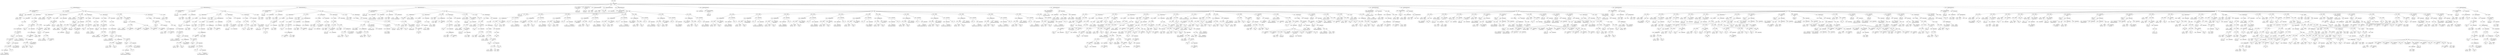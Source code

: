 digraph ast {
node [shape=none];
217091 [label=<<TABLE border='1' cellspacing='0' cellpadding='10' style='rounded' ><TR><TD border='0'>217091</TD><TD border='0'><B>ArgumentList</B></TD></TR></TABLE>>];
217091 -> 217090 [weight=2];
217090 [label=<<TABLE border='1' cellspacing='0' cellpadding='10' style='rounded' ><TR><TD border='0'>217090</TD><TD border='0'><B>StringLiteral</B></TD></TR><HR/><TR><TD border='0' cellpadding='5' colspan='2'>The theme is missing the %s file.</TD></TR></TABLE>>];
217089 [label=<<TABLE border='1' cellspacing='0' cellpadding='10' style='rounded' ><TR><TD border='0'>217089</TD><TD border='0'><B>Id</B></TD></TR><HR/><TR><TD border='0' cellpadding='5' colspan='2'>__</TD></TR></TABLE>>];
217088 [label=<<TABLE border='1' cellspacing='0' cellpadding='10' style='rounded' ><TR><TD border='0'>217088</TD><TD border='0'><B>Id</B></TD></TR><HR/><TR><TD border='0' cellpadding='5' colspan='2'>sprintf</TD></TR></TABLE>>];
217095 [label=<<TABLE border='1' cellspacing='0' cellpadding='10' style='rounded' ><TR><TD border='0'>217095</TD><TD border='0'><B>FunctionCall</B></TD></TR><HR/><TR><TD border='0' cellpadding='5' colspan='2'>sprintf</TD></TR></TABLE>>];
217095 -> 217088 [weight=2];
217095 -> 217094 [weight=2];
217094 [label=<<TABLE border='1' cellspacing='0' cellpadding='10' style='rounded' ><TR><TD border='0'>217094</TD><TD border='0'><B>ArgumentList</B></TD></TR></TABLE>>];
217094 -> 217092 [weight=2];
217094 -> 217093 [weight=2];
217093 [label=<<TABLE border='1' cellspacing='0' cellpadding='10' style='rounded' ><TR><TD border='0'>217093</TD><TD border='0'><B>StringLiteral</B></TD></TR><HR/><TR><TD border='0' cellpadding='5' colspan='2'>&lt;code&gt;index.php&lt;code&gt;</TD></TR></TABLE>>];
217092 [label=<<TABLE border='1' cellspacing='0' cellpadding='10' style='rounded' ><TR><TD border='0'>217092</TD><TD border='0'><B>FunctionCall</B></TD></TR><HR/><TR><TD border='0' cellpadding='5' colspan='2'>__</TD></TR></TABLE>>];
217092 -> 217089 [weight=2];
217092 -> 217091 [weight=2];
217099 [label=<<TABLE border='1' cellspacing='0' cellpadding='10' style='rounded' ><TR><TD border='0'>217099</TD><TD border='0'><B>Return</B></TD></TR></TABLE>>];
217099 -> 217098 [weight=2];
217098 [label=<<TABLE border='1' cellspacing='0' cellpadding='10' style='rounded' ><TR><TD border='0'>217098</TD><TD border='0'><B>ClassInstanciation</B></TD></TR></TABLE>>];
217098 -> 217097 [weight=2];
217097 [label=<<TABLE border='1' cellspacing='0' cellpadding='10' style='rounded' ><TR><TD border='0'>217097</TD><TD border='0'><B>FunctionCall</B></TD></TR><HR/><TR><TD border='0' cellpadding='5' colspan='2'>WP_Error</TD></TR></TABLE>>];
217097 -> 217081 [weight=2];
217097 -> 217096 [weight=2];
217096 [label=<<TABLE border='1' cellspacing='0' cellpadding='10' style='rounded' ><TR><TD border='0'>217096</TD><TD border='0'><B>ArgumentList</B></TD></TR></TABLE>>];
217096 -> 217082 [weight=2];
217096 -> 217087 [weight=2];
217096 -> 217095 [weight=2];
217103 [label=<<TABLE border='1' cellspacing='0' cellpadding='10' style='rounded' ><TR><TD border='0'>217103</TD><TD border='0'><B>Variable</B></TD></TR><HR/><TR><TD border='0' cellpadding='5'>(908, 4634)</TD><TD border='0' cellpadding='5'>source</TD></TR></TABLE>>];
217102 [label=<<TABLE border='1' cellspacing='0' cellpadding='10' style='rounded' ><TR><TD border='0'>217102</TD><TD border='0'><B>StatementBody</B></TD></TR></TABLE>>];
217102 -> 217100 [weight=2];
217101 [label=<<TABLE border='1' cellspacing='0' cellpadding='10' style='rounded' ><TR><TD border='0'>217101</TD><TD border='0'><B>IfThenStatement</B></TD></TR></TABLE>>];
217101 -> 217080 [weight=2];
217101 -> 217102 [weight=2];
217100 [label=<<TABLE border='1' cellspacing='0' cellpadding='10' style='rounded' ><TR><TD border='0'>217100</TD><TD border='0'><B>Block</B></TD></TR></TABLE>>];
217100 -> 217099 [weight=2];
217107 [label=<<TABLE border='1' cellspacing='0' cellpadding='10' style='rounded' ><TR><TD border='0'>217107</TD><TD border='0'><B>Id</B></TD></TR><HR/><TR><TD border='0' cellpadding='5' colspan='2'>current_before</TD></TR></TABLE>>];
217106 [label=<<TABLE border='1' cellspacing='0' cellpadding='10' style='rounded' ><TR><TD border='0'>217106</TD><TD border='0'><B>PublicMethodStatement</B></TD></TR></TABLE>>];
217106 -> 216950 [weight=2];
217106 -> 216953 [weight=2];
217106 -> 217105 [weight=2];
217105 [label=<<TABLE border='1' cellspacing='0' cellpadding='10' style='rounded' ><TR><TD border='0'>217105</TD><TD border='0'><B>Block</B></TD></TR></TABLE>>];
217105 -> 216956 [weight=2];
217105 -> 216964 [weight=2];
217105 -> 216967 [weight=2];
217105 -> 216990 [weight=2];
217105 -> 217021 [weight=2];
217105 -> 217024 [weight=2];
217105 -> 217063 [weight=2];
217105 -> 217101 [weight=2];
217105 -> 217104 [weight=2];
217104 [label=<<TABLE border='1' cellspacing='0' cellpadding='10' style='rounded' ><TR><TD border='0'>217104</TD><TD border='0'><B>Return</B></TD></TR></TABLE>>];
217104 -> 217103 [weight=2];
217111 [label=<<TABLE border='1' cellspacing='0' cellpadding='10' style='rounded' ><TR><TD border='0'>217111</TD><TD border='0'><B>Variable</B></TD></TR><HR/><TR><TD border='0' cellpadding='5'>(0, 753)</TD><TD border='0' cellpadding='5'>theme</TD></TR></TABLE>>];
217110 [label=<<TABLE border='1' cellspacing='0' cellpadding='10' style='rounded' ><TR><TD border='0'>217110</TD><TD border='0'><B>ValueParameter</B></TD></TR></TABLE>>];
217110 -> 217109 [weight=2];
217109 [label=<<TABLE border='1' cellspacing='0' cellpadding='10' style='rounded' ><TR><TD border='0'>217109</TD><TD border='0'><B>Variable</B></TD></TR><HR/><TR><TD border='0' cellpadding='5'>(0, 840)</TD><TD border='0' cellpadding='5'>return</TD></TR></TABLE>>];
217108 [label=<<TABLE border='1' cellspacing='0' cellpadding='10' style='rounded' ><TR><TD border='0'>217108</TD><TD border='0'><B>ReturnValueMethod</B></TD></TR><HR/><TR><TD border='0' cellpadding='5' colspan='2'>current_before</TD></TR></TABLE>>];
217108 -> 217107 [weight=2];
217115 [label=<<TABLE border='1' cellspacing='0' cellpadding='10' style='rounded' ><TR><TD border='0'>217115</TD><TD border='0'><B>Variable</B></TD></TR><HR/><TR><TD border='0' cellpadding='5'>(0, 840)</TD><TD border='0' cellpadding='5'>return</TD></TR></TABLE>>];
217114 [label=<<TABLE border='1' cellspacing='0' cellpadding='10' style='rounded' ><TR><TD border='0'>217114</TD><TD border='0'><B>Id</B></TD></TR><HR/><TR><TD border='0' cellpadding='5' colspan='2'>is_wp_error</TD></TR></TABLE>>];
217113 [label=<<TABLE border='1' cellspacing='0' cellpadding='10' style='rounded' ><TR><TD border='0'>217113</TD><TD border='0'><B>ParameterList</B></TD></TR></TABLE>>];
217113 -> 217110 [weight=2];
217113 -> 217112 [weight=2];
217112 [label=<<TABLE border='1' cellspacing='0' cellpadding='10' style='rounded' ><TR><TD border='0'>217112</TD><TD border='0'><B>ValueParameter</B></TD></TR></TABLE>>];
217112 -> 217111 [weight=2];
217119 [label=<<TABLE border='1' cellspacing='0' cellpadding='10' style='rounded' ><TR><TD border='0'>217119</TD><TD border='0'><B>Variable</B></TD></TR><HR/><TR><TD border='0' cellpadding='5'>(0, 840)</TD><TD border='0' cellpadding='5'>return</TD></TR></TABLE>>];
217118 [label=<<TABLE border='1' cellspacing='0' cellpadding='10' style='rounded' ><TR><TD border='0'>217118</TD><TD border='0'><B>Condition</B></TD></TR></TABLE>>];
217118 -> 217117 [weight=2];
217117 [label=<<TABLE border='1' cellspacing='0' cellpadding='10' style='rounded' ><TR><TD border='0'>217117</TD><TD border='0'><B>FunctionCall</B></TD></TR><HR/><TR><TD border='0' cellpadding='5' colspan='2'>is_wp_error</TD></TR></TABLE>>];
217117 -> 217114 [weight=2];
217117 -> 217116 [weight=2];
217116 [label=<<TABLE border='1' cellspacing='0' cellpadding='10' style='rounded' ><TR><TD border='0'>217116</TD><TD border='0'><B>ArgumentList</B></TD></TR></TABLE>>];
217116 -> 217115 [weight=2];
217123 [label=<<TABLE border='1' cellspacing='0' cellpadding='10' style='rounded' ><TR><TD border='0'>217123</TD><TD border='0'><B>Variable</B></TD></TR><HR/><TR><TD border='0' cellpadding='5'>(0, 753)</TD><TD border='0' cellpadding='5'>theme</TD></TR></TABLE>>];
217122 [label=<<TABLE border='1' cellspacing='0' cellpadding='10' style='rounded' ><TR><TD border='0'>217122</TD><TD border='0'><B>StatementBody</B></TD></TR></TABLE>>];
217122 -> 217120 [weight=2];
217121 [label=<<TABLE border='1' cellspacing='0' cellpadding='10' style='rounded' ><TR><TD border='0'>217121</TD><TD border='0'><B>IfThenStatement</B></TD></TR></TABLE>>];
217121 -> 217118 [weight=2];
217121 -> 217122 [weight=2];
217120 [label=<<TABLE border='1' cellspacing='0' cellpadding='10' style='rounded' ><TR><TD border='0'>217120</TD><TD border='0'><B>Return</B></TD></TR></TABLE>>];
217120 -> 217119 [weight=2];
217127 [label=<<TABLE border='1' cellspacing='0' cellpadding='10' style='rounded' ><TR><TD border='0'>217127</TD><TD border='0'><B>StringLiteral</B></TD></TR><HR/><TR><TD border='0' cellpadding='5' colspan='2'>theme</TD></TR></TABLE>>];
217126 [label=<<TABLE border='1' cellspacing='0' cellpadding='10' style='rounded' ><TR><TD border='0'>217126</TD><TD border='0'><B>Variable</B></TD></TR><HR/><TR><TD border='0' cellpadding='5'>(0, 753)</TD><TD border='0' cellpadding='5'>theme</TD></TR></TABLE>>];
217125 [label=<<TABLE border='1' cellspacing='0' cellpadding='10' style='rounded' ><TR><TD border='0'>217125</TD><TD border='0'><B>Id</B></TD></TR><HR/><TR><TD border='0' cellpadding='5' colspan='2'>isset</TD></TR></TABLE>>];
217124 [label=<<TABLE border='1' cellspacing='0' cellpadding='10' style='rounded' ><TR><TD border='0'>217124</TD><TD border='0'><B>BinOP</B></TD></TR><HR/><TR><TD border='0' cellpadding='5' colspan='2'>=</TD></TR></TABLE>>];
217124 -> 217123 [weight=2];
217124 -> 217138 [weight=2];
217131 [label=<<TABLE border='1' cellspacing='0' cellpadding='10' style='rounded' ><TR><TD border='0'>217131</TD><TD border='0'><B>Condition</B></TD></TR></TABLE>>];
217131 -> 217130 [weight=2];
217130 [label=<<TABLE border='1' cellspacing='0' cellpadding='10' style='rounded' ><TR><TD border='0'>217130</TD><TD border='0'><B>FunctionCall</B></TD></TR><HR/><TR><TD border='0' cellpadding='5' colspan='2'>isset</TD></TR></TABLE>>];
217130 -> 217125 [weight=2];
217130 -> 217129 [weight=2];
217129 [label=<<TABLE border='1' cellspacing='0' cellpadding='10' style='rounded' ><TR><TD border='0'>217129</TD><TD border='0'><B>ArgumentList</B></TD></TR></TABLE>>];
217129 -> 217128 [weight=2];
217128 [label=<<TABLE border='1' cellspacing='0' cellpadding='10' style='rounded' ><TR><TD border='0'>217128</TD><TD border='0'><B>PostfixExpression</B></TD></TR></TABLE>>];
217128 -> 217126 [weight=2];
217128 -> 217127 [weight=2];
217135 [label=<<TABLE border='1' cellspacing='0' cellpadding='10' style='rounded' ><TR><TD border='0'>217135</TD><TD border='0'><B>ConditionalTrue</B></TD></TR></TABLE>>];
217135 -> 217134 [weight=2];
217134 [label=<<TABLE border='1' cellspacing='0' cellpadding='10' style='rounded' ><TR><TD border='0'>217134</TD><TD border='0'><B>PostfixExpression</B></TD></TR></TABLE>>];
217134 -> 217132 [weight=2];
217134 -> 217133 [weight=2];
217133 [label=<<TABLE border='1' cellspacing='0' cellpadding='10' style='rounded' ><TR><TD border='0'>217133</TD><TD border='0'><B>StringLiteral</B></TD></TR><HR/><TR><TD border='0' cellpadding='5' colspan='2'>theme</TD></TR></TABLE>>];
217132 [label=<<TABLE border='1' cellspacing='0' cellpadding='10' style='rounded' ><TR><TD border='0'>217132</TD><TD border='0'><B>Variable</B></TD></TR><HR/><TR><TD border='0' cellpadding='5'>(0, 753)</TD><TD border='0' cellpadding='5'>theme</TD></TR></TABLE>>];
217139 [label=<<TABLE border='1' cellspacing='0' cellpadding='10' style='rounded' ><TR><TD border='0'>217139</TD><TD border='0'><B>Variable</B></TD></TR><HR/><TR><TD border='0' cellpadding='5'>(0, 753)</TD><TD border='0' cellpadding='5'>theme</TD></TR></TABLE>>];
217138 [label=<<TABLE border='1' cellspacing='0' cellpadding='10' style='rounded' ><TR><TD border='0'>217138</TD><TD border='0'><B>ConditionalExpression</B></TD></TR></TABLE>>];
217138 -> 217131 [weight=2];
217138 -> 217135 [weight=2];
217138 -> 217137 [weight=2];
217137 [label=<<TABLE border='1' cellspacing='0' cellpadding='10' style='rounded' ><TR><TD border='0'>217137</TD><TD border='0'><B>ConditionalFalse</B></TD></TR></TABLE>>];
217137 -> 217136 [weight=2];
217136 [label=<<TABLE border='1' cellspacing='0' cellpadding='10' style='rounded' ><TR><TD border='0'>217136</TD><TD border='0'><B>StringLiteral</B></TD></TR><HR/><TR><TD border='0' cellpadding='5' colspan='2'></TD></TR></TABLE>>];
217143 [label=<<TABLE border='1' cellspacing='0' cellpadding='10' style='rounded' ><TR><TD border='0'>217143</TD><TD border='0'><B>FunctionCall</B></TD></TR><HR/><TR><TD border='0' cellpadding='5' colspan='2'>get_stylesheet</TD></TR></TABLE>>];
217143 -> 217141 [weight=2];
217143 -> 217142 [weight=2];
217142 [label=<<TABLE border='1' cellspacing='0' cellpadding='10' style='rounded' ><TR><TD border='0'>217142</TD><TD border='0'><B>ArgumentList</B></TD></TR></TABLE>>];
217141 [label=<<TABLE border='1' cellspacing='0' cellpadding='10' style='rounded' ><TR><TD border='0'>217141</TD><TD border='0'><B>Id</B></TD></TR><HR/><TR><TD border='0' cellpadding='5' colspan='2'>get_stylesheet</TD></TR></TABLE>>];
217140 [label=<<TABLE border='1' cellspacing='0' cellpadding='10' style='rounded' ><TR><TD border='0'>217140</TD><TD border='0'><B>RelOP</B></TD></TR><HR/><TR><TD border='0' cellpadding='5' colspan='2'>!=</TD></TR></TABLE>>];
217140 -> 217139 [weight=2];
217140 -> 217143 [weight=2];
217147 [label=<<TABLE border='1' cellspacing='0' cellpadding='10' style='rounded' ><TR><TD border='0'>217147</TD><TD border='0'><B>IfThenStatement</B></TD></TR></TABLE>>];
217147 -> 217144 [weight=2];
217147 -> 217148 [weight=2];
217146 [label=<<TABLE border='1' cellspacing='0' cellpadding='10' style='rounded' ><TR><TD border='0'>217146</TD><TD border='0'><B>Return</B></TD></TR></TABLE>>];
217146 -> 217145 [weight=2];
217145 [label=<<TABLE border='1' cellspacing='0' cellpadding='10' style='rounded' ><TR><TD border='0'>217145</TD><TD border='0'><B>Variable</B></TD></TR><HR/><TR><TD border='0' cellpadding='5'>(0, 840)</TD><TD border='0' cellpadding='5'>return</TD></TR></TABLE>>];
217144 [label=<<TABLE border='1' cellspacing='0' cellpadding='10' style='rounded' ><TR><TD border='0'>217144</TD><TD border='0'><B>Condition</B></TD></TR></TABLE>>];
217144 -> 217140 [weight=2];
217151 [label=<<TABLE border='1' cellspacing='0' cellpadding='10' style='rounded' ><TR><TD border='0'>217151</TD><TD border='0'><B>Id</B></TD></TR><HR/><TR><TD border='0' cellpadding='5' colspan='2'>bulk</TD></TR></TABLE>>];
217150 [label=<<TABLE border='1' cellspacing='0' cellpadding='10' style='rounded' ><TR><TD border='0'>217150</TD><TD border='0'><B>Variable</B></TD></TR><HR/><TR><TD border='0' cellpadding='5'>(908, 4618)</TD><TD border='0' cellpadding='5'>this</TD></TR></TABLE>>];
217148 [label=<<TABLE border='1' cellspacing='0' cellpadding='10' style='rounded' ><TR><TD border='0'>217148</TD><TD border='0'><B>StatementBody</B></TD></TR></TABLE>>];
217148 -> 217146 [weight=2];
217155 [label=<<TABLE border='1' cellspacing='0' cellpadding='10' style='rounded' ><TR><TD border='0'>217155</TD><TD border='0'><B>Variable</B></TD></TR><HR/><TR><TD border='0' cellpadding='5'>(908, 4618)</TD><TD border='0' cellpadding='5'>this</TD></TR></TABLE>>];
217154 [label=<<TABLE border='1' cellspacing='0' cellpadding='10' style='rounded' ><TR><TD border='0'>217154</TD><TD border='0'><B>Condition</B></TD></TR></TABLE>>];
217154 -> 217153 [weight=2];
217153 [label=<<TABLE border='1' cellspacing='0' cellpadding='10' style='rounded' ><TR><TD border='0'>217153</TD><TD border='0'><B>UnaryOP</B></TD></TR><HR/><TR><TD border='0' cellpadding='5' colspan='2'>!</TD></TR></TABLE>>];
217153 -> 217152 [weight=2];
217152 [label=<<TABLE border='1' cellspacing='0' cellpadding='10' style='rounded' ><TR><TD border='0'>217152</TD><TD border='0'><B>BinOP</B></TD></TR><HR/><TR><TD border='0' cellpadding='5' colspan='2'>-&gt;</TD></TR></TABLE>>];
217152 -> 217150 [weight=2];
217152 -> 217151 [weight=2];
217159 [label=<<TABLE border='1' cellspacing='0' cellpadding='10' style='rounded' ><TR><TD border='0'>217159</TD><TD border='0'><B>MethodCall</B></TD></TR><HR/><TR><TD border='0' cellpadding='5' colspan='2'>maintenance_mode</TD></TR></TABLE>>];
217159 -> 217156 [weight=2];
217159 -> 217158 [weight=2];
217158 [label=<<TABLE border='1' cellspacing='0' cellpadding='10' style='rounded' ><TR><TD border='0'>217158</TD><TD border='0'><B>ArgumentList</B></TD></TR><HR/><TR><TD border='0' cellpadding='5' colspan='2'>true</TD></TR></TABLE>>];
217158 -> 217157 [weight=2];
217157 [label=<<TABLE border='1' cellspacing='0' cellpadding='10' style='rounded' ><TR><TD border='0'>217157</TD><TD border='0'><B>True</B></TD></TR><HR/><TR><TD border='0' cellpadding='5' colspan='2'>true</TD></TR></TABLE>>];
217156 [label=<<TABLE border='1' cellspacing='0' cellpadding='10' style='rounded' ><TR><TD border='0'>217156</TD><TD border='0'><B>Id</B></TD></TR><HR/><TR><TD border='0' cellpadding='5' colspan='2'>maintenance_mode</TD></TR></TABLE>>];
217163 [label=<<TABLE border='1' cellspacing='0' cellpadding='10' style='rounded' ><TR><TD border='0'>217163</TD><TD border='0'><B>Variable</B></TD></TR><HR/><TR><TD border='0' cellpadding='5'>(0, 840)</TD><TD border='0' cellpadding='5'>return</TD></TR></TABLE>>];
217162 [label=<<TABLE border='1' cellspacing='0' cellpadding='10' style='rounded' ><TR><TD border='0'>217162</TD><TD border='0'><B>StatementBody</B></TD></TR></TABLE>>];
217162 -> 217160 [weight=2];
217161 [label=<<TABLE border='1' cellspacing='0' cellpadding='10' style='rounded' ><TR><TD border='0'>217161</TD><TD border='0'><B>IfThenStatement</B></TD></TR></TABLE>>];
217161 -> 217154 [weight=2];
217161 -> 217162 [weight=2];
217160 [label=<<TABLE border='1' cellspacing='0' cellpadding='10' style='rounded' ><TR><TD border='0'>217160</TD><TD border='0'><B>BinOP</B></TD></TR><HR/><TR><TD border='0' cellpadding='5' colspan='2'>-&gt;</TD></TR></TABLE>>];
217160 -> 217155 [weight=2];
217160 -> 217159 [weight=2];
217167 [label=<<TABLE border='1' cellspacing='0' cellpadding='10' style='rounded' ><TR><TD border='0'>217167</TD><TD border='0'><B>Id</B></TD></TR><HR/><TR><TD border='0' cellpadding='5' colspan='2'>current_after</TD></TR></TABLE>>];
217166 [label=<<TABLE border='1' cellspacing='0' cellpadding='10' style='rounded' ><TR><TD border='0'>217166</TD><TD border='0'><B>PublicMethodStatement</B></TD></TR></TABLE>>];
217166 -> 217108 [weight=2];
217166 -> 217113 [weight=2];
217166 -> 217165 [weight=2];
217165 [label=<<TABLE border='1' cellspacing='0' cellpadding='10' style='rounded' ><TR><TD border='0'>217165</TD><TD border='0'><B>Block</B></TD></TR></TABLE>>];
217165 -> 217121 [weight=2];
217165 -> 217124 [weight=2];
217165 -> 217147 [weight=2];
217165 -> 217161 [weight=2];
217165 -> 217164 [weight=2];
217164 [label=<<TABLE border='1' cellspacing='0' cellpadding='10' style='rounded' ><TR><TD border='0'>217164</TD><TD border='0'><B>Return</B></TD></TR></TABLE>>];
217164 -> 217163 [weight=2];
217171 [label=<<TABLE border='1' cellspacing='0' cellpadding='10' style='rounded' ><TR><TD border='0'>217171</TD><TD border='0'><B>Variable</B></TD></TR><HR/><TR><TD border='0' cellpadding='5'>(0, 753)</TD><TD border='0' cellpadding='5'>theme</TD></TR></TABLE>>];
217170 [label=<<TABLE border='1' cellspacing='0' cellpadding='10' style='rounded' ><TR><TD border='0'>217170</TD><TD border='0'><B>ValueParameter</B></TD></TR></TABLE>>];
217170 -> 217169 [weight=2];
217169 [label=<<TABLE border='1' cellspacing='0' cellpadding='10' style='rounded' ><TR><TD border='0'>217169</TD><TD border='0'><B>Variable</B></TD></TR><HR/><TR><TD border='0' cellpadding='5'>(0, 840)</TD><TD border='0' cellpadding='5'>return</TD></TR></TABLE>>];
217168 [label=<<TABLE border='1' cellspacing='0' cellpadding='10' style='rounded' ><TR><TD border='0'>217168</TD><TD border='0'><B>ReturnValueMethod</B></TD></TR><HR/><TR><TD border='0' cellpadding='5' colspan='2'>current_after</TD></TR></TABLE>>];
217168 -> 217167 [weight=2];
217175 [label=<<TABLE border='1' cellspacing='0' cellpadding='10' style='rounded' ><TR><TD border='0'>217175</TD><TD border='0'><B>Variable</B></TD></TR><HR/><TR><TD border='0' cellpadding='5'>(0, 840)</TD><TD border='0' cellpadding='5'>return</TD></TR></TABLE>>];
217174 [label=<<TABLE border='1' cellspacing='0' cellpadding='10' style='rounded' ><TR><TD border='0'>217174</TD><TD border='0'><B>Id</B></TD></TR><HR/><TR><TD border='0' cellpadding='5' colspan='2'>is_wp_error</TD></TR></TABLE>>];
217173 [label=<<TABLE border='1' cellspacing='0' cellpadding='10' style='rounded' ><TR><TD border='0'>217173</TD><TD border='0'><B>ParameterList</B></TD></TR></TABLE>>];
217173 -> 217170 [weight=2];
217173 -> 217172 [weight=2];
217172 [label=<<TABLE border='1' cellspacing='0' cellpadding='10' style='rounded' ><TR><TD border='0'>217172</TD><TD border='0'><B>ValueParameter</B></TD></TR></TABLE>>];
217172 -> 217171 [weight=2];
217179 [label=<<TABLE border='1' cellspacing='0' cellpadding='10' style='rounded' ><TR><TD border='0'>217179</TD><TD border='0'><B>Variable</B></TD></TR><HR/><TR><TD border='0' cellpadding='5'>(0, 840)</TD><TD border='0' cellpadding='5'>return</TD></TR></TABLE>>];
217178 [label=<<TABLE border='1' cellspacing='0' cellpadding='10' style='rounded' ><TR><TD border='0'>217178</TD><TD border='0'><B>Condition</B></TD></TR></TABLE>>];
217178 -> 217177 [weight=2];
217177 [label=<<TABLE border='1' cellspacing='0' cellpadding='10' style='rounded' ><TR><TD border='0'>217177</TD><TD border='0'><B>FunctionCall</B></TD></TR><HR/><TR><TD border='0' cellpadding='5' colspan='2'>is_wp_error</TD></TR></TABLE>>];
217177 -> 217174 [weight=2];
217177 -> 217176 [weight=2];
217176 [label=<<TABLE border='1' cellspacing='0' cellpadding='10' style='rounded' ><TR><TD border='0'>217176</TD><TD border='0'><B>ArgumentList</B></TD></TR></TABLE>>];
217176 -> 217175 [weight=2];
217183 [label=<<TABLE border='1' cellspacing='0' cellpadding='10' style='rounded' ><TR><TD border='0'>217183</TD><TD border='0'><B>Variable</B></TD></TR><HR/><TR><TD border='0' cellpadding='5'>(0, 753)</TD><TD border='0' cellpadding='5'>theme</TD></TR></TABLE>>];
217182 [label=<<TABLE border='1' cellspacing='0' cellpadding='10' style='rounded' ><TR><TD border='0'>217182</TD><TD border='0'><B>StatementBody</B></TD></TR></TABLE>>];
217182 -> 217180 [weight=2];
217181 [label=<<TABLE border='1' cellspacing='0' cellpadding='10' style='rounded' ><TR><TD border='0'>217181</TD><TD border='0'><B>IfThenStatement</B></TD></TR></TABLE>>];
217181 -> 217178 [weight=2];
217181 -> 217182 [weight=2];
217180 [label=<<TABLE border='1' cellspacing='0' cellpadding='10' style='rounded' ><TR><TD border='0'>217180</TD><TD border='0'><B>Return</B></TD></TR></TABLE>>];
217180 -> 217179 [weight=2];
217187 [label=<<TABLE border='1' cellspacing='0' cellpadding='10' style='rounded' ><TR><TD border='0'>217187</TD><TD border='0'><B>StringLiteral</B></TD></TR><HR/><TR><TD border='0' cellpadding='5' colspan='2'>theme</TD></TR></TABLE>>];
217186 [label=<<TABLE border='1' cellspacing='0' cellpadding='10' style='rounded' ><TR><TD border='0'>217186</TD><TD border='0'><B>Variable</B></TD></TR><HR/><TR><TD border='0' cellpadding='5'>(0, 753)</TD><TD border='0' cellpadding='5'>theme</TD></TR></TABLE>>];
217185 [label=<<TABLE border='1' cellspacing='0' cellpadding='10' style='rounded' ><TR><TD border='0'>217185</TD><TD border='0'><B>Id</B></TD></TR><HR/><TR><TD border='0' cellpadding='5' colspan='2'>isset</TD></TR></TABLE>>];
217184 [label=<<TABLE border='1' cellspacing='0' cellpadding='10' style='rounded' ><TR><TD border='0'>217184</TD><TD border='0'><B>BinOP</B></TD></TR><HR/><TR><TD border='0' cellpadding='5' colspan='2'>=</TD></TR></TABLE>>];
217184 -> 217183 [weight=2];
217184 -> 217198 [weight=2];
217191 [label=<<TABLE border='1' cellspacing='0' cellpadding='10' style='rounded' ><TR><TD border='0'>217191</TD><TD border='0'><B>Condition</B></TD></TR></TABLE>>];
217191 -> 217190 [weight=2];
217190 [label=<<TABLE border='1' cellspacing='0' cellpadding='10' style='rounded' ><TR><TD border='0'>217190</TD><TD border='0'><B>FunctionCall</B></TD></TR><HR/><TR><TD border='0' cellpadding='5' colspan='2'>isset</TD></TR></TABLE>>];
217190 -> 217185 [weight=2];
217190 -> 217189 [weight=2];
217189 [label=<<TABLE border='1' cellspacing='0' cellpadding='10' style='rounded' ><TR><TD border='0'>217189</TD><TD border='0'><B>ArgumentList</B></TD></TR></TABLE>>];
217189 -> 217188 [weight=2];
217188 [label=<<TABLE border='1' cellspacing='0' cellpadding='10' style='rounded' ><TR><TD border='0'>217188</TD><TD border='0'><B>PostfixExpression</B></TD></TR></TABLE>>];
217188 -> 217186 [weight=2];
217188 -> 217187 [weight=2];
217195 [label=<<TABLE border='1' cellspacing='0' cellpadding='10' style='rounded' ><TR><TD border='0'>217195</TD><TD border='0'><B>ConditionalTrue</B></TD></TR></TABLE>>];
217195 -> 217194 [weight=2];
217194 [label=<<TABLE border='1' cellspacing='0' cellpadding='10' style='rounded' ><TR><TD border='0'>217194</TD><TD border='0'><B>PostfixExpression</B></TD></TR></TABLE>>];
217194 -> 217192 [weight=2];
217194 -> 217193 [weight=2];
217193 [label=<<TABLE border='1' cellspacing='0' cellpadding='10' style='rounded' ><TR><TD border='0'>217193</TD><TD border='0'><B>StringLiteral</B></TD></TR><HR/><TR><TD border='0' cellpadding='5' colspan='2'>theme</TD></TR></TABLE>>];
217192 [label=<<TABLE border='1' cellspacing='0' cellpadding='10' style='rounded' ><TR><TD border='0'>217192</TD><TD border='0'><B>Variable</B></TD></TR><HR/><TR><TD border='0' cellpadding='5'>(0, 753)</TD><TD border='0' cellpadding='5'>theme</TD></TR></TABLE>>];
217199 [label=<<TABLE border='1' cellspacing='0' cellpadding='10' style='rounded' ><TR><TD border='0'>217199</TD><TD border='0'><B>Variable</B></TD></TR><HR/><TR><TD border='0' cellpadding='5'>(0, 753)</TD><TD border='0' cellpadding='5'>theme</TD></TR></TABLE>>];
217198 [label=<<TABLE border='1' cellspacing='0' cellpadding='10' style='rounded' ><TR><TD border='0'>217198</TD><TD border='0'><B>ConditionalExpression</B></TD></TR></TABLE>>];
217198 -> 217191 [weight=2];
217198 -> 217195 [weight=2];
217198 -> 217197 [weight=2];
217197 [label=<<TABLE border='1' cellspacing='0' cellpadding='10' style='rounded' ><TR><TD border='0'>217197</TD><TD border='0'><B>ConditionalFalse</B></TD></TR></TABLE>>];
217197 -> 217196 [weight=2];
217196 [label=<<TABLE border='1' cellspacing='0' cellpadding='10' style='rounded' ><TR><TD border='0'>217196</TD><TD border='0'><B>StringLiteral</B></TD></TR><HR/><TR><TD border='0' cellpadding='5' colspan='2'></TD></TR></TABLE>>];
217203 [label=<<TABLE border='1' cellspacing='0' cellpadding='10' style='rounded' ><TR><TD border='0'>217203</TD><TD border='0'><B>FunctionCall</B></TD></TR><HR/><TR><TD border='0' cellpadding='5' colspan='2'>get_stylesheet</TD></TR></TABLE>>];
217203 -> 217201 [weight=2];
217203 -> 217202 [weight=2];
217202 [label=<<TABLE border='1' cellspacing='0' cellpadding='10' style='rounded' ><TR><TD border='0'>217202</TD><TD border='0'><B>ArgumentList</B></TD></TR></TABLE>>];
217201 [label=<<TABLE border='1' cellspacing='0' cellpadding='10' style='rounded' ><TR><TD border='0'>217201</TD><TD border='0'><B>Id</B></TD></TR><HR/><TR><TD border='0' cellpadding='5' colspan='2'>get_stylesheet</TD></TR></TABLE>>];
217200 [label=<<TABLE border='1' cellspacing='0' cellpadding='10' style='rounded' ><TR><TD border='0'>217200</TD><TD border='0'><B>RelOP</B></TD></TR><HR/><TR><TD border='0' cellpadding='5' colspan='2'>!=</TD></TR></TABLE>>];
217200 -> 217199 [weight=2];
217200 -> 217203 [weight=2];
217207 [label=<<TABLE border='1' cellspacing='0' cellpadding='10' style='rounded' ><TR><TD border='0'>217207</TD><TD border='0'><B>IfThenStatement</B></TD></TR></TABLE>>];
217207 -> 217204 [weight=2];
217207 -> 217208 [weight=2];
217206 [label=<<TABLE border='1' cellspacing='0' cellpadding='10' style='rounded' ><TR><TD border='0'>217206</TD><TD border='0'><B>Return</B></TD></TR></TABLE>>];
217206 -> 217205 [weight=2];
217205 [label=<<TABLE border='1' cellspacing='0' cellpadding='10' style='rounded' ><TR><TD border='0'>217205</TD><TD border='0'><B>Variable</B></TD></TR><HR/><TR><TD border='0' cellpadding='5'>(0, 840)</TD><TD border='0' cellpadding='5'>return</TD></TR></TABLE>>];
217204 [label=<<TABLE border='1' cellspacing='0' cellpadding='10' style='rounded' ><TR><TD border='0'>217204</TD><TD border='0'><B>Condition</B></TD></TR></TABLE>>];
217204 -> 217200 [weight=2];
217211 [label=<<TABLE border='1' cellspacing='0' cellpadding='10' style='rounded' ><TR><TD border='0'>217211</TD><TD border='0'><B>Id</B></TD></TR><HR/><TR><TD border='0' cellpadding='5' colspan='2'>get_stylesheet</TD></TR></TABLE>>];
217210 [label=<<TABLE border='1' cellspacing='0' cellpadding='10' style='rounded' ><TR><TD border='0'>217210</TD><TD border='0'><B>RelOP</B></TD></TR><HR/><TR><TD border='0' cellpadding='5' colspan='2'>==</TD></TR></TABLE>>];
217210 -> 217209 [weight=2];
217210 -> 217213 [weight=2];
217209 [label=<<TABLE border='1' cellspacing='0' cellpadding='10' style='rounded' ><TR><TD border='0'>217209</TD><TD border='0'><B>Variable</B></TD></TR><HR/><TR><TD border='0' cellpadding='5'>(0, 753)</TD><TD border='0' cellpadding='5'>theme</TD></TR></TABLE>>];
217208 [label=<<TABLE border='1' cellspacing='0' cellpadding='10' style='rounded' ><TR><TD border='0'>217208</TD><TD border='0'><B>StatementBody</B></TD></TR></TABLE>>];
217208 -> 217206 [weight=2];
217215 [label=<<TABLE border='1' cellspacing='0' cellpadding='10' style='rounded' ><TR><TD border='0'>217215</TD><TD border='0'><B>Variable</B></TD></TR><HR/><TR><TD border='0' cellpadding='5'>(0, 753)</TD><TD border='0' cellpadding='5'>theme</TD></TR></TABLE>>];
217214 [label=<<TABLE border='1' cellspacing='0' cellpadding='10' style='rounded' ><TR><TD border='0'>217214</TD><TD border='0'><B>LogicOP</B></TD></TR><HR/><TR><TD border='0' cellpadding='5' colspan='2'>&amp;&amp;</TD></TR></TABLE>>];
217214 -> 217210 [weight=2];
217214 -> 217216 [weight=2];
217213 [label=<<TABLE border='1' cellspacing='0' cellpadding='10' style='rounded' ><TR><TD border='0'>217213</TD><TD border='0'><B>FunctionCall</B></TD></TR><HR/><TR><TD border='0' cellpadding='5' colspan='2'>get_stylesheet</TD></TR></TABLE>>];
217213 -> 217211 [weight=2];
217213 -> 217212 [weight=2];
217212 [label=<<TABLE border='1' cellspacing='0' cellpadding='10' style='rounded' ><TR><TD border='0'>217212</TD><TD border='0'><B>ArgumentList</B></TD></TR></TABLE>>];
217219 [label=<<TABLE border='1' cellspacing='0' cellpadding='10' style='rounded' ><TR><TD border='0'>217219</TD><TD border='0'><B>BinOP</B></TD></TR><HR/><TR><TD border='0' cellpadding='5' colspan='2'>-&gt;</TD></TR></TABLE>>];
217219 -> 217217 [weight=2];
217219 -> 217218 [weight=2];
217218 [label=<<TABLE border='1' cellspacing='0' cellpadding='10' style='rounded' ><TR><TD border='0'>217218</TD><TD border='0'><B>Id</B></TD></TR><HR/><TR><TD border='0' cellpadding='5' colspan='2'>result</TD></TR></TABLE>>];
217217 [label=<<TABLE border='1' cellspacing='0' cellpadding='10' style='rounded' ><TR><TD border='0'>217217</TD><TD border='0'><B>Variable</B></TD></TR><HR/><TR><TD border='0' cellpadding='5'>(908, 4618)</TD><TD border='0' cellpadding='5'>this</TD></TR></TABLE>>];
217216 [label=<<TABLE border='1' cellspacing='0' cellpadding='10' style='rounded' ><TR><TD border='0'>217216</TD><TD border='0'><B>RelOP</B></TD></TR><HR/><TR><TD border='0' cellpadding='5' colspan='2'>!=</TD></TR></TABLE>>];
217216 -> 217215 [weight=2];
217216 -> 217221 [weight=2];
217223 [label=<<TABLE border='1' cellspacing='0' cellpadding='10' style='rounded' ><TR><TD border='0'>217223</TD><TD border='0'><B>Id</B></TD></TR><HR/><TR><TD border='0' cellpadding='5' colspan='2'>wp_clean_themes_cache</TD></TR></TABLE>>];
217222 [label=<<TABLE border='1' cellspacing='0' cellpadding='10' style='rounded' ><TR><TD border='0'>217222</TD><TD border='0'><B>Condition</B></TD></TR></TABLE>>];
217222 -> 217214 [weight=2];
217221 [label=<<TABLE border='1' cellspacing='0' cellpadding='10' style='rounded' ><TR><TD border='0'>217221</TD><TD border='0'><B>PostfixExpression</B></TD></TR></TABLE>>];
217221 -> 217219 [weight=2];
217221 -> 217220 [weight=2];
217220 [label=<<TABLE border='1' cellspacing='0' cellpadding='10' style='rounded' ><TR><TD border='0'>217220</TD><TD border='0'><B>StringLiteral</B></TD></TR><HR/><TR><TD border='0' cellpadding='5' colspan='2'>destination_name</TD></TR></TABLE>>];
217227 [label=<<TABLE border='1' cellspacing='0' cellpadding='10' style='rounded' ><TR><TD border='0'>217227</TD><TD border='0'><B>BinOP</B></TD></TR><HR/><TR><TD border='0' cellpadding='5' colspan='2'>=</TD></TR></TABLE>>];
217227 -> 217226 [weight=2];
217227 -> 217232 [weight=2];
217226 [label=<<TABLE border='1' cellspacing='0' cellpadding='10' style='rounded' ><TR><TD border='0'>217226</TD><TD border='0'><B>Variable</B></TD></TR><HR/><TR><TD border='0' cellpadding='5'>(0, 2536)</TD><TD border='0' cellpadding='5'>stylesheet</TD></TR></TABLE>>];
217225 [label=<<TABLE border='1' cellspacing='0' cellpadding='10' style='rounded' ><TR><TD border='0'>217225</TD><TD border='0'><B>FunctionCall</B></TD></TR><HR/><TR><TD border='0' cellpadding='5' colspan='2'>wp_clean_themes_cache</TD></TR></TABLE>>];
217225 -> 217223 [weight=2];
217225 -> 217224 [weight=2];
217224 [label=<<TABLE border='1' cellspacing='0' cellpadding='10' style='rounded' ><TR><TD border='0'>217224</TD><TD border='0'><B>ArgumentList</B></TD></TR></TABLE>>];
217231 [label=<<TABLE border='1' cellspacing='0' cellpadding='10' style='rounded' ><TR><TD border='0'>217231</TD><TD border='0'><B>StringLiteral</B></TD></TR><HR/><TR><TD border='0' cellpadding='5' colspan='2'>destination_name</TD></TR></TABLE>>];
217230 [label=<<TABLE border='1' cellspacing='0' cellpadding='10' style='rounded' ><TR><TD border='0'>217230</TD><TD border='0'><B>BinOP</B></TD></TR><HR/><TR><TD border='0' cellpadding='5' colspan='2'>-&gt;</TD></TR></TABLE>>];
217230 -> 217228 [weight=2];
217230 -> 217229 [weight=2];
217229 [label=<<TABLE border='1' cellspacing='0' cellpadding='10' style='rounded' ><TR><TD border='0'>217229</TD><TD border='0'><B>Id</B></TD></TR><HR/><TR><TD border='0' cellpadding='5' colspan='2'>result</TD></TR></TABLE>>];
217228 [label=<<TABLE border='1' cellspacing='0' cellpadding='10' style='rounded' ><TR><TD border='0'>217228</TD><TD border='0'><B>Variable</B></TD></TR><HR/><TR><TD border='0' cellpadding='5'>(908, 4618)</TD><TD border='0' cellpadding='5'>this</TD></TR></TABLE>>];
217235 [label=<<TABLE border='1' cellspacing='0' cellpadding='10' style='rounded' ><TR><TD border='0'>217235</TD><TD border='0'><B>ArgumentList</B></TD></TR></TABLE>>];
217235 -> 217234 [weight=2];
217234 [label=<<TABLE border='1' cellspacing='0' cellpadding='10' style='rounded' ><TR><TD border='0'>217234</TD><TD border='0'><B>Variable</B></TD></TR><HR/><TR><TD border='0' cellpadding='5'>(0, 2536)</TD><TD border='0' cellpadding='5'>stylesheet</TD></TR></TABLE>>];
217233 [label=<<TABLE border='1' cellspacing='0' cellpadding='10' style='rounded' ><TR><TD border='0'>217233</TD><TD border='0'><B>Id</B></TD></TR><HR/><TR><TD border='0' cellpadding='5' colspan='2'>switch_theme</TD></TR></TABLE>>];
217232 [label=<<TABLE border='1' cellspacing='0' cellpadding='10' style='rounded' ><TR><TD border='0'>217232</TD><TD border='0'><B>PostfixExpression</B></TD></TR></TABLE>>];
217232 -> 217230 [weight=2];
217232 -> 217231 [weight=2];
217239 [label=<<TABLE border='1' cellspacing='0' cellpadding='10' style='rounded' ><TR><TD border='0'>217239</TD><TD border='0'><B>StatementBody</B></TD></TR></TABLE>>];
217239 -> 217237 [weight=2];
217238 [label=<<TABLE border='1' cellspacing='0' cellpadding='10' style='rounded' ><TR><TD border='0'>217238</TD><TD border='0'><B>IfThenStatement</B></TD></TR></TABLE>>];
217238 -> 217222 [weight=2];
217238 -> 217239 [weight=2];
217237 [label=<<TABLE border='1' cellspacing='0' cellpadding='10' style='rounded' ><TR><TD border='0'>217237</TD><TD border='0'><B>Block</B></TD></TR></TABLE>>];
217237 -> 217225 [weight=2];
217237 -> 217227 [weight=2];
217237 -> 217236 [weight=2];
217236 [label=<<TABLE border='1' cellspacing='0' cellpadding='10' style='rounded' ><TR><TD border='0'>217236</TD><TD border='0'><B>FunctionCall</B></TD></TR><HR/><TR><TD border='0' cellpadding='5' colspan='2'>switch_theme</TD></TR></TABLE>>];
217236 -> 217233 [weight=2];
217236 -> 217235 [weight=2];
217243 [label=<<TABLE border='1' cellspacing='0' cellpadding='10' style='rounded' ><TR><TD border='0'>217243</TD><TD border='0'><B>BinOP</B></TD></TR><HR/><TR><TD border='0' cellpadding='5' colspan='2'>-&gt;</TD></TR></TABLE>>];
217243 -> 217241 [weight=2];
217243 -> 217242 [weight=2];
217242 [label=<<TABLE border='1' cellspacing='0' cellpadding='10' style='rounded' ><TR><TD border='0'>217242</TD><TD border='0'><B>Id</B></TD></TR><HR/><TR><TD border='0' cellpadding='5' colspan='2'>bulk</TD></TR></TABLE>>];
217241 [label=<<TABLE border='1' cellspacing='0' cellpadding='10' style='rounded' ><TR><TD border='0'>217241</TD><TD border='0'><B>Variable</B></TD></TR><HR/><TR><TD border='0' cellpadding='5'>(908, 4618)</TD><TD border='0' cellpadding='5'>this</TD></TR></TABLE>>];
217247 [label=<<TABLE border='1' cellspacing='0' cellpadding='10' style='rounded' ><TR><TD border='0'>217247</TD><TD border='0'><B>Id</B></TD></TR><HR/><TR><TD border='0' cellpadding='5' colspan='2'>maintenance_mode</TD></TR></TABLE>>];
217246 [label=<<TABLE border='1' cellspacing='0' cellpadding='10' style='rounded' ><TR><TD border='0'>217246</TD><TD border='0'><B>Variable</B></TD></TR><HR/><TR><TD border='0' cellpadding='5'>(908, 4618)</TD><TD border='0' cellpadding='5'>this</TD></TR></TABLE>>];
217245 [label=<<TABLE border='1' cellspacing='0' cellpadding='10' style='rounded' ><TR><TD border='0'>217245</TD><TD border='0'><B>Condition</B></TD></TR></TABLE>>];
217245 -> 217244 [weight=2];
217244 [label=<<TABLE border='1' cellspacing='0' cellpadding='10' style='rounded' ><TR><TD border='0'>217244</TD><TD border='0'><B>UnaryOP</B></TD></TR><HR/><TR><TD border='0' cellpadding='5' colspan='2'>!</TD></TR></TABLE>>];
217244 -> 217243 [weight=2];
217251 [label=<<TABLE border='1' cellspacing='0' cellpadding='10' style='rounded' ><TR><TD border='0'>217251</TD><TD border='0'><B>BinOP</B></TD></TR><HR/><TR><TD border='0' cellpadding='5' colspan='2'>-&gt;</TD></TR></TABLE>>];
217251 -> 217246 [weight=2];
217251 -> 217250 [weight=2];
217250 [label=<<TABLE border='1' cellspacing='0' cellpadding='10' style='rounded' ><TR><TD border='0'>217250</TD><TD border='0'><B>MethodCall</B></TD></TR><HR/><TR><TD border='0' cellpadding='5' colspan='2'>maintenance_mode</TD></TR></TABLE>>];
217250 -> 217247 [weight=2];
217250 -> 217249 [weight=2];
217249 [label=<<TABLE border='1' cellspacing='0' cellpadding='10' style='rounded' ><TR><TD border='0'>217249</TD><TD border='0'><B>ArgumentList</B></TD></TR><HR/><TR><TD border='0' cellpadding='5' colspan='2'>false</TD></TR></TABLE>>];
217249 -> 217248 [weight=2];
217248 [label=<<TABLE border='1' cellspacing='0' cellpadding='10' style='rounded' ><TR><TD border='0'>217248</TD><TD border='0'><B>False</B></TD></TR><HR/><TR><TD border='0' cellpadding='5' colspan='2'>false</TD></TR></TABLE>>];
217255 [label=<<TABLE border='1' cellspacing='0' cellpadding='10' style='rounded' ><TR><TD border='0'>217255</TD><TD border='0'><B>Return</B></TD></TR></TABLE>>];
217255 -> 217254 [weight=2];
217254 [label=<<TABLE border='1' cellspacing='0' cellpadding='10' style='rounded' ><TR><TD border='0'>217254</TD><TD border='0'><B>Variable</B></TD></TR><HR/><TR><TD border='0' cellpadding='5'>(0, 840)</TD><TD border='0' cellpadding='5'>return</TD></TR></TABLE>>];
217253 [label=<<TABLE border='1' cellspacing='0' cellpadding='10' style='rounded' ><TR><TD border='0'>217253</TD><TD border='0'><B>StatementBody</B></TD></TR></TABLE>>];
217253 -> 217251 [weight=2];
217252 [label=<<TABLE border='1' cellspacing='0' cellpadding='10' style='rounded' ><TR><TD border='0'>217252</TD><TD border='0'><B>IfThenStatement</B></TD></TR></TABLE>>];
217252 -> 217245 [weight=2];
217252 -> 217253 [weight=2];
217259 [label=<<TABLE border='1' cellspacing='0' cellpadding='10' style='rounded' ><TR><TD border='0'>217259</TD><TD border='0'><B>ReturnValueMethod</B></TD></TR><HR/><TR><TD border='0' cellpadding='5' colspan='2'>delete_old_theme</TD></TR></TABLE>>];
217259 -> 217258 [weight=2];
217258 [label=<<TABLE border='1' cellspacing='0' cellpadding='10' style='rounded' ><TR><TD border='0'>217258</TD><TD border='0'><B>Id</B></TD></TR><HR/><TR><TD border='0' cellpadding='5' colspan='2'>delete_old_theme</TD></TR></TABLE>>];
217257 [label=<<TABLE border='1' cellspacing='0' cellpadding='10' style='rounded' ><TR><TD border='0'>217257</TD><TD border='0'><B>PublicMethodStatement</B></TD></TR></TABLE>>];
217257 -> 217168 [weight=2];
217257 -> 217173 [weight=2];
217257 -> 217256 [weight=2];
217256 [label=<<TABLE border='1' cellspacing='0' cellpadding='10' style='rounded' ><TR><TD border='0'>217256</TD><TD border='0'><B>Block</B></TD></TR></TABLE>>];
217256 -> 217181 [weight=2];
217256 -> 217184 [weight=2];
217256 -> 217207 [weight=2];
217256 -> 217238 [weight=2];
217256 -> 217252 [weight=2];
217256 -> 217255 [weight=2];
217263 [label=<<TABLE border='1' cellspacing='0' cellpadding='10' style='rounded' ><TR><TD border='0'>217263</TD><TD border='0'><B>ValueParameter</B></TD></TR></TABLE>>];
217263 -> 217262 [weight=2];
217262 [label=<<TABLE border='1' cellspacing='0' cellpadding='10' style='rounded' ><TR><TD border='0'>217262</TD><TD border='0'><B>Variable</B></TD></TR><HR/><TR><TD border='0' cellpadding='5'>(908, 4639)</TD><TD border='0' cellpadding='5'>local_destination</TD></TR></TABLE>>];
217261 [label=<<TABLE border='1' cellspacing='0' cellpadding='10' style='rounded' ><TR><TD border='0'>217261</TD><TD border='0'><B>ValueParameter</B></TD></TR></TABLE>>];
217261 -> 217260 [weight=2];
217260 [label=<<TABLE border='1' cellspacing='0' cellpadding='10' style='rounded' ><TR><TD border='0'>217260</TD><TD border='0'><B>Variable</B></TD></TR><HR/><TR><TD border='0' cellpadding='5'>(908, 4638)</TD><TD border='0' cellpadding='5'>removed</TD></TR></TABLE>>];
217267 [label=<<TABLE border='1' cellspacing='0' cellpadding='10' style='rounded' ><TR><TD border='0'>217267</TD><TD border='0'><B>ValueParameter</B></TD></TR></TABLE>>];
217267 -> 217266 [weight=2];
217266 [label=<<TABLE border='1' cellspacing='0' cellpadding='10' style='rounded' ><TR><TD border='0'>217266</TD><TD border='0'><B>Variable</B></TD></TR><HR/><TR><TD border='0' cellpadding='5'>(0, 753)</TD><TD border='0' cellpadding='5'>theme</TD></TR></TABLE>>];
217265 [label=<<TABLE border='1' cellspacing='0' cellpadding='10' style='rounded' ><TR><TD border='0'>217265</TD><TD border='0'><B>ValueParameter</B></TD></TR></TABLE>>];
217265 -> 217264 [weight=2];
217264 [label=<<TABLE border='1' cellspacing='0' cellpadding='10' style='rounded' ><TR><TD border='0'>217264</TD><TD border='0'><B>Variable</B></TD></TR><HR/><TR><TD border='0' cellpadding='5'>(908, 4640)</TD><TD border='0' cellpadding='5'>remote_destination</TD></TR></TABLE>>];
217271 [label=<<TABLE border='1' cellspacing='0' cellpadding='10' style='rounded' ><TR><TD border='0'>217271</TD><TD border='0'><B>VariableStatement</B></TD></TR></TABLE>>];
217271 -> 217269 [weight=2];
217271 -> 217270 [weight=2];
217270 [label=<<TABLE border='1' cellspacing='0' cellpadding='10' style='rounded' ><TR><TD border='0'>217270</TD><TD border='0'><B>Variable</B></TD></TR><HR/><TR><TD border='0' cellpadding='5'>(908, 4635)</TD><TD border='0' cellpadding='5'>wp_filesystem</TD></TR></TABLE>>];
217269 [label=<<TABLE border='1' cellspacing='0' cellpadding='10' style='rounded' ><TR><TD border='0'>217269</TD><TD border='0'><B>Global</B></TD></TR><HR/><TR><TD border='0' cellpadding='5' colspan='2'>global</TD></TR></TABLE>>];
217268 [label=<<TABLE border='1' cellspacing='0' cellpadding='10' style='rounded' ><TR><TD border='0'>217268</TD><TD border='0'><B>ParameterList</B></TD></TR></TABLE>>];
217268 -> 217261 [weight=2];
217268 -> 217263 [weight=2];
217268 -> 217265 [weight=2];
217268 -> 217267 [weight=2];
217275 [label=<<TABLE border='1' cellspacing='0' cellpadding='10' style='rounded' ><TR><TD border='0'>217275</TD><TD border='0'><B>FunctionCall</B></TD></TR><HR/><TR><TD border='0' cellpadding='5' colspan='2'>is_wp_error</TD></TR></TABLE>>];
217275 -> 217272 [weight=2];
217275 -> 217274 [weight=2];
217274 [label=<<TABLE border='1' cellspacing='0' cellpadding='10' style='rounded' ><TR><TD border='0'>217274</TD><TD border='0'><B>ArgumentList</B></TD></TR></TABLE>>];
217274 -> 217273 [weight=2];
217273 [label=<<TABLE border='1' cellspacing='0' cellpadding='10' style='rounded' ><TR><TD border='0'>217273</TD><TD border='0'><B>Variable</B></TD></TR><HR/><TR><TD border='0' cellpadding='5'>(908, 4638)</TD><TD border='0' cellpadding='5'>removed</TD></TR></TABLE>>];
217272 [label=<<TABLE border='1' cellspacing='0' cellpadding='10' style='rounded' ><TR><TD border='0'>217272</TD><TD border='0'><B>Id</B></TD></TR><HR/><TR><TD border='0' cellpadding='5' colspan='2'>is_wp_error</TD></TR></TABLE>>];
217279 [label=<<TABLE border='1' cellspacing='0' cellpadding='10' style='rounded' ><TR><TD border='0'>217279</TD><TD border='0'><B>IfThenStatement</B></TD></TR></TABLE>>];
217279 -> 217276 [weight=2];
217279 -> 217280 [weight=2];
217278 [label=<<TABLE border='1' cellspacing='0' cellpadding='10' style='rounded' ><TR><TD border='0'>217278</TD><TD border='0'><B>Return</B></TD></TR></TABLE>>];
217278 -> 217277 [weight=2];
217277 [label=<<TABLE border='1' cellspacing='0' cellpadding='10' style='rounded' ><TR><TD border='0'>217277</TD><TD border='0'><B>Variable</B></TD></TR><HR/><TR><TD border='0' cellpadding='5'>(908, 4638)</TD><TD border='0' cellpadding='5'>removed</TD></TR></TABLE>>];
217276 [label=<<TABLE border='1' cellspacing='0' cellpadding='10' style='rounded' ><TR><TD border='0'>217276</TD><TD border='0'><B>Condition</B></TD></TR></TABLE>>];
217276 -> 217275 [weight=2];
217283 [label=<<TABLE border='1' cellspacing='0' cellpadding='10' style='rounded' ><TR><TD border='0'>217283</TD><TD border='0'><B>Variable</B></TD></TR><HR/><TR><TD border='0' cellpadding='5'>(0, 753)</TD><TD border='0' cellpadding='5'>theme</TD></TR></TABLE>>];
217282 [label=<<TABLE border='1' cellspacing='0' cellpadding='10' style='rounded' ><TR><TD border='0'>217282</TD><TD border='0'><B>Id</B></TD></TR><HR/><TR><TD border='0' cellpadding='5' colspan='2'>isset</TD></TR></TABLE>>];
217280 [label=<<TABLE border='1' cellspacing='0' cellpadding='10' style='rounded' ><TR><TD border='0'>217280</TD><TD border='0'><B>StatementBody</B></TD></TR></TABLE>>];
217280 -> 217278 [weight=2];
217287 [label=<<TABLE border='1' cellspacing='0' cellpadding='10' style='rounded' ><TR><TD border='0'>217287</TD><TD border='0'><B>FunctionCall</B></TD></TR><HR/><TR><TD border='0' cellpadding='5' colspan='2'>isset</TD></TR></TABLE>>];
217287 -> 217282 [weight=2];
217287 -> 217286 [weight=2];
217286 [label=<<TABLE border='1' cellspacing='0' cellpadding='10' style='rounded' ><TR><TD border='0'>217286</TD><TD border='0'><B>ArgumentList</B></TD></TR></TABLE>>];
217286 -> 217285 [weight=2];
217285 [label=<<TABLE border='1' cellspacing='0' cellpadding='10' style='rounded' ><TR><TD border='0'>217285</TD><TD border='0'><B>PostfixExpression</B></TD></TR></TABLE>>];
217285 -> 217283 [weight=2];
217285 -> 217284 [weight=2];
217284 [label=<<TABLE border='1' cellspacing='0' cellpadding='10' style='rounded' ><TR><TD border='0'>217284</TD><TD border='0'><B>StringLiteral</B></TD></TR><HR/><TR><TD border='0' cellpadding='5' colspan='2'>theme</TD></TR></TABLE>>];
217291 [label=<<TABLE border='1' cellspacing='0' cellpadding='10' style='rounded' ><TR><TD border='0'>217291</TD><TD border='0'><B>Return</B></TD></TR></TABLE>>];
217291 -> 217290 [weight=2];
217290 [label=<<TABLE border='1' cellspacing='0' cellpadding='10' style='rounded' ><TR><TD border='0'>217290</TD><TD border='0'><B>Variable</B></TD></TR><HR/><TR><TD border='0' cellpadding='5'>(908, 4638)</TD><TD border='0' cellpadding='5'>removed</TD></TR></TABLE>>];
217289 [label=<<TABLE border='1' cellspacing='0' cellpadding='10' style='rounded' ><TR><TD border='0'>217289</TD><TD border='0'><B>Condition</B></TD></TR></TABLE>>];
217289 -> 217288 [weight=2];
217288 [label=<<TABLE border='1' cellspacing='0' cellpadding='10' style='rounded' ><TR><TD border='0'>217288</TD><TD border='0'><B>UnaryOP</B></TD></TR><HR/><TR><TD border='0' cellpadding='5' colspan='2'>!</TD></TR></TABLE>>];
217288 -> 217287 [weight=2];
217295 [label=<<TABLE border='1' cellspacing='0' cellpadding='10' style='rounded' ><TR><TD border='0'>217295</TD><TD border='0'><B>BinOP</B></TD></TR><HR/><TR><TD border='0' cellpadding='5' colspan='2'>=</TD></TR></TABLE>>];
217295 -> 217294 [weight=2];
217295 -> 217298 [weight=2];
217294 [label=<<TABLE border='1' cellspacing='0' cellpadding='10' style='rounded' ><TR><TD border='0'>217294</TD><TD border='0'><B>Variable</B></TD></TR><HR/><TR><TD border='0' cellpadding='5'>(0, 753)</TD><TD border='0' cellpadding='5'>theme</TD></TR></TABLE>>];
217293 [label=<<TABLE border='1' cellspacing='0' cellpadding='10' style='rounded' ><TR><TD border='0'>217293</TD><TD border='0'><B>StatementBody</B></TD></TR></TABLE>>];
217293 -> 217291 [weight=2];
217292 [label=<<TABLE border='1' cellspacing='0' cellpadding='10' style='rounded' ><TR><TD border='0'>217292</TD><TD border='0'><B>IfThenStatement</B></TD></TR></TABLE>>];
217292 -> 217289 [weight=2];
217292 -> 217293 [weight=2];
217299 [label=<<TABLE border='1' cellspacing='0' cellpadding='10' style='rounded' ><TR><TD border='0'>217299</TD><TD border='0'><B>Variable</B></TD></TR><HR/><TR><TD border='0' cellpadding='5'>(908, 4641)</TD><TD border='0' cellpadding='5'>themes_dir</TD></TR></TABLE>>];
217298 [label=<<TABLE border='1' cellspacing='0' cellpadding='10' style='rounded' ><TR><TD border='0'>217298</TD><TD border='0'><B>PostfixExpression</B></TD></TR></TABLE>>];
217298 -> 217296 [weight=2];
217298 -> 217297 [weight=2];
217297 [label=<<TABLE border='1' cellspacing='0' cellpadding='10' style='rounded' ><TR><TD border='0'>217297</TD><TD border='0'><B>StringLiteral</B></TD></TR><HR/><TR><TD border='0' cellpadding='5' colspan='2'>theme</TD></TR></TABLE>>];
217296 [label=<<TABLE border='1' cellspacing='0' cellpadding='10' style='rounded' ><TR><TD border='0'>217296</TD><TD border='0'><B>Variable</B></TD></TR><HR/><TR><TD border='0' cellpadding='5'>(0, 753)</TD><TD border='0' cellpadding='5'>theme</TD></TR></TABLE>>];
217303 [label=<<TABLE border='1' cellspacing='0' cellpadding='10' style='rounded' ><TR><TD border='0'>217303</TD><TD border='0'><B>Id</B></TD></TR><HR/><TR><TD border='0' cellpadding='5' colspan='2'>wp_themes_dir</TD></TR></TABLE>>];
217302 [label=<<TABLE border='1' cellspacing='0' cellpadding='10' style='rounded' ><TR><TD border='0'>217302</TD><TD border='0'><B>Variable</B></TD></TR><HR/><TR><TD border='0' cellpadding='5'>(908, 4635)</TD><TD border='0' cellpadding='5'>wp_filesystem</TD></TR></TABLE>>];
217301 [label=<<TABLE border='1' cellspacing='0' cellpadding='10' style='rounded' ><TR><TD border='0'>217301</TD><TD border='0'><B>Id</B></TD></TR><HR/><TR><TD border='0' cellpadding='5' colspan='2'>trailingslashit</TD></TR></TABLE>>];
217300 [label=<<TABLE border='1' cellspacing='0' cellpadding='10' style='rounded' ><TR><TD border='0'>217300</TD><TD border='0'><B>BinOP</B></TD></TR><HR/><TR><TD border='0' cellpadding='5' colspan='2'>=</TD></TR></TABLE>>];
217300 -> 217299 [weight=2];
217300 -> 217309 [weight=2];
217307 [label=<<TABLE border='1' cellspacing='0' cellpadding='10' style='rounded' ><TR><TD border='0'>217307</TD><TD border='0'><B>BinOP</B></TD></TR><HR/><TR><TD border='0' cellpadding='5' colspan='2'>-&gt;</TD></TR></TABLE>>];
217307 -> 217302 [weight=2];
217307 -> 217306 [weight=2];
217306 [label=<<TABLE border='1' cellspacing='0' cellpadding='10' style='rounded' ><TR><TD border='0'>217306</TD><TD border='0'><B>MethodCall</B></TD></TR><HR/><TR><TD border='0' cellpadding='5' colspan='2'>wp_themes_dir</TD></TR></TABLE>>];
217306 -> 217303 [weight=2];
217306 -> 217305 [weight=2];
217305 [label=<<TABLE border='1' cellspacing='0' cellpadding='10' style='rounded' ><TR><TD border='0'>217305</TD><TD border='0'><B>ArgumentList</B></TD></TR></TABLE>>];
217305 -> 217304 [weight=2];
217304 [label=<<TABLE border='1' cellspacing='0' cellpadding='10' style='rounded' ><TR><TD border='0'>217304</TD><TD border='0'><B>Variable</B></TD></TR><HR/><TR><TD border='0' cellpadding='5'>(0, 753)</TD><TD border='0' cellpadding='5'>theme</TD></TR></TABLE>>];
217311 [label=<<TABLE border='1' cellspacing='0' cellpadding='10' style='rounded' ><TR><TD border='0'>217311</TD><TD border='0'><B>Id</B></TD></TR><HR/><TR><TD border='0' cellpadding='5' colspan='2'>exists</TD></TR></TABLE>>];
217310 [label=<<TABLE border='1' cellspacing='0' cellpadding='10' style='rounded' ><TR><TD border='0'>217310</TD><TD border='0'><B>Variable</B></TD></TR><HR/><TR><TD border='0' cellpadding='5'>(908, 4635)</TD><TD border='0' cellpadding='5'>wp_filesystem</TD></TR></TABLE>>];
217309 [label=<<TABLE border='1' cellspacing='0' cellpadding='10' style='rounded' ><TR><TD border='0'>217309</TD><TD border='0'><B>FunctionCall</B></TD></TR><HR/><TR><TD border='0' cellpadding='5' colspan='2'>trailingslashit</TD></TR></TABLE>>];
217309 -> 217301 [weight=2];
217309 -> 217308 [weight=2];
217308 [label=<<TABLE border='1' cellspacing='0' cellpadding='10' style='rounded' ><TR><TD border='0'>217308</TD><TD border='0'><B>ArgumentList</B></TD></TR></TABLE>>];
217308 -> 217307 [weight=2];
217315 [label=<<TABLE border='1' cellspacing='0' cellpadding='10' style='rounded' ><TR><TD border='0'>217315</TD><TD border='0'><B>ArgumentList</B></TD></TR></TABLE>>];
217315 -> 217313 [weight=2];
217314 [label=<<TABLE border='1' cellspacing='0' cellpadding='10' style='rounded' ><TR><TD border='0'>217314</TD><TD border='0'><B>Variable</B></TD></TR><HR/><TR><TD border='0' cellpadding='5'>(0, 753)</TD><TD border='0' cellpadding='5'>theme</TD></TR></TABLE>>];
217313 [label=<<TABLE border='1' cellspacing='0' cellpadding='10' style='rounded' ><TR><TD border='0'>217313</TD><TD border='0'><B>BinOP</B></TD></TR><HR/><TR><TD border='0' cellpadding='5' colspan='2'>.</TD></TR></TABLE>>];
217313 -> 217312 [weight=2];
217313 -> 217314 [weight=2];
217312 [label=<<TABLE border='1' cellspacing='0' cellpadding='10' style='rounded' ><TR><TD border='0'>217312</TD><TD border='0'><B>Variable</B></TD></TR><HR/><TR><TD border='0' cellpadding='5'>(908, 4641)</TD><TD border='0' cellpadding='5'>themes_dir</TD></TR></TABLE>>];
217318 [label=<<TABLE border='1' cellspacing='0' cellpadding='10' style='rounded' ><TR><TD border='0'>217318</TD><TD border='0'><B>Condition</B></TD></TR></TABLE>>];
217318 -> 217317 [weight=2];
217317 [label=<<TABLE border='1' cellspacing='0' cellpadding='10' style='rounded' ><TR><TD border='0'>217317</TD><TD border='0'><B>BinOP</B></TD></TR><HR/><TR><TD border='0' cellpadding='5' colspan='2'>-&gt;</TD></TR></TABLE>>];
217317 -> 217310 [weight=2];
217317 -> 217316 [weight=2];
217316 [label=<<TABLE border='1' cellspacing='0' cellpadding='10' style='rounded' ><TR><TD border='0'>217316</TD><TD border='0'><B>MethodCall</B></TD></TR><HR/><TR><TD border='0' cellpadding='5' colspan='2'>exists</TD></TR></TABLE>>];
217316 -> 217311 [weight=2];
217316 -> 217315 [weight=2];
217323 [label=<<TABLE border='1' cellspacing='0' cellpadding='10' style='rounded' ><TR><TD border='0'>217323</TD><TD border='0'><B>BinOP</B></TD></TR><HR/><TR><TD border='0' cellpadding='5' colspan='2'>.</TD></TR></TABLE>>];
217323 -> 217322 [weight=2];
217323 -> 217324 [weight=2];
217322 [label=<<TABLE border='1' cellspacing='0' cellpadding='10' style='rounded' ><TR><TD border='0'>217322</TD><TD border='0'><B>Variable</B></TD></TR><HR/><TR><TD border='0' cellpadding='5'>(908, 4641)</TD><TD border='0' cellpadding='5'>themes_dir</TD></TR></TABLE>>];
217321 [label=<<TABLE border='1' cellspacing='0' cellpadding='10' style='rounded' ><TR><TD border='0'>217321</TD><TD border='0'><B>Id</B></TD></TR><HR/><TR><TD border='0' cellpadding='5' colspan='2'>delete</TD></TR></TABLE>>];
217320 [label=<<TABLE border='1' cellspacing='0' cellpadding='10' style='rounded' ><TR><TD border='0'>217320</TD><TD border='0'><B>Variable</B></TD></TR><HR/><TR><TD border='0' cellpadding='5'>(908, 4635)</TD><TD border='0' cellpadding='5'>wp_filesystem</TD></TR></TABLE>>];
217327 [label=<<TABLE border='1' cellspacing='0' cellpadding='10' style='rounded' ><TR><TD border='0'>217327</TD><TD border='0'><B>MethodCall</B></TD></TR><HR/><TR><TD border='0' cellpadding='5' colspan='2'>delete</TD></TR></TABLE>>];
217327 -> 217321 [weight=2];
217327 -> 217326 [weight=2];
217326 [label=<<TABLE border='1' cellspacing='0' cellpadding='10' style='rounded' ><TR><TD border='0'>217326</TD><TD border='0'><B>ArgumentList</B></TD></TR></TABLE>>];
217326 -> 217323 [weight=2];
217326 -> 217325 [weight=2];
217325 [label=<<TABLE border='1' cellspacing='0' cellpadding='10' style='rounded' ><TR><TD border='0'>217325</TD><TD border='0'><B>True</B></TD></TR><HR/><TR><TD border='0' cellpadding='5' colspan='2'>true</TD></TR></TABLE>>];
217324 [label=<<TABLE border='1' cellspacing='0' cellpadding='10' style='rounded' ><TR><TD border='0'>217324</TD><TD border='0'><B>Variable</B></TD></TR><HR/><TR><TD border='0' cellpadding='5'>(0, 753)</TD><TD border='0' cellpadding='5'>theme</TD></TR></TABLE>>];
217331 [label=<<TABLE border='1' cellspacing='0' cellpadding='10' style='rounded' ><TR><TD border='0'>217331</TD><TD border='0'><B>False</B></TD></TR><HR/><TR><TD border='0' cellpadding='5' colspan='2'>false</TD></TR></TABLE>>];
217330 [label=<<TABLE border='1' cellspacing='0' cellpadding='10' style='rounded' ><TR><TD border='0'>217330</TD><TD border='0'><B>Condition</B></TD></TR></TABLE>>];
217330 -> 217329 [weight=2];
217329 [label=<<TABLE border='1' cellspacing='0' cellpadding='10' style='rounded' ><TR><TD border='0'>217329</TD><TD border='0'><B>UnaryOP</B></TD></TR><HR/><TR><TD border='0' cellpadding='5' colspan='2'>!</TD></TR></TABLE>>];
217329 -> 217328 [weight=2];
217328 [label=<<TABLE border='1' cellspacing='0' cellpadding='10' style='rounded' ><TR><TD border='0'>217328</TD><TD border='0'><B>BinOP</B></TD></TR><HR/><TR><TD border='0' cellpadding='5' colspan='2'>-&gt;</TD></TR></TABLE>>];
217328 -> 217320 [weight=2];
217328 -> 217327 [weight=2];
217335 [label=<<TABLE border='1' cellspacing='0' cellpadding='10' style='rounded' ><TR><TD border='0'>217335</TD><TD border='0'><B>Block</B></TD></TR></TABLE>>];
217335 -> 217333 [weight=2];
217334 [label=<<TABLE border='1' cellspacing='0' cellpadding='10' style='rounded' ><TR><TD border='0'>217334</TD><TD border='0'><B>StatementBody</B></TD></TR></TABLE>>];
217334 -> 217332 [weight=2];
217333 [label=<<TABLE border='1' cellspacing='0' cellpadding='10' style='rounded' ><TR><TD border='0'>217333</TD><TD border='0'><B>IfThenStatement</B></TD></TR></TABLE>>];
217333 -> 217330 [weight=2];
217333 -> 217334 [weight=2];
217332 [label=<<TABLE border='1' cellspacing='0' cellpadding='10' style='rounded' ><TR><TD border='0'>217332</TD><TD border='0'><B>Return</B></TD></TR></TABLE>>];
217332 -> 217331 [weight=2];
217339 [label=<<TABLE border='1' cellspacing='0' cellpadding='10' style='rounded' ><TR><TD border='0'>217339</TD><TD border='0'><B>Return</B></TD></TR></TABLE>>];
217339 -> 217338 [weight=2];
217338 [label=<<TABLE border='1' cellspacing='0' cellpadding='10' style='rounded' ><TR><TD border='0'>217338</TD><TD border='0'><B>True</B></TD></TR><HR/><TR><TD border='0' cellpadding='5' colspan='2'>true</TD></TR></TABLE>>];
217337 [label=<<TABLE border='1' cellspacing='0' cellpadding='10' style='rounded' ><TR><TD border='0'>217337</TD><TD border='0'><B>StatementBody</B></TD></TR></TABLE>>];
217337 -> 217335 [weight=2];
217336 [label=<<TABLE border='1' cellspacing='0' cellpadding='10' style='rounded' ><TR><TD border='0'>217336</TD><TD border='0'><B>IfThenStatement</B></TD></TR></TABLE>>];
217336 -> 217318 [weight=2];
217336 -> 217337 [weight=2];
217343 [label=<<TABLE border='1' cellspacing='0' cellpadding='10' style='rounded' ><TR><TD border='0'>217343</TD><TD border='0'><B>ReturnValueMethod</B></TD></TR><HR/><TR><TD border='0' cellpadding='5' colspan='2'>theme_info</TD></TR></TABLE>>];
217343 -> 217342 [weight=2];
217342 [label=<<TABLE border='1' cellspacing='0' cellpadding='10' style='rounded' ><TR><TD border='0'>217342</TD><TD border='0'><B>Id</B></TD></TR><HR/><TR><TD border='0' cellpadding='5' colspan='2'>theme_info</TD></TR></TABLE>>];
217341 [label=<<TABLE border='1' cellspacing='0' cellpadding='10' style='rounded' ><TR><TD border='0'>217341</TD><TD border='0'><B>PublicMethodStatement</B></TD></TR></TABLE>>];
217341 -> 217259 [weight=2];
217341 -> 217268 [weight=2];
217341 -> 217340 [weight=2];
217340 [label=<<TABLE border='1' cellspacing='0' cellpadding='10' style='rounded' ><TR><TD border='0'>217340</TD><TD border='0'><B>Block</B></TD></TR></TABLE>>];
217340 -> 217271 [weight=2];
217340 -> 217279 [weight=2];
217340 -> 217292 [weight=2];
217340 -> 217295 [weight=2];
217340 -> 217300 [weight=2];
217340 -> 217336 [weight=2];
217340 -> 217339 [weight=2];
217347 [label=<<TABLE border='1' cellspacing='0' cellpadding='10' style='rounded' ><TR><TD border='0'>217347</TD><TD border='0'><B>ParameterList</B></TD></TR></TABLE>>];
217347 -> 217346 [weight=2];
217346 [label=<<TABLE border='1' cellspacing='0' cellpadding='10' style='rounded' ><TR><TD border='0'>217346</TD><TD border='0'><B>OptValueParameter</B></TD></TR></TABLE>>];
217346 -> 217344 [weight=2];
217346 -> 217345 [weight=2];
217345 [label=<<TABLE border='1' cellspacing='0' cellpadding='10' style='rounded' ><TR><TD border='0'>217345</TD><TD border='0'><B>Null</B></TD></TR><HR/><TR><TD border='0' cellpadding='5' colspan='2'>null</TD></TR></TABLE>>];
217344 [label=<<TABLE border='1' cellspacing='0' cellpadding='10' style='rounded' ><TR><TD border='0'>217344</TD><TD border='0'><B>Variable</B></TD></TR><HR/><TR><TD border='0' cellpadding='5'>(0, 753)</TD><TD border='0' cellpadding='5'>theme</TD></TR></TABLE>>];
217351 [label=<<TABLE border='1' cellspacing='0' cellpadding='10' style='rounded' ><TR><TD border='0'>217351</TD><TD border='0'><B>FunctionCall</B></TD></TR><HR/><TR><TD border='0' cellpadding='5' colspan='2'>empty</TD></TR></TABLE>>];
217351 -> 217348 [weight=2];
217351 -> 217350 [weight=2];
217350 [label=<<TABLE border='1' cellspacing='0' cellpadding='10' style='rounded' ><TR><TD border='0'>217350</TD><TD border='0'><B>ArgumentList</B></TD></TR></TABLE>>];
217350 -> 217349 [weight=2];
217349 [label=<<TABLE border='1' cellspacing='0' cellpadding='10' style='rounded' ><TR><TD border='0'>217349</TD><TD border='0'><B>Variable</B></TD></TR><HR/><TR><TD border='0' cellpadding='5'>(0, 753)</TD><TD border='0' cellpadding='5'>theme</TD></TR></TABLE>>];
217348 [label=<<TABLE border='1' cellspacing='0' cellpadding='10' style='rounded' ><TR><TD border='0'>217348</TD><TD border='0'><B>Id</B></TD></TR><HR/><TR><TD border='0' cellpadding='5' colspan='2'>empty</TD></TR></TABLE>>];
217355 [label=<<TABLE border='1' cellspacing='0' cellpadding='10' style='rounded' ><TR><TD border='0'>217355</TD><TD border='0'><B>Variable</B></TD></TR><HR/><TR><TD border='0' cellpadding='5'>(908, 4618)</TD><TD border='0' cellpadding='5'>this</TD></TR></TABLE>>];
217354 [label=<<TABLE border='1' cellspacing='0' cellpadding='10' style='rounded' ><TR><TD border='0'>217354</TD><TD border='0'><B>Id</B></TD></TR><HR/><TR><TD border='0' cellpadding='5' colspan='2'>empty</TD></TR></TABLE>>];
217352 [label=<<TABLE border='1' cellspacing='0' cellpadding='10' style='rounded' ><TR><TD border='0'>217352</TD><TD border='0'><B>Condition</B></TD></TR></TABLE>>];
217352 -> 217351 [weight=2];
217359 [label=<<TABLE border='1' cellspacing='0' cellpadding='10' style='rounded' ><TR><TD border='0'>217359</TD><TD border='0'><B>PostfixExpression</B></TD></TR></TABLE>>];
217359 -> 217357 [weight=2];
217359 -> 217358 [weight=2];
217358 [label=<<TABLE border='1' cellspacing='0' cellpadding='10' style='rounded' ><TR><TD border='0'>217358</TD><TD border='0'><B>StringLiteral</B></TD></TR><HR/><TR><TD border='0' cellpadding='5' colspan='2'>destination_name</TD></TR></TABLE>>];
217357 [label=<<TABLE border='1' cellspacing='0' cellpadding='10' style='rounded' ><TR><TD border='0'>217357</TD><TD border='0'><B>BinOP</B></TD></TR><HR/><TR><TD border='0' cellpadding='5' colspan='2'>-&gt;</TD></TR></TABLE>>];
217357 -> 217355 [weight=2];
217357 -> 217356 [weight=2];
217356 [label=<<TABLE border='1' cellspacing='0' cellpadding='10' style='rounded' ><TR><TD border='0'>217356</TD><TD border='0'><B>Id</B></TD></TR><HR/><TR><TD border='0' cellpadding='5' colspan='2'>result</TD></TR></TABLE>>];
217363 [label=<<TABLE border='1' cellspacing='0' cellpadding='10' style='rounded' ><TR><TD border='0'>217363</TD><TD border='0'><B>Condition</B></TD></TR></TABLE>>];
217363 -> 217362 [weight=2];
217362 [label=<<TABLE border='1' cellspacing='0' cellpadding='10' style='rounded' ><TR><TD border='0'>217362</TD><TD border='0'><B>UnaryOP</B></TD></TR><HR/><TR><TD border='0' cellpadding='5' colspan='2'>!</TD></TR></TABLE>>];
217362 -> 217361 [weight=2];
217361 [label=<<TABLE border='1' cellspacing='0' cellpadding='10' style='rounded' ><TR><TD border='0'>217361</TD><TD border='0'><B>FunctionCall</B></TD></TR><HR/><TR><TD border='0' cellpadding='5' colspan='2'>empty</TD></TR></TABLE>>];
217361 -> 217354 [weight=2];
217361 -> 217360 [weight=2];
217360 [label=<<TABLE border='1' cellspacing='0' cellpadding='10' style='rounded' ><TR><TD border='0'>217360</TD><TD border='0'><B>ArgumentList</B></TD></TR></TABLE>>];
217360 -> 217359 [weight=2];
217367 [label=<<TABLE border='1' cellspacing='0' cellpadding='10' style='rounded' ><TR><TD border='0'>217367</TD><TD border='0'><B>Id</B></TD></TR><HR/><TR><TD border='0' cellpadding='5' colspan='2'>result</TD></TR></TABLE>>];
217366 [label=<<TABLE border='1' cellspacing='0' cellpadding='10' style='rounded' ><TR><TD border='0'>217366</TD><TD border='0'><B>Variable</B></TD></TR><HR/><TR><TD border='0' cellpadding='5'>(908, 4618)</TD><TD border='0' cellpadding='5'>this</TD></TR></TABLE>>];
217365 [label=<<TABLE border='1' cellspacing='0' cellpadding='10' style='rounded' ><TR><TD border='0'>217365</TD><TD border='0'><B>BinOP</B></TD></TR><HR/><TR><TD border='0' cellpadding='5' colspan='2'>=</TD></TR></TABLE>>];
217365 -> 217364 [weight=2];
217365 -> 217370 [weight=2];
217364 [label=<<TABLE border='1' cellspacing='0' cellpadding='10' style='rounded' ><TR><TD border='0'>217364</TD><TD border='0'><B>Variable</B></TD></TR><HR/><TR><TD border='0' cellpadding='5'>(0, 753)</TD><TD border='0' cellpadding='5'>theme</TD></TR></TABLE>>];
217371 [label=<<TABLE border='1' cellspacing='0' cellpadding='10' style='rounded' ><TR><TD border='0'>217371</TD><TD border='0'><B>IfThenElseStatement</B></TD></TR></TABLE>>];
217371 -> 217363 [weight=2];
217371 -> 217372 [weight=2];
217371 -> 217376 [weight=2];
217370 [label=<<TABLE border='1' cellspacing='0' cellpadding='10' style='rounded' ><TR><TD border='0'>217370</TD><TD border='0'><B>PostfixExpression</B></TD></TR></TABLE>>];
217370 -> 217368 [weight=2];
217370 -> 217369 [weight=2];
217369 [label=<<TABLE border='1' cellspacing='0' cellpadding='10' style='rounded' ><TR><TD border='0'>217369</TD><TD border='0'><B>StringLiteral</B></TD></TR><HR/><TR><TD border='0' cellpadding='5' colspan='2'>destination_name</TD></TR></TABLE>>];
217368 [label=<<TABLE border='1' cellspacing='0' cellpadding='10' style='rounded' ><TR><TD border='0'>217368</TD><TD border='0'><B>BinOP</B></TD></TR><HR/><TR><TD border='0' cellpadding='5' colspan='2'>-&gt;</TD></TR></TABLE>>];
217368 -> 217366 [weight=2];
217368 -> 217367 [weight=2];
217374 [label=<<TABLE border='1' cellspacing='0' cellpadding='10' style='rounded' ><TR><TD border='0'>217374</TD><TD border='0'><B>Return</B></TD></TR></TABLE>>];
217374 -> 217373 [weight=2];
217373 [label=<<TABLE border='1' cellspacing='0' cellpadding='10' style='rounded' ><TR><TD border='0'>217373</TD><TD border='0'><B>False</B></TD></TR><HR/><TR><TD border='0' cellpadding='5' colspan='2'>false</TD></TR></TABLE>>];
217372 [label=<<TABLE border='1' cellspacing='0' cellpadding='10' style='rounded' ><TR><TD border='0'>217372</TD><TD border='0'><B>StatementBody</B></TD></TR></TABLE>>];
217372 -> 217365 [weight=2];
217379 [label=<<TABLE border='1' cellspacing='0' cellpadding='10' style='rounded' ><TR><TD border='0'>217379</TD><TD border='0'><B>StatementBody</B></TD></TR></TABLE>>];
217379 -> 217377 [weight=2];
217378 [label=<<TABLE border='1' cellspacing='0' cellpadding='10' style='rounded' ><TR><TD border='0'>217378</TD><TD border='0'><B>IfThenStatement</B></TD></TR></TABLE>>];
217378 -> 217352 [weight=2];
217378 -> 217379 [weight=2];
217377 [label=<<TABLE border='1' cellspacing='0' cellpadding='10' style='rounded' ><TR><TD border='0'>217377</TD><TD border='0'><B>Block</B></TD></TR></TABLE>>];
217377 -> 217371 [weight=2];
217376 [label=<<TABLE border='1' cellspacing='0' cellpadding='10' style='rounded' ><TR><TD border='0'>217376</TD><TD border='0'><B>StatementBody</B></TD></TR></TABLE>>];
217376 -> 217374 [weight=2];
217383 [label=<<TABLE border='1' cellspacing='0' cellpadding='10' style='rounded' ><TR><TD border='0'>217383</TD><TD border='0'><B>FunctionCall</B></TD></TR><HR/><TR><TD border='0' cellpadding='5' colspan='2'>wp_get_theme</TD></TR></TABLE>>];
217383 -> 217380 [weight=2];
217383 -> 217382 [weight=2];
217382 [label=<<TABLE border='1' cellspacing='0' cellpadding='10' style='rounded' ><TR><TD border='0'>217382</TD><TD border='0'><B>ArgumentList</B></TD></TR></TABLE>>];
217382 -> 217381 [weight=2];
217381 [label=<<TABLE border='1' cellspacing='0' cellpadding='10' style='rounded' ><TR><TD border='0'>217381</TD><TD border='0'><B>Variable</B></TD></TR><HR/><TR><TD border='0' cellpadding='5'>(0, 753)</TD><TD border='0' cellpadding='5'>theme</TD></TR></TABLE>>];
217380 [label=<<TABLE border='1' cellspacing='0' cellpadding='10' style='rounded' ><TR><TD border='0'>217380</TD><TD border='0'><B>Id</B></TD></TR><HR/><TR><TD border='0' cellpadding='5' colspan='2'>wp_get_theme</TD></TR></TABLE>>];
217387 [label=<<TABLE border='1' cellspacing='0' cellpadding='10' style='rounded' ><TR><TD border='0'>217387</TD><TD border='0'><B>ClassStatement</B></TD></TR><HR/><TR><TD border='0' cellpadding='5'>Scope</TD><TD border='0' cellpadding='5'>908</TD></TR></TABLE>>];
217387 -> 215759 [weight=2];
217387 -> 215761 [weight=2];
217387 -> 215763 [weight=2];
217387 -> 215766 [weight=2];
217387 -> 215851 [weight=2];
217387 -> 215986 [weight=2];
217387 -> 216237 [weight=2];
217387 -> 216254 [weight=2];
217387 -> 216385 [weight=2];
217387 -> 216598 [weight=2];
217387 -> 216948 [weight=2];
217387 -> 217106 [weight=2];
217387 -> 217166 [weight=2];
217387 -> 217257 [weight=2];
217387 -> 217341 [weight=2];
217387 -> 217386 [weight=2];
217386 [label=<<TABLE border='1' cellspacing='0' cellpadding='10' style='rounded' ><TR><TD border='0'>217386</TD><TD border='0'><B>PublicMethodStatement</B></TD></TR></TABLE>>];
217386 -> 217343 [weight=2];
217386 -> 217347 [weight=2];
217386 -> 217385 [weight=2];
217385 [label=<<TABLE border='1' cellspacing='0' cellpadding='10' style='rounded' ><TR><TD border='0'>217385</TD><TD border='0'><B>Block</B></TD></TR></TABLE>>];
217385 -> 217378 [weight=2];
217385 -> 217384 [weight=2];
217384 [label=<<TABLE border='1' cellspacing='0' cellpadding='10' style='rounded' ><TR><TD border='0'>217384</TD><TD border='0'><B>Return</B></TD></TR></TABLE>>];
217384 -> 217383 [weight=2];
217388 [label=<<TABLE border='1' cellspacing='0' cellpadding='10' style='rounded' ><TR><TD border='0'>217388</TD><TD border='0'><B>Start</B></TD></TR></TABLE>>];
217388 -> 217387 [weight=2];
215759 [label=<<TABLE border='1' cellspacing='0' cellpadding='10' style='rounded' ><TR><TD border='0'>215759</TD><TD border='0'><B>ClassName</B></TD></TR><HR/><TR><TD border='0' cellpadding='5' colspan='2'>Theme_Upgrader</TD></TR></TABLE>>];
215759 -> 215758 [weight=2];
215758 [label=<<TABLE border='1' cellspacing='0' cellpadding='10' style='rounded' ><TR><TD border='0'>215758</TD><TD border='0'><B>Id</B></TD></TR><HR/><TR><TD border='0' cellpadding='5' colspan='2'>Theme_Upgrader</TD></TR></TABLE>>];
215763 [label=<<TABLE border='1' cellspacing='0' cellpadding='10' style='rounded' ><TR><TD border='0'>215763</TD><TD border='0'><B>PublicMemberDeclaration</B></TD></TR></TABLE>>];
215763 -> 215762 [weight=2];
215762 [label=<<TABLE border='1' cellspacing='0' cellpadding='10' style='rounded' ><TR><TD border='0'>215762</TD><TD border='0'><B>Variable</B></TD></TR><HR/><TR><TD border='0' cellpadding='5'>(0, 817)</TD><TD border='0' cellpadding='5'>result</TD></TR></TABLE>>];
215761 [label=<<TABLE border='1' cellspacing='0' cellpadding='10' style='rounded' ><TR><TD border='0'>215761</TD><TD border='0'><B>ParentClassName</B></TD></TR><HR/><TR><TD border='0' cellpadding='5' colspan='2'>WP_Upgrader</TD></TR></TABLE>>];
215761 -> 215760 [weight=2];
215760 [label=<<TABLE border='1' cellspacing='0' cellpadding='10' style='rounded' ><TR><TD border='0'>215760</TD><TD border='0'><B>Id</B></TD></TR><HR/><TR><TD border='0' cellpadding='5' colspan='2'>WP_Upgrader</TD></TR></TABLE>>];
215767 [label=<<TABLE border='1' cellspacing='0' cellpadding='10' style='rounded' ><TR><TD border='0'>215767</TD><TD border='0'><B>Id</B></TD></TR><HR/><TR><TD border='0' cellpadding='5' colspan='2'>upgrade_strings</TD></TR></TABLE>>];
215766 [label=<<TABLE border='1' cellspacing='0' cellpadding='10' style='rounded' ><TR><TD border='0'>215766</TD><TD border='0'><B>PublicMemberDeclaration</B></TD></TR></TABLE>>];
215766 -> 215764 [weight=2];
215766 -> 215765 [weight=2];
215765 [label=<<TABLE border='1' cellspacing='0' cellpadding='10' style='rounded' ><TR><TD border='0'>215765</TD><TD border='0'><B>False</B></TD></TR><HR/><TR><TD border='0' cellpadding='5' colspan='2'>false</TD></TR></TABLE>>];
215764 [label=<<TABLE border='1' cellspacing='0' cellpadding='10' style='rounded' ><TR><TD border='0'>215764</TD><TD border='0'><B>Variable</B></TD></TR><HR/><TR><TD border='0' cellpadding='5'>(908, 4617)</TD><TD border='0' cellpadding='5'>bulk</TD></TR></TABLE>>];
215771 [label=<<TABLE border='1' cellspacing='0' cellpadding='10' style='rounded' ><TR><TD border='0'>215771</TD><TD border='0'><B>Id</B></TD></TR><HR/><TR><TD border='0' cellpadding='5' colspan='2'>strings</TD></TR></TABLE>>];
215770 [label=<<TABLE border='1' cellspacing='0' cellpadding='10' style='rounded' ><TR><TD border='0'>215770</TD><TD border='0'><B>Variable</B></TD></TR><HR/><TR><TD border='0' cellpadding='5'>(908, 4618)</TD><TD border='0' cellpadding='5'>this</TD></TR></TABLE>>];
215769 [label=<<TABLE border='1' cellspacing='0' cellpadding='10' style='rounded' ><TR><TD border='0'>215769</TD><TD border='0'><B>ParameterList</B></TD></TR></TABLE>>];
215768 [label=<<TABLE border='1' cellspacing='0' cellpadding='10' style='rounded' ><TR><TD border='0'>215768</TD><TD border='0'><B>ReturnValueMethod</B></TD></TR><HR/><TR><TD border='0' cellpadding='5' colspan='2'>upgrade_strings</TD></TR></TABLE>>];
215768 -> 215767 [weight=2];
215775 [label=<<TABLE border='1' cellspacing='0' cellpadding='10' style='rounded' ><TR><TD border='0'>215775</TD><TD border='0'><B>BinOP</B></TD></TR><HR/><TR><TD border='0' cellpadding='5' colspan='2'>=</TD></TR></TABLE>>];
215775 -> 215774 [weight=2];
215775 -> 215779 [weight=2];
215774 [label=<<TABLE border='1' cellspacing='0' cellpadding='10' style='rounded' ><TR><TD border='0'>215774</TD><TD border='0'><B>PostfixExpression</B></TD></TR></TABLE>>];
215774 -> 215772 [weight=2];
215774 -> 215773 [weight=2];
215773 [label=<<TABLE border='1' cellspacing='0' cellpadding='10' style='rounded' ><TR><TD border='0'>215773</TD><TD border='0'><B>StringLiteral</B></TD></TR><HR/><TR><TD border='0' cellpadding='5' colspan='2'>up_to_date</TD></TR></TABLE>>];
215772 [label=<<TABLE border='1' cellspacing='0' cellpadding='10' style='rounded' ><TR><TD border='0'>215772</TD><TD border='0'><B>BinOP</B></TD></TR><HR/><TR><TD border='0' cellpadding='5' colspan='2'>-&gt;</TD></TR></TABLE>>];
215772 -> 215770 [weight=2];
215772 -> 215771 [weight=2];
215779 [label=<<TABLE border='1' cellspacing='0' cellpadding='10' style='rounded' ><TR><TD border='0'>215779</TD><TD border='0'><B>FunctionCall</B></TD></TR><HR/><TR><TD border='0' cellpadding='5' colspan='2'>__</TD></TR></TABLE>>];
215779 -> 215776 [weight=2];
215779 -> 215778 [weight=2];
215778 [label=<<TABLE border='1' cellspacing='0' cellpadding='10' style='rounded' ><TR><TD border='0'>215778</TD><TD border='0'><B>ArgumentList</B></TD></TR></TABLE>>];
215778 -> 215777 [weight=2];
215777 [label=<<TABLE border='1' cellspacing='0' cellpadding='10' style='rounded' ><TR><TD border='0'>215777</TD><TD border='0'><B>StringLiteral</B></TD></TR><HR/><TR><TD border='0' cellpadding='5' colspan='2'>The theme is at the latest version.</TD></TR></TABLE>>];
215776 [label=<<TABLE border='1' cellspacing='0' cellpadding='10' style='rounded' ><TR><TD border='0'>215776</TD><TD border='0'><B>Id</B></TD></TR><HR/><TR><TD border='0' cellpadding='5' colspan='2'>__</TD></TR></TABLE>>];
215783 [label=<<TABLE border='1' cellspacing='0' cellpadding='10' style='rounded' ><TR><TD border='0'>215783</TD><TD border='0'><B>StringLiteral</B></TD></TR><HR/><TR><TD border='0' cellpadding='5' colspan='2'>no_package</TD></TR></TABLE>>];
215782 [label=<<TABLE border='1' cellspacing='0' cellpadding='10' style='rounded' ><TR><TD border='0'>215782</TD><TD border='0'><B>BinOP</B></TD></TR><HR/><TR><TD border='0' cellpadding='5' colspan='2'>-&gt;</TD></TR></TABLE>>];
215782 -> 215780 [weight=2];
215782 -> 215781 [weight=2];
215781 [label=<<TABLE border='1' cellspacing='0' cellpadding='10' style='rounded' ><TR><TD border='0'>215781</TD><TD border='0'><B>Id</B></TD></TR><HR/><TR><TD border='0' cellpadding='5' colspan='2'>strings</TD></TR></TABLE>>];
215780 [label=<<TABLE border='1' cellspacing='0' cellpadding='10' style='rounded' ><TR><TD border='0'>215780</TD><TD border='0'><B>Variable</B></TD></TR><HR/><TR><TD border='0' cellpadding='5'>(908, 4618)</TD><TD border='0' cellpadding='5'>this</TD></TR></TABLE>>];
215787 [label=<<TABLE border='1' cellspacing='0' cellpadding='10' style='rounded' ><TR><TD border='0'>215787</TD><TD border='0'><B>StringLiteral</B></TD></TR><HR/><TR><TD border='0' cellpadding='5' colspan='2'>Update package not available.</TD></TR></TABLE>>];
215786 [label=<<TABLE border='1' cellspacing='0' cellpadding='10' style='rounded' ><TR><TD border='0'>215786</TD><TD border='0'><B>Id</B></TD></TR><HR/><TR><TD border='0' cellpadding='5' colspan='2'>__</TD></TR></TABLE>>];
215785 [label=<<TABLE border='1' cellspacing='0' cellpadding='10' style='rounded' ><TR><TD border='0'>215785</TD><TD border='0'><B>BinOP</B></TD></TR><HR/><TR><TD border='0' cellpadding='5' colspan='2'>=</TD></TR></TABLE>>];
215785 -> 215784 [weight=2];
215785 -> 215789 [weight=2];
215784 [label=<<TABLE border='1' cellspacing='0' cellpadding='10' style='rounded' ><TR><TD border='0'>215784</TD><TD border='0'><B>PostfixExpression</B></TD></TR></TABLE>>];
215784 -> 215782 [weight=2];
215784 -> 215783 [weight=2];
215791 [label=<<TABLE border='1' cellspacing='0' cellpadding='10' style='rounded' ><TR><TD border='0'>215791</TD><TD border='0'><B>Id</B></TD></TR><HR/><TR><TD border='0' cellpadding='5' colspan='2'>strings</TD></TR></TABLE>>];
215790 [label=<<TABLE border='1' cellspacing='0' cellpadding='10' style='rounded' ><TR><TD border='0'>215790</TD><TD border='0'><B>Variable</B></TD></TR><HR/><TR><TD border='0' cellpadding='5'>(908, 4618)</TD><TD border='0' cellpadding='5'>this</TD></TR></TABLE>>];
215789 [label=<<TABLE border='1' cellspacing='0' cellpadding='10' style='rounded' ><TR><TD border='0'>215789</TD><TD border='0'><B>FunctionCall</B></TD></TR><HR/><TR><TD border='0' cellpadding='5' colspan='2'>__</TD></TR></TABLE>>];
215789 -> 215786 [weight=2];
215789 -> 215788 [weight=2];
215788 [label=<<TABLE border='1' cellspacing='0' cellpadding='10' style='rounded' ><TR><TD border='0'>215788</TD><TD border='0'><B>ArgumentList</B></TD></TR></TABLE>>];
215788 -> 215787 [weight=2];
215795 [label=<<TABLE border='1' cellspacing='0' cellpadding='10' style='rounded' ><TR><TD border='0'>215795</TD><TD border='0'><B>BinOP</B></TD></TR><HR/><TR><TD border='0' cellpadding='5' colspan='2'>=</TD></TR></TABLE>>];
215795 -> 215794 [weight=2];
215795 -> 215799 [weight=2];
215794 [label=<<TABLE border='1' cellspacing='0' cellpadding='10' style='rounded' ><TR><TD border='0'>215794</TD><TD border='0'><B>PostfixExpression</B></TD></TR></TABLE>>];
215794 -> 215792 [weight=2];
215794 -> 215793 [weight=2];
215793 [label=<<TABLE border='1' cellspacing='0' cellpadding='10' style='rounded' ><TR><TD border='0'>215793</TD><TD border='0'><B>StringLiteral</B></TD></TR><HR/><TR><TD border='0' cellpadding='5' colspan='2'>downloading_package</TD></TR></TABLE>>];
215792 [label=<<TABLE border='1' cellspacing='0' cellpadding='10' style='rounded' ><TR><TD border='0'>215792</TD><TD border='0'><B>BinOP</B></TD></TR><HR/><TR><TD border='0' cellpadding='5' colspan='2'>-&gt;</TD></TR></TABLE>>];
215792 -> 215790 [weight=2];
215792 -> 215791 [weight=2];
215799 [label=<<TABLE border='1' cellspacing='0' cellpadding='10' style='rounded' ><TR><TD border='0'>215799</TD><TD border='0'><B>FunctionCall</B></TD></TR><HR/><TR><TD border='0' cellpadding='5' colspan='2'>__</TD></TR></TABLE>>];
215799 -> 215796 [weight=2];
215799 -> 215798 [weight=2];
215798 [label=<<TABLE border='1' cellspacing='0' cellpadding='10' style='rounded' ><TR><TD border='0'>215798</TD><TD border='0'><B>ArgumentList</B></TD></TR></TABLE>>];
215798 -> 215797 [weight=2];
215797 [label=<<TABLE border='1' cellspacing='0' cellpadding='10' style='rounded' ><TR><TD border='0'>215797</TD><TD border='0'><B>StringLiteral</B></TD></TR><HR/><TR><TD border='0' cellpadding='5' colspan='2'>Downloading update from &lt;span class='...</TD></TR></TABLE>>];
215796 [label=<<TABLE border='1' cellspacing='0' cellpadding='10' style='rounded' ><TR><TD border='0'>215796</TD><TD border='0'><B>Id</B></TD></TR><HR/><TR><TD border='0' cellpadding='5' colspan='2'>__</TD></TR></TABLE>>];
215803 [label=<<TABLE border='1' cellspacing='0' cellpadding='10' style='rounded' ><TR><TD border='0'>215803</TD><TD border='0'><B>StringLiteral</B></TD></TR><HR/><TR><TD border='0' cellpadding='5' colspan='2'>unpack_package</TD></TR></TABLE>>];
215802 [label=<<TABLE border='1' cellspacing='0' cellpadding='10' style='rounded' ><TR><TD border='0'>215802</TD><TD border='0'><B>BinOP</B></TD></TR><HR/><TR><TD border='0' cellpadding='5' colspan='2'>-&gt;</TD></TR></TABLE>>];
215802 -> 215800 [weight=2];
215802 -> 215801 [weight=2];
215801 [label=<<TABLE border='1' cellspacing='0' cellpadding='10' style='rounded' ><TR><TD border='0'>215801</TD><TD border='0'><B>Id</B></TD></TR><HR/><TR><TD border='0' cellpadding='5' colspan='2'>strings</TD></TR></TABLE>>];
215800 [label=<<TABLE border='1' cellspacing='0' cellpadding='10' style='rounded' ><TR><TD border='0'>215800</TD><TD border='0'><B>Variable</B></TD></TR><HR/><TR><TD border='0' cellpadding='5'>(908, 4618)</TD><TD border='0' cellpadding='5'>this</TD></TR></TABLE>>];
215807 [label=<<TABLE border='1' cellspacing='0' cellpadding='10' style='rounded' ><TR><TD border='0'>215807</TD><TD border='0'><B>StringLiteral</B></TD></TR><HR/><TR><TD border='0' cellpadding='5' colspan='2'>Unpacking the update&amp;#8230;</TD></TR></TABLE>>];
215806 [label=<<TABLE border='1' cellspacing='0' cellpadding='10' style='rounded' ><TR><TD border='0'>215806</TD><TD border='0'><B>Id</B></TD></TR><HR/><TR><TD border='0' cellpadding='5' colspan='2'>__</TD></TR></TABLE>>];
215805 [label=<<TABLE border='1' cellspacing='0' cellpadding='10' style='rounded' ><TR><TD border='0'>215805</TD><TD border='0'><B>BinOP</B></TD></TR><HR/><TR><TD border='0' cellpadding='5' colspan='2'>=</TD></TR></TABLE>>];
215805 -> 215804 [weight=2];
215805 -> 215809 [weight=2];
215804 [label=<<TABLE border='1' cellspacing='0' cellpadding='10' style='rounded' ><TR><TD border='0'>215804</TD><TD border='0'><B>PostfixExpression</B></TD></TR></TABLE>>];
215804 -> 215802 [weight=2];
215804 -> 215803 [weight=2];
215811 [label=<<TABLE border='1' cellspacing='0' cellpadding='10' style='rounded' ><TR><TD border='0'>215811</TD><TD border='0'><B>Id</B></TD></TR><HR/><TR><TD border='0' cellpadding='5' colspan='2'>strings</TD></TR></TABLE>>];
215810 [label=<<TABLE border='1' cellspacing='0' cellpadding='10' style='rounded' ><TR><TD border='0'>215810</TD><TD border='0'><B>Variable</B></TD></TR><HR/><TR><TD border='0' cellpadding='5'>(908, 4618)</TD><TD border='0' cellpadding='5'>this</TD></TR></TABLE>>];
215809 [label=<<TABLE border='1' cellspacing='0' cellpadding='10' style='rounded' ><TR><TD border='0'>215809</TD><TD border='0'><B>FunctionCall</B></TD></TR><HR/><TR><TD border='0' cellpadding='5' colspan='2'>__</TD></TR></TABLE>>];
215809 -> 215806 [weight=2];
215809 -> 215808 [weight=2];
215808 [label=<<TABLE border='1' cellspacing='0' cellpadding='10' style='rounded' ><TR><TD border='0'>215808</TD><TD border='0'><B>ArgumentList</B></TD></TR></TABLE>>];
215808 -> 215807 [weight=2];
215815 [label=<<TABLE border='1' cellspacing='0' cellpadding='10' style='rounded' ><TR><TD border='0'>215815</TD><TD border='0'><B>BinOP</B></TD></TR><HR/><TR><TD border='0' cellpadding='5' colspan='2'>=</TD></TR></TABLE>>];
215815 -> 215814 [weight=2];
215815 -> 215819 [weight=2];
215814 [label=<<TABLE border='1' cellspacing='0' cellpadding='10' style='rounded' ><TR><TD border='0'>215814</TD><TD border='0'><B>PostfixExpression</B></TD></TR></TABLE>>];
215814 -> 215812 [weight=2];
215814 -> 215813 [weight=2];
215813 [label=<<TABLE border='1' cellspacing='0' cellpadding='10' style='rounded' ><TR><TD border='0'>215813</TD><TD border='0'><B>StringLiteral</B></TD></TR><HR/><TR><TD border='0' cellpadding='5' colspan='2'>remove_old</TD></TR></TABLE>>];
215812 [label=<<TABLE border='1' cellspacing='0' cellpadding='10' style='rounded' ><TR><TD border='0'>215812</TD><TD border='0'><B>BinOP</B></TD></TR><HR/><TR><TD border='0' cellpadding='5' colspan='2'>-&gt;</TD></TR></TABLE>>];
215812 -> 215810 [weight=2];
215812 -> 215811 [weight=2];
215819 [label=<<TABLE border='1' cellspacing='0' cellpadding='10' style='rounded' ><TR><TD border='0'>215819</TD><TD border='0'><B>FunctionCall</B></TD></TR><HR/><TR><TD border='0' cellpadding='5' colspan='2'>__</TD></TR></TABLE>>];
215819 -> 215816 [weight=2];
215819 -> 215818 [weight=2];
215818 [label=<<TABLE border='1' cellspacing='0' cellpadding='10' style='rounded' ><TR><TD border='0'>215818</TD><TD border='0'><B>ArgumentList</B></TD></TR></TABLE>>];
215818 -> 215817 [weight=2];
215817 [label=<<TABLE border='1' cellspacing='0' cellpadding='10' style='rounded' ><TR><TD border='0'>215817</TD><TD border='0'><B>StringLiteral</B></TD></TR><HR/><TR><TD border='0' cellpadding='5' colspan='2'>Removing the old version of the theme...</TD></TR></TABLE>>];
215816 [label=<<TABLE border='1' cellspacing='0' cellpadding='10' style='rounded' ><TR><TD border='0'>215816</TD><TD border='0'><B>Id</B></TD></TR><HR/><TR><TD border='0' cellpadding='5' colspan='2'>__</TD></TR></TABLE>>];
215823 [label=<<TABLE border='1' cellspacing='0' cellpadding='10' style='rounded' ><TR><TD border='0'>215823</TD><TD border='0'><B>StringLiteral</B></TD></TR><HR/><TR><TD border='0' cellpadding='5' colspan='2'>remove_old_failed</TD></TR></TABLE>>];
215822 [label=<<TABLE border='1' cellspacing='0' cellpadding='10' style='rounded' ><TR><TD border='0'>215822</TD><TD border='0'><B>BinOP</B></TD></TR><HR/><TR><TD border='0' cellpadding='5' colspan='2'>-&gt;</TD></TR></TABLE>>];
215822 -> 215820 [weight=2];
215822 -> 215821 [weight=2];
215821 [label=<<TABLE border='1' cellspacing='0' cellpadding='10' style='rounded' ><TR><TD border='0'>215821</TD><TD border='0'><B>Id</B></TD></TR><HR/><TR><TD border='0' cellpadding='5' colspan='2'>strings</TD></TR></TABLE>>];
215820 [label=<<TABLE border='1' cellspacing='0' cellpadding='10' style='rounded' ><TR><TD border='0'>215820</TD><TD border='0'><B>Variable</B></TD></TR><HR/><TR><TD border='0' cellpadding='5'>(908, 4618)</TD><TD border='0' cellpadding='5'>this</TD></TR></TABLE>>];
215827 [label=<<TABLE border='1' cellspacing='0' cellpadding='10' style='rounded' ><TR><TD border='0'>215827</TD><TD border='0'><B>StringLiteral</B></TD></TR><HR/><TR><TD border='0' cellpadding='5' colspan='2'>Could not remove the old theme.</TD></TR></TABLE>>];
215826 [label=<<TABLE border='1' cellspacing='0' cellpadding='10' style='rounded' ><TR><TD border='0'>215826</TD><TD border='0'><B>Id</B></TD></TR><HR/><TR><TD border='0' cellpadding='5' colspan='2'>__</TD></TR></TABLE>>];
215825 [label=<<TABLE border='1' cellspacing='0' cellpadding='10' style='rounded' ><TR><TD border='0'>215825</TD><TD border='0'><B>BinOP</B></TD></TR><HR/><TR><TD border='0' cellpadding='5' colspan='2'>=</TD></TR></TABLE>>];
215825 -> 215824 [weight=2];
215825 -> 215829 [weight=2];
215824 [label=<<TABLE border='1' cellspacing='0' cellpadding='10' style='rounded' ><TR><TD border='0'>215824</TD><TD border='0'><B>PostfixExpression</B></TD></TR></TABLE>>];
215824 -> 215822 [weight=2];
215824 -> 215823 [weight=2];
215831 [label=<<TABLE border='1' cellspacing='0' cellpadding='10' style='rounded' ><TR><TD border='0'>215831</TD><TD border='0'><B>Id</B></TD></TR><HR/><TR><TD border='0' cellpadding='5' colspan='2'>strings</TD></TR></TABLE>>];
215830 [label=<<TABLE border='1' cellspacing='0' cellpadding='10' style='rounded' ><TR><TD border='0'>215830</TD><TD border='0'><B>Variable</B></TD></TR><HR/><TR><TD border='0' cellpadding='5'>(908, 4618)</TD><TD border='0' cellpadding='5'>this</TD></TR></TABLE>>];
215829 [label=<<TABLE border='1' cellspacing='0' cellpadding='10' style='rounded' ><TR><TD border='0'>215829</TD><TD border='0'><B>FunctionCall</B></TD></TR><HR/><TR><TD border='0' cellpadding='5' colspan='2'>__</TD></TR></TABLE>>];
215829 -> 215826 [weight=2];
215829 -> 215828 [weight=2];
215828 [label=<<TABLE border='1' cellspacing='0' cellpadding='10' style='rounded' ><TR><TD border='0'>215828</TD><TD border='0'><B>ArgumentList</B></TD></TR></TABLE>>];
215828 -> 215827 [weight=2];
215835 [label=<<TABLE border='1' cellspacing='0' cellpadding='10' style='rounded' ><TR><TD border='0'>215835</TD><TD border='0'><B>BinOP</B></TD></TR><HR/><TR><TD border='0' cellpadding='5' colspan='2'>=</TD></TR></TABLE>>];
215835 -> 215834 [weight=2];
215835 -> 215839 [weight=2];
215834 [label=<<TABLE border='1' cellspacing='0' cellpadding='10' style='rounded' ><TR><TD border='0'>215834</TD><TD border='0'><B>PostfixExpression</B></TD></TR></TABLE>>];
215834 -> 215832 [weight=2];
215834 -> 215833 [weight=2];
215833 [label=<<TABLE border='1' cellspacing='0' cellpadding='10' style='rounded' ><TR><TD border='0'>215833</TD><TD border='0'><B>StringLiteral</B></TD></TR><HR/><TR><TD border='0' cellpadding='5' colspan='2'>process_failed</TD></TR></TABLE>>];
215832 [label=<<TABLE border='1' cellspacing='0' cellpadding='10' style='rounded' ><TR><TD border='0'>215832</TD><TD border='0'><B>BinOP</B></TD></TR><HR/><TR><TD border='0' cellpadding='5' colspan='2'>-&gt;</TD></TR></TABLE>>];
215832 -> 215830 [weight=2];
215832 -> 215831 [weight=2];
215839 [label=<<TABLE border='1' cellspacing='0' cellpadding='10' style='rounded' ><TR><TD border='0'>215839</TD><TD border='0'><B>FunctionCall</B></TD></TR><HR/><TR><TD border='0' cellpadding='5' colspan='2'>__</TD></TR></TABLE>>];
215839 -> 215836 [weight=2];
215839 -> 215838 [weight=2];
215838 [label=<<TABLE border='1' cellspacing='0' cellpadding='10' style='rounded' ><TR><TD border='0'>215838</TD><TD border='0'><B>ArgumentList</B></TD></TR></TABLE>>];
215838 -> 215837 [weight=2];
215837 [label=<<TABLE border='1' cellspacing='0' cellpadding='10' style='rounded' ><TR><TD border='0'>215837</TD><TD border='0'><B>StringLiteral</B></TD></TR><HR/><TR><TD border='0' cellpadding='5' colspan='2'>Theme update failed.</TD></TR></TABLE>>];
215836 [label=<<TABLE border='1' cellspacing='0' cellpadding='10' style='rounded' ><TR><TD border='0'>215836</TD><TD border='0'><B>Id</B></TD></TR><HR/><TR><TD border='0' cellpadding='5' colspan='2'>__</TD></TR></TABLE>>];
215843 [label=<<TABLE border='1' cellspacing='0' cellpadding='10' style='rounded' ><TR><TD border='0'>215843</TD><TD border='0'><B>StringLiteral</B></TD></TR><HR/><TR><TD border='0' cellpadding='5' colspan='2'>process_success</TD></TR></TABLE>>];
215842 [label=<<TABLE border='1' cellspacing='0' cellpadding='10' style='rounded' ><TR><TD border='0'>215842</TD><TD border='0'><B>BinOP</B></TD></TR><HR/><TR><TD border='0' cellpadding='5' colspan='2'>-&gt;</TD></TR></TABLE>>];
215842 -> 215840 [weight=2];
215842 -> 215841 [weight=2];
215841 [label=<<TABLE border='1' cellspacing='0' cellpadding='10' style='rounded' ><TR><TD border='0'>215841</TD><TD border='0'><B>Id</B></TD></TR><HR/><TR><TD border='0' cellpadding='5' colspan='2'>strings</TD></TR></TABLE>>];
215840 [label=<<TABLE border='1' cellspacing='0' cellpadding='10' style='rounded' ><TR><TD border='0'>215840</TD><TD border='0'><B>Variable</B></TD></TR><HR/><TR><TD border='0' cellpadding='5'>(908, 4618)</TD><TD border='0' cellpadding='5'>this</TD></TR></TABLE>>];
215847 [label=<<TABLE border='1' cellspacing='0' cellpadding='10' style='rounded' ><TR><TD border='0'>215847</TD><TD border='0'><B>StringLiteral</B></TD></TR><HR/><TR><TD border='0' cellpadding='5' colspan='2'>Theme updated successfully.</TD></TR></TABLE>>];
215846 [label=<<TABLE border='1' cellspacing='0' cellpadding='10' style='rounded' ><TR><TD border='0'>215846</TD><TD border='0'><B>Id</B></TD></TR><HR/><TR><TD border='0' cellpadding='5' colspan='2'>__</TD></TR></TABLE>>];
215845 [label=<<TABLE border='1' cellspacing='0' cellpadding='10' style='rounded' ><TR><TD border='0'>215845</TD><TD border='0'><B>BinOP</B></TD></TR><HR/><TR><TD border='0' cellpadding='5' colspan='2'>=</TD></TR></TABLE>>];
215845 -> 215844 [weight=2];
215845 -> 215849 [weight=2];
215844 [label=<<TABLE border='1' cellspacing='0' cellpadding='10' style='rounded' ><TR><TD border='0'>215844</TD><TD border='0'><B>PostfixExpression</B></TD></TR></TABLE>>];
215844 -> 215842 [weight=2];
215844 -> 215843 [weight=2];
215851 [label=<<TABLE border='1' cellspacing='0' cellpadding='10' style='rounded' ><TR><TD border='0'>215851</TD><TD border='0'><B>PublicMethodStatement</B></TD></TR></TABLE>>];
215851 -> 215768 [weight=2];
215851 -> 215769 [weight=2];
215851 -> 215850 [weight=2];
215850 [label=<<TABLE border='1' cellspacing='0' cellpadding='10' style='rounded' ><TR><TD border='0'>215850</TD><TD border='0'><B>Block</B></TD></TR></TABLE>>];
215850 -> 215775 [weight=2];
215850 -> 215785 [weight=2];
215850 -> 215795 [weight=2];
215850 -> 215805 [weight=2];
215850 -> 215815 [weight=2];
215850 -> 215825 [weight=2];
215850 -> 215835 [weight=2];
215850 -> 215845 [weight=2];
215849 [label=<<TABLE border='1' cellspacing='0' cellpadding='10' style='rounded' ><TR><TD border='0'>215849</TD><TD border='0'><B>FunctionCall</B></TD></TR><HR/><TR><TD border='0' cellpadding='5' colspan='2'>__</TD></TR></TABLE>>];
215849 -> 215846 [weight=2];
215849 -> 215848 [weight=2];
215848 [label=<<TABLE border='1' cellspacing='0' cellpadding='10' style='rounded' ><TR><TD border='0'>215848</TD><TD border='0'><B>ArgumentList</B></TD></TR></TABLE>>];
215848 -> 215847 [weight=2];
215855 [label=<<TABLE border='1' cellspacing='0' cellpadding='10' style='rounded' ><TR><TD border='0'>215855</TD><TD border='0'><B>Variable</B></TD></TR><HR/><TR><TD border='0' cellpadding='5'>(908, 4618)</TD><TD border='0' cellpadding='5'>this</TD></TR></TABLE>>];
215854 [label=<<TABLE border='1' cellspacing='0' cellpadding='10' style='rounded' ><TR><TD border='0'>215854</TD><TD border='0'><B>ParameterList</B></TD></TR></TABLE>>];
215853 [label=<<TABLE border='1' cellspacing='0' cellpadding='10' style='rounded' ><TR><TD border='0'>215853</TD><TD border='0'><B>ReturnValueMethod</B></TD></TR><HR/><TR><TD border='0' cellpadding='5' colspan='2'>install_strings</TD></TR></TABLE>>];
215853 -> 215852 [weight=2];
215852 [label=<<TABLE border='1' cellspacing='0' cellpadding='10' style='rounded' ><TR><TD border='0'>215852</TD><TD border='0'><B>Id</B></TD></TR><HR/><TR><TD border='0' cellpadding='5' colspan='2'>install_strings</TD></TR></TABLE>>];
215859 [label=<<TABLE border='1' cellspacing='0' cellpadding='10' style='rounded' ><TR><TD border='0'>215859</TD><TD border='0'><B>PostfixExpression</B></TD></TR></TABLE>>];
215859 -> 215857 [weight=2];
215859 -> 215858 [weight=2];
215858 [label=<<TABLE border='1' cellspacing='0' cellpadding='10' style='rounded' ><TR><TD border='0'>215858</TD><TD border='0'><B>StringLiteral</B></TD></TR><HR/><TR><TD border='0' cellpadding='5' colspan='2'>no_package</TD></TR></TABLE>>];
215857 [label=<<TABLE border='1' cellspacing='0' cellpadding='10' style='rounded' ><TR><TD border='0'>215857</TD><TD border='0'><B>BinOP</B></TD></TR><HR/><TR><TD border='0' cellpadding='5' colspan='2'>-&gt;</TD></TR></TABLE>>];
215857 -> 215855 [weight=2];
215857 -> 215856 [weight=2];
215856 [label=<<TABLE border='1' cellspacing='0' cellpadding='10' style='rounded' ><TR><TD border='0'>215856</TD><TD border='0'><B>Id</B></TD></TR><HR/><TR><TD border='0' cellpadding='5' colspan='2'>strings</TD></TR></TABLE>>];
215863 [label=<<TABLE border='1' cellspacing='0' cellpadding='10' style='rounded' ><TR><TD border='0'>215863</TD><TD border='0'><B>ArgumentList</B></TD></TR></TABLE>>];
215863 -> 215862 [weight=2];
215862 [label=<<TABLE border='1' cellspacing='0' cellpadding='10' style='rounded' ><TR><TD border='0'>215862</TD><TD border='0'><B>StringLiteral</B></TD></TR><HR/><TR><TD border='0' cellpadding='5' colspan='2'>Install package not available.</TD></TR></TABLE>>];
215861 [label=<<TABLE border='1' cellspacing='0' cellpadding='10' style='rounded' ><TR><TD border='0'>215861</TD><TD border='0'><B>Id</B></TD></TR><HR/><TR><TD border='0' cellpadding='5' colspan='2'>__</TD></TR></TABLE>>];
215860 [label=<<TABLE border='1' cellspacing='0' cellpadding='10' style='rounded' ><TR><TD border='0'>215860</TD><TD border='0'><B>BinOP</B></TD></TR><HR/><TR><TD border='0' cellpadding='5' colspan='2'>=</TD></TR></TABLE>>];
215860 -> 215859 [weight=2];
215860 -> 215864 [weight=2];
215867 [label=<<TABLE border='1' cellspacing='0' cellpadding='10' style='rounded' ><TR><TD border='0'>215867</TD><TD border='0'><B>BinOP</B></TD></TR><HR/><TR><TD border='0' cellpadding='5' colspan='2'>-&gt;</TD></TR></TABLE>>];
215867 -> 215865 [weight=2];
215867 -> 215866 [weight=2];
215866 [label=<<TABLE border='1' cellspacing='0' cellpadding='10' style='rounded' ><TR><TD border='0'>215866</TD><TD border='0'><B>Id</B></TD></TR><HR/><TR><TD border='0' cellpadding='5' colspan='2'>strings</TD></TR></TABLE>>];
215865 [label=<<TABLE border='1' cellspacing='0' cellpadding='10' style='rounded' ><TR><TD border='0'>215865</TD><TD border='0'><B>Variable</B></TD></TR><HR/><TR><TD border='0' cellpadding='5'>(908, 4618)</TD><TD border='0' cellpadding='5'>this</TD></TR></TABLE>>];
215864 [label=<<TABLE border='1' cellspacing='0' cellpadding='10' style='rounded' ><TR><TD border='0'>215864</TD><TD border='0'><B>FunctionCall</B></TD></TR><HR/><TR><TD border='0' cellpadding='5' colspan='2'>__</TD></TR></TABLE>>];
215864 -> 215861 [weight=2];
215864 -> 215863 [weight=2];
215871 [label=<<TABLE border='1' cellspacing='0' cellpadding='10' style='rounded' ><TR><TD border='0'>215871</TD><TD border='0'><B>Id</B></TD></TR><HR/><TR><TD border='0' cellpadding='5' colspan='2'>__</TD></TR></TABLE>>];
215870 [label=<<TABLE border='1' cellspacing='0' cellpadding='10' style='rounded' ><TR><TD border='0'>215870</TD><TD border='0'><B>BinOP</B></TD></TR><HR/><TR><TD border='0' cellpadding='5' colspan='2'>=</TD></TR></TABLE>>];
215870 -> 215869 [weight=2];
215870 -> 215874 [weight=2];
215869 [label=<<TABLE border='1' cellspacing='0' cellpadding='10' style='rounded' ><TR><TD border='0'>215869</TD><TD border='0'><B>PostfixExpression</B></TD></TR></TABLE>>];
215869 -> 215867 [weight=2];
215869 -> 215868 [weight=2];
215868 [label=<<TABLE border='1' cellspacing='0' cellpadding='10' style='rounded' ><TR><TD border='0'>215868</TD><TD border='0'><B>StringLiteral</B></TD></TR><HR/><TR><TD border='0' cellpadding='5' colspan='2'>downloading_package</TD></TR></TABLE>>];
215875 [label=<<TABLE border='1' cellspacing='0' cellpadding='10' style='rounded' ><TR><TD border='0'>215875</TD><TD border='0'><B>Variable</B></TD></TR><HR/><TR><TD border='0' cellpadding='5'>(908, 4618)</TD><TD border='0' cellpadding='5'>this</TD></TR></TABLE>>];
215874 [label=<<TABLE border='1' cellspacing='0' cellpadding='10' style='rounded' ><TR><TD border='0'>215874</TD><TD border='0'><B>FunctionCall</B></TD></TR><HR/><TR><TD border='0' cellpadding='5' colspan='2'>__</TD></TR></TABLE>>];
215874 -> 215871 [weight=2];
215874 -> 215873 [weight=2];
215873 [label=<<TABLE border='1' cellspacing='0' cellpadding='10' style='rounded' ><TR><TD border='0'>215873</TD><TD border='0'><B>ArgumentList</B></TD></TR></TABLE>>];
215873 -> 215872 [weight=2];
215872 [label=<<TABLE border='1' cellspacing='0' cellpadding='10' style='rounded' ><TR><TD border='0'>215872</TD><TD border='0'><B>StringLiteral</B></TD></TR><HR/><TR><TD border='0' cellpadding='5' colspan='2'>Downloading install package from &lt;spa...</TD></TR></TABLE>>];
215879 [label=<<TABLE border='1' cellspacing='0' cellpadding='10' style='rounded' ><TR><TD border='0'>215879</TD><TD border='0'><B>PostfixExpression</B></TD></TR></TABLE>>];
215879 -> 215877 [weight=2];
215879 -> 215878 [weight=2];
215878 [label=<<TABLE border='1' cellspacing='0' cellpadding='10' style='rounded' ><TR><TD border='0'>215878</TD><TD border='0'><B>StringLiteral</B></TD></TR><HR/><TR><TD border='0' cellpadding='5' colspan='2'>unpack_package</TD></TR></TABLE>>];
215877 [label=<<TABLE border='1' cellspacing='0' cellpadding='10' style='rounded' ><TR><TD border='0'>215877</TD><TD border='0'><B>BinOP</B></TD></TR><HR/><TR><TD border='0' cellpadding='5' colspan='2'>-&gt;</TD></TR></TABLE>>];
215877 -> 215875 [weight=2];
215877 -> 215876 [weight=2];
215876 [label=<<TABLE border='1' cellspacing='0' cellpadding='10' style='rounded' ><TR><TD border='0'>215876</TD><TD border='0'><B>Id</B></TD></TR><HR/><TR><TD border='0' cellpadding='5' colspan='2'>strings</TD></TR></TABLE>>];
215883 [label=<<TABLE border='1' cellspacing='0' cellpadding='10' style='rounded' ><TR><TD border='0'>215883</TD><TD border='0'><B>ArgumentList</B></TD></TR></TABLE>>];
215883 -> 215882 [weight=2];
215882 [label=<<TABLE border='1' cellspacing='0' cellpadding='10' style='rounded' ><TR><TD border='0'>215882</TD><TD border='0'><B>StringLiteral</B></TD></TR><HR/><TR><TD border='0' cellpadding='5' colspan='2'>Unpacking the package&amp;#8230;</TD></TR></TABLE>>];
215881 [label=<<TABLE border='1' cellspacing='0' cellpadding='10' style='rounded' ><TR><TD border='0'>215881</TD><TD border='0'><B>Id</B></TD></TR><HR/><TR><TD border='0' cellpadding='5' colspan='2'>__</TD></TR></TABLE>>];
215880 [label=<<TABLE border='1' cellspacing='0' cellpadding='10' style='rounded' ><TR><TD border='0'>215880</TD><TD border='0'><B>BinOP</B></TD></TR><HR/><TR><TD border='0' cellpadding='5' colspan='2'>=</TD></TR></TABLE>>];
215880 -> 215879 [weight=2];
215880 -> 215884 [weight=2];
215887 [label=<<TABLE border='1' cellspacing='0' cellpadding='10' style='rounded' ><TR><TD border='0'>215887</TD><TD border='0'><B>BinOP</B></TD></TR><HR/><TR><TD border='0' cellpadding='5' colspan='2'>-&gt;</TD></TR></TABLE>>];
215887 -> 215885 [weight=2];
215887 -> 215886 [weight=2];
215886 [label=<<TABLE border='1' cellspacing='0' cellpadding='10' style='rounded' ><TR><TD border='0'>215886</TD><TD border='0'><B>Id</B></TD></TR><HR/><TR><TD border='0' cellpadding='5' colspan='2'>strings</TD></TR></TABLE>>];
215885 [label=<<TABLE border='1' cellspacing='0' cellpadding='10' style='rounded' ><TR><TD border='0'>215885</TD><TD border='0'><B>Variable</B></TD></TR><HR/><TR><TD border='0' cellpadding='5'>(908, 4618)</TD><TD border='0' cellpadding='5'>this</TD></TR></TABLE>>];
215884 [label=<<TABLE border='1' cellspacing='0' cellpadding='10' style='rounded' ><TR><TD border='0'>215884</TD><TD border='0'><B>FunctionCall</B></TD></TR><HR/><TR><TD border='0' cellpadding='5' colspan='2'>__</TD></TR></TABLE>>];
215884 -> 215881 [weight=2];
215884 -> 215883 [weight=2];
215891 [label=<<TABLE border='1' cellspacing='0' cellpadding='10' style='rounded' ><TR><TD border='0'>215891</TD><TD border='0'><B>Id</B></TD></TR><HR/><TR><TD border='0' cellpadding='5' colspan='2'>__</TD></TR></TABLE>>];
215890 [label=<<TABLE border='1' cellspacing='0' cellpadding='10' style='rounded' ><TR><TD border='0'>215890</TD><TD border='0'><B>BinOP</B></TD></TR><HR/><TR><TD border='0' cellpadding='5' colspan='2'>=</TD></TR></TABLE>>];
215890 -> 215889 [weight=2];
215890 -> 215894 [weight=2];
215889 [label=<<TABLE border='1' cellspacing='0' cellpadding='10' style='rounded' ><TR><TD border='0'>215889</TD><TD border='0'><B>PostfixExpression</B></TD></TR></TABLE>>];
215889 -> 215887 [weight=2];
215889 -> 215888 [weight=2];
215888 [label=<<TABLE border='1' cellspacing='0' cellpadding='10' style='rounded' ><TR><TD border='0'>215888</TD><TD border='0'><B>StringLiteral</B></TD></TR><HR/><TR><TD border='0' cellpadding='5' colspan='2'>installing_package</TD></TR></TABLE>>];
215895 [label=<<TABLE border='1' cellspacing='0' cellpadding='10' style='rounded' ><TR><TD border='0'>215895</TD><TD border='0'><B>Variable</B></TD></TR><HR/><TR><TD border='0' cellpadding='5'>(908, 4618)</TD><TD border='0' cellpadding='5'>this</TD></TR></TABLE>>];
215894 [label=<<TABLE border='1' cellspacing='0' cellpadding='10' style='rounded' ><TR><TD border='0'>215894</TD><TD border='0'><B>FunctionCall</B></TD></TR><HR/><TR><TD border='0' cellpadding='5' colspan='2'>__</TD></TR></TABLE>>];
215894 -> 215891 [weight=2];
215894 -> 215893 [weight=2];
215893 [label=<<TABLE border='1' cellspacing='0' cellpadding='10' style='rounded' ><TR><TD border='0'>215893</TD><TD border='0'><B>ArgumentList</B></TD></TR></TABLE>>];
215893 -> 215892 [weight=2];
215892 [label=<<TABLE border='1' cellspacing='0' cellpadding='10' style='rounded' ><TR><TD border='0'>215892</TD><TD border='0'><B>StringLiteral</B></TD></TR><HR/><TR><TD border='0' cellpadding='5' colspan='2'>Installing the theme&amp;#8230;</TD></TR></TABLE>>];
215899 [label=<<TABLE border='1' cellspacing='0' cellpadding='10' style='rounded' ><TR><TD border='0'>215899</TD><TD border='0'><B>PostfixExpression</B></TD></TR></TABLE>>];
215899 -> 215897 [weight=2];
215899 -> 215898 [weight=2];
215898 [label=<<TABLE border='1' cellspacing='0' cellpadding='10' style='rounded' ><TR><TD border='0'>215898</TD><TD border='0'><B>StringLiteral</B></TD></TR><HR/><TR><TD border='0' cellpadding='5' colspan='2'>no_files</TD></TR></TABLE>>];
215897 [label=<<TABLE border='1' cellspacing='0' cellpadding='10' style='rounded' ><TR><TD border='0'>215897</TD><TD border='0'><B>BinOP</B></TD></TR><HR/><TR><TD border='0' cellpadding='5' colspan='2'>-&gt;</TD></TR></TABLE>>];
215897 -> 215895 [weight=2];
215897 -> 215896 [weight=2];
215896 [label=<<TABLE border='1' cellspacing='0' cellpadding='10' style='rounded' ><TR><TD border='0'>215896</TD><TD border='0'><B>Id</B></TD></TR><HR/><TR><TD border='0' cellpadding='5' colspan='2'>strings</TD></TR></TABLE>>];
215903 [label=<<TABLE border='1' cellspacing='0' cellpadding='10' style='rounded' ><TR><TD border='0'>215903</TD><TD border='0'><B>ArgumentList</B></TD></TR></TABLE>>];
215903 -> 215902 [weight=2];
215902 [label=<<TABLE border='1' cellspacing='0' cellpadding='10' style='rounded' ><TR><TD border='0'>215902</TD><TD border='0'><B>StringLiteral</B></TD></TR><HR/><TR><TD border='0' cellpadding='5' colspan='2'>The theme contains no files.</TD></TR></TABLE>>];
215901 [label=<<TABLE border='1' cellspacing='0' cellpadding='10' style='rounded' ><TR><TD border='0'>215901</TD><TD border='0'><B>Id</B></TD></TR><HR/><TR><TD border='0' cellpadding='5' colspan='2'>__</TD></TR></TABLE>>];
215900 [label=<<TABLE border='1' cellspacing='0' cellpadding='10' style='rounded' ><TR><TD border='0'>215900</TD><TD border='0'><B>BinOP</B></TD></TR><HR/><TR><TD border='0' cellpadding='5' colspan='2'>=</TD></TR></TABLE>>];
215900 -> 215899 [weight=2];
215900 -> 215904 [weight=2];
215907 [label=<<TABLE border='1' cellspacing='0' cellpadding='10' style='rounded' ><TR><TD border='0'>215907</TD><TD border='0'><B>BinOP</B></TD></TR><HR/><TR><TD border='0' cellpadding='5' colspan='2'>-&gt;</TD></TR></TABLE>>];
215907 -> 215905 [weight=2];
215907 -> 215906 [weight=2];
215906 [label=<<TABLE border='1' cellspacing='0' cellpadding='10' style='rounded' ><TR><TD border='0'>215906</TD><TD border='0'><B>Id</B></TD></TR><HR/><TR><TD border='0' cellpadding='5' colspan='2'>strings</TD></TR></TABLE>>];
215905 [label=<<TABLE border='1' cellspacing='0' cellpadding='10' style='rounded' ><TR><TD border='0'>215905</TD><TD border='0'><B>Variable</B></TD></TR><HR/><TR><TD border='0' cellpadding='5'>(908, 4618)</TD><TD border='0' cellpadding='5'>this</TD></TR></TABLE>>];
215904 [label=<<TABLE border='1' cellspacing='0' cellpadding='10' style='rounded' ><TR><TD border='0'>215904</TD><TD border='0'><B>FunctionCall</B></TD></TR><HR/><TR><TD border='0' cellpadding='5' colspan='2'>__</TD></TR></TABLE>>];
215904 -> 215901 [weight=2];
215904 -> 215903 [weight=2];
215911 [label=<<TABLE border='1' cellspacing='0' cellpadding='10' style='rounded' ><TR><TD border='0'>215911</TD><TD border='0'><B>Id</B></TD></TR><HR/><TR><TD border='0' cellpadding='5' colspan='2'>__</TD></TR></TABLE>>];
215910 [label=<<TABLE border='1' cellspacing='0' cellpadding='10' style='rounded' ><TR><TD border='0'>215910</TD><TD border='0'><B>BinOP</B></TD></TR><HR/><TR><TD border='0' cellpadding='5' colspan='2'>=</TD></TR></TABLE>>];
215910 -> 215909 [weight=2];
215910 -> 215914 [weight=2];
215909 [label=<<TABLE border='1' cellspacing='0' cellpadding='10' style='rounded' ><TR><TD border='0'>215909</TD><TD border='0'><B>PostfixExpression</B></TD></TR></TABLE>>];
215909 -> 215907 [weight=2];
215909 -> 215908 [weight=2];
215908 [label=<<TABLE border='1' cellspacing='0' cellpadding='10' style='rounded' ><TR><TD border='0'>215908</TD><TD border='0'><B>StringLiteral</B></TD></TR><HR/><TR><TD border='0' cellpadding='5' colspan='2'>process_failed</TD></TR></TABLE>>];
215915 [label=<<TABLE border='1' cellspacing='0' cellpadding='10' style='rounded' ><TR><TD border='0'>215915</TD><TD border='0'><B>Variable</B></TD></TR><HR/><TR><TD border='0' cellpadding='5'>(908, 4618)</TD><TD border='0' cellpadding='5'>this</TD></TR></TABLE>>];
215914 [label=<<TABLE border='1' cellspacing='0' cellpadding='10' style='rounded' ><TR><TD border='0'>215914</TD><TD border='0'><B>FunctionCall</B></TD></TR><HR/><TR><TD border='0' cellpadding='5' colspan='2'>__</TD></TR></TABLE>>];
215914 -> 215911 [weight=2];
215914 -> 215913 [weight=2];
215913 [label=<<TABLE border='1' cellspacing='0' cellpadding='10' style='rounded' ><TR><TD border='0'>215913</TD><TD border='0'><B>ArgumentList</B></TD></TR></TABLE>>];
215913 -> 215912 [weight=2];
215912 [label=<<TABLE border='1' cellspacing='0' cellpadding='10' style='rounded' ><TR><TD border='0'>215912</TD><TD border='0'><B>StringLiteral</B></TD></TR><HR/><TR><TD border='0' cellpadding='5' colspan='2'>Theme install failed.</TD></TR></TABLE>>];
215919 [label=<<TABLE border='1' cellspacing='0' cellpadding='10' style='rounded' ><TR><TD border='0'>215919</TD><TD border='0'><B>PostfixExpression</B></TD></TR></TABLE>>];
215919 -> 215917 [weight=2];
215919 -> 215918 [weight=2];
215918 [label=<<TABLE border='1' cellspacing='0' cellpadding='10' style='rounded' ><TR><TD border='0'>215918</TD><TD border='0'><B>StringLiteral</B></TD></TR><HR/><TR><TD border='0' cellpadding='5' colspan='2'>process_success</TD></TR></TABLE>>];
215917 [label=<<TABLE border='1' cellspacing='0' cellpadding='10' style='rounded' ><TR><TD border='0'>215917</TD><TD border='0'><B>BinOP</B></TD></TR><HR/><TR><TD border='0' cellpadding='5' colspan='2'>-&gt;</TD></TR></TABLE>>];
215917 -> 215915 [weight=2];
215917 -> 215916 [weight=2];
215916 [label=<<TABLE border='1' cellspacing='0' cellpadding='10' style='rounded' ><TR><TD border='0'>215916</TD><TD border='0'><B>Id</B></TD></TR><HR/><TR><TD border='0' cellpadding='5' colspan='2'>strings</TD></TR></TABLE>>];
215923 [label=<<TABLE border='1' cellspacing='0' cellpadding='10' style='rounded' ><TR><TD border='0'>215923</TD><TD border='0'><B>ArgumentList</B></TD></TR></TABLE>>];
215923 -> 215922 [weight=2];
215922 [label=<<TABLE border='1' cellspacing='0' cellpadding='10' style='rounded' ><TR><TD border='0'>215922</TD><TD border='0'><B>StringLiteral</B></TD></TR><HR/><TR><TD border='0' cellpadding='5' colspan='2'>Theme installed successfully.</TD></TR></TABLE>>];
215921 [label=<<TABLE border='1' cellspacing='0' cellpadding='10' style='rounded' ><TR><TD border='0'>215921</TD><TD border='0'><B>Id</B></TD></TR><HR/><TR><TD border='0' cellpadding='5' colspan='2'>__</TD></TR></TABLE>>];
215920 [label=<<TABLE border='1' cellspacing='0' cellpadding='10' style='rounded' ><TR><TD border='0'>215920</TD><TD border='0'><B>BinOP</B></TD></TR><HR/><TR><TD border='0' cellpadding='5' colspan='2'>=</TD></TR></TABLE>>];
215920 -> 215919 [weight=2];
215920 -> 215924 [weight=2];
215927 [label=<<TABLE border='1' cellspacing='0' cellpadding='10' style='rounded' ><TR><TD border='0'>215927</TD><TD border='0'><B>BinOP</B></TD></TR><HR/><TR><TD border='0' cellpadding='5' colspan='2'>-&gt;</TD></TR></TABLE>>];
215927 -> 215925 [weight=2];
215927 -> 215926 [weight=2];
215926 [label=<<TABLE border='1' cellspacing='0' cellpadding='10' style='rounded' ><TR><TD border='0'>215926</TD><TD border='0'><B>Id</B></TD></TR><HR/><TR><TD border='0' cellpadding='5' colspan='2'>strings</TD></TR></TABLE>>];
215925 [label=<<TABLE border='1' cellspacing='0' cellpadding='10' style='rounded' ><TR><TD border='0'>215925</TD><TD border='0'><B>Variable</B></TD></TR><HR/><TR><TD border='0' cellpadding='5'>(908, 4618)</TD><TD border='0' cellpadding='5'>this</TD></TR></TABLE>>];
215924 [label=<<TABLE border='1' cellspacing='0' cellpadding='10' style='rounded' ><TR><TD border='0'>215924</TD><TD border='0'><B>FunctionCall</B></TD></TR><HR/><TR><TD border='0' cellpadding='5' colspan='2'>__</TD></TR></TABLE>>];
215924 -> 215921 [weight=2];
215924 -> 215923 [weight=2];
215931 [label=<<TABLE border='1' cellspacing='0' cellpadding='10' style='rounded' ><TR><TD border='0'>215931</TD><TD border='0'><B>Id</B></TD></TR><HR/><TR><TD border='0' cellpadding='5' colspan='2'>__</TD></TR></TABLE>>];
215930 [label=<<TABLE border='1' cellspacing='0' cellpadding='10' style='rounded' ><TR><TD border='0'>215930</TD><TD border='0'><B>BinOP</B></TD></TR><HR/><TR><TD border='0' cellpadding='5' colspan='2'>=</TD></TR></TABLE>>];
215930 -> 215929 [weight=2];
215930 -> 215934 [weight=2];
215929 [label=<<TABLE border='1' cellspacing='0' cellpadding='10' style='rounded' ><TR><TD border='0'>215929</TD><TD border='0'><B>PostfixExpression</B></TD></TR></TABLE>>];
215929 -> 215927 [weight=2];
215929 -> 215928 [weight=2];
215928 [label=<<TABLE border='1' cellspacing='0' cellpadding='10' style='rounded' ><TR><TD border='0'>215928</TD><TD border='0'><B>StringLiteral</B></TD></TR><HR/><TR><TD border='0' cellpadding='5' colspan='2'>process_success_specific</TD></TR></TABLE>>];
215935 [label=<<TABLE border='1' cellspacing='0' cellpadding='10' style='rounded' ><TR><TD border='0'>215935</TD><TD border='0'><B>Variable</B></TD></TR><HR/><TR><TD border='0' cellpadding='5'>(908, 4618)</TD><TD border='0' cellpadding='5'>this</TD></TR></TABLE>>];
215934 [label=<<TABLE border='1' cellspacing='0' cellpadding='10' style='rounded' ><TR><TD border='0'>215934</TD><TD border='0'><B>FunctionCall</B></TD></TR><HR/><TR><TD border='0' cellpadding='5' colspan='2'>__</TD></TR></TABLE>>];
215934 -> 215931 [weight=2];
215934 -> 215933 [weight=2];
215933 [label=<<TABLE border='1' cellspacing='0' cellpadding='10' style='rounded' ><TR><TD border='0'>215933</TD><TD border='0'><B>ArgumentList</B></TD></TR></TABLE>>];
215933 -> 215932 [weight=2];
215932 [label=<<TABLE border='1' cellspacing='0' cellpadding='10' style='rounded' ><TR><TD border='0'>215932</TD><TD border='0'><B>StringLiteral</B></TD></TR><HR/><TR><TD border='0' cellpadding='5' colspan='2'>Successfully installed the theme &lt;str...</TD></TR></TABLE>>];
215939 [label=<<TABLE border='1' cellspacing='0' cellpadding='10' style='rounded' ><TR><TD border='0'>215939</TD><TD border='0'><B>PostfixExpression</B></TD></TR></TABLE>>];
215939 -> 215937 [weight=2];
215939 -> 215938 [weight=2];
215938 [label=<<TABLE border='1' cellspacing='0' cellpadding='10' style='rounded' ><TR><TD border='0'>215938</TD><TD border='0'><B>StringLiteral</B></TD></TR><HR/><TR><TD border='0' cellpadding='5' colspan='2'>parent_theme_search</TD></TR></TABLE>>];
215937 [label=<<TABLE border='1' cellspacing='0' cellpadding='10' style='rounded' ><TR><TD border='0'>215937</TD><TD border='0'><B>BinOP</B></TD></TR><HR/><TR><TD border='0' cellpadding='5' colspan='2'>-&gt;</TD></TR></TABLE>>];
215937 -> 215935 [weight=2];
215937 -> 215936 [weight=2];
215936 [label=<<TABLE border='1' cellspacing='0' cellpadding='10' style='rounded' ><TR><TD border='0'>215936</TD><TD border='0'><B>Id</B></TD></TR><HR/><TR><TD border='0' cellpadding='5' colspan='2'>strings</TD></TR></TABLE>>];
215943 [label=<<TABLE border='1' cellspacing='0' cellpadding='10' style='rounded' ><TR><TD border='0'>215943</TD><TD border='0'><B>ArgumentList</B></TD></TR></TABLE>>];
215943 -> 215942 [weight=2];
215942 [label=<<TABLE border='1' cellspacing='0' cellpadding='10' style='rounded' ><TR><TD border='0'>215942</TD><TD border='0'><B>StringLiteral</B></TD></TR><HR/><TR><TD border='0' cellpadding='5' colspan='2'>This theme requires a parent theme. C...</TD></TR></TABLE>>];
215941 [label=<<TABLE border='1' cellspacing='0' cellpadding='10' style='rounded' ><TR><TD border='0'>215941</TD><TD border='0'><B>Id</B></TD></TR><HR/><TR><TD border='0' cellpadding='5' colspan='2'>__</TD></TR></TABLE>>];
215940 [label=<<TABLE border='1' cellspacing='0' cellpadding='10' style='rounded' ><TR><TD border='0'>215940</TD><TD border='0'><B>BinOP</B></TD></TR><HR/><TR><TD border='0' cellpadding='5' colspan='2'>=</TD></TR></TABLE>>];
215940 -> 215939 [weight=2];
215940 -> 215944 [weight=2];
215947 [label=<<TABLE border='1' cellspacing='0' cellpadding='10' style='rounded' ><TR><TD border='0'>215947</TD><TD border='0'><B>BinOP</B></TD></TR><HR/><TR><TD border='0' cellpadding='5' colspan='2'>-&gt;</TD></TR></TABLE>>];
215947 -> 215945 [weight=2];
215947 -> 215946 [weight=2];
215946 [label=<<TABLE border='1' cellspacing='0' cellpadding='10' style='rounded' ><TR><TD border='0'>215946</TD><TD border='0'><B>Id</B></TD></TR><HR/><TR><TD border='0' cellpadding='5' colspan='2'>strings</TD></TR></TABLE>>];
215945 [label=<<TABLE border='1' cellspacing='0' cellpadding='10' style='rounded' ><TR><TD border='0'>215945</TD><TD border='0'><B>Variable</B></TD></TR><HR/><TR><TD border='0' cellpadding='5'>(908, 4618)</TD><TD border='0' cellpadding='5'>this</TD></TR></TABLE>>];
215944 [label=<<TABLE border='1' cellspacing='0' cellpadding='10' style='rounded' ><TR><TD border='0'>215944</TD><TD border='0'><B>FunctionCall</B></TD></TR><HR/><TR><TD border='0' cellpadding='5' colspan='2'>__</TD></TR></TABLE>>];
215944 -> 215941 [weight=2];
215944 -> 215943 [weight=2];
215951 [label=<<TABLE border='1' cellspacing='0' cellpadding='10' style='rounded' ><TR><TD border='0'>215951</TD><TD border='0'><B>Id</B></TD></TR><HR/><TR><TD border='0' cellpadding='5' colspan='2'>__</TD></TR></TABLE>>];
215950 [label=<<TABLE border='1' cellspacing='0' cellpadding='10' style='rounded' ><TR><TD border='0'>215950</TD><TD border='0'><B>BinOP</B></TD></TR><HR/><TR><TD border='0' cellpadding='5' colspan='2'>=</TD></TR></TABLE>>];
215950 -> 215949 [weight=2];
215950 -> 215954 [weight=2];
215949 [label=<<TABLE border='1' cellspacing='0' cellpadding='10' style='rounded' ><TR><TD border='0'>215949</TD><TD border='0'><B>PostfixExpression</B></TD></TR></TABLE>>];
215949 -> 215947 [weight=2];
215949 -> 215948 [weight=2];
215948 [label=<<TABLE border='1' cellspacing='0' cellpadding='10' style='rounded' ><TR><TD border='0'>215948</TD><TD border='0'><B>StringLiteral</B></TD></TR><HR/><TR><TD border='0' cellpadding='5' colspan='2'>parent_theme_prepare_install</TD></TR></TABLE>>];
215955 [label=<<TABLE border='1' cellspacing='0' cellpadding='10' style='rounded' ><TR><TD border='0'>215955</TD><TD border='0'><B>Variable</B></TD></TR><HR/><TR><TD border='0' cellpadding='5'>(908, 4618)</TD><TD border='0' cellpadding='5'>this</TD></TR></TABLE>>];
215954 [label=<<TABLE border='1' cellspacing='0' cellpadding='10' style='rounded' ><TR><TD border='0'>215954</TD><TD border='0'><B>FunctionCall</B></TD></TR><HR/><TR><TD border='0' cellpadding='5' colspan='2'>__</TD></TR></TABLE>>];
215954 -> 215951 [weight=2];
215954 -> 215953 [weight=2];
215953 [label=<<TABLE border='1' cellspacing='0' cellpadding='10' style='rounded' ><TR><TD border='0'>215953</TD><TD border='0'><B>ArgumentList</B></TD></TR></TABLE>>];
215953 -> 215952 [weight=2];
215952 [label=<<TABLE border='1' cellspacing='0' cellpadding='10' style='rounded' ><TR><TD border='0'>215952</TD><TD border='0'><B>StringLiteral</B></TD></TR><HR/><TR><TD border='0' cellpadding='5' colspan='2'>Preparing to install &lt;strong&gt;%1$s %2$...</TD></TR></TABLE>>];
215959 [label=<<TABLE border='1' cellspacing='0' cellpadding='10' style='rounded' ><TR><TD border='0'>215959</TD><TD border='0'><B>PostfixExpression</B></TD></TR></TABLE>>];
215959 -> 215957 [weight=2];
215959 -> 215958 [weight=2];
215958 [label=<<TABLE border='1' cellspacing='0' cellpadding='10' style='rounded' ><TR><TD border='0'>215958</TD><TD border='0'><B>StringLiteral</B></TD></TR><HR/><TR><TD border='0' cellpadding='5' colspan='2'>parent_theme_currently_installed</TD></TR></TABLE>>];
215957 [label=<<TABLE border='1' cellspacing='0' cellpadding='10' style='rounded' ><TR><TD border='0'>215957</TD><TD border='0'><B>BinOP</B></TD></TR><HR/><TR><TD border='0' cellpadding='5' colspan='2'>-&gt;</TD></TR></TABLE>>];
215957 -> 215955 [weight=2];
215957 -> 215956 [weight=2];
215956 [label=<<TABLE border='1' cellspacing='0' cellpadding='10' style='rounded' ><TR><TD border='0'>215956</TD><TD border='0'><B>Id</B></TD></TR><HR/><TR><TD border='0' cellpadding='5' colspan='2'>strings</TD></TR></TABLE>>];
215963 [label=<<TABLE border='1' cellspacing='0' cellpadding='10' style='rounded' ><TR><TD border='0'>215963</TD><TD border='0'><B>ArgumentList</B></TD></TR></TABLE>>];
215963 -> 215962 [weight=2];
215962 [label=<<TABLE border='1' cellspacing='0' cellpadding='10' style='rounded' ><TR><TD border='0'>215962</TD><TD border='0'><B>StringLiteral</B></TD></TR><HR/><TR><TD border='0' cellpadding='5' colspan='2'>The parent theme, &lt;strong&gt;%1$s %2$s&lt;...</TD></TR></TABLE>>];
215961 [label=<<TABLE border='1' cellspacing='0' cellpadding='10' style='rounded' ><TR><TD border='0'>215961</TD><TD border='0'><B>Id</B></TD></TR><HR/><TR><TD border='0' cellpadding='5' colspan='2'>__</TD></TR></TABLE>>];
215960 [label=<<TABLE border='1' cellspacing='0' cellpadding='10' style='rounded' ><TR><TD border='0'>215960</TD><TD border='0'><B>BinOP</B></TD></TR><HR/><TR><TD border='0' cellpadding='5' colspan='2'>=</TD></TR></TABLE>>];
215960 -> 215959 [weight=2];
215960 -> 215964 [weight=2];
215967 [label=<<TABLE border='1' cellspacing='0' cellpadding='10' style='rounded' ><TR><TD border='0'>215967</TD><TD border='0'><B>BinOP</B></TD></TR><HR/><TR><TD border='0' cellpadding='5' colspan='2'>-&gt;</TD></TR></TABLE>>];
215967 -> 215965 [weight=2];
215967 -> 215966 [weight=2];
215966 [label=<<TABLE border='1' cellspacing='0' cellpadding='10' style='rounded' ><TR><TD border='0'>215966</TD><TD border='0'><B>Id</B></TD></TR><HR/><TR><TD border='0' cellpadding='5' colspan='2'>strings</TD></TR></TABLE>>];
215965 [label=<<TABLE border='1' cellspacing='0' cellpadding='10' style='rounded' ><TR><TD border='0'>215965</TD><TD border='0'><B>Variable</B></TD></TR><HR/><TR><TD border='0' cellpadding='5'>(908, 4618)</TD><TD border='0' cellpadding='5'>this</TD></TR></TABLE>>];
215964 [label=<<TABLE border='1' cellspacing='0' cellpadding='10' style='rounded' ><TR><TD border='0'>215964</TD><TD border='0'><B>FunctionCall</B></TD></TR><HR/><TR><TD border='0' cellpadding='5' colspan='2'>__</TD></TR></TABLE>>];
215964 -> 215961 [weight=2];
215964 -> 215963 [weight=2];
215971 [label=<<TABLE border='1' cellspacing='0' cellpadding='10' style='rounded' ><TR><TD border='0'>215971</TD><TD border='0'><B>Id</B></TD></TR><HR/><TR><TD border='0' cellpadding='5' colspan='2'>__</TD></TR></TABLE>>];
215970 [label=<<TABLE border='1' cellspacing='0' cellpadding='10' style='rounded' ><TR><TD border='0'>215970</TD><TD border='0'><B>BinOP</B></TD></TR><HR/><TR><TD border='0' cellpadding='5' colspan='2'>=</TD></TR></TABLE>>];
215970 -> 215969 [weight=2];
215970 -> 215974 [weight=2];
215969 [label=<<TABLE border='1' cellspacing='0' cellpadding='10' style='rounded' ><TR><TD border='0'>215969</TD><TD border='0'><B>PostfixExpression</B></TD></TR></TABLE>>];
215969 -> 215967 [weight=2];
215969 -> 215968 [weight=2];
215968 [label=<<TABLE border='1' cellspacing='0' cellpadding='10' style='rounded' ><TR><TD border='0'>215968</TD><TD border='0'><B>StringLiteral</B></TD></TR><HR/><TR><TD border='0' cellpadding='5' colspan='2'>parent_theme_install_success</TD></TR></TABLE>>];
215975 [label=<<TABLE border='1' cellspacing='0' cellpadding='10' style='rounded' ><TR><TD border='0'>215975</TD><TD border='0'><B>Variable</B></TD></TR><HR/><TR><TD border='0' cellpadding='5'>(908, 4618)</TD><TD border='0' cellpadding='5'>this</TD></TR></TABLE>>];
215974 [label=<<TABLE border='1' cellspacing='0' cellpadding='10' style='rounded' ><TR><TD border='0'>215974</TD><TD border='0'><B>FunctionCall</B></TD></TR><HR/><TR><TD border='0' cellpadding='5' colspan='2'>__</TD></TR></TABLE>>];
215974 -> 215971 [weight=2];
215974 -> 215973 [weight=2];
215973 [label=<<TABLE border='1' cellspacing='0' cellpadding='10' style='rounded' ><TR><TD border='0'>215973</TD><TD border='0'><B>ArgumentList</B></TD></TR></TABLE>>];
215973 -> 215972 [weight=2];
215972 [label=<<TABLE border='1' cellspacing='0' cellpadding='10' style='rounded' ><TR><TD border='0'>215972</TD><TD border='0'><B>StringLiteral</B></TD></TR><HR/><TR><TD border='0' cellpadding='5' colspan='2'>Successfully installed the parent the...</TD></TR></TABLE>>];
215979 [label=<<TABLE border='1' cellspacing='0' cellpadding='10' style='rounded' ><TR><TD border='0'>215979</TD><TD border='0'><B>PostfixExpression</B></TD></TR></TABLE>>];
215979 -> 215977 [weight=2];
215979 -> 215978 [weight=2];
215978 [label=<<TABLE border='1' cellspacing='0' cellpadding='10' style='rounded' ><TR><TD border='0'>215978</TD><TD border='0'><B>StringLiteral</B></TD></TR><HR/><TR><TD border='0' cellpadding='5' colspan='2'>parent_theme_not_found</TD></TR></TABLE>>];
215977 [label=<<TABLE border='1' cellspacing='0' cellpadding='10' style='rounded' ><TR><TD border='0'>215977</TD><TD border='0'><B>BinOP</B></TD></TR><HR/><TR><TD border='0' cellpadding='5' colspan='2'>-&gt;</TD></TR></TABLE>>];
215977 -> 215975 [weight=2];
215977 -> 215976 [weight=2];
215976 [label=<<TABLE border='1' cellspacing='0' cellpadding='10' style='rounded' ><TR><TD border='0'>215976</TD><TD border='0'><B>Id</B></TD></TR><HR/><TR><TD border='0' cellpadding='5' colspan='2'>strings</TD></TR></TABLE>>];
215983 [label=<<TABLE border='1' cellspacing='0' cellpadding='10' style='rounded' ><TR><TD border='0'>215983</TD><TD border='0'><B>ArgumentList</B></TD></TR></TABLE>>];
215983 -> 215982 [weight=2];
215982 [label=<<TABLE border='1' cellspacing='0' cellpadding='10' style='rounded' ><TR><TD border='0'>215982</TD><TD border='0'><B>StringLiteral</B></TD></TR><HR/><TR><TD border='0' cellpadding='5' colspan='2'>&lt;strong&gt;The parent theme could not be...</TD></TR></TABLE>>];
215981 [label=<<TABLE border='1' cellspacing='0' cellpadding='10' style='rounded' ><TR><TD border='0'>215981</TD><TD border='0'><B>Id</B></TD></TR><HR/><TR><TD border='0' cellpadding='5' colspan='2'>__</TD></TR></TABLE>>];
215980 [label=<<TABLE border='1' cellspacing='0' cellpadding='10' style='rounded' ><TR><TD border='0'>215980</TD><TD border='0'><B>BinOP</B></TD></TR><HR/><TR><TD border='0' cellpadding='5' colspan='2'>=</TD></TR></TABLE>>];
215980 -> 215979 [weight=2];
215980 -> 215984 [weight=2];
215987 [label=<<TABLE border='1' cellspacing='0' cellpadding='10' style='rounded' ><TR><TD border='0'>215987</TD><TD border='0'><B>Id</B></TD></TR><HR/><TR><TD border='0' cellpadding='5' colspan='2'>check_parent_theme_filter</TD></TR></TABLE>>];
215986 [label=<<TABLE border='1' cellspacing='0' cellpadding='10' style='rounded' ><TR><TD border='0'>215986</TD><TD border='0'><B>PublicMethodStatement</B></TD></TR></TABLE>>];
215986 -> 215853 [weight=2];
215986 -> 215854 [weight=2];
215986 -> 215985 [weight=2];
215985 [label=<<TABLE border='1' cellspacing='0' cellpadding='10' style='rounded' ><TR><TD border='0'>215985</TD><TD border='0'><B>Block</B></TD></TR></TABLE>>];
215985 -> 215860 [weight=2];
215985 -> 215870 [weight=2];
215985 -> 215880 [weight=2];
215985 -> 215890 [weight=2];
215985 -> 215900 [weight=2];
215985 -> 215910 [weight=2];
215985 -> 215920 [weight=2];
215985 -> 215930 [weight=2];
215985 -> 215940 [weight=2];
215985 -> 215950 [weight=2];
215985 -> 215960 [weight=2];
215985 -> 215970 [weight=2];
215985 -> 215980 [weight=2];
215984 [label=<<TABLE border='1' cellspacing='0' cellpadding='10' style='rounded' ><TR><TD border='0'>215984</TD><TD border='0'><B>FunctionCall</B></TD></TR><HR/><TR><TD border='0' cellpadding='5' colspan='2'>__</TD></TR></TABLE>>];
215984 -> 215981 [weight=2];
215984 -> 215983 [weight=2];
215991 [label=<<TABLE border='1' cellspacing='0' cellpadding='10' style='rounded' ><TR><TD border='0'>215991</TD><TD border='0'><B>Variable</B></TD></TR><HR/><TR><TD border='0' cellpadding='5'>(908, 4620)</TD><TD border='0' cellpadding='5'>hook_extra</TD></TR></TABLE>>];
215990 [label=<<TABLE border='1' cellspacing='0' cellpadding='10' style='rounded' ><TR><TD border='0'>215990</TD><TD border='0'><B>ValueParameter</B></TD></TR></TABLE>>];
215990 -> 215989 [weight=2];
215989 [label=<<TABLE border='1' cellspacing='0' cellpadding='10' style='rounded' ><TR><TD border='0'>215989</TD><TD border='0'><B>Variable</B></TD></TR><HR/><TR><TD border='0' cellpadding='5'>(908, 4619)</TD><TD border='0' cellpadding='5'>install_result</TD></TR></TABLE>>];
215988 [label=<<TABLE border='1' cellspacing='0' cellpadding='10' style='rounded' ><TR><TD border='0'>215988</TD><TD border='0'><B>ReturnValueMethod</B></TD></TR><HR/><TR><TD border='0' cellpadding='5' colspan='2'>check_parent_theme_filter</TD></TR></TABLE>>];
215988 -> 215987 [weight=2];
215995 [label=<<TABLE border='1' cellspacing='0' cellpadding='10' style='rounded' ><TR><TD border='0'>215995</TD><TD border='0'><B>ParameterList</B></TD></TR></TABLE>>];
215995 -> 215990 [weight=2];
215995 -> 215992 [weight=2];
215995 -> 215994 [weight=2];
215994 [label=<<TABLE border='1' cellspacing='0' cellpadding='10' style='rounded' ><TR><TD border='0'>215994</TD><TD border='0'><B>ValueParameter</B></TD></TR></TABLE>>];
215994 -> 215993 [weight=2];
215993 [label=<<TABLE border='1' cellspacing='0' cellpadding='10' style='rounded' ><TR><TD border='0'>215993</TD><TD border='0'><B>Variable</B></TD></TR><HR/><TR><TD border='0' cellpadding='5'>(908, 4621)</TD><TD border='0' cellpadding='5'>child_result</TD></TR></TABLE>>];
215992 [label=<<TABLE border='1' cellspacing='0' cellpadding='10' style='rounded' ><TR><TD border='0'>215992</TD><TD border='0'><B>ValueParameter</B></TD></TR></TABLE>>];
215992 -> 215991 [weight=2];
215999 [label=<<TABLE border='1' cellspacing='0' cellpadding='10' style='rounded' ><TR><TD border='0'>215999</TD><TD border='0'><B>Id</B></TD></TR><HR/><TR><TD border='0' cellpadding='5' colspan='2'>theme_info</TD></TR></TABLE>>];
215998 [label=<<TABLE border='1' cellspacing='0' cellpadding='10' style='rounded' ><TR><TD border='0'>215998</TD><TD border='0'><B>Variable</B></TD></TR><HR/><TR><TD border='0' cellpadding='5'>(908, 4618)</TD><TD border='0' cellpadding='5'>this</TD></TR></TABLE>>];
215997 [label=<<TABLE border='1' cellspacing='0' cellpadding='10' style='rounded' ><TR><TD border='0'>215997</TD><TD border='0'><B>BinOP</B></TD></TR><HR/><TR><TD border='0' cellpadding='5' colspan='2'>=</TD></TR></TABLE>>];
215997 -> 215996 [weight=2];
215997 -> 216002 [weight=2];
215996 [label=<<TABLE border='1' cellspacing='0' cellpadding='10' style='rounded' ><TR><TD border='0'>215996</TD><TD border='0'><B>Variable</B></TD></TR><HR/><TR><TD border='0' cellpadding='5'>(0, 2508)</TD><TD border='0' cellpadding='5'>theme_info</TD></TR></TABLE>>];
216002 [label=<<TABLE border='1' cellspacing='0' cellpadding='10' style='rounded' ><TR><TD border='0'>216002</TD><TD border='0'><B>BinOP</B></TD></TR><HR/><TR><TD border='0' cellpadding='5' colspan='2'>-&gt;</TD></TR></TABLE>>];
216002 -> 215998 [weight=2];
216002 -> 216001 [weight=2];
216001 [label=<<TABLE border='1' cellspacing='0' cellpadding='10' style='rounded' ><TR><TD border='0'>216001</TD><TD border='0'><B>MethodCall</B></TD></TR><HR/><TR><TD border='0' cellpadding='5' colspan='2'>theme_info</TD></TR></TABLE>>];
216001 -> 215999 [weight=2];
216001 -> 216000 [weight=2];
216000 [label=<<TABLE border='1' cellspacing='0' cellpadding='10' style='rounded' ><TR><TD border='0'>216000</TD><TD border='0'><B>ArgumentList</B></TD></TR></TABLE>>];
216007 [label=<<TABLE border='1' cellspacing='0' cellpadding='10' style='rounded' ><TR><TD border='0'>216007</TD><TD border='0'><B>MethodCall</B></TD></TR><HR/><TR><TD border='0' cellpadding='5' colspan='2'>parent</TD></TR></TABLE>>];
216007 -> 216005 [weight=2];
216007 -> 216006 [weight=2];
216006 [label=<<TABLE border='1' cellspacing='0' cellpadding='10' style='rounded' ><TR><TD border='0'>216006</TD><TD border='0'><B>ArgumentList</B></TD></TR></TABLE>>];
216005 [label=<<TABLE border='1' cellspacing='0' cellpadding='10' style='rounded' ><TR><TD border='0'>216005</TD><TD border='0'><B>Id</B></TD></TR><HR/><TR><TD border='0' cellpadding='5' colspan='2'>parent</TD></TR></TABLE>>];
216004 [label=<<TABLE border='1' cellspacing='0' cellpadding='10' style='rounded' ><TR><TD border='0'>216004</TD><TD border='0'><B>Variable</B></TD></TR><HR/><TR><TD border='0' cellpadding='5'>(0, 2508)</TD><TD border='0' cellpadding='5'>theme_info</TD></TR></TABLE>>];
216011 [label=<<TABLE border='1' cellspacing='0' cellpadding='10' style='rounded' ><TR><TD border='0'>216011</TD><TD border='0'><B>Variable</B></TD></TR><HR/><TR><TD border='0' cellpadding='5'>(908, 4619)</TD><TD border='0' cellpadding='5'>install_result</TD></TR></TABLE>>];
216010 [label=<<TABLE border='1' cellspacing='0' cellpadding='10' style='rounded' ><TR><TD border='0'>216010</TD><TD border='0'><B>Condition</B></TD></TR></TABLE>>];
216010 -> 216009 [weight=2];
216009 [label=<<TABLE border='1' cellspacing='0' cellpadding='10' style='rounded' ><TR><TD border='0'>216009</TD><TD border='0'><B>UnaryOP</B></TD></TR><HR/><TR><TD border='0' cellpadding='5' colspan='2'>!</TD></TR></TABLE>>];
216009 -> 216008 [weight=2];
216008 [label=<<TABLE border='1' cellspacing='0' cellpadding='10' style='rounded' ><TR><TD border='0'>216008</TD><TD border='0'><B>BinOP</B></TD></TR><HR/><TR><TD border='0' cellpadding='5' colspan='2'>-&gt;</TD></TR></TABLE>>];
216008 -> 216004 [weight=2];
216008 -> 216007 [weight=2];
216015 [label=<<TABLE border='1' cellspacing='0' cellpadding='10' style='rounded' ><TR><TD border='0'>216015</TD><TD border='0'><B>Variable</B></TD></TR><HR/><TR><TD border='0' cellpadding='5'>(908, 4618)</TD><TD border='0' cellpadding='5'>this</TD></TR></TABLE>>];
216014 [label=<<TABLE border='1' cellspacing='0' cellpadding='10' style='rounded' ><TR><TD border='0'>216014</TD><TD border='0'><B>StatementBody</B></TD></TR></TABLE>>];
216014 -> 216012 [weight=2];
216013 [label=<<TABLE border='1' cellspacing='0' cellpadding='10' style='rounded' ><TR><TD border='0'>216013</TD><TD border='0'><B>IfThenStatement</B></TD></TR></TABLE>>];
216013 -> 216010 [weight=2];
216013 -> 216014 [weight=2];
216012 [label=<<TABLE border='1' cellspacing='0' cellpadding='10' style='rounded' ><TR><TD border='0'>216012</TD><TD border='0'><B>Return</B></TD></TR></TABLE>>];
216012 -> 216011 [weight=2];
216019 [label=<<TABLE border='1' cellspacing='0' cellpadding='10' style='rounded' ><TR><TD border='0'>216019</TD><TD border='0'><B>StringLiteral</B></TD></TR><HR/><TR><TD border='0' cellpadding='5' colspan='2'>parent_theme_search</TD></TR></TABLE>>];
216018 [label=<<TABLE border='1' cellspacing='0' cellpadding='10' style='rounded' ><TR><TD border='0'>216018</TD><TD border='0'><B>Id</B></TD></TR><HR/><TR><TD border='0' cellpadding='5' colspan='2'>feedback</TD></TR></TABLE>>];
216017 [label=<<TABLE border='1' cellspacing='0' cellpadding='10' style='rounded' ><TR><TD border='0'>216017</TD><TD border='0'><B>BinOP</B></TD></TR><HR/><TR><TD border='0' cellpadding='5' colspan='2'>-&gt;</TD></TR></TABLE>>];
216017 -> 216015 [weight=2];
216017 -> 216016 [weight=2];
216016 [label=<<TABLE border='1' cellspacing='0' cellpadding='10' style='rounded' ><TR><TD border='0'>216016</TD><TD border='0'><B>Id</B></TD></TR><HR/><TR><TD border='0' cellpadding='5' colspan='2'>skin</TD></TR></TABLE>>];
216022 [label=<<TABLE border='1' cellspacing='0' cellpadding='10' style='rounded' ><TR><TD border='0'>216022</TD><TD border='0'><B>BinOP</B></TD></TR><HR/><TR><TD border='0' cellpadding='5' colspan='2'>-&gt;</TD></TR></TABLE>>];
216022 -> 216017 [weight=2];
216022 -> 216021 [weight=2];
216021 [label=<<TABLE border='1' cellspacing='0' cellpadding='10' style='rounded' ><TR><TD border='0'>216021</TD><TD border='0'><B>MethodCall</B></TD></TR><HR/><TR><TD border='0' cellpadding='5' colspan='2'>feedback</TD></TR></TABLE>>];
216021 -> 216018 [weight=2];
216021 -> 216020 [weight=2];
216020 [label=<<TABLE border='1' cellspacing='0' cellpadding='10' style='rounded' ><TR><TD border='0'>216020</TD><TD border='0'><B>ArgumentList</B></TD></TR></TABLE>>];
216020 -> 216019 [weight=2];
216027 [label=<<TABLE border='1' cellspacing='0' cellpadding='10' style='rounded' ><TR><TD border='0'>216027</TD><TD border='0'><B>MethodCall</B></TD></TR><HR/><TR><TD border='0' cellpadding='5' colspan='2'>parent</TD></TR></TABLE>>];
216027 -> 216025 [weight=2];
216027 -> 216026 [weight=2];
216026 [label=<<TABLE border='1' cellspacing='0' cellpadding='10' style='rounded' ><TR><TD border='0'>216026</TD><TD border='0'><B>ArgumentList</B></TD></TR></TABLE>>];
216025 [label=<<TABLE border='1' cellspacing='0' cellpadding='10' style='rounded' ><TR><TD border='0'>216025</TD><TD border='0'><B>Id</B></TD></TR><HR/><TR><TD border='0' cellpadding='5' colspan='2'>parent</TD></TR></TABLE>>];
216024 [label=<<TABLE border='1' cellspacing='0' cellpadding='10' style='rounded' ><TR><TD border='0'>216024</TD><TD border='0'><B>Variable</B></TD></TR><HR/><TR><TD border='0' cellpadding='5'>(0, 2508)</TD><TD border='0' cellpadding='5'>theme_info</TD></TR></TABLE>>];
216031 [label=<<TABLE border='1' cellspacing='0' cellpadding='10' style='rounded' ><TR><TD border='0'>216031</TD><TD border='0'><B>MethodCall</B></TD></TR><HR/><TR><TD border='0' cellpadding='5' colspan='2'>errors</TD></TR></TABLE>>];
216031 -> 216029 [weight=2];
216031 -> 216030 [weight=2];
216030 [label=<<TABLE border='1' cellspacing='0' cellpadding='10' style='rounded' ><TR><TD border='0'>216030</TD><TD border='0'><B>ArgumentList</B></TD></TR></TABLE>>];
216029 [label=<<TABLE border='1' cellspacing='0' cellpadding='10' style='rounded' ><TR><TD border='0'>216029</TD><TD border='0'><B>Id</B></TD></TR><HR/><TR><TD border='0' cellpadding='5' colspan='2'>errors</TD></TR></TABLE>>];
216028 [label=<<TABLE border='1' cellspacing='0' cellpadding='10' style='rounded' ><TR><TD border='0'>216028</TD><TD border='0'><B>BinOP</B></TD></TR><HR/><TR><TD border='0' cellpadding='5' colspan='2'>-&gt;</TD></TR></TABLE>>];
216028 -> 216024 [weight=2];
216028 -> 216027 [weight=2];
216035 [label=<<TABLE border='1' cellspacing='0' cellpadding='10' style='rounded' ><TR><TD border='0'>216035</TD><TD border='0'><B>Variable</B></TD></TR><HR/><TR><TD border='0' cellpadding='5'>(908, 4618)</TD><TD border='0' cellpadding='5'>this</TD></TR></TABLE>>];
216034 [label=<<TABLE border='1' cellspacing='0' cellpadding='10' style='rounded' ><TR><TD border='0'>216034</TD><TD border='0'><B>Condition</B></TD></TR></TABLE>>];
216034 -> 216033 [weight=2];
216033 [label=<<TABLE border='1' cellspacing='0' cellpadding='10' style='rounded' ><TR><TD border='0'>216033</TD><TD border='0'><B>UnaryOP</B></TD></TR><HR/><TR><TD border='0' cellpadding='5' colspan='2'>!</TD></TR></TABLE>>];
216033 -> 216032 [weight=2];
216032 [label=<<TABLE border='1' cellspacing='0' cellpadding='10' style='rounded' ><TR><TD border='0'>216032</TD><TD border='0'><B>BinOP</B></TD></TR><HR/><TR><TD border='0' cellpadding='5' colspan='2'>-&gt;</TD></TR></TABLE>>];
216032 -> 216028 [weight=2];
216032 -> 216031 [weight=2];
216039 [label=<<TABLE border='1' cellspacing='0' cellpadding='10' style='rounded' ><TR><TD border='0'>216039</TD><TD border='0'><B>StringLiteral</B></TD></TR><HR/><TR><TD border='0' cellpadding='5' colspan='2'>parent_theme_currently_installed</TD></TR></TABLE>>];
216038 [label=<<TABLE border='1' cellspacing='0' cellpadding='10' style='rounded' ><TR><TD border='0'>216038</TD><TD border='0'><B>Id</B></TD></TR><HR/><TR><TD border='0' cellpadding='5' colspan='2'>feedback</TD></TR></TABLE>>];
216037 [label=<<TABLE border='1' cellspacing='0' cellpadding='10' style='rounded' ><TR><TD border='0'>216037</TD><TD border='0'><B>BinOP</B></TD></TR><HR/><TR><TD border='0' cellpadding='5' colspan='2'>-&gt;</TD></TR></TABLE>>];
216037 -> 216035 [weight=2];
216037 -> 216036 [weight=2];
216036 [label=<<TABLE border='1' cellspacing='0' cellpadding='10' style='rounded' ><TR><TD border='0'>216036</TD><TD border='0'><B>Id</B></TD></TR><HR/><TR><TD border='0' cellpadding='5' colspan='2'>skin</TD></TR></TABLE>>];
216043 [label=<<TABLE border='1' cellspacing='0' cellpadding='10' style='rounded' ><TR><TD border='0'>216043</TD><TD border='0'><B>MethodCall</B></TD></TR><HR/><TR><TD border='0' cellpadding='5' colspan='2'>parent</TD></TR></TABLE>>];
216043 -> 216041 [weight=2];
216043 -> 216042 [weight=2];
216042 [label=<<TABLE border='1' cellspacing='0' cellpadding='10' style='rounded' ><TR><TD border='0'>216042</TD><TD border='0'><B>ArgumentList</B></TD></TR></TABLE>>];
216041 [label=<<TABLE border='1' cellspacing='0' cellpadding='10' style='rounded' ><TR><TD border='0'>216041</TD><TD border='0'><B>Id</B></TD></TR><HR/><TR><TD border='0' cellpadding='5' colspan='2'>parent</TD></TR></TABLE>>];
216040 [label=<<TABLE border='1' cellspacing='0' cellpadding='10' style='rounded' ><TR><TD border='0'>216040</TD><TD border='0'><B>Variable</B></TD></TR><HR/><TR><TD border='0' cellpadding='5'>(0, 2508)</TD><TD border='0' cellpadding='5'>theme_info</TD></TR></TABLE>>];
216047 [label=<<TABLE border='1' cellspacing='0' cellpadding='10' style='rounded' ><TR><TD border='0'>216047</TD><TD border='0'><B>ArgumentList</B></TD></TR></TABLE>>];
216047 -> 216046 [weight=2];
216046 [label=<<TABLE border='1' cellspacing='0' cellpadding='10' style='rounded' ><TR><TD border='0'>216046</TD><TD border='0'><B>StringLiteral</B></TD></TR><HR/><TR><TD border='0' cellpadding='5' colspan='2'>Name</TD></TR></TABLE>>];
216045 [label=<<TABLE border='1' cellspacing='0' cellpadding='10' style='rounded' ><TR><TD border='0'>216045</TD><TD border='0'><B>Id</B></TD></TR><HR/><TR><TD border='0' cellpadding='5' colspan='2'>display</TD></TR></TABLE>>];
216044 [label=<<TABLE border='1' cellspacing='0' cellpadding='10' style='rounded' ><TR><TD border='0'>216044</TD><TD border='0'><B>BinOP</B></TD></TR><HR/><TR><TD border='0' cellpadding='5' colspan='2'>-&gt;</TD></TR></TABLE>>];
216044 -> 216040 [weight=2];
216044 -> 216043 [weight=2];
216051 [label=<<TABLE border='1' cellspacing='0' cellpadding='10' style='rounded' ><TR><TD border='0'>216051</TD><TD border='0'><B>Id</B></TD></TR><HR/><TR><TD border='0' cellpadding='5' colspan='2'>parent</TD></TR></TABLE>>];
216050 [label=<<TABLE border='1' cellspacing='0' cellpadding='10' style='rounded' ><TR><TD border='0'>216050</TD><TD border='0'><B>Variable</B></TD></TR><HR/><TR><TD border='0' cellpadding='5'>(0, 2508)</TD><TD border='0' cellpadding='5'>theme_info</TD></TR></TABLE>>];
216049 [label=<<TABLE border='1' cellspacing='0' cellpadding='10' style='rounded' ><TR><TD border='0'>216049</TD><TD border='0'><B>BinOP</B></TD></TR><HR/><TR><TD border='0' cellpadding='5' colspan='2'>-&gt;</TD></TR></TABLE>>];
216049 -> 216044 [weight=2];
216049 -> 216048 [weight=2];
216048 [label=<<TABLE border='1' cellspacing='0' cellpadding='10' style='rounded' ><TR><TD border='0'>216048</TD><TD border='0'><B>MethodCall</B></TD></TR><HR/><TR><TD border='0' cellpadding='5' colspan='2'>display</TD></TR></TABLE>>];
216048 -> 216045 [weight=2];
216048 -> 216047 [weight=2];
216055 [label=<<TABLE border='1' cellspacing='0' cellpadding='10' style='rounded' ><TR><TD border='0'>216055</TD><TD border='0'><B>Id</B></TD></TR><HR/><TR><TD border='0' cellpadding='5' colspan='2'>display</TD></TR></TABLE>>];
216054 [label=<<TABLE border='1' cellspacing='0' cellpadding='10' style='rounded' ><TR><TD border='0'>216054</TD><TD border='0'><B>BinOP</B></TD></TR><HR/><TR><TD border='0' cellpadding='5' colspan='2'>-&gt;</TD></TR></TABLE>>];
216054 -> 216050 [weight=2];
216054 -> 216053 [weight=2];
216053 [label=<<TABLE border='1' cellspacing='0' cellpadding='10' style='rounded' ><TR><TD border='0'>216053</TD><TD border='0'><B>MethodCall</B></TD></TR><HR/><TR><TD border='0' cellpadding='5' colspan='2'>parent</TD></TR></TABLE>>];
216053 -> 216051 [weight=2];
216053 -> 216052 [weight=2];
216052 [label=<<TABLE border='1' cellspacing='0' cellpadding='10' style='rounded' ><TR><TD border='0'>216052</TD><TD border='0'><B>ArgumentList</B></TD></TR></TABLE>>];
216059 [label=<<TABLE border='1' cellspacing='0' cellpadding='10' style='rounded' ><TR><TD border='0'>216059</TD><TD border='0'><B>BinOP</B></TD></TR><HR/><TR><TD border='0' cellpadding='5' colspan='2'>-&gt;</TD></TR></TABLE>>];
216059 -> 216054 [weight=2];
216059 -> 216058 [weight=2];
216058 [label=<<TABLE border='1' cellspacing='0' cellpadding='10' style='rounded' ><TR><TD border='0'>216058</TD><TD border='0'><B>MethodCall</B></TD></TR><HR/><TR><TD border='0' cellpadding='5' colspan='2'>display</TD></TR></TABLE>>];
216058 -> 216055 [weight=2];
216058 -> 216057 [weight=2];
216057 [label=<<TABLE border='1' cellspacing='0' cellpadding='10' style='rounded' ><TR><TD border='0'>216057</TD><TD border='0'><B>ArgumentList</B></TD></TR></TABLE>>];
216057 -> 216056 [weight=2];
216056 [label=<<TABLE border='1' cellspacing='0' cellpadding='10' style='rounded' ><TR><TD border='0'>216056</TD><TD border='0'><B>StringLiteral</B></TD></TR><HR/><TR><TD border='0' cellpadding='5' colspan='2'>Version</TD></TR></TABLE>>];
216063 [label=<<TABLE border='1' cellspacing='0' cellpadding='10' style='rounded' ><TR><TD border='0'>216063</TD><TD border='0'><B>Variable</B></TD></TR><HR/><TR><TD border='0' cellpadding='5'>(908, 4619)</TD><TD border='0' cellpadding='5'>install_result</TD></TR></TABLE>>];
216062 [label=<<TABLE border='1' cellspacing='0' cellpadding='10' style='rounded' ><TR><TD border='0'>216062</TD><TD border='0'><B>BinOP</B></TD></TR><HR/><TR><TD border='0' cellpadding='5' colspan='2'>-&gt;</TD></TR></TABLE>>];
216062 -> 216037 [weight=2];
216062 -> 216061 [weight=2];
216061 [label=<<TABLE border='1' cellspacing='0' cellpadding='10' style='rounded' ><TR><TD border='0'>216061</TD><TD border='0'><B>MethodCall</B></TD></TR><HR/><TR><TD border='0' cellpadding='5' colspan='2'>feedback</TD></TR></TABLE>>];
216061 -> 216038 [weight=2];
216061 -> 216060 [weight=2];
216060 [label=<<TABLE border='1' cellspacing='0' cellpadding='10' style='rounded' ><TR><TD border='0'>216060</TD><TD border='0'><B>ArgumentList</B></TD></TR></TABLE>>];
216060 -> 216039 [weight=2];
216060 -> 216049 [weight=2];
216060 -> 216059 [weight=2];
216067 [label=<<TABLE border='1' cellspacing='0' cellpadding='10' style='rounded' ><TR><TD border='0'>216067</TD><TD border='0'><B>StatementBody</B></TD></TR></TABLE>>];
216067 -> 216065 [weight=2];
216066 [label=<<TABLE border='1' cellspacing='0' cellpadding='10' style='rounded' ><TR><TD border='0'>216066</TD><TD border='0'><B>IfThenStatement</B></TD></TR></TABLE>>];
216066 -> 216034 [weight=2];
216066 -> 216067 [weight=2];
216065 [label=<<TABLE border='1' cellspacing='0' cellpadding='10' style='rounded' ><TR><TD border='0'>216065</TD><TD border='0'><B>Block</B></TD></TR></TABLE>>];
216065 -> 216062 [weight=2];
216065 -> 216064 [weight=2];
216064 [label=<<TABLE border='1' cellspacing='0' cellpadding='10' style='rounded' ><TR><TD border='0'>216064</TD><TD border='0'><B>Return</B></TD></TR></TABLE>>];
216064 -> 216063 [weight=2];
216071 [label=<<TABLE border='1' cellspacing='0' cellpadding='10' style='rounded' ><TR><TD border='0'>216071</TD><TD border='0'><B>StringLiteral</B></TD></TR><HR/><TR><TD border='0' cellpadding='5' colspan='2'>theme_information</TD></TR></TABLE>>];
216070 [label=<<TABLE border='1' cellspacing='0' cellpadding='10' style='rounded' ><TR><TD border='0'>216070</TD><TD border='0'><B>Id</B></TD></TR><HR/><TR><TD border='0' cellpadding='5' colspan='2'>themes_api</TD></TR></TABLE>>];
216069 [label=<<TABLE border='1' cellspacing='0' cellpadding='10' style='rounded' ><TR><TD border='0'>216069</TD><TD border='0'><B>BinOP</B></TD></TR><HR/><TR><TD border='0' cellpadding='5' colspan='2'>=</TD></TR></TABLE>>];
216069 -> 216068 [weight=2];
216069 -> 216087 [weight=2];
216068 [label=<<TABLE border='1' cellspacing='0' cellpadding='10' style='rounded' ><TR><TD border='0'>216068</TD><TD border='0'><B>Variable</B></TD></TR><HR/><TR><TD border='0' cellpadding='5'>(0, 2552)</TD><TD border='0' cellpadding='5'>api</TD></TR></TABLE>>];
216075 [label=<<TABLE border='1' cellspacing='0' cellpadding='10' style='rounded' ><TR><TD border='0'>216075</TD><TD border='0'><B>StringLiteral</B></TD></TR><HR/><TR><TD border='0' cellpadding='5' colspan='2'>Template</TD></TR></TABLE>>];
216074 [label=<<TABLE border='1' cellspacing='0' cellpadding='10' style='rounded' ><TR><TD border='0'>216074</TD><TD border='0'><B>Id</B></TD></TR><HR/><TR><TD border='0' cellpadding='5' colspan='2'>get</TD></TR></TABLE>>];
216073 [label=<<TABLE border='1' cellspacing='0' cellpadding='10' style='rounded' ><TR><TD border='0'>216073</TD><TD border='0'><B>Variable</B></TD></TR><HR/><TR><TD border='0' cellpadding='5'>(0, 2508)</TD><TD border='0' cellpadding='5'>theme_info</TD></TR></TABLE>>];
216072 [label=<<TABLE border='1' cellspacing='0' cellpadding='10' style='rounded' ><TR><TD border='0'>216072</TD><TD border='0'><B>StringLiteral</B></TD></TR><HR/><TR><TD border='0' cellpadding='5' colspan='2'>slug</TD></TR></TABLE>>];
216079 [label=<<TABLE border='1' cellspacing='0' cellpadding='10' style='rounded' ><TR><TD border='0'>216079</TD><TD border='0'><B>StringLiteral</B></TD></TR><HR/><TR><TD border='0' cellpadding='5' colspan='2'>fields</TD></TR></TABLE>>];
216078 [label=<<TABLE border='1' cellspacing='0' cellpadding='10' style='rounded' ><TR><TD border='0'>216078</TD><TD border='0'><B>BinOP</B></TD></TR><HR/><TR><TD border='0' cellpadding='5' colspan='2'>-&gt;</TD></TR></TABLE>>];
216078 -> 216073 [weight=2];
216078 -> 216077 [weight=2];
216077 [label=<<TABLE border='1' cellspacing='0' cellpadding='10' style='rounded' ><TR><TD border='0'>216077</TD><TD border='0'><B>MethodCall</B></TD></TR><HR/><TR><TD border='0' cellpadding='5' colspan='2'>get</TD></TR></TABLE>>];
216077 -> 216074 [weight=2];
216077 -> 216076 [weight=2];
216076 [label=<<TABLE border='1' cellspacing='0' cellpadding='10' style='rounded' ><TR><TD border='0'>216076</TD><TD border='0'><B>ArgumentList</B></TD></TR></TABLE>>];
216076 -> 216075 [weight=2];
216083 [label=<<TABLE border='1' cellspacing='0' cellpadding='10' style='rounded' ><TR><TD border='0'>216083</TD><TD border='0'><B>False</B></TD></TR><HR/><TR><TD border='0' cellpadding='5' colspan='2'>false</TD></TR></TABLE>>];
216082 [label=<<TABLE border='1' cellspacing='0' cellpadding='10' style='rounded' ><TR><TD border='0'>216082</TD><TD border='0'><B>StringLiteral</B></TD></TR><HR/><TR><TD border='0' cellpadding='5' colspan='2'>tags</TD></TR></TABLE>>];
216081 [label=<<TABLE border='1' cellspacing='0' cellpadding='10' style='rounded' ><TR><TD border='0'>216081</TD><TD border='0'><B>False</B></TD></TR><HR/><TR><TD border='0' cellpadding='5' colspan='2'>false</TD></TR></TABLE>>];
216080 [label=<<TABLE border='1' cellspacing='0' cellpadding='10' style='rounded' ><TR><TD border='0'>216080</TD><TD border='0'><B>StringLiteral</B></TD></TR><HR/><TR><TD border='0' cellpadding='5' colspan='2'>sections</TD></TR></TABLE>>];
216087 [label=<<TABLE border='1' cellspacing='0' cellpadding='10' style='rounded' ><TR><TD border='0'>216087</TD><TD border='0'><B>FunctionCall</B></TD></TR><HR/><TR><TD border='0' cellpadding='5' colspan='2'>themes_api</TD></TR></TABLE>>];
216087 -> 216070 [weight=2];
216087 -> 216086 [weight=2];
216086 [label=<<TABLE border='1' cellspacing='0' cellpadding='10' style='rounded' ><TR><TD border='0'>216086</TD><TD border='0'><B>ArgumentList</B></TD></TR></TABLE>>];
216086 -> 216071 [weight=2];
216086 -> 216085 [weight=2];
216085 [label=<<TABLE border='1' cellspacing='0' cellpadding='10' style='rounded' ><TR><TD border='0'>216085</TD><TD border='0'><B>Array</B></TD></TR></TABLE>>];
216085 -> 216072 [weight=2];
216085 -> 216078 [weight=2];
216085 -> 216079 [weight=2];
216085 -> 216084 [weight=2];
216084 [label=<<TABLE border='1' cellspacing='0' cellpadding='10' style='rounded' ><TR><TD border='0'>216084</TD><TD border='0'><B>Array</B></TD></TR></TABLE>>];
216084 -> 216080 [weight=2];
216084 -> 216081 [weight=2];
216084 -> 216082 [weight=2];
216084 -> 216083 [weight=2];
216091 [label=<<TABLE border='1' cellspacing='0' cellpadding='10' style='rounded' ><TR><TD border='0'>216091</TD><TD border='0'><B>LogicOP</B></TD></TR><HR/><TR><TD border='0' cellpadding='5' colspan='2'>||</TD></TR></TABLE>>];
216091 -> 216090 [weight=2];
216091 -> 216095 [weight=2];
216090 [label=<<TABLE border='1' cellspacing='0' cellpadding='10' style='rounded' ><TR><TD border='0'>216090</TD><TD border='0'><B>UnaryOP</B></TD></TR><HR/><TR><TD border='0' cellpadding='5' colspan='2'>!</TD></TR></TABLE>>];
216090 -> 216089 [weight=2];
216089 [label=<<TABLE border='1' cellspacing='0' cellpadding='10' style='rounded' ><TR><TD border='0'>216089</TD><TD border='0'><B>Variable</B></TD></TR><HR/><TR><TD border='0' cellpadding='5'>(0, 2552)</TD><TD border='0' cellpadding='5'>api</TD></TR></TABLE>>];
216095 [label=<<TABLE border='1' cellspacing='0' cellpadding='10' style='rounded' ><TR><TD border='0'>216095</TD><TD border='0'><B>FunctionCall</B></TD></TR><HR/><TR><TD border='0' cellpadding='5' colspan='2'>is_wp_error</TD></TR></TABLE>>];
216095 -> 216092 [weight=2];
216095 -> 216094 [weight=2];
216094 [label=<<TABLE border='1' cellspacing='0' cellpadding='10' style='rounded' ><TR><TD border='0'>216094</TD><TD border='0'><B>ArgumentList</B></TD></TR></TABLE>>];
216094 -> 216093 [weight=2];
216093 [label=<<TABLE border='1' cellspacing='0' cellpadding='10' style='rounded' ><TR><TD border='0'>216093</TD><TD border='0'><B>Variable</B></TD></TR><HR/><TR><TD border='0' cellpadding='5'>(0, 2552)</TD><TD border='0' cellpadding='5'>api</TD></TR></TABLE>>];
216092 [label=<<TABLE border='1' cellspacing='0' cellpadding='10' style='rounded' ><TR><TD border='0'>216092</TD><TD border='0'><B>Id</B></TD></TR><HR/><TR><TD border='0' cellpadding='5' colspan='2'>is_wp_error</TD></TR></TABLE>>];
216099 [label=<<TABLE border='1' cellspacing='0' cellpadding='10' style='rounded' ><TR><TD border='0'>216099</TD><TD border='0'><B>BinOP</B></TD></TR><HR/><TR><TD border='0' cellpadding='5' colspan='2'>-&gt;</TD></TR></TABLE>>];
216099 -> 216097 [weight=2];
216099 -> 216098 [weight=2];
216098 [label=<<TABLE border='1' cellspacing='0' cellpadding='10' style='rounded' ><TR><TD border='0'>216098</TD><TD border='0'><B>Id</B></TD></TR><HR/><TR><TD border='0' cellpadding='5' colspan='2'>skin</TD></TR></TABLE>>];
216097 [label=<<TABLE border='1' cellspacing='0' cellpadding='10' style='rounded' ><TR><TD border='0'>216097</TD><TD border='0'><B>Variable</B></TD></TR><HR/><TR><TD border='0' cellpadding='5'>(908, 4618)</TD><TD border='0' cellpadding='5'>this</TD></TR></TABLE>>];
216096 [label=<<TABLE border='1' cellspacing='0' cellpadding='10' style='rounded' ><TR><TD border='0'>216096</TD><TD border='0'><B>Condition</B></TD></TR></TABLE>>];
216096 -> 216091 [weight=2];
216103 [label=<<TABLE border='1' cellspacing='0' cellpadding='10' style='rounded' ><TR><TD border='0'>216103</TD><TD border='0'><B>Id</B></TD></TR><HR/><TR><TD border='0' cellpadding='5' colspan='2'>get</TD></TR></TABLE>>];
216102 [label=<<TABLE border='1' cellspacing='0' cellpadding='10' style='rounded' ><TR><TD border='0'>216102</TD><TD border='0'><B>Variable</B></TD></TR><HR/><TR><TD border='0' cellpadding='5'>(0, 2508)</TD><TD border='0' cellpadding='5'>theme_info</TD></TR></TABLE>>];
216101 [label=<<TABLE border='1' cellspacing='0' cellpadding='10' style='rounded' ><TR><TD border='0'>216101</TD><TD border='0'><B>StringLiteral</B></TD></TR><HR/><TR><TD border='0' cellpadding='5' colspan='2'>parent_theme_not_found</TD></TR></TABLE>>];
216100 [label=<<TABLE border='1' cellspacing='0' cellpadding='10' style='rounded' ><TR><TD border='0'>216100</TD><TD border='0'><B>Id</B></TD></TR><HR/><TR><TD border='0' cellpadding='5' colspan='2'>feedback</TD></TR></TABLE>>];
216107 [label=<<TABLE border='1' cellspacing='0' cellpadding='10' style='rounded' ><TR><TD border='0'>216107</TD><TD border='0'><B>BinOP</B></TD></TR><HR/><TR><TD border='0' cellpadding='5' colspan='2'>-&gt;</TD></TR></TABLE>>];
216107 -> 216102 [weight=2];
216107 -> 216106 [weight=2];
216106 [label=<<TABLE border='1' cellspacing='0' cellpadding='10' style='rounded' ><TR><TD border='0'>216106</TD><TD border='0'><B>MethodCall</B></TD></TR><HR/><TR><TD border='0' cellpadding='5' colspan='2'>get</TD></TR></TABLE>>];
216106 -> 216103 [weight=2];
216106 -> 216105 [weight=2];
216105 [label=<<TABLE border='1' cellspacing='0' cellpadding='10' style='rounded' ><TR><TD border='0'>216105</TD><TD border='0'><B>ArgumentList</B></TD></TR></TABLE>>];
216105 -> 216104 [weight=2];
216104 [label=<<TABLE border='1' cellspacing='0' cellpadding='10' style='rounded' ><TR><TD border='0'>216104</TD><TD border='0'><B>StringLiteral</B></TD></TR><HR/><TR><TD border='0' cellpadding='5' colspan='2'>Template</TD></TR></TABLE>>];
216111 [label=<<TABLE border='1' cellspacing='0' cellpadding='10' style='rounded' ><TR><TD border='0'>216111</TD><TD border='0'><B>Id</B></TD></TR><HR/><TR><TD border='0' cellpadding='5' colspan='2'>add_filter</TD></TR></TABLE>>];
216110 [label=<<TABLE border='1' cellspacing='0' cellpadding='10' style='rounded' ><TR><TD border='0'>216110</TD><TD border='0'><B>BinOP</B></TD></TR><HR/><TR><TD border='0' cellpadding='5' colspan='2'>-&gt;</TD></TR></TABLE>>];
216110 -> 216099 [weight=2];
216110 -> 216109 [weight=2];
216109 [label=<<TABLE border='1' cellspacing='0' cellpadding='10' style='rounded' ><TR><TD border='0'>216109</TD><TD border='0'><B>MethodCall</B></TD></TR><HR/><TR><TD border='0' cellpadding='5' colspan='2'>feedback</TD></TR></TABLE>>];
216109 -> 216100 [weight=2];
216109 -> 216108 [weight=2];
216108 [label=<<TABLE border='1' cellspacing='0' cellpadding='10' style='rounded' ><TR><TD border='0'>216108</TD><TD border='0'><B>ArgumentList</B></TD></TR></TABLE>>];
216108 -> 216101 [weight=2];
216108 -> 216107 [weight=2];
216115 [label=<<TABLE border='1' cellspacing='0' cellpadding='10' style='rounded' ><TR><TD border='0'>216115</TD><TD border='0'><B>Array</B></TD></TR></TABLE>>];
216115 -> 216113 [weight=2];
216115 -> 216114 [weight=2];
216114 [label=<<TABLE border='1' cellspacing='0' cellpadding='10' style='rounded' ><TR><TD border='0'>216114</TD><TD border='0'><B>StringLiteral</B></TD></TR><HR/><TR><TD border='0' cellpadding='5' colspan='2'>hide_activate_preview_actions</TD></TR></TABLE>>];
216113 [label=<<TABLE border='1' cellspacing='0' cellpadding='10' style='rounded' ><TR><TD border='0'>216113</TD><TD border='0'><B>Variable</B></TD></TR><HR/><TR><TD border='0' cellpadding='5'>(908, 4618)</TD><TD border='0' cellpadding='5'>this</TD></TR></TABLE>>];
216112 [label=<<TABLE border='1' cellspacing='0' cellpadding='10' style='rounded' ><TR><TD border='0'>216112</TD><TD border='0'><B>StringLiteral</B></TD></TR><HR/><TR><TD border='0' cellpadding='5' colspan='2'>install_theme_complete_actions</TD></TR></TABLE>>];
216119 [label=<<TABLE border='1' cellspacing='0' cellpadding='10' style='rounded' ><TR><TD border='0'>216119</TD><TD border='0'><B>Return</B></TD></TR></TABLE>>];
216119 -> 216118 [weight=2];
216118 [label=<<TABLE border='1' cellspacing='0' cellpadding='10' style='rounded' ><TR><TD border='0'>216118</TD><TD border='0'><B>Variable</B></TD></TR><HR/><TR><TD border='0' cellpadding='5'>(908, 4619)</TD><TD border='0' cellpadding='5'>install_result</TD></TR></TABLE>>];
216117 [label=<<TABLE border='1' cellspacing='0' cellpadding='10' style='rounded' ><TR><TD border='0'>216117</TD><TD border='0'><B>FunctionCall</B></TD></TR><HR/><TR><TD border='0' cellpadding='5' colspan='2'>add_filter</TD></TR></TABLE>>];
216117 -> 216111 [weight=2];
216117 -> 216116 [weight=2];
216116 [label=<<TABLE border='1' cellspacing='0' cellpadding='10' style='rounded' ><TR><TD border='0'>216116</TD><TD border='0'><B>ArgumentList</B></TD></TR></TABLE>>];
216116 -> 216112 [weight=2];
216116 -> 216115 [weight=2];
216123 [label=<<TABLE border='1' cellspacing='0' cellpadding='10' style='rounded' ><TR><TD border='0'>216123</TD><TD border='0'><B>Variable</B></TD></TR><HR/><TR><TD border='0' cellpadding='5'>(908, 4622)</TD><TD border='0' cellpadding='5'>child_api</TD></TR></TABLE>>];
216122 [label=<<TABLE border='1' cellspacing='0' cellpadding='10' style='rounded' ><TR><TD border='0'>216122</TD><TD border='0'><B>StatementBody</B></TD></TR></TABLE>>];
216122 -> 216120 [weight=2];
216121 [label=<<TABLE border='1' cellspacing='0' cellpadding='10' style='rounded' ><TR><TD border='0'>216121</TD><TD border='0'><B>IfThenStatement</B></TD></TR></TABLE>>];
216121 -> 216096 [weight=2];
216121 -> 216122 [weight=2];
216120 [label=<<TABLE border='1' cellspacing='0' cellpadding='10' style='rounded' ><TR><TD border='0'>216120</TD><TD border='0'><B>Block</B></TD></TR></TABLE>>];
216120 -> 216110 [weight=2];
216120 -> 216117 [weight=2];
216120 -> 216119 [weight=2];
216127 [label=<<TABLE border='1' cellspacing='0' cellpadding='10' style='rounded' ><TR><TD border='0'>216127</TD><TD border='0'><B>BinOP</B></TD></TR><HR/><TR><TD border='0' cellpadding='5' colspan='2'>-&gt;</TD></TR></TABLE>>];
216127 -> 216125 [weight=2];
216127 -> 216126 [weight=2];
216126 [label=<<TABLE border='1' cellspacing='0' cellpadding='10' style='rounded' ><TR><TD border='0'>216126</TD><TD border='0'><B>Id</B></TD></TR><HR/><TR><TD border='0' cellpadding='5' colspan='2'>skin</TD></TR></TABLE>>];
216125 [label=<<TABLE border='1' cellspacing='0' cellpadding='10' style='rounded' ><TR><TD border='0'>216125</TD><TD border='0'><B>Variable</B></TD></TR><HR/><TR><TD border='0' cellpadding='5'>(908, 4618)</TD><TD border='0' cellpadding='5'>this</TD></TR></TABLE>>];
216124 [label=<<TABLE border='1' cellspacing='0' cellpadding='10' style='rounded' ><TR><TD border='0'>216124</TD><TD border='0'><B>BinOP</B></TD></TR><HR/><TR><TD border='0' cellpadding='5' colspan='2'>=</TD></TR></TABLE>>];
216124 -> 216123 [weight=2];
216124 -> 216129 [weight=2];
216131 [label=<<TABLE border='1' cellspacing='0' cellpadding='10' style='rounded' ><TR><TD border='0'>216131</TD><TD border='0'><B>BinOP</B></TD></TR><HR/><TR><TD border='0' cellpadding='5' colspan='2'>=</TD></TR></TABLE>>];
216131 -> 216130 [weight=2];
216131 -> 216136 [weight=2];
216130 [label=<<TABLE border='1' cellspacing='0' cellpadding='10' style='rounded' ><TR><TD border='0'>216130</TD><TD border='0'><B>Variable</B></TD></TR><HR/><TR><TD border='0' cellpadding='5'>(908, 4623)</TD><TD border='0' cellpadding='5'>child_success_message</TD></TR></TABLE>>];
216129 [label=<<TABLE border='1' cellspacing='0' cellpadding='10' style='rounded' ><TR><TD border='0'>216129</TD><TD border='0'><B>BinOP</B></TD></TR><HR/><TR><TD border='0' cellpadding='5' colspan='2'>-&gt;</TD></TR></TABLE>>];
216129 -> 216127 [weight=2];
216129 -> 216128 [weight=2];
216128 [label=<<TABLE border='1' cellspacing='0' cellpadding='10' style='rounded' ><TR><TD border='0'>216128</TD><TD border='0'><B>Id</B></TD></TR><HR/><TR><TD border='0' cellpadding='5' colspan='2'>api</TD></TR></TABLE>>];
216135 [label=<<TABLE border='1' cellspacing='0' cellpadding='10' style='rounded' ><TR><TD border='0'>216135</TD><TD border='0'><B>StringLiteral</B></TD></TR><HR/><TR><TD border='0' cellpadding='5' colspan='2'>process_success</TD></TR></TABLE>>];
216134 [label=<<TABLE border='1' cellspacing='0' cellpadding='10' style='rounded' ><TR><TD border='0'>216134</TD><TD border='0'><B>BinOP</B></TD></TR><HR/><TR><TD border='0' cellpadding='5' colspan='2'>-&gt;</TD></TR></TABLE>>];
216134 -> 216132 [weight=2];
216134 -> 216133 [weight=2];
216133 [label=<<TABLE border='1' cellspacing='0' cellpadding='10' style='rounded' ><TR><TD border='0'>216133</TD><TD border='0'><B>Id</B></TD></TR><HR/><TR><TD border='0' cellpadding='5' colspan='2'>strings</TD></TR></TABLE>>];
216132 [label=<<TABLE border='1' cellspacing='0' cellpadding='10' style='rounded' ><TR><TD border='0'>216132</TD><TD border='0'><B>Variable</B></TD></TR><HR/><TR><TD border='0' cellpadding='5'>(908, 4618)</TD><TD border='0' cellpadding='5'>this</TD></TR></TABLE>>];
216139 [label=<<TABLE border='1' cellspacing='0' cellpadding='10' style='rounded' ><TR><TD border='0'>216139</TD><TD border='0'><B>BinOP</B></TD></TR><HR/><TR><TD border='0' cellpadding='5' colspan='2'>-&gt;</TD></TR></TABLE>>];
216139 -> 216137 [weight=2];
216139 -> 216138 [weight=2];
216138 [label=<<TABLE border='1' cellspacing='0' cellpadding='10' style='rounded' ><TR><TD border='0'>216138</TD><TD border='0'><B>Id</B></TD></TR><HR/><TR><TD border='0' cellpadding='5' colspan='2'>skin</TD></TR></TABLE>>];
216137 [label=<<TABLE border='1' cellspacing='0' cellpadding='10' style='rounded' ><TR><TD border='0'>216137</TD><TD border='0'><B>Variable</B></TD></TR><HR/><TR><TD border='0' cellpadding='5'>(908, 4618)</TD><TD border='0' cellpadding='5'>this</TD></TR></TABLE>>];
216136 [label=<<TABLE border='1' cellspacing='0' cellpadding='10' style='rounded' ><TR><TD border='0'>216136</TD><TD border='0'><B>PostfixExpression</B></TD></TR></TABLE>>];
216136 -> 216134 [weight=2];
216136 -> 216135 [weight=2];
216143 [label=<<TABLE border='1' cellspacing='0' cellpadding='10' style='rounded' ><TR><TD border='0'>216143</TD><TD border='0'><B>Variable</B></TD></TR><HR/><TR><TD border='0' cellpadding='5'>(0, 2552)</TD><TD border='0' cellpadding='5'>api</TD></TR></TABLE>>];
216142 [label=<<TABLE border='1' cellspacing='0' cellpadding='10' style='rounded' ><TR><TD border='0'>216142</TD><TD border='0'><B>BinOP</B></TD></TR><HR/><TR><TD border='0' cellpadding='5' colspan='2'>=</TD></TR></TABLE>>];
216142 -> 216141 [weight=2];
216142 -> 216143 [weight=2];
216141 [label=<<TABLE border='1' cellspacing='0' cellpadding='10' style='rounded' ><TR><TD border='0'>216141</TD><TD border='0'><B>BinOP</B></TD></TR><HR/><TR><TD border='0' cellpadding='5' colspan='2'>-&gt;</TD></TR></TABLE>>];
216141 -> 216139 [weight=2];
216141 -> 216140 [weight=2];
216140 [label=<<TABLE border='1' cellspacing='0' cellpadding='10' style='rounded' ><TR><TD border='0'>216140</TD><TD border='0'><B>Id</B></TD></TR><HR/><TR><TD border='0' cellpadding='5' colspan='2'>api</TD></TR></TABLE>>];
216147 [label=<<TABLE border='1' cellspacing='0' cellpadding='10' style='rounded' ><TR><TD border='0'>216147</TD><TD border='0'><B>StringLiteral</B></TD></TR><HR/><TR><TD border='0' cellpadding='5' colspan='2'>process_success_specific</TD></TR></TABLE>>];
216146 [label=<<TABLE border='1' cellspacing='0' cellpadding='10' style='rounded' ><TR><TD border='0'>216146</TD><TD border='0'><B>BinOP</B></TD></TR><HR/><TR><TD border='0' cellpadding='5' colspan='2'>-&gt;</TD></TR></TABLE>>];
216146 -> 216144 [weight=2];
216146 -> 216145 [weight=2];
216145 [label=<<TABLE border='1' cellspacing='0' cellpadding='10' style='rounded' ><TR><TD border='0'>216145</TD><TD border='0'><B>Id</B></TD></TR><HR/><TR><TD border='0' cellpadding='5' colspan='2'>strings</TD></TR></TABLE>>];
216144 [label=<<TABLE border='1' cellspacing='0' cellpadding='10' style='rounded' ><TR><TD border='0'>216144</TD><TD border='0'><B>Variable</B></TD></TR><HR/><TR><TD border='0' cellpadding='5'>(908, 4618)</TD><TD border='0' cellpadding='5'>this</TD></TR></TABLE>>];
216151 [label=<<TABLE border='1' cellspacing='0' cellpadding='10' style='rounded' ><TR><TD border='0'>216151</TD><TD border='0'><B>Id</B></TD></TR><HR/><TR><TD border='0' cellpadding='5' colspan='2'>strings</TD></TR></TABLE>>];
216150 [label=<<TABLE border='1' cellspacing='0' cellpadding='10' style='rounded' ><TR><TD border='0'>216150</TD><TD border='0'><B>Variable</B></TD></TR><HR/><TR><TD border='0' cellpadding='5'>(908, 4618)</TD><TD border='0' cellpadding='5'>this</TD></TR></TABLE>>];
216149 [label=<<TABLE border='1' cellspacing='0' cellpadding='10' style='rounded' ><TR><TD border='0'>216149</TD><TD border='0'><B>BinOP</B></TD></TR><HR/><TR><TD border='0' cellpadding='5' colspan='2'>=</TD></TR></TABLE>>];
216149 -> 216148 [weight=2];
216149 -> 216154 [weight=2];
216148 [label=<<TABLE border='1' cellspacing='0' cellpadding='10' style='rounded' ><TR><TD border='0'>216148</TD><TD border='0'><B>PostfixExpression</B></TD></TR></TABLE>>];
216148 -> 216146 [weight=2];
216148 -> 216147 [weight=2];
216155 [label=<<TABLE border='1' cellspacing='0' cellpadding='10' style='rounded' ><TR><TD border='0'>216155</TD><TD border='0'><B>Variable</B></TD></TR><HR/><TR><TD border='0' cellpadding='5'>(908, 4618)</TD><TD border='0' cellpadding='5'>this</TD></TR></TABLE>>];
216154 [label=<<TABLE border='1' cellspacing='0' cellpadding='10' style='rounded' ><TR><TD border='0'>216154</TD><TD border='0'><B>PostfixExpression</B></TD></TR></TABLE>>];
216154 -> 216152 [weight=2];
216154 -> 216153 [weight=2];
216153 [label=<<TABLE border='1' cellspacing='0' cellpadding='10' style='rounded' ><TR><TD border='0'>216153</TD><TD border='0'><B>StringLiteral</B></TD></TR><HR/><TR><TD border='0' cellpadding='5' colspan='2'>parent_theme_install_success</TD></TR></TABLE>>];
216152 [label=<<TABLE border='1' cellspacing='0' cellpadding='10' style='rounded' ><TR><TD border='0'>216152</TD><TD border='0'><B>BinOP</B></TD></TR><HR/><TR><TD border='0' cellpadding='5' colspan='2'>-&gt;</TD></TR></TABLE>>];
216152 -> 216150 [weight=2];
216152 -> 216151 [weight=2];
216159 [label=<<TABLE border='1' cellspacing='0' cellpadding='10' style='rounded' ><TR><TD border='0'>216159</TD><TD border='0'><B>StringLiteral</B></TD></TR><HR/><TR><TD border='0' cellpadding='5' colspan='2'>parent_theme_prepare_install</TD></TR></TABLE>>];
216158 [label=<<TABLE border='1' cellspacing='0' cellpadding='10' style='rounded' ><TR><TD border='0'>216158</TD><TD border='0'><B>Id</B></TD></TR><HR/><TR><TD border='0' cellpadding='5' colspan='2'>feedback</TD></TR></TABLE>>];
216157 [label=<<TABLE border='1' cellspacing='0' cellpadding='10' style='rounded' ><TR><TD border='0'>216157</TD><TD border='0'><B>BinOP</B></TD></TR><HR/><TR><TD border='0' cellpadding='5' colspan='2'>-&gt;</TD></TR></TABLE>>];
216157 -> 216155 [weight=2];
216157 -> 216156 [weight=2];
216156 [label=<<TABLE border='1' cellspacing='0' cellpadding='10' style='rounded' ><TR><TD border='0'>216156</TD><TD border='0'><B>Id</B></TD></TR><HR/><TR><TD border='0' cellpadding='5' colspan='2'>skin</TD></TR></TABLE>>];
216163 [label=<<TABLE border='1' cellspacing='0' cellpadding='10' style='rounded' ><TR><TD border='0'>216163</TD><TD border='0'><B>Variable</B></TD></TR><HR/><TR><TD border='0' cellpadding='5'>(0, 2552)</TD><TD border='0' cellpadding='5'>api</TD></TR></TABLE>>];
216162 [label=<<TABLE border='1' cellspacing='0' cellpadding='10' style='rounded' ><TR><TD border='0'>216162</TD><TD border='0'><B>BinOP</B></TD></TR><HR/><TR><TD border='0' cellpadding='5' colspan='2'>-&gt;</TD></TR></TABLE>>];
216162 -> 216160 [weight=2];
216162 -> 216161 [weight=2];
216161 [label=<<TABLE border='1' cellspacing='0' cellpadding='10' style='rounded' ><TR><TD border='0'>216161</TD><TD border='0'><B>Id</B></TD></TR><HR/><TR><TD border='0' cellpadding='5' colspan='2'>name</TD></TR></TABLE>>];
216160 [label=<<TABLE border='1' cellspacing='0' cellpadding='10' style='rounded' ><TR><TD border='0'>216160</TD><TD border='0'><B>Variable</B></TD></TR><HR/><TR><TD border='0' cellpadding='5'>(0, 2552)</TD><TD border='0' cellpadding='5'>api</TD></TR></TABLE>>];
216167 [label=<<TABLE border='1' cellspacing='0' cellpadding='10' style='rounded' ><TR><TD border='0'>216167</TD><TD border='0'><B>MethodCall</B></TD></TR><HR/><TR><TD border='0' cellpadding='5' colspan='2'>feedback</TD></TR></TABLE>>];
216167 -> 216158 [weight=2];
216167 -> 216166 [weight=2];
216166 [label=<<TABLE border='1' cellspacing='0' cellpadding='10' style='rounded' ><TR><TD border='0'>216166</TD><TD border='0'><B>ArgumentList</B></TD></TR></TABLE>>];
216166 -> 216159 [weight=2];
216166 -> 216162 [weight=2];
216166 -> 216165 [weight=2];
216165 [label=<<TABLE border='1' cellspacing='0' cellpadding='10' style='rounded' ><TR><TD border='0'>216165</TD><TD border='0'><B>BinOP</B></TD></TR><HR/><TR><TD border='0' cellpadding='5' colspan='2'>-&gt;</TD></TR></TABLE>>];
216165 -> 216163 [weight=2];
216165 -> 216164 [weight=2];
216164 [label=<<TABLE border='1' cellspacing='0' cellpadding='10' style='rounded' ><TR><TD border='0'>216164</TD><TD border='0'><B>Id</B></TD></TR><HR/><TR><TD border='0' cellpadding='5' colspan='2'>version</TD></TR></TABLE>>];
216171 [label=<<TABLE border='1' cellspacing='0' cellpadding='10' style='rounded' ><TR><TD border='0'>216171</TD><TD border='0'><B>StringLiteral</B></TD></TR><HR/><TR><TD border='0' cellpadding='5' colspan='2'>__return_false</TD></TR></TABLE>>];
216170 [label=<<TABLE border='1' cellspacing='0' cellpadding='10' style='rounded' ><TR><TD border='0'>216170</TD><TD border='0'><B>StringLiteral</B></TD></TR><HR/><TR><TD border='0' cellpadding='5' colspan='2'>install_theme_complete_actions</TD></TR></TABLE>>];
216169 [label=<<TABLE border='1' cellspacing='0' cellpadding='10' style='rounded' ><TR><TD border='0'>216169</TD><TD border='0'><B>Id</B></TD></TR><HR/><TR><TD border='0' cellpadding='5' colspan='2'>add_filter</TD></TR></TABLE>>];
216168 [label=<<TABLE border='1' cellspacing='0' cellpadding='10' style='rounded' ><TR><TD border='0'>216168</TD><TD border='0'><B>BinOP</B></TD></TR><HR/><TR><TD border='0' cellpadding='5' colspan='2'>-&gt;</TD></TR></TABLE>>];
216168 -> 216157 [weight=2];
216168 -> 216167 [weight=2];
216175 [label=<<TABLE border='1' cellspacing='0' cellpadding='10' style='rounded' ><TR><TD border='0'>216175</TD><TD border='0'><B>Variable</B></TD></TR><HR/><TR><TD border='0' cellpadding='5'>(908, 4624)</TD><TD border='0' cellpadding='5'>parent_result</TD></TR></TABLE>>];
216174 [label=<<TABLE border='1' cellspacing='0' cellpadding='10' style='rounded' ><TR><TD border='0'>216174</TD><TD border='0'><B>FunctionCall</B></TD></TR><HR/><TR><TD border='0' cellpadding='5' colspan='2'>add_filter</TD></TR></TABLE>>];
216174 -> 216169 [weight=2];
216174 -> 216173 [weight=2];
216173 [label=<<TABLE border='1' cellspacing='0' cellpadding='10' style='rounded' ><TR><TD border='0'>216173</TD><TD border='0'><B>ArgumentList</B></TD></TR></TABLE>>];
216173 -> 216170 [weight=2];
216173 -> 216171 [weight=2];
216173 -> 216172 [weight=2];
216172 [label=<<TABLE border='1' cellspacing='0' cellpadding='10' style='rounded' ><TR><TD border='0'>216172</TD><TD border='0'><B>IntegerLiteral</B></TD></TR><HR/><TR><TD border='0' cellpadding='5' colspan='2'>999</TD></TR></TABLE>>];
216179 [label=<<TABLE border='1' cellspacing='0' cellpadding='10' style='rounded' ><TR><TD border='0'>216179</TD><TD border='0'><B>StringLiteral</B></TD></TR><HR/><TR><TD border='0' cellpadding='5' colspan='2'>package</TD></TR></TABLE>>];
216178 [label=<<TABLE border='1' cellspacing='0' cellpadding='10' style='rounded' ><TR><TD border='0'>216178</TD><TD border='0'><B>Id</B></TD></TR><HR/><TR><TD border='0' cellpadding='5' colspan='2'>run</TD></TR></TABLE>>];
216177 [label=<<TABLE border='1' cellspacing='0' cellpadding='10' style='rounded' ><TR><TD border='0'>216177</TD><TD border='0'><B>Variable</B></TD></TR><HR/><TR><TD border='0' cellpadding='5'>(908, 4618)</TD><TD border='0' cellpadding='5'>this</TD></TR></TABLE>>];
216176 [label=<<TABLE border='1' cellspacing='0' cellpadding='10' style='rounded' ><TR><TD border='0'>216176</TD><TD border='0'><B>BinOP</B></TD></TR><HR/><TR><TD border='0' cellpadding='5' colspan='2'>=</TD></TR></TABLE>>];
216176 -> 216175 [weight=2];
216176 -> 216194 [weight=2];
216183 [label=<<TABLE border='1' cellspacing='0' cellpadding='10' style='rounded' ><TR><TD border='0'>216183</TD><TD border='0'><B>StringLiteral</B></TD></TR><HR/><TR><TD border='0' cellpadding='5' colspan='2'>destination</TD></TR></TABLE>>];
216182 [label=<<TABLE border='1' cellspacing='0' cellpadding='10' style='rounded' ><TR><TD border='0'>216182</TD><TD border='0'><B>BinOP</B></TD></TR><HR/><TR><TD border='0' cellpadding='5' colspan='2'>-&gt;</TD></TR></TABLE>>];
216182 -> 216180 [weight=2];
216182 -> 216181 [weight=2];
216181 [label=<<TABLE border='1' cellspacing='0' cellpadding='10' style='rounded' ><TR><TD border='0'>216181</TD><TD border='0'><B>Id</B></TD></TR><HR/><TR><TD border='0' cellpadding='5' colspan='2'>download_link</TD></TR></TABLE>>];
216180 [label=<<TABLE border='1' cellspacing='0' cellpadding='10' style='rounded' ><TR><TD border='0'>216180</TD><TD border='0'><B>Variable</B></TD></TR><HR/><TR><TD border='0' cellpadding='5'>(0, 2552)</TD><TD border='0' cellpadding='5'>api</TD></TR></TABLE>>];
216187 [label=<<TABLE border='1' cellspacing='0' cellpadding='10' style='rounded' ><TR><TD border='0'>216187</TD><TD border='0'><B>StringLiteral</B></TD></TR><HR/><TR><TD border='0' cellpadding='5' colspan='2'>clear_destination</TD></TR></TABLE>>];
216186 [label=<<TABLE border='1' cellspacing='0' cellpadding='10' style='rounded' ><TR><TD border='0'>216186</TD><TD border='0'><B>FunctionCall</B></TD></TR><HR/><TR><TD border='0' cellpadding='5' colspan='2'>get_theme_root</TD></TR></TABLE>>];
216186 -> 216184 [weight=2];
216186 -> 216185 [weight=2];
216185 [label=<<TABLE border='1' cellspacing='0' cellpadding='10' style='rounded' ><TR><TD border='0'>216185</TD><TD border='0'><B>ArgumentList</B></TD></TR></TABLE>>];
216184 [label=<<TABLE border='1' cellspacing='0' cellpadding='10' style='rounded' ><TR><TD border='0'>216184</TD><TD border='0'><B>Id</B></TD></TR><HR/><TR><TD border='0' cellpadding='5' colspan='2'>get_theme_root</TD></TR></TABLE>>];
216191 [label=<<TABLE border='1' cellspacing='0' cellpadding='10' style='rounded' ><TR><TD border='0'>216191</TD><TD border='0'><B>Array</B></TD></TR></TABLE>>];
216191 -> 216179 [weight=2];
216191 -> 216182 [weight=2];
216191 -> 216183 [weight=2];
216191 -> 216186 [weight=2];
216191 -> 216187 [weight=2];
216191 -> 216188 [weight=2];
216191 -> 216189 [weight=2];
216191 -> 216190 [weight=2];
216190 [label=<<TABLE border='1' cellspacing='0' cellpadding='10' style='rounded' ><TR><TD border='0'>216190</TD><TD border='0'><B>True</B></TD></TR><HR/><TR><TD border='0' cellpadding='5' colspan='2'>true</TD></TR></TABLE>>];
216189 [label=<<TABLE border='1' cellspacing='0' cellpadding='10' style='rounded' ><TR><TD border='0'>216189</TD><TD border='0'><B>StringLiteral</B></TD></TR><HR/><TR><TD border='0' cellpadding='5' colspan='2'>clear_working</TD></TR></TABLE>>];
216188 [label=<<TABLE border='1' cellspacing='0' cellpadding='10' style='rounded' ><TR><TD border='0'>216188</TD><TD border='0'><B>False</B></TD></TR><HR/><TR><TD border='0' cellpadding='5' colspan='2'>false</TD></TR></TABLE>>];
216195 [label=<<TABLE border='1' cellspacing='0' cellpadding='10' style='rounded' ><TR><TD border='0'>216195</TD><TD border='0'><B>Id</B></TD></TR><HR/><TR><TD border='0' cellpadding='5' colspan='2'>is_wp_error</TD></TR></TABLE>>];
216194 [label=<<TABLE border='1' cellspacing='0' cellpadding='10' style='rounded' ><TR><TD border='0'>216194</TD><TD border='0'><B>BinOP</B></TD></TR><HR/><TR><TD border='0' cellpadding='5' colspan='2'>-&gt;</TD></TR></TABLE>>];
216194 -> 216177 [weight=2];
216194 -> 216193 [weight=2];
216193 [label=<<TABLE border='1' cellspacing='0' cellpadding='10' style='rounded' ><TR><TD border='0'>216193</TD><TD border='0'><B>MethodCall</B></TD></TR><HR/><TR><TD border='0' cellpadding='5' colspan='2'>run</TD></TR></TABLE>>];
216193 -> 216178 [weight=2];
216193 -> 216192 [weight=2];
216192 [label=<<TABLE border='1' cellspacing='0' cellpadding='10' style='rounded' ><TR><TD border='0'>216192</TD><TD border='0'><B>ArgumentList</B></TD></TR></TABLE>>];
216192 -> 216191 [weight=2];
216199 [label=<<TABLE border='1' cellspacing='0' cellpadding='10' style='rounded' ><TR><TD border='0'>216199</TD><TD border='0'><B>Condition</B></TD></TR></TABLE>>];
216199 -> 216198 [weight=2];
216198 [label=<<TABLE border='1' cellspacing='0' cellpadding='10' style='rounded' ><TR><TD border='0'>216198</TD><TD border='0'><B>FunctionCall</B></TD></TR><HR/><TR><TD border='0' cellpadding='5' colspan='2'>is_wp_error</TD></TR></TABLE>>];
216198 -> 216195 [weight=2];
216198 -> 216197 [weight=2];
216197 [label=<<TABLE border='1' cellspacing='0' cellpadding='10' style='rounded' ><TR><TD border='0'>216197</TD><TD border='0'><B>ArgumentList</B></TD></TR></TABLE>>];
216197 -> 216196 [weight=2];
216196 [label=<<TABLE border='1' cellspacing='0' cellpadding='10' style='rounded' ><TR><TD border='0'>216196</TD><TD border='0'><B>Variable</B></TD></TR><HR/><TR><TD border='0' cellpadding='5'>(908, 4624)</TD><TD border='0' cellpadding='5'>parent_result</TD></TR></TABLE>>];
216203 [label=<<TABLE border='1' cellspacing='0' cellpadding='10' style='rounded' ><TR><TD border='0'>216203</TD><TD border='0'><B>StringLiteral</B></TD></TR><HR/><TR><TD border='0' cellpadding='5' colspan='2'>hide_activate_preview_actions</TD></TR></TABLE>>];
216202 [label=<<TABLE border='1' cellspacing='0' cellpadding='10' style='rounded' ><TR><TD border='0'>216202</TD><TD border='0'><B>Variable</B></TD></TR><HR/><TR><TD border='0' cellpadding='5'>(908, 4618)</TD><TD border='0' cellpadding='5'>this</TD></TR></TABLE>>];
216201 [label=<<TABLE border='1' cellspacing='0' cellpadding='10' style='rounded' ><TR><TD border='0'>216201</TD><TD border='0'><B>StringLiteral</B></TD></TR><HR/><TR><TD border='0' cellpadding='5' colspan='2'>install_theme_complete_actions</TD></TR></TABLE>>];
216200 [label=<<TABLE border='1' cellspacing='0' cellpadding='10' style='rounded' ><TR><TD border='0'>216200</TD><TD border='0'><B>Id</B></TD></TR><HR/><TR><TD border='0' cellpadding='5' colspan='2'>add_filter</TD></TR></TABLE>>];
216207 [label=<<TABLE border='1' cellspacing='0' cellpadding='10' style='rounded' ><TR><TD border='0'>216207</TD><TD border='0'><B>IfThenStatement</B></TD></TR></TABLE>>];
216207 -> 216199 [weight=2];
216207 -> 216208 [weight=2];
216206 [label=<<TABLE border='1' cellspacing='0' cellpadding='10' style='rounded' ><TR><TD border='0'>216206</TD><TD border='0'><B>FunctionCall</B></TD></TR><HR/><TR><TD border='0' cellpadding='5' colspan='2'>add_filter</TD></TR></TABLE>>];
216206 -> 216200 [weight=2];
216206 -> 216205 [weight=2];
216205 [label=<<TABLE border='1' cellspacing='0' cellpadding='10' style='rounded' ><TR><TD border='0'>216205</TD><TD border='0'><B>ArgumentList</B></TD></TR></TABLE>>];
216205 -> 216201 [weight=2];
216205 -> 216204 [weight=2];
216204 [label=<<TABLE border='1' cellspacing='0' cellpadding='10' style='rounded' ><TR><TD border='0'>216204</TD><TD border='0'><B>Array</B></TD></TR></TABLE>>];
216204 -> 216202 [weight=2];
216204 -> 216203 [weight=2];
216211 [label=<<TABLE border='1' cellspacing='0' cellpadding='10' style='rounded' ><TR><TD border='0'>216211</TD><TD border='0'><B>StringLiteral</B></TD></TR><HR/><TR><TD border='0' cellpadding='5' colspan='2'>__return_false</TD></TR></TABLE>>];
216210 [label=<<TABLE border='1' cellspacing='0' cellpadding='10' style='rounded' ><TR><TD border='0'>216210</TD><TD border='0'><B>StringLiteral</B></TD></TR><HR/><TR><TD border='0' cellpadding='5' colspan='2'>install_theme_complete_actions</TD></TR></TABLE>>];
216209 [label=<<TABLE border='1' cellspacing='0' cellpadding='10' style='rounded' ><TR><TD border='0'>216209</TD><TD border='0'><B>Id</B></TD></TR><HR/><TR><TD border='0' cellpadding='5' colspan='2'>remove_filter</TD></TR></TABLE>>];
216208 [label=<<TABLE border='1' cellspacing='0' cellpadding='10' style='rounded' ><TR><TD border='0'>216208</TD><TD border='0'><B>StatementBody</B></TD></TR></TABLE>>];
216208 -> 216206 [weight=2];
216215 [label=<<TABLE border='1' cellspacing='0' cellpadding='10' style='rounded' ><TR><TD border='0'>216215</TD><TD border='0'><B>Variable</B></TD></TR><HR/><TR><TD border='0' cellpadding='5'>(908, 4618)</TD><TD border='0' cellpadding='5'>this</TD></TR></TABLE>>];
216214 [label=<<TABLE border='1' cellspacing='0' cellpadding='10' style='rounded' ><TR><TD border='0'>216214</TD><TD border='0'><B>FunctionCall</B></TD></TR><HR/><TR><TD border='0' cellpadding='5' colspan='2'>remove_filter</TD></TR></TABLE>>];
216214 -> 216209 [weight=2];
216214 -> 216213 [weight=2];
216213 [label=<<TABLE border='1' cellspacing='0' cellpadding='10' style='rounded' ><TR><TD border='0'>216213</TD><TD border='0'><B>ArgumentList</B></TD></TR></TABLE>>];
216213 -> 216210 [weight=2];
216213 -> 216211 [weight=2];
216213 -> 216212 [weight=2];
216212 [label=<<TABLE border='1' cellspacing='0' cellpadding='10' style='rounded' ><TR><TD border='0'>216212</TD><TD border='0'><B>IntegerLiteral</B></TD></TR><HR/><TR><TD border='0' cellpadding='5' colspan='2'>999</TD></TR></TABLE>>];
216219 [label=<<TABLE border='1' cellspacing='0' cellpadding='10' style='rounded' ><TR><TD border='0'>216219</TD><TD border='0'><B>Variable</B></TD></TR><HR/><TR><TD border='0' cellpadding='5'>(908, 4621)</TD><TD border='0' cellpadding='5'>child_result</TD></TR></TABLE>>];
216218 [label=<<TABLE border='1' cellspacing='0' cellpadding='10' style='rounded' ><TR><TD border='0'>216218</TD><TD border='0'><B>BinOP</B></TD></TR><HR/><TR><TD border='0' cellpadding='5' colspan='2'>=</TD></TR></TABLE>>];
216218 -> 216217 [weight=2];
216218 -> 216219 [weight=2];
216217 [label=<<TABLE border='1' cellspacing='0' cellpadding='10' style='rounded' ><TR><TD border='0'>216217</TD><TD border='0'><B>BinOP</B></TD></TR><HR/><TR><TD border='0' cellpadding='5' colspan='2'>-&gt;</TD></TR></TABLE>>];
216217 -> 216215 [weight=2];
216217 -> 216216 [weight=2];
216216 [label=<<TABLE border='1' cellspacing='0' cellpadding='10' style='rounded' ><TR><TD border='0'>216216</TD><TD border='0'><B>Id</B></TD></TR><HR/><TR><TD border='0' cellpadding='5' colspan='2'>result</TD></TR></TABLE>>];
216223 [label=<<TABLE border='1' cellspacing='0' cellpadding='10' style='rounded' ><TR><TD border='0'>216223</TD><TD border='0'><B>Id</B></TD></TR><HR/><TR><TD border='0' cellpadding='5' colspan='2'>api</TD></TR></TABLE>>];
216222 [label=<<TABLE border='1' cellspacing='0' cellpadding='10' style='rounded' ><TR><TD border='0'>216222</TD><TD border='0'><B>BinOP</B></TD></TR><HR/><TR><TD border='0' cellpadding='5' colspan='2'>-&gt;</TD></TR></TABLE>>];
216222 -> 216220 [weight=2];
216222 -> 216221 [weight=2];
216221 [label=<<TABLE border='1' cellspacing='0' cellpadding='10' style='rounded' ><TR><TD border='0'>216221</TD><TD border='0'><B>Id</B></TD></TR><HR/><TR><TD border='0' cellpadding='5' colspan='2'>skin</TD></TR></TABLE>>];
216220 [label=<<TABLE border='1' cellspacing='0' cellpadding='10' style='rounded' ><TR><TD border='0'>216220</TD><TD border='0'><B>Variable</B></TD></TR><HR/><TR><TD border='0' cellpadding='5'>(908, 4618)</TD><TD border='0' cellpadding='5'>this</TD></TR></TABLE>>];
216227 [label=<<TABLE border='1' cellspacing='0' cellpadding='10' style='rounded' ><TR><TD border='0'>216227</TD><TD border='0'><B>Variable</B></TD></TR><HR/><TR><TD border='0' cellpadding='5'>(908, 4618)</TD><TD border='0' cellpadding='5'>this</TD></TR></TABLE>>];
216226 [label=<<TABLE border='1' cellspacing='0' cellpadding='10' style='rounded' ><TR><TD border='0'>216226</TD><TD border='0'><B>Variable</B></TD></TR><HR/><TR><TD border='0' cellpadding='5'>(908, 4622)</TD><TD border='0' cellpadding='5'>child_api</TD></TR></TABLE>>];
216225 [label=<<TABLE border='1' cellspacing='0' cellpadding='10' style='rounded' ><TR><TD border='0'>216225</TD><TD border='0'><B>BinOP</B></TD></TR><HR/><TR><TD border='0' cellpadding='5' colspan='2'>=</TD></TR></TABLE>>];
216225 -> 216224 [weight=2];
216225 -> 216226 [weight=2];
216224 [label=<<TABLE border='1' cellspacing='0' cellpadding='10' style='rounded' ><TR><TD border='0'>216224</TD><TD border='0'><B>BinOP</B></TD></TR><HR/><TR><TD border='0' cellpadding='5' colspan='2'>-&gt;</TD></TR></TABLE>>];
216224 -> 216222 [weight=2];
216224 -> 216223 [weight=2];
216231 [label=<<TABLE border='1' cellspacing='0' cellpadding='10' style='rounded' ><TR><TD border='0'>216231</TD><TD border='0'><B>PostfixExpression</B></TD></TR></TABLE>>];
216231 -> 216229 [weight=2];
216231 -> 216230 [weight=2];
216230 [label=<<TABLE border='1' cellspacing='0' cellpadding='10' style='rounded' ><TR><TD border='0'>216230</TD><TD border='0'><B>StringLiteral</B></TD></TR><HR/><TR><TD border='0' cellpadding='5' colspan='2'>process_success</TD></TR></TABLE>>];
216229 [label=<<TABLE border='1' cellspacing='0' cellpadding='10' style='rounded' ><TR><TD border='0'>216229</TD><TD border='0'><B>BinOP</B></TD></TR><HR/><TR><TD border='0' cellpadding='5' colspan='2'>-&gt;</TD></TR></TABLE>>];
216229 -> 216227 [weight=2];
216229 -> 216228 [weight=2];
216228 [label=<<TABLE border='1' cellspacing='0' cellpadding='10' style='rounded' ><TR><TD border='0'>216228</TD><TD border='0'><B>Id</B></TD></TR><HR/><TR><TD border='0' cellpadding='5' colspan='2'>strings</TD></TR></TABLE>>];
216235 [label=<<TABLE border='1' cellspacing='0' cellpadding='10' style='rounded' ><TR><TD border='0'>216235</TD><TD border='0'><B>Return</B></TD></TR></TABLE>>];
216235 -> 216234 [weight=2];
216234 [label=<<TABLE border='1' cellspacing='0' cellpadding='10' style='rounded' ><TR><TD border='0'>216234</TD><TD border='0'><B>Variable</B></TD></TR><HR/><TR><TD border='0' cellpadding='5'>(908, 4619)</TD><TD border='0' cellpadding='5'>install_result</TD></TR></TABLE>>];
216233 [label=<<TABLE border='1' cellspacing='0' cellpadding='10' style='rounded' ><TR><TD border='0'>216233</TD><TD border='0'><B>Variable</B></TD></TR><HR/><TR><TD border='0' cellpadding='5'>(908, 4623)</TD><TD border='0' cellpadding='5'>child_success_message</TD></TR></TABLE>>];
216232 [label=<<TABLE border='1' cellspacing='0' cellpadding='10' style='rounded' ><TR><TD border='0'>216232</TD><TD border='0'><B>BinOP</B></TD></TR><HR/><TR><TD border='0' cellpadding='5' colspan='2'>=</TD></TR></TABLE>>];
216232 -> 216231 [weight=2];
216232 -> 216233 [weight=2];
216239 [label=<<TABLE border='1' cellspacing='0' cellpadding='10' style='rounded' ><TR><TD border='0'>216239</TD><TD border='0'><B>ReturnValueMethod</B></TD></TR><HR/><TR><TD border='0' cellpadding='5' colspan='2'>hide_activate_preview_actions</TD></TR></TABLE>>];
216239 -> 216238 [weight=2];
216238 [label=<<TABLE border='1' cellspacing='0' cellpadding='10' style='rounded' ><TR><TD border='0'>216238</TD><TD border='0'><B>Id</B></TD></TR><HR/><TR><TD border='0' cellpadding='5' colspan='2'>hide_activate_preview_actions</TD></TR></TABLE>>];
216237 [label=<<TABLE border='1' cellspacing='0' cellpadding='10' style='rounded' ><TR><TD border='0'>216237</TD><TD border='0'><B>PublicMethodStatement</B></TD></TR></TABLE>>];
216237 -> 215988 [weight=2];
216237 -> 215995 [weight=2];
216237 -> 216236 [weight=2];
216236 [label=<<TABLE border='1' cellspacing='0' cellpadding='10' style='rounded' ><TR><TD border='0'>216236</TD><TD border='0'><B>Block</B></TD></TR></TABLE>>];
216236 -> 215997 [weight=2];
216236 -> 216013 [weight=2];
216236 -> 216022 [weight=2];
216236 -> 216066 [weight=2];
216236 -> 216069 [weight=2];
216236 -> 216121 [weight=2];
216236 -> 216124 [weight=2];
216236 -> 216131 [weight=2];
216236 -> 216142 [weight=2];
216236 -> 216149 [weight=2];
216236 -> 216168 [weight=2];
216236 -> 216174 [weight=2];
216236 -> 216176 [weight=2];
216236 -> 216207 [weight=2];
216236 -> 216214 [weight=2];
216236 -> 216218 [weight=2];
216236 -> 216225 [weight=2];
216236 -> 216232 [weight=2];
216236 -> 216235 [weight=2];
216243 [label=<<TABLE border='1' cellspacing='0' cellpadding='10' style='rounded' ><TR><TD border='0'>216243</TD><TD border='0'><B>Variable</B></TD></TR><HR/><TR><TD border='0' cellpadding='5'>(908, 4625)</TD><TD border='0' cellpadding='5'>actions</TD></TR></TABLE>>];
216242 [label=<<TABLE border='1' cellspacing='0' cellpadding='10' style='rounded' ><TR><TD border='0'>216242</TD><TD border='0'><B>ParameterList</B></TD></TR></TABLE>>];
216242 -> 216241 [weight=2];
216241 [label=<<TABLE border='1' cellspacing='0' cellpadding='10' style='rounded' ><TR><TD border='0'>216241</TD><TD border='0'><B>ValueParameter</B></TD></TR></TABLE>>];
216241 -> 216240 [weight=2];
216240 [label=<<TABLE border='1' cellspacing='0' cellpadding='10' style='rounded' ><TR><TD border='0'>216240</TD><TD border='0'><B>Variable</B></TD></TR><HR/><TR><TD border='0' cellpadding='5'>(908, 4625)</TD><TD border='0' cellpadding='5'>actions</TD></TR></TABLE>>];
216247 [label=<<TABLE border='1' cellspacing='0' cellpadding='10' style='rounded' ><TR><TD border='0'>216247</TD><TD border='0'><B>StringLiteral</B></TD></TR><HR/><TR><TD border='0' cellpadding='5' colspan='2'>preview</TD></TR></TABLE>>];
216246 [label=<<TABLE border='1' cellspacing='0' cellpadding='10' style='rounded' ><TR><TD border='0'>216246</TD><TD border='0'><B>Variable</B></TD></TR><HR/><TR><TD border='0' cellpadding='5'>(908, 4625)</TD><TD border='0' cellpadding='5'>actions</TD></TR></TABLE>>];
216245 [label=<<TABLE border='1' cellspacing='0' cellpadding='10' style='rounded' ><TR><TD border='0'>216245</TD><TD border='0'><B>PostfixExpression</B></TD></TR></TABLE>>];
216245 -> 216243 [weight=2];
216245 -> 216244 [weight=2];
216244 [label=<<TABLE border='1' cellspacing='0' cellpadding='10' style='rounded' ><TR><TD border='0'>216244</TD><TD border='0'><B>StringLiteral</B></TD></TR><HR/><TR><TD border='0' cellpadding='5' colspan='2'>activate</TD></TR></TABLE>>];
216251 [label=<<TABLE border='1' cellspacing='0' cellpadding='10' style='rounded' ><TR><TD border='0'>216251</TD><TD border='0'><B>Variable</B></TD></TR><HR/><TR><TD border='0' cellpadding='5'>(908, 4625)</TD><TD border='0' cellpadding='5'>actions</TD></TR></TABLE>>];
216250 [label=<<TABLE border='1' cellspacing='0' cellpadding='10' style='rounded' ><TR><TD border='0'>216250</TD><TD border='0'><B>UnsetStatement</B></TD></TR></TABLE>>];
216250 -> 216249 [weight=2];
216249 [label=<<TABLE border='1' cellspacing='0' cellpadding='10' style='rounded' ><TR><TD border='0'>216249</TD><TD border='0'><B>ArgumentList</B></TD></TR></TABLE>>];
216249 -> 216245 [weight=2];
216249 -> 216248 [weight=2];
216248 [label=<<TABLE border='1' cellspacing='0' cellpadding='10' style='rounded' ><TR><TD border='0'>216248</TD><TD border='0'><B>PostfixExpression</B></TD></TR></TABLE>>];
216248 -> 216246 [weight=2];
216248 -> 216247 [weight=2];
216255 [label=<<TABLE border='1' cellspacing='0' cellpadding='10' style='rounded' ><TR><TD border='0'>216255</TD><TD border='0'><B>Id</B></TD></TR><HR/><TR><TD border='0' cellpadding='5' colspan='2'>install</TD></TR></TABLE>>];
216254 [label=<<TABLE border='1' cellspacing='0' cellpadding='10' style='rounded' ><TR><TD border='0'>216254</TD><TD border='0'><B>PublicMethodStatement</B></TD></TR></TABLE>>];
216254 -> 216239 [weight=2];
216254 -> 216242 [weight=2];
216254 -> 216253 [weight=2];
216253 [label=<<TABLE border='1' cellspacing='0' cellpadding='10' style='rounded' ><TR><TD border='0'>216253</TD><TD border='0'><B>Block</B></TD></TR></TABLE>>];
216253 -> 216250 [weight=2];
216253 -> 216252 [weight=2];
216252 [label=<<TABLE border='1' cellspacing='0' cellpadding='10' style='rounded' ><TR><TD border='0'>216252</TD><TD border='0'><B>Return</B></TD></TR></TABLE>>];
216252 -> 216251 [weight=2];
216259 [label=<<TABLE border='1' cellspacing='0' cellpadding='10' style='rounded' ><TR><TD border='0'>216259</TD><TD border='0'><B>Variable</B></TD></TR><HR/><TR><TD border='0' cellpadding='5'>(0, 2197)</TD><TD border='0' cellpadding='5'>args</TD></TR></TABLE>>];
216258 [label=<<TABLE border='1' cellspacing='0' cellpadding='10' style='rounded' ><TR><TD border='0'>216258</TD><TD border='0'><B>ValueParameter</B></TD></TR></TABLE>>];
216258 -> 216257 [weight=2];
216257 [label=<<TABLE border='1' cellspacing='0' cellpadding='10' style='rounded' ><TR><TD border='0'>216257</TD><TD border='0'><B>Variable</B></TD></TR><HR/><TR><TD border='0' cellpadding='5'>(908, 4626)</TD><TD border='0' cellpadding='5'>package</TD></TR></TABLE>>];
216256 [label=<<TABLE border='1' cellspacing='0' cellpadding='10' style='rounded' ><TR><TD border='0'>216256</TD><TD border='0'><B>ReturnValueMethod</B></TD></TR><HR/><TR><TD border='0' cellpadding='5' colspan='2'>install</TD></TR></TABLE>>];
216256 -> 216255 [weight=2];
216263 [label=<<TABLE border='1' cellspacing='0' cellpadding='10' style='rounded' ><TR><TD border='0'>216263</TD><TD border='0'><B>Variable</B></TD></TR><HR/><TR><TD border='0' cellpadding='5'>(908, 4627)</TD><TD border='0' cellpadding='5'>defaults</TD></TR></TABLE>>];
216262 [label=<<TABLE border='1' cellspacing='0' cellpadding='10' style='rounded' ><TR><TD border='0'>216262</TD><TD border='0'><B>ParameterList</B></TD></TR></TABLE>>];
216262 -> 216258 [weight=2];
216262 -> 216261 [weight=2];
216261 [label=<<TABLE border='1' cellspacing='0' cellpadding='10' style='rounded' ><TR><TD border='0'>216261</TD><TD border='0'><B>OptValueParameter</B></TD></TR></TABLE>>];
216261 -> 216259 [weight=2];
216261 -> 216260 [weight=2];
216260 [label=<<TABLE border='1' cellspacing='0' cellpadding='10' style='rounded' ><TR><TD border='0'>216260</TD><TD border='0'><B>Array</B></TD></TR></TABLE>>];
216267 [label=<<TABLE border='1' cellspacing='0' cellpadding='10' style='rounded' ><TR><TD border='0'>216267</TD><TD border='0'><B>Array</B></TD></TR></TABLE>>];
216267 -> 216265 [weight=2];
216267 -> 216266 [weight=2];
216266 [label=<<TABLE border='1' cellspacing='0' cellpadding='10' style='rounded' ><TR><TD border='0'>216266</TD><TD border='0'><B>True</B></TD></TR><HR/><TR><TD border='0' cellpadding='5' colspan='2'>true</TD></TR></TABLE>>];
216265 [label=<<TABLE border='1' cellspacing='0' cellpadding='10' style='rounded' ><TR><TD border='0'>216265</TD><TD border='0'><B>StringLiteral</B></TD></TR><HR/><TR><TD border='0' cellpadding='5' colspan='2'>clear_update_cache</TD></TR></TABLE>>];
216264 [label=<<TABLE border='1' cellspacing='0' cellpadding='10' style='rounded' ><TR><TD border='0'>216264</TD><TD border='0'><B>BinOP</B></TD></TR><HR/><TR><TD border='0' cellpadding='5' colspan='2'>=</TD></TR></TABLE>>];
216264 -> 216263 [weight=2];
216264 -> 216267 [weight=2];
216271 [label=<<TABLE border='1' cellspacing='0' cellpadding='10' style='rounded' ><TR><TD border='0'>216271</TD><TD border='0'><B>Variable</B></TD></TR><HR/><TR><TD border='0' cellpadding='5'>(0, 2197)</TD><TD border='0' cellpadding='5'>args</TD></TR></TABLE>>];
216270 [label=<<TABLE border='1' cellspacing='0' cellpadding='10' style='rounded' ><TR><TD border='0'>216270</TD><TD border='0'><B>Id</B></TD></TR><HR/><TR><TD border='0' cellpadding='5' colspan='2'>wp_parse_args</TD></TR></TABLE>>];
216269 [label=<<TABLE border='1' cellspacing='0' cellpadding='10' style='rounded' ><TR><TD border='0'>216269</TD><TD border='0'><B>BinOP</B></TD></TR><HR/><TR><TD border='0' cellpadding='5' colspan='2'>=</TD></TR></TABLE>>];
216269 -> 216268 [weight=2];
216269 -> 216274 [weight=2];
216268 [label=<<TABLE border='1' cellspacing='0' cellpadding='10' style='rounded' ><TR><TD border='0'>216268</TD><TD border='0'><B>Variable</B></TD></TR><HR/><TR><TD border='0' cellpadding='5'>(908, 4628)</TD><TD border='0' cellpadding='5'>parsed_args</TD></TR></TABLE>>];
216275 [label=<<TABLE border='1' cellspacing='0' cellpadding='10' style='rounded' ><TR><TD border='0'>216275</TD><TD border='0'><B>Variable</B></TD></TR><HR/><TR><TD border='0' cellpadding='5'>(908, 4618)</TD><TD border='0' cellpadding='5'>this</TD></TR></TABLE>>];
216274 [label=<<TABLE border='1' cellspacing='0' cellpadding='10' style='rounded' ><TR><TD border='0'>216274</TD><TD border='0'><B>FunctionCall</B></TD></TR><HR/><TR><TD border='0' cellpadding='5' colspan='2'>wp_parse_args</TD></TR></TABLE>>];
216274 -> 216270 [weight=2];
216274 -> 216273 [weight=2];
216273 [label=<<TABLE border='1' cellspacing='0' cellpadding='10' style='rounded' ><TR><TD border='0'>216273</TD><TD border='0'><B>ArgumentList</B></TD></TR></TABLE>>];
216273 -> 216271 [weight=2];
216273 -> 216272 [weight=2];
216272 [label=<<TABLE border='1' cellspacing='0' cellpadding='10' style='rounded' ><TR><TD border='0'>216272</TD><TD border='0'><B>Variable</B></TD></TR><HR/><TR><TD border='0' cellpadding='5'>(908, 4627)</TD><TD border='0' cellpadding='5'>defaults</TD></TR></TABLE>>];
216279 [label=<<TABLE border='1' cellspacing='0' cellpadding='10' style='rounded' ><TR><TD border='0'>216279</TD><TD border='0'><B>BinOP</B></TD></TR><HR/><TR><TD border='0' cellpadding='5' colspan='2'>-&gt;</TD></TR></TABLE>>];
216279 -> 216275 [weight=2];
216279 -> 216278 [weight=2];
216278 [label=<<TABLE border='1' cellspacing='0' cellpadding='10' style='rounded' ><TR><TD border='0'>216278</TD><TD border='0'><B>MethodCall</B></TD></TR><HR/><TR><TD border='0' cellpadding='5' colspan='2'>init</TD></TR></TABLE>>];
216278 -> 216276 [weight=2];
216278 -> 216277 [weight=2];
216277 [label=<<TABLE border='1' cellspacing='0' cellpadding='10' style='rounded' ><TR><TD border='0'>216277</TD><TD border='0'><B>ArgumentList</B></TD></TR></TABLE>>];
216276 [label=<<TABLE border='1' cellspacing='0' cellpadding='10' style='rounded' ><TR><TD border='0'>216276</TD><TD border='0'><B>Id</B></TD></TR><HR/><TR><TD border='0' cellpadding='5' colspan='2'>init</TD></TR></TABLE>>];
216283 [label=<<TABLE border='1' cellspacing='0' cellpadding='10' style='rounded' ><TR><TD border='0'>216283</TD><TD border='0'><B>MethodCall</B></TD></TR><HR/><TR><TD border='0' cellpadding='5' colspan='2'>install_strings</TD></TR></TABLE>>];
216283 -> 216281 [weight=2];
216283 -> 216282 [weight=2];
216282 [label=<<TABLE border='1' cellspacing='0' cellpadding='10' style='rounded' ><TR><TD border='0'>216282</TD><TD border='0'><B>ArgumentList</B></TD></TR></TABLE>>];
216281 [label=<<TABLE border='1' cellspacing='0' cellpadding='10' style='rounded' ><TR><TD border='0'>216281</TD><TD border='0'><B>Id</B></TD></TR><HR/><TR><TD border='0' cellpadding='5' colspan='2'>install_strings</TD></TR></TABLE>>];
216280 [label=<<TABLE border='1' cellspacing='0' cellpadding='10' style='rounded' ><TR><TD border='0'>216280</TD><TD border='0'><B>Variable</B></TD></TR><HR/><TR><TD border='0' cellpadding='5'>(908, 4618)</TD><TD border='0' cellpadding='5'>this</TD></TR></TABLE>>];
216287 [label=<<TABLE border='1' cellspacing='0' cellpadding='10' style='rounded' ><TR><TD border='0'>216287</TD><TD border='0'><B>Variable</B></TD></TR><HR/><TR><TD border='0' cellpadding='5'>(908, 4618)</TD><TD border='0' cellpadding='5'>this</TD></TR></TABLE>>];
216286 [label=<<TABLE border='1' cellspacing='0' cellpadding='10' style='rounded' ><TR><TD border='0'>216286</TD><TD border='0'><B>StringLiteral</B></TD></TR><HR/><TR><TD border='0' cellpadding='5' colspan='2'>upgrader_source_selection</TD></TR></TABLE>>];
216285 [label=<<TABLE border='1' cellspacing='0' cellpadding='10' style='rounded' ><TR><TD border='0'>216285</TD><TD border='0'><B>Id</B></TD></TR><HR/><TR><TD border='0' cellpadding='5' colspan='2'>add_filter</TD></TR></TABLE>>];
216284 [label=<<TABLE border='1' cellspacing='0' cellpadding='10' style='rounded' ><TR><TD border='0'>216284</TD><TD border='0'><B>BinOP</B></TD></TR><HR/><TR><TD border='0' cellpadding='5' colspan='2'>-&gt;</TD></TR></TABLE>>];
216284 -> 216280 [weight=2];
216284 -> 216283 [weight=2];
216291 [label=<<TABLE border='1' cellspacing='0' cellpadding='10' style='rounded' ><TR><TD border='0'>216291</TD><TD border='0'><B>FunctionCall</B></TD></TR><HR/><TR><TD border='0' cellpadding='5' colspan='2'>add_filter</TD></TR></TABLE>>];
216291 -> 216285 [weight=2];
216291 -> 216290 [weight=2];
216290 [label=<<TABLE border='1' cellspacing='0' cellpadding='10' style='rounded' ><TR><TD border='0'>216290</TD><TD border='0'><B>ArgumentList</B></TD></TR></TABLE>>];
216290 -> 216286 [weight=2];
216290 -> 216289 [weight=2];
216289 [label=<<TABLE border='1' cellspacing='0' cellpadding='10' style='rounded' ><TR><TD border='0'>216289</TD><TD border='0'><B>Array</B></TD></TR></TABLE>>];
216289 -> 216287 [weight=2];
216289 -> 216288 [weight=2];
216288 [label=<<TABLE border='1' cellspacing='0' cellpadding='10' style='rounded' ><TR><TD border='0'>216288</TD><TD border='0'><B>StringLiteral</B></TD></TR><HR/><TR><TD border='0' cellpadding='5' colspan='2'>check_package</TD></TR></TABLE>>];
216295 [label=<<TABLE border='1' cellspacing='0' cellpadding='10' style='rounded' ><TR><TD border='0'>216295</TD><TD border='0'><B>StringLiteral</B></TD></TR><HR/><TR><TD border='0' cellpadding='5' colspan='2'>check_parent_theme_filter</TD></TR></TABLE>>];
216294 [label=<<TABLE border='1' cellspacing='0' cellpadding='10' style='rounded' ><TR><TD border='0'>216294</TD><TD border='0'><B>Variable</B></TD></TR><HR/><TR><TD border='0' cellpadding='5'>(908, 4618)</TD><TD border='0' cellpadding='5'>this</TD></TR></TABLE>>];
216293 [label=<<TABLE border='1' cellspacing='0' cellpadding='10' style='rounded' ><TR><TD border='0'>216293</TD><TD border='0'><B>StringLiteral</B></TD></TR><HR/><TR><TD border='0' cellpadding='5' colspan='2'>upgrader_post_install</TD></TR></TABLE>>];
216292 [label=<<TABLE border='1' cellspacing='0' cellpadding='10' style='rounded' ><TR><TD border='0'>216292</TD><TD border='0'><B>Id</B></TD></TR><HR/><TR><TD border='0' cellpadding='5' colspan='2'>add_filter</TD></TR></TABLE>>];
216299 [label=<<TABLE border='1' cellspacing='0' cellpadding='10' style='rounded' ><TR><TD border='0'>216299</TD><TD border='0'><B>ArgumentList</B></TD></TR></TABLE>>];
216299 -> 216293 [weight=2];
216299 -> 216296 [weight=2];
216299 -> 216297 [weight=2];
216299 -> 216298 [weight=2];
216298 [label=<<TABLE border='1' cellspacing='0' cellpadding='10' style='rounded' ><TR><TD border='0'>216298</TD><TD border='0'><B>IntegerLiteral</B></TD></TR><HR/><TR><TD border='0' cellpadding='5' colspan='2'>3</TD></TR></TABLE>>];
216297 [label=<<TABLE border='1' cellspacing='0' cellpadding='10' style='rounded' ><TR><TD border='0'>216297</TD><TD border='0'><B>IntegerLiteral</B></TD></TR><HR/><TR><TD border='0' cellpadding='5' colspan='2'>10</TD></TR></TABLE>>];
216296 [label=<<TABLE border='1' cellspacing='0' cellpadding='10' style='rounded' ><TR><TD border='0'>216296</TD><TD border='0'><B>Array</B></TD></TR></TABLE>>];
216296 -> 216294 [weight=2];
216296 -> 216295 [weight=2];
216303 [label=<<TABLE border='1' cellspacing='0' cellpadding='10' style='rounded' ><TR><TD border='0'>216303</TD><TD border='0'><B>PostfixExpression</B></TD></TR></TABLE>>];
216303 -> 216301 [weight=2];
216303 -> 216302 [weight=2];
216302 [label=<<TABLE border='1' cellspacing='0' cellpadding='10' style='rounded' ><TR><TD border='0'>216302</TD><TD border='0'><B>StringLiteral</B></TD></TR><HR/><TR><TD border='0' cellpadding='5' colspan='2'>clear_update_cache</TD></TR></TABLE>>];
216301 [label=<<TABLE border='1' cellspacing='0' cellpadding='10' style='rounded' ><TR><TD border='0'>216301</TD><TD border='0'><B>Variable</B></TD></TR><HR/><TR><TD border='0' cellpadding='5'>(908, 4628)</TD><TD border='0' cellpadding='5'>parsed_args</TD></TR></TABLE>>];
216300 [label=<<TABLE border='1' cellspacing='0' cellpadding='10' style='rounded' ><TR><TD border='0'>216300</TD><TD border='0'><B>FunctionCall</B></TD></TR><HR/><TR><TD border='0' cellpadding='5' colspan='2'>add_filter</TD></TR></TABLE>>];
216300 -> 216292 [weight=2];
216300 -> 216299 [weight=2];
216307 [label=<<TABLE border='1' cellspacing='0' cellpadding='10' style='rounded' ><TR><TD border='0'>216307</TD><TD border='0'><B>StringLiteral</B></TD></TR><HR/><TR><TD border='0' cellpadding='5' colspan='2'>wp_clean_themes_cache</TD></TR></TABLE>>];
216306 [label=<<TABLE border='1' cellspacing='0' cellpadding='10' style='rounded' ><TR><TD border='0'>216306</TD><TD border='0'><B>StringLiteral</B></TD></TR><HR/><TR><TD border='0' cellpadding='5' colspan='2'>upgrader_process_complete</TD></TR></TABLE>>];
216305 [label=<<TABLE border='1' cellspacing='0' cellpadding='10' style='rounded' ><TR><TD border='0'>216305</TD><TD border='0'><B>Id</B></TD></TR><HR/><TR><TD border='0' cellpadding='5' colspan='2'>add_action</TD></TR></TABLE>>];
216304 [label=<<TABLE border='1' cellspacing='0' cellpadding='10' style='rounded' ><TR><TD border='0'>216304</TD><TD border='0'><B>Condition</B></TD></TR></TABLE>>];
216304 -> 216303 [weight=2];
216311 [label=<<TABLE border='1' cellspacing='0' cellpadding='10' style='rounded' ><TR><TD border='0'>216311</TD><TD border='0'><B>FunctionCall</B></TD></TR><HR/><TR><TD border='0' cellpadding='5' colspan='2'>add_action</TD></TR></TABLE>>];
216311 -> 216305 [weight=2];
216311 -> 216310 [weight=2];
216310 [label=<<TABLE border='1' cellspacing='0' cellpadding='10' style='rounded' ><TR><TD border='0'>216310</TD><TD border='0'><B>ArgumentList</B></TD></TR></TABLE>>];
216310 -> 216306 [weight=2];
216310 -> 216307 [weight=2];
216310 -> 216308 [weight=2];
216310 -> 216309 [weight=2];
216309 [label=<<TABLE border='1' cellspacing='0' cellpadding='10' style='rounded' ><TR><TD border='0'>216309</TD><TD border='0'><B>IntegerLiteral</B></TD></TR><HR/><TR><TD border='0' cellpadding='5' colspan='2'>0</TD></TR></TABLE>>];
216308 [label=<<TABLE border='1' cellspacing='0' cellpadding='10' style='rounded' ><TR><TD border='0'>216308</TD><TD border='0'><B>IntegerLiteral</B></TD></TR><HR/><TR><TD border='0' cellpadding='5' colspan='2'>9</TD></TR></TABLE>>];
216315 [label=<<TABLE border='1' cellspacing='0' cellpadding='10' style='rounded' ><TR><TD border='0'>216315</TD><TD border='0'><B>Variable</B></TD></TR><HR/><TR><TD border='0' cellpadding='5'>(908, 4618)</TD><TD border='0' cellpadding='5'>this</TD></TR></TABLE>>];
216314 [label=<<TABLE border='1' cellspacing='0' cellpadding='10' style='rounded' ><TR><TD border='0'>216314</TD><TD border='0'><B>StatementBody</B></TD></TR></TABLE>>];
216314 -> 216312 [weight=2];
216313 [label=<<TABLE border='1' cellspacing='0' cellpadding='10' style='rounded' ><TR><TD border='0'>216313</TD><TD border='0'><B>IfThenStatement</B></TD></TR></TABLE>>];
216313 -> 216304 [weight=2];
216313 -> 216314 [weight=2];
216312 [label=<<TABLE border='1' cellspacing='0' cellpadding='10' style='rounded' ><TR><TD border='0'>216312</TD><TD border='0'><B>Block</B></TD></TR></TABLE>>];
216312 -> 216311 [weight=2];
216319 [label=<<TABLE border='1' cellspacing='0' cellpadding='10' style='rounded' ><TR><TD border='0'>216319</TD><TD border='0'><B>StringLiteral</B></TD></TR><HR/><TR><TD border='0' cellpadding='5' colspan='2'>destination</TD></TR></TABLE>>];
216318 [label=<<TABLE border='1' cellspacing='0' cellpadding='10' style='rounded' ><TR><TD border='0'>216318</TD><TD border='0'><B>Variable</B></TD></TR><HR/><TR><TD border='0' cellpadding='5'>(908, 4626)</TD><TD border='0' cellpadding='5'>package</TD></TR></TABLE>>];
216317 [label=<<TABLE border='1' cellspacing='0' cellpadding='10' style='rounded' ><TR><TD border='0'>216317</TD><TD border='0'><B>StringLiteral</B></TD></TR><HR/><TR><TD border='0' cellpadding='5' colspan='2'>package</TD></TR></TABLE>>];
216316 [label=<<TABLE border='1' cellspacing='0' cellpadding='10' style='rounded' ><TR><TD border='0'>216316</TD><TD border='0'><B>Id</B></TD></TR><HR/><TR><TD border='0' cellpadding='5' colspan='2'>run</TD></TR></TABLE>>];
216323 [label=<<TABLE border='1' cellspacing='0' cellpadding='10' style='rounded' ><TR><TD border='0'>216323</TD><TD border='0'><B>StringLiteral</B></TD></TR><HR/><TR><TD border='0' cellpadding='5' colspan='2'>clear_destination</TD></TR></TABLE>>];
216322 [label=<<TABLE border='1' cellspacing='0' cellpadding='10' style='rounded' ><TR><TD border='0'>216322</TD><TD border='0'><B>FunctionCall</B></TD></TR><HR/><TR><TD border='0' cellpadding='5' colspan='2'>get_theme_root</TD></TR></TABLE>>];
216322 -> 216320 [weight=2];
216322 -> 216321 [weight=2];
216321 [label=<<TABLE border='1' cellspacing='0' cellpadding='10' style='rounded' ><TR><TD border='0'>216321</TD><TD border='0'><B>ArgumentList</B></TD></TR></TABLE>>];
216320 [label=<<TABLE border='1' cellspacing='0' cellpadding='10' style='rounded' ><TR><TD border='0'>216320</TD><TD border='0'><B>Id</B></TD></TR><HR/><TR><TD border='0' cellpadding='5' colspan='2'>get_theme_root</TD></TR></TABLE>>];
216327 [label=<<TABLE border='1' cellspacing='0' cellpadding='10' style='rounded' ><TR><TD border='0'>216327</TD><TD border='0'><B>StringLiteral</B></TD></TR><HR/><TR><TD border='0' cellpadding='5' colspan='2'>hook_extra</TD></TR></TABLE>>];
216326 [label=<<TABLE border='1' cellspacing='0' cellpadding='10' style='rounded' ><TR><TD border='0'>216326</TD><TD border='0'><B>True</B></TD></TR><HR/><TR><TD border='0' cellpadding='5' colspan='2'>true</TD></TR></TABLE>>];
216325 [label=<<TABLE border='1' cellspacing='0' cellpadding='10' style='rounded' ><TR><TD border='0'>216325</TD><TD border='0'><B>StringLiteral</B></TD></TR><HR/><TR><TD border='0' cellpadding='5' colspan='2'>clear_working</TD></TR></TABLE>>];
216324 [label=<<TABLE border='1' cellspacing='0' cellpadding='10' style='rounded' ><TR><TD border='0'>216324</TD><TD border='0'><B>False</B></TD></TR><HR/><TR><TD border='0' cellpadding='5' colspan='2'>false</TD></TR></TABLE>>];
216331 [label=<<TABLE border='1' cellspacing='0' cellpadding='10' style='rounded' ><TR><TD border='0'>216331</TD><TD border='0'><B>StringLiteral</B></TD></TR><HR/><TR><TD border='0' cellpadding='5' colspan='2'>install</TD></TR></TABLE>>];
216330 [label=<<TABLE border='1' cellspacing='0' cellpadding='10' style='rounded' ><TR><TD border='0'>216330</TD><TD border='0'><B>StringLiteral</B></TD></TR><HR/><TR><TD border='0' cellpadding='5' colspan='2'>action</TD></TR></TABLE>>];
216329 [label=<<TABLE border='1' cellspacing='0' cellpadding='10' style='rounded' ><TR><TD border='0'>216329</TD><TD border='0'><B>StringLiteral</B></TD></TR><HR/><TR><TD border='0' cellpadding='5' colspan='2'>theme</TD></TR></TABLE>>];
216328 [label=<<TABLE border='1' cellspacing='0' cellpadding='10' style='rounded' ><TR><TD border='0'>216328</TD><TD border='0'><B>StringLiteral</B></TD></TR><HR/><TR><TD border='0' cellpadding='5' colspan='2'>type</TD></TR></TABLE>>];
216335 [label=<<TABLE border='1' cellspacing='0' cellpadding='10' style='rounded' ><TR><TD border='0'>216335</TD><TD border='0'><B>MethodCall</B></TD></TR><HR/><TR><TD border='0' cellpadding='5' colspan='2'>run</TD></TR></TABLE>>];
216335 -> 216316 [weight=2];
216335 -> 216334 [weight=2];
216334 [label=<<TABLE border='1' cellspacing='0' cellpadding='10' style='rounded' ><TR><TD border='0'>216334</TD><TD border='0'><B>ArgumentList</B></TD></TR></TABLE>>];
216334 -> 216333 [weight=2];
216333 [label=<<TABLE border='1' cellspacing='0' cellpadding='10' style='rounded' ><TR><TD border='0'>216333</TD><TD border='0'><B>Array</B></TD></TR></TABLE>>];
216333 -> 216317 [weight=2];
216333 -> 216318 [weight=2];
216333 -> 216319 [weight=2];
216333 -> 216322 [weight=2];
216333 -> 216323 [weight=2];
216333 -> 216324 [weight=2];
216333 -> 216325 [weight=2];
216333 -> 216326 [weight=2];
216333 -> 216327 [weight=2];
216333 -> 216332 [weight=2];
216332 [label=<<TABLE border='1' cellspacing='0' cellpadding='10' style='rounded' ><TR><TD border='0'>216332</TD><TD border='0'><B>Array</B></TD></TR></TABLE>>];
216332 -> 216328 [weight=2];
216332 -> 216329 [weight=2];
216332 -> 216330 [weight=2];
216332 -> 216331 [weight=2];
216339 [label=<<TABLE border='1' cellspacing='0' cellpadding='10' style='rounded' ><TR><TD border='0'>216339</TD><TD border='0'><B>StringLiteral</B></TD></TR><HR/><TR><TD border='0' cellpadding='5' colspan='2'>wp_clean_themes_cache</TD></TR></TABLE>>];
216338 [label=<<TABLE border='1' cellspacing='0' cellpadding='10' style='rounded' ><TR><TD border='0'>216338</TD><TD border='0'><B>StringLiteral</B></TD></TR><HR/><TR><TD border='0' cellpadding='5' colspan='2'>upgrader_process_complete</TD></TR></TABLE>>];
216337 [label=<<TABLE border='1' cellspacing='0' cellpadding='10' style='rounded' ><TR><TD border='0'>216337</TD><TD border='0'><B>Id</B></TD></TR><HR/><TR><TD border='0' cellpadding='5' colspan='2'>remove_action</TD></TR></TABLE>>];
216336 [label=<<TABLE border='1' cellspacing='0' cellpadding='10' style='rounded' ><TR><TD border='0'>216336</TD><TD border='0'><B>BinOP</B></TD></TR><HR/><TR><TD border='0' cellpadding='5' colspan='2'>-&gt;</TD></TR></TABLE>>];
216336 -> 216315 [weight=2];
216336 -> 216335 [weight=2];
216343 [label=<<TABLE border='1' cellspacing='0' cellpadding='10' style='rounded' ><TR><TD border='0'>216343</TD><TD border='0'><B>Id</B></TD></TR><HR/><TR><TD border='0' cellpadding='5' colspan='2'>remove_filter</TD></TR></TABLE>>];
216342 [label=<<TABLE border='1' cellspacing='0' cellpadding='10' style='rounded' ><TR><TD border='0'>216342</TD><TD border='0'><B>FunctionCall</B></TD></TR><HR/><TR><TD border='0' cellpadding='5' colspan='2'>remove_action</TD></TR></TABLE>>];
216342 -> 216337 [weight=2];
216342 -> 216341 [weight=2];
216341 [label=<<TABLE border='1' cellspacing='0' cellpadding='10' style='rounded' ><TR><TD border='0'>216341</TD><TD border='0'><B>ArgumentList</B></TD></TR></TABLE>>];
216341 -> 216338 [weight=2];
216341 -> 216339 [weight=2];
216341 -> 216340 [weight=2];
216340 [label=<<TABLE border='1' cellspacing='0' cellpadding='10' style='rounded' ><TR><TD border='0'>216340</TD><TD border='0'><B>IntegerLiteral</B></TD></TR><HR/><TR><TD border='0' cellpadding='5' colspan='2'>9</TD></TR></TABLE>>];
216347 [label=<<TABLE border='1' cellspacing='0' cellpadding='10' style='rounded' ><TR><TD border='0'>216347</TD><TD border='0'><B>Array</B></TD></TR></TABLE>>];
216347 -> 216345 [weight=2];
216347 -> 216346 [weight=2];
216346 [label=<<TABLE border='1' cellspacing='0' cellpadding='10' style='rounded' ><TR><TD border='0'>216346</TD><TD border='0'><B>StringLiteral</B></TD></TR><HR/><TR><TD border='0' cellpadding='5' colspan='2'>check_package</TD></TR></TABLE>>];
216345 [label=<<TABLE border='1' cellspacing='0' cellpadding='10' style='rounded' ><TR><TD border='0'>216345</TD><TD border='0'><B>Variable</B></TD></TR><HR/><TR><TD border='0' cellpadding='5'>(908, 4618)</TD><TD border='0' cellpadding='5'>this</TD></TR></TABLE>>];
216344 [label=<<TABLE border='1' cellspacing='0' cellpadding='10' style='rounded' ><TR><TD border='0'>216344</TD><TD border='0'><B>StringLiteral</B></TD></TR><HR/><TR><TD border='0' cellpadding='5' colspan='2'>upgrader_source_selection</TD></TR></TABLE>>];
216351 [label=<<TABLE border='1' cellspacing='0' cellpadding='10' style='rounded' ><TR><TD border='0'>216351</TD><TD border='0'><B>StringLiteral</B></TD></TR><HR/><TR><TD border='0' cellpadding='5' colspan='2'>upgrader_post_install</TD></TR></TABLE>>];
216350 [label=<<TABLE border='1' cellspacing='0' cellpadding='10' style='rounded' ><TR><TD border='0'>216350</TD><TD border='0'><B>Id</B></TD></TR><HR/><TR><TD border='0' cellpadding='5' colspan='2'>remove_filter</TD></TR></TABLE>>];
216349 [label=<<TABLE border='1' cellspacing='0' cellpadding='10' style='rounded' ><TR><TD border='0'>216349</TD><TD border='0'><B>FunctionCall</B></TD></TR><HR/><TR><TD border='0' cellpadding='5' colspan='2'>remove_filter</TD></TR></TABLE>>];
216349 -> 216343 [weight=2];
216349 -> 216348 [weight=2];
216348 [label=<<TABLE border='1' cellspacing='0' cellpadding='10' style='rounded' ><TR><TD border='0'>216348</TD><TD border='0'><B>ArgumentList</B></TD></TR></TABLE>>];
216348 -> 216344 [weight=2];
216348 -> 216347 [weight=2];
216355 [label=<<TABLE border='1' cellspacing='0' cellpadding='10' style='rounded' ><TR><TD border='0'>216355</TD><TD border='0'><B>ArgumentList</B></TD></TR></TABLE>>];
216355 -> 216351 [weight=2];
216355 -> 216354 [weight=2];
216354 [label=<<TABLE border='1' cellspacing='0' cellpadding='10' style='rounded' ><TR><TD border='0'>216354</TD><TD border='0'><B>Array</B></TD></TR></TABLE>>];
216354 -> 216352 [weight=2];
216354 -> 216353 [weight=2];
216353 [label=<<TABLE border='1' cellspacing='0' cellpadding='10' style='rounded' ><TR><TD border='0'>216353</TD><TD border='0'><B>StringLiteral</B></TD></TR><HR/><TR><TD border='0' cellpadding='5' colspan='2'>check_parent_theme_filter</TD></TR></TABLE>>];
216352 [label=<<TABLE border='1' cellspacing='0' cellpadding='10' style='rounded' ><TR><TD border='0'>216352</TD><TD border='0'><B>Variable</B></TD></TR><HR/><TR><TD border='0' cellpadding='5'>(908, 4618)</TD><TD border='0' cellpadding='5'>this</TD></TR></TABLE>>];
216359 [label=<<TABLE border='1' cellspacing='0' cellpadding='10' style='rounded' ><TR><TD border='0'>216359</TD><TD border='0'><B>Id</B></TD></TR><HR/><TR><TD border='0' cellpadding='5' colspan='2'>result</TD></TR></TABLE>>];
216358 [label=<<TABLE border='1' cellspacing='0' cellpadding='10' style='rounded' ><TR><TD border='0'>216358</TD><TD border='0'><B>Variable</B></TD></TR><HR/><TR><TD border='0' cellpadding='5'>(908, 4618)</TD><TD border='0' cellpadding='5'>this</TD></TR></TABLE>>];
216356 [label=<<TABLE border='1' cellspacing='0' cellpadding='10' style='rounded' ><TR><TD border='0'>216356</TD><TD border='0'><B>FunctionCall</B></TD></TR><HR/><TR><TD border='0' cellpadding='5' colspan='2'>remove_filter</TD></TR></TABLE>>];
216356 -> 216350 [weight=2];
216356 -> 216355 [weight=2];
216363 [label=<<TABLE border='1' cellspacing='0' cellpadding='10' style='rounded' ><TR><TD border='0'>216363</TD><TD border='0'><B>Id</B></TD></TR><HR/><TR><TD border='0' cellpadding='5' colspan='2'>is_wp_error</TD></TR></TABLE>>];
216362 [label=<<TABLE border='1' cellspacing='0' cellpadding='10' style='rounded' ><TR><TD border='0'>216362</TD><TD border='0'><B>LogicOP</B></TD></TR><HR/><TR><TD border='0' cellpadding='5' colspan='2'>||</TD></TR></TABLE>>];
216362 -> 216361 [weight=2];
216362 -> 216368 [weight=2];
216361 [label=<<TABLE border='1' cellspacing='0' cellpadding='10' style='rounded' ><TR><TD border='0'>216361</TD><TD border='0'><B>UnaryOP</B></TD></TR><HR/><TR><TD border='0' cellpadding='5' colspan='2'>!</TD></TR></TABLE>>];
216361 -> 216360 [weight=2];
216360 [label=<<TABLE border='1' cellspacing='0' cellpadding='10' style='rounded' ><TR><TD border='0'>216360</TD><TD border='0'><B>BinOP</B></TD></TR><HR/><TR><TD border='0' cellpadding='5' colspan='2'>-&gt;</TD></TR></TABLE>>];
216360 -> 216358 [weight=2];
216360 -> 216359 [weight=2];
216367 [label=<<TABLE border='1' cellspacing='0' cellpadding='10' style='rounded' ><TR><TD border='0'>216367</TD><TD border='0'><B>ArgumentList</B></TD></TR></TABLE>>];
216367 -> 216366 [weight=2];
216366 [label=<<TABLE border='1' cellspacing='0' cellpadding='10' style='rounded' ><TR><TD border='0'>216366</TD><TD border='0'><B>BinOP</B></TD></TR><HR/><TR><TD border='0' cellpadding='5' colspan='2'>-&gt;</TD></TR></TABLE>>];
216366 -> 216364 [weight=2];
216366 -> 216365 [weight=2];
216365 [label=<<TABLE border='1' cellspacing='0' cellpadding='10' style='rounded' ><TR><TD border='0'>216365</TD><TD border='0'><B>Id</B></TD></TR><HR/><TR><TD border='0' cellpadding='5' colspan='2'>result</TD></TR></TABLE>>];
216364 [label=<<TABLE border='1' cellspacing='0' cellpadding='10' style='rounded' ><TR><TD border='0'>216364</TD><TD border='0'><B>Variable</B></TD></TR><HR/><TR><TD border='0' cellpadding='5'>(908, 4618)</TD><TD border='0' cellpadding='5'>this</TD></TR></TABLE>>];
216371 [label=<<TABLE border='1' cellspacing='0' cellpadding='10' style='rounded' ><TR><TD border='0'>216371</TD><TD border='0'><B>Id</B></TD></TR><HR/><TR><TD border='0' cellpadding='5' colspan='2'>result</TD></TR></TABLE>>];
216370 [label=<<TABLE border='1' cellspacing='0' cellpadding='10' style='rounded' ><TR><TD border='0'>216370</TD><TD border='0'><B>Variable</B></TD></TR><HR/><TR><TD border='0' cellpadding='5'>(908, 4618)</TD><TD border='0' cellpadding='5'>this</TD></TR></TABLE>>];
216369 [label=<<TABLE border='1' cellspacing='0' cellpadding='10' style='rounded' ><TR><TD border='0'>216369</TD><TD border='0'><B>Condition</B></TD></TR></TABLE>>];
216369 -> 216362 [weight=2];
216368 [label=<<TABLE border='1' cellspacing='0' cellpadding='10' style='rounded' ><TR><TD border='0'>216368</TD><TD border='0'><B>FunctionCall</B></TD></TR><HR/><TR><TD border='0' cellpadding='5' colspan='2'>is_wp_error</TD></TR></TABLE>>];
216368 -> 216363 [weight=2];
216368 -> 216367 [weight=2];
216375 [label=<<TABLE border='1' cellspacing='0' cellpadding='10' style='rounded' ><TR><TD border='0'>216375</TD><TD border='0'><B>StatementBody</B></TD></TR></TABLE>>];
216375 -> 216373 [weight=2];
216374 [label=<<TABLE border='1' cellspacing='0' cellpadding='10' style='rounded' ><TR><TD border='0'>216374</TD><TD border='0'><B>IfThenStatement</B></TD></TR></TABLE>>];
216374 -> 216369 [weight=2];
216374 -> 216375 [weight=2];
216373 [label=<<TABLE border='1' cellspacing='0' cellpadding='10' style='rounded' ><TR><TD border='0'>216373</TD><TD border='0'><B>Return</B></TD></TR></TABLE>>];
216373 -> 216372 [weight=2];
216372 [label=<<TABLE border='1' cellspacing='0' cellpadding='10' style='rounded' ><TR><TD border='0'>216372</TD><TD border='0'><B>BinOP</B></TD></TR><HR/><TR><TD border='0' cellpadding='5' colspan='2'>-&gt;</TD></TR></TABLE>>];
216372 -> 216370 [weight=2];
216372 -> 216371 [weight=2];
216379 [label=<<TABLE border='1' cellspacing='0' cellpadding='10' style='rounded' ><TR><TD border='0'>216379</TD><TD border='0'><B>PostfixExpression</B></TD></TR></TABLE>>];
216379 -> 216377 [weight=2];
216379 -> 216378 [weight=2];
216378 [label=<<TABLE border='1' cellspacing='0' cellpadding='10' style='rounded' ><TR><TD border='0'>216378</TD><TD border='0'><B>StringLiteral</B></TD></TR><HR/><TR><TD border='0' cellpadding='5' colspan='2'>clear_update_cache</TD></TR></TABLE>>];
216377 [label=<<TABLE border='1' cellspacing='0' cellpadding='10' style='rounded' ><TR><TD border='0'>216377</TD><TD border='0'><B>Variable</B></TD></TR><HR/><TR><TD border='0' cellpadding='5'>(908, 4628)</TD><TD border='0' cellpadding='5'>parsed_args</TD></TR></TABLE>>];
216376 [label=<<TABLE border='1' cellspacing='0' cellpadding='10' style='rounded' ><TR><TD border='0'>216376</TD><TD border='0'><B>Id</B></TD></TR><HR/><TR><TD border='0' cellpadding='5' colspan='2'>wp_clean_themes_cache</TD></TR></TABLE>>];
216383 [label=<<TABLE border='1' cellspacing='0' cellpadding='10' style='rounded' ><TR><TD border='0'>216383</TD><TD border='0'><B>Return</B></TD></TR></TABLE>>];
216383 -> 216382 [weight=2];
216382 [label=<<TABLE border='1' cellspacing='0' cellpadding='10' style='rounded' ><TR><TD border='0'>216382</TD><TD border='0'><B>True</B></TD></TR><HR/><TR><TD border='0' cellpadding='5' colspan='2'>true</TD></TR></TABLE>>];
216381 [label=<<TABLE border='1' cellspacing='0' cellpadding='10' style='rounded' ><TR><TD border='0'>216381</TD><TD border='0'><B>FunctionCall</B></TD></TR><HR/><TR><TD border='0' cellpadding='5' colspan='2'>wp_clean_themes_cache</TD></TR></TABLE>>];
216381 -> 216376 [weight=2];
216381 -> 216380 [weight=2];
216380 [label=<<TABLE border='1' cellspacing='0' cellpadding='10' style='rounded' ><TR><TD border='0'>216380</TD><TD border='0'><B>ArgumentList</B></TD></TR></TABLE>>];
216380 -> 216379 [weight=2];
216387 [label=<<TABLE border='1' cellspacing='0' cellpadding='10' style='rounded' ><TR><TD border='0'>216387</TD><TD border='0'><B>ReturnValueMethod</B></TD></TR><HR/><TR><TD border='0' cellpadding='5' colspan='2'>upgrade</TD></TR></TABLE>>];
216387 -> 216386 [weight=2];
216386 [label=<<TABLE border='1' cellspacing='0' cellpadding='10' style='rounded' ><TR><TD border='0'>216386</TD><TD border='0'><B>Id</B></TD></TR><HR/><TR><TD border='0' cellpadding='5' colspan='2'>upgrade</TD></TR></TABLE>>];
216385 [label=<<TABLE border='1' cellspacing='0' cellpadding='10' style='rounded' ><TR><TD border='0'>216385</TD><TD border='0'><B>PublicMethodStatement</B></TD></TR></TABLE>>];
216385 -> 216256 [weight=2];
216385 -> 216262 [weight=2];
216385 -> 216384 [weight=2];
216384 [label=<<TABLE border='1' cellspacing='0' cellpadding='10' style='rounded' ><TR><TD border='0'>216384</TD><TD border='0'><B>Block</B></TD></TR></TABLE>>];
216384 -> 216264 [weight=2];
216384 -> 216269 [weight=2];
216384 -> 216279 [weight=2];
216384 -> 216284 [weight=2];
216384 -> 216291 [weight=2];
216384 -> 216300 [weight=2];
216384 -> 216313 [weight=2];
216384 -> 216336 [weight=2];
216384 -> 216342 [weight=2];
216384 -> 216349 [weight=2];
216384 -> 216356 [weight=2];
216384 -> 216374 [weight=2];
216384 -> 216381 [weight=2];
216384 -> 216383 [weight=2];
216391 [label=<<TABLE border='1' cellspacing='0' cellpadding='10' style='rounded' ><TR><TD border='0'>216391</TD><TD border='0'><B>Array</B></TD></TR></TABLE>>];
216390 [label=<<TABLE border='1' cellspacing='0' cellpadding='10' style='rounded' ><TR><TD border='0'>216390</TD><TD border='0'><B>Variable</B></TD></TR><HR/><TR><TD border='0' cellpadding='5'>(0, 2197)</TD><TD border='0' cellpadding='5'>args</TD></TR></TABLE>>];
216389 [label=<<TABLE border='1' cellspacing='0' cellpadding='10' style='rounded' ><TR><TD border='0'>216389</TD><TD border='0'><B>ValueParameter</B></TD></TR></TABLE>>];
216389 -> 216388 [weight=2];
216388 [label=<<TABLE border='1' cellspacing='0' cellpadding='10' style='rounded' ><TR><TD border='0'>216388</TD><TD border='0'><B>Variable</B></TD></TR><HR/><TR><TD border='0' cellpadding='5'>(0, 753)</TD><TD border='0' cellpadding='5'>theme</TD></TR></TABLE>>];
216395 [label=<<TABLE border='1' cellspacing='0' cellpadding='10' style='rounded' ><TR><TD border='0'>216395</TD><TD border='0'><B>BinOP</B></TD></TR><HR/><TR><TD border='0' cellpadding='5' colspan='2'>=</TD></TR></TABLE>>];
216395 -> 216394 [weight=2];
216395 -> 216398 [weight=2];
216394 [label=<<TABLE border='1' cellspacing='0' cellpadding='10' style='rounded' ><TR><TD border='0'>216394</TD><TD border='0'><B>Variable</B></TD></TR><HR/><TR><TD border='0' cellpadding='5'>(908, 4627)</TD><TD border='0' cellpadding='5'>defaults</TD></TR></TABLE>>];
216393 [label=<<TABLE border='1' cellspacing='0' cellpadding='10' style='rounded' ><TR><TD border='0'>216393</TD><TD border='0'><B>ParameterList</B></TD></TR></TABLE>>];
216393 -> 216389 [weight=2];
216393 -> 216392 [weight=2];
216392 [label=<<TABLE border='1' cellspacing='0' cellpadding='10' style='rounded' ><TR><TD border='0'>216392</TD><TD border='0'><B>OptValueParameter</B></TD></TR></TABLE>>];
216392 -> 216390 [weight=2];
216392 -> 216391 [weight=2];
216399 [label=<<TABLE border='1' cellspacing='0' cellpadding='10' style='rounded' ><TR><TD border='0'>216399</TD><TD border='0'><B>Variable</B></TD></TR><HR/><TR><TD border='0' cellpadding='5'>(908, 4628)</TD><TD border='0' cellpadding='5'>parsed_args</TD></TR></TABLE>>];
216398 [label=<<TABLE border='1' cellspacing='0' cellpadding='10' style='rounded' ><TR><TD border='0'>216398</TD><TD border='0'><B>Array</B></TD></TR></TABLE>>];
216398 -> 216396 [weight=2];
216398 -> 216397 [weight=2];
216397 [label=<<TABLE border='1' cellspacing='0' cellpadding='10' style='rounded' ><TR><TD border='0'>216397</TD><TD border='0'><B>True</B></TD></TR><HR/><TR><TD border='0' cellpadding='5' colspan='2'>true</TD></TR></TABLE>>];
216396 [label=<<TABLE border='1' cellspacing='0' cellpadding='10' style='rounded' ><TR><TD border='0'>216396</TD><TD border='0'><B>StringLiteral</B></TD></TR><HR/><TR><TD border='0' cellpadding='5' colspan='2'>clear_update_cache</TD></TR></TABLE>>];
216403 [label=<<TABLE border='1' cellspacing='0' cellpadding='10' style='rounded' ><TR><TD border='0'>216403</TD><TD border='0'><B>Variable</B></TD></TR><HR/><TR><TD border='0' cellpadding='5'>(908, 4627)</TD><TD border='0' cellpadding='5'>defaults</TD></TR></TABLE>>];
216402 [label=<<TABLE border='1' cellspacing='0' cellpadding='10' style='rounded' ><TR><TD border='0'>216402</TD><TD border='0'><B>Variable</B></TD></TR><HR/><TR><TD border='0' cellpadding='5'>(0, 2197)</TD><TD border='0' cellpadding='5'>args</TD></TR></TABLE>>];
216401 [label=<<TABLE border='1' cellspacing='0' cellpadding='10' style='rounded' ><TR><TD border='0'>216401</TD><TD border='0'><B>Id</B></TD></TR><HR/><TR><TD border='0' cellpadding='5' colspan='2'>wp_parse_args</TD></TR></TABLE>>];
216400 [label=<<TABLE border='1' cellspacing='0' cellpadding='10' style='rounded' ><TR><TD border='0'>216400</TD><TD border='0'><B>BinOP</B></TD></TR><HR/><TR><TD border='0' cellpadding='5' colspan='2'>=</TD></TR></TABLE>>];
216400 -> 216399 [weight=2];
216400 -> 216405 [weight=2];
216407 [label=<<TABLE border='1' cellspacing='0' cellpadding='10' style='rounded' ><TR><TD border='0'>216407</TD><TD border='0'><B>Id</B></TD></TR><HR/><TR><TD border='0' cellpadding='5' colspan='2'>init</TD></TR></TABLE>>];
216406 [label=<<TABLE border='1' cellspacing='0' cellpadding='10' style='rounded' ><TR><TD border='0'>216406</TD><TD border='0'><B>Variable</B></TD></TR><HR/><TR><TD border='0' cellpadding='5'>(908, 4618)</TD><TD border='0' cellpadding='5'>this</TD></TR></TABLE>>];
216405 [label=<<TABLE border='1' cellspacing='0' cellpadding='10' style='rounded' ><TR><TD border='0'>216405</TD><TD border='0'><B>FunctionCall</B></TD></TR><HR/><TR><TD border='0' cellpadding='5' colspan='2'>wp_parse_args</TD></TR></TABLE>>];
216405 -> 216401 [weight=2];
216405 -> 216404 [weight=2];
216404 [label=<<TABLE border='1' cellspacing='0' cellpadding='10' style='rounded' ><TR><TD border='0'>216404</TD><TD border='0'><B>ArgumentList</B></TD></TR></TABLE>>];
216404 -> 216402 [weight=2];
216404 -> 216403 [weight=2];
216411 [label=<<TABLE border='1' cellspacing='0' cellpadding='10' style='rounded' ><TR><TD border='0'>216411</TD><TD border='0'><B>Variable</B></TD></TR><HR/><TR><TD border='0' cellpadding='5'>(908, 4618)</TD><TD border='0' cellpadding='5'>this</TD></TR></TABLE>>];
216410 [label=<<TABLE border='1' cellspacing='0' cellpadding='10' style='rounded' ><TR><TD border='0'>216410</TD><TD border='0'><B>BinOP</B></TD></TR><HR/><TR><TD border='0' cellpadding='5' colspan='2'>-&gt;</TD></TR></TABLE>>];
216410 -> 216406 [weight=2];
216410 -> 216409 [weight=2];
216409 [label=<<TABLE border='1' cellspacing='0' cellpadding='10' style='rounded' ><TR><TD border='0'>216409</TD><TD border='0'><B>MethodCall</B></TD></TR><HR/><TR><TD border='0' cellpadding='5' colspan='2'>init</TD></TR></TABLE>>];
216409 -> 216407 [weight=2];
216409 -> 216408 [weight=2];
216408 [label=<<TABLE border='1' cellspacing='0' cellpadding='10' style='rounded' ><TR><TD border='0'>216408</TD><TD border='0'><B>ArgumentList</B></TD></TR></TABLE>>];
216415 [label=<<TABLE border='1' cellspacing='0' cellpadding='10' style='rounded' ><TR><TD border='0'>216415</TD><TD border='0'><B>BinOP</B></TD></TR><HR/><TR><TD border='0' cellpadding='5' colspan='2'>-&gt;</TD></TR></TABLE>>];
216415 -> 216411 [weight=2];
216415 -> 216414 [weight=2];
216414 [label=<<TABLE border='1' cellspacing='0' cellpadding='10' style='rounded' ><TR><TD border='0'>216414</TD><TD border='0'><B>MethodCall</B></TD></TR><HR/><TR><TD border='0' cellpadding='5' colspan='2'>upgrade_strings</TD></TR></TABLE>>];
216414 -> 216412 [weight=2];
216414 -> 216413 [weight=2];
216413 [label=<<TABLE border='1' cellspacing='0' cellpadding='10' style='rounded' ><TR><TD border='0'>216413</TD><TD border='0'><B>ArgumentList</B></TD></TR></TABLE>>];
216412 [label=<<TABLE border='1' cellspacing='0' cellpadding='10' style='rounded' ><TR><TD border='0'>216412</TD><TD border='0'><B>Id</B></TD></TR><HR/><TR><TD border='0' cellpadding='5' colspan='2'>upgrade_strings</TD></TR></TABLE>>];
216419 [label=<<TABLE border='1' cellspacing='0' cellpadding='10' style='rounded' ><TR><TD border='0'>216419</TD><TD border='0'><B>StringLiteral</B></TD></TR><HR/><TR><TD border='0' cellpadding='5' colspan='2'>update_themes</TD></TR></TABLE>>];
216418 [label=<<TABLE border='1' cellspacing='0' cellpadding='10' style='rounded' ><TR><TD border='0'>216418</TD><TD border='0'><B>Id</B></TD></TR><HR/><TR><TD border='0' cellpadding='5' colspan='2'>get_site_transient</TD></TR></TABLE>>];
216417 [label=<<TABLE border='1' cellspacing='0' cellpadding='10' style='rounded' ><TR><TD border='0'>216417</TD><TD border='0'><B>BinOP</B></TD></TR><HR/><TR><TD border='0' cellpadding='5' colspan='2'>=</TD></TR></TABLE>>];
216417 -> 216416 [weight=2];
216417 -> 216421 [weight=2];
216416 [label=<<TABLE border='1' cellspacing='0' cellpadding='10' style='rounded' ><TR><TD border='0'>216416</TD><TD border='0'><B>Variable</B></TD></TR><HR/><TR><TD border='0' cellpadding='5'>(908, 4629)</TD><TD border='0' cellpadding='5'>current</TD></TR></TABLE>>];
216423 [label=<<TABLE border='1' cellspacing='0' cellpadding='10' style='rounded' ><TR><TD border='0'>216423</TD><TD border='0'><B>Id</B></TD></TR><HR/><TR><TD border='0' cellpadding='5' colspan='2'>isset</TD></TR></TABLE>>];
216421 [label=<<TABLE border='1' cellspacing='0' cellpadding='10' style='rounded' ><TR><TD border='0'>216421</TD><TD border='0'><B>FunctionCall</B></TD></TR><HR/><TR><TD border='0' cellpadding='5' colspan='2'>get_site_transient</TD></TR></TABLE>>];
216421 -> 216418 [weight=2];
216421 -> 216420 [weight=2];
216420 [label=<<TABLE border='1' cellspacing='0' cellpadding='10' style='rounded' ><TR><TD border='0'>216420</TD><TD border='0'><B>ArgumentList</B></TD></TR></TABLE>>];
216420 -> 216419 [weight=2];
216427 [label=<<TABLE border='1' cellspacing='0' cellpadding='10' style='rounded' ><TR><TD border='0'>216427</TD><TD border='0'><B>Variable</B></TD></TR><HR/><TR><TD border='0' cellpadding='5'>(0, 753)</TD><TD border='0' cellpadding='5'>theme</TD></TR></TABLE>>];
216426 [label=<<TABLE border='1' cellspacing='0' cellpadding='10' style='rounded' ><TR><TD border='0'>216426</TD><TD border='0'><B>BinOP</B></TD></TR><HR/><TR><TD border='0' cellpadding='5' colspan='2'>-&gt;</TD></TR></TABLE>>];
216426 -> 216424 [weight=2];
216426 -> 216425 [weight=2];
216425 [label=<<TABLE border='1' cellspacing='0' cellpadding='10' style='rounded' ><TR><TD border='0'>216425</TD><TD border='0'><B>Id</B></TD></TR><HR/><TR><TD border='0' cellpadding='5' colspan='2'>response</TD></TR></TABLE>>];
216424 [label=<<TABLE border='1' cellspacing='0' cellpadding='10' style='rounded' ><TR><TD border='0'>216424</TD><TD border='0'><B>Variable</B></TD></TR><HR/><TR><TD border='0' cellpadding='5'>(908, 4629)</TD><TD border='0' cellpadding='5'>current</TD></TR></TABLE>>];
216431 [label=<<TABLE border='1' cellspacing='0' cellpadding='10' style='rounded' ><TR><TD border='0'>216431</TD><TD border='0'><B>UnaryOP</B></TD></TR><HR/><TR><TD border='0' cellpadding='5' colspan='2'>!</TD></TR></TABLE>>];
216431 -> 216430 [weight=2];
216430 [label=<<TABLE border='1' cellspacing='0' cellpadding='10' style='rounded' ><TR><TD border='0'>216430</TD><TD border='0'><B>FunctionCall</B></TD></TR><HR/><TR><TD border='0' cellpadding='5' colspan='2'>isset</TD></TR></TABLE>>];
216430 -> 216423 [weight=2];
216430 -> 216429 [weight=2];
216429 [label=<<TABLE border='1' cellspacing='0' cellpadding='10' style='rounded' ><TR><TD border='0'>216429</TD><TD border='0'><B>ArgumentList</B></TD></TR></TABLE>>];
216429 -> 216428 [weight=2];
216428 [label=<<TABLE border='1' cellspacing='0' cellpadding='10' style='rounded' ><TR><TD border='0'>216428</TD><TD border='0'><B>PostfixExpression</B></TD></TR></TABLE>>];
216428 -> 216426 [weight=2];
216428 -> 216427 [weight=2];
216435 [label=<<TABLE border='1' cellspacing='0' cellpadding='10' style='rounded' ><TR><TD border='0'>216435</TD><TD border='0'><B>BinOP</B></TD></TR><HR/><TR><TD border='0' cellpadding='5' colspan='2'>-&gt;</TD></TR></TABLE>>];
216435 -> 216433 [weight=2];
216435 -> 216434 [weight=2];
216434 [label=<<TABLE border='1' cellspacing='0' cellpadding='10' style='rounded' ><TR><TD border='0'>216434</TD><TD border='0'><B>Id</B></TD></TR><HR/><TR><TD border='0' cellpadding='5' colspan='2'>skin</TD></TR></TABLE>>];
216433 [label=<<TABLE border='1' cellspacing='0' cellpadding='10' style='rounded' ><TR><TD border='0'>216433</TD><TD border='0'><B>Variable</B></TD></TR><HR/><TR><TD border='0' cellpadding='5'>(908, 4618)</TD><TD border='0' cellpadding='5'>this</TD></TR></TABLE>>];
216432 [label=<<TABLE border='1' cellspacing='0' cellpadding='10' style='rounded' ><TR><TD border='0'>216432</TD><TD border='0'><B>Condition</B></TD></TR></TABLE>>];
216432 -> 216431 [weight=2];
216439 [label=<<TABLE border='1' cellspacing='0' cellpadding='10' style='rounded' ><TR><TD border='0'>216439</TD><TD border='0'><B>BinOP</B></TD></TR><HR/><TR><TD border='0' cellpadding='5' colspan='2'>-&gt;</TD></TR></TABLE>>];
216439 -> 216435 [weight=2];
216439 -> 216438 [weight=2];
216438 [label=<<TABLE border='1' cellspacing='0' cellpadding='10' style='rounded' ><TR><TD border='0'>216438</TD><TD border='0'><B>MethodCall</B></TD></TR><HR/><TR><TD border='0' cellpadding='5' colspan='2'>before</TD></TR></TABLE>>];
216438 -> 216436 [weight=2];
216438 -> 216437 [weight=2];
216437 [label=<<TABLE border='1' cellspacing='0' cellpadding='10' style='rounded' ><TR><TD border='0'>216437</TD><TD border='0'><B>ArgumentList</B></TD></TR></TABLE>>];
216436 [label=<<TABLE border='1' cellspacing='0' cellpadding='10' style='rounded' ><TR><TD border='0'>216436</TD><TD border='0'><B>Id</B></TD></TR><HR/><TR><TD border='0' cellpadding='5' colspan='2'>before</TD></TR></TABLE>>];
216443 [label=<<TABLE border='1' cellspacing='0' cellpadding='10' style='rounded' ><TR><TD border='0'>216443</TD><TD border='0'><B>Id</B></TD></TR><HR/><TR><TD border='0' cellpadding='5' colspan='2'>set_result</TD></TR></TABLE>>];
216442 [label=<<TABLE border='1' cellspacing='0' cellpadding='10' style='rounded' ><TR><TD border='0'>216442</TD><TD border='0'><B>BinOP</B></TD></TR><HR/><TR><TD border='0' cellpadding='5' colspan='2'>-&gt;</TD></TR></TABLE>>];
216442 -> 216440 [weight=2];
216442 -> 216441 [weight=2];
216441 [label=<<TABLE border='1' cellspacing='0' cellpadding='10' style='rounded' ><TR><TD border='0'>216441</TD><TD border='0'><B>Id</B></TD></TR><HR/><TR><TD border='0' cellpadding='5' colspan='2'>skin</TD></TR></TABLE>>];
216440 [label=<<TABLE border='1' cellspacing='0' cellpadding='10' style='rounded' ><TR><TD border='0'>216440</TD><TD border='0'><B>Variable</B></TD></TR><HR/><TR><TD border='0' cellpadding='5'>(908, 4618)</TD><TD border='0' cellpadding='5'>this</TD></TR></TABLE>>];
216447 [label=<<TABLE border='1' cellspacing='0' cellpadding='10' style='rounded' ><TR><TD border='0'>216447</TD><TD border='0'><B>BinOP</B></TD></TR><HR/><TR><TD border='0' cellpadding='5' colspan='2'>-&gt;</TD></TR></TABLE>>];
216447 -> 216442 [weight=2];
216447 -> 216446 [weight=2];
216446 [label=<<TABLE border='1' cellspacing='0' cellpadding='10' style='rounded' ><TR><TD border='0'>216446</TD><TD border='0'><B>MethodCall</B></TD></TR><HR/><TR><TD border='0' cellpadding='5' colspan='2'>set_result</TD></TR></TABLE>>];
216446 -> 216443 [weight=2];
216446 -> 216445 [weight=2];
216445 [label=<<TABLE border='1' cellspacing='0' cellpadding='10' style='rounded' ><TR><TD border='0'>216445</TD><TD border='0'><B>ArgumentList</B></TD></TR><HR/><TR><TD border='0' cellpadding='5' colspan='2'>false</TD></TR></TABLE>>];
216445 -> 216444 [weight=2];
216444 [label=<<TABLE border='1' cellspacing='0' cellpadding='10' style='rounded' ><TR><TD border='0'>216444</TD><TD border='0'><B>False</B></TD></TR><HR/><TR><TD border='0' cellpadding='5' colspan='2'>false</TD></TR></TABLE>>];
216451 [label=<<TABLE border='1' cellspacing='0' cellpadding='10' style='rounded' ><TR><TD border='0'>216451</TD><TD border='0'><B>Id</B></TD></TR><HR/><TR><TD border='0' cellpadding='5' colspan='2'>error</TD></TR></TABLE>>];
216450 [label=<<TABLE border='1' cellspacing='0' cellpadding='10' style='rounded' ><TR><TD border='0'>216450</TD><TD border='0'><B>BinOP</B></TD></TR><HR/><TR><TD border='0' cellpadding='5' colspan='2'>-&gt;</TD></TR></TABLE>>];
216450 -> 216448 [weight=2];
216450 -> 216449 [weight=2];
216449 [label=<<TABLE border='1' cellspacing='0' cellpadding='10' style='rounded' ><TR><TD border='0'>216449</TD><TD border='0'><B>Id</B></TD></TR><HR/><TR><TD border='0' cellpadding='5' colspan='2'>skin</TD></TR></TABLE>>];
216448 [label=<<TABLE border='1' cellspacing='0' cellpadding='10' style='rounded' ><TR><TD border='0'>216448</TD><TD border='0'><B>Variable</B></TD></TR><HR/><TR><TD border='0' cellpadding='5'>(908, 4618)</TD><TD border='0' cellpadding='5'>this</TD></TR></TABLE>>];
216455 [label=<<TABLE border='1' cellspacing='0' cellpadding='10' style='rounded' ><TR><TD border='0'>216455</TD><TD border='0'><B>BinOP</B></TD></TR><HR/><TR><TD border='0' cellpadding='5' colspan='2'>-&gt;</TD></TR></TABLE>>];
216455 -> 216450 [weight=2];
216455 -> 216454 [weight=2];
216454 [label=<<TABLE border='1' cellspacing='0' cellpadding='10' style='rounded' ><TR><TD border='0'>216454</TD><TD border='0'><B>MethodCall</B></TD></TR><HR/><TR><TD border='0' cellpadding='5' colspan='2'>error</TD></TR></TABLE>>];
216454 -> 216451 [weight=2];
216454 -> 216453 [weight=2];
216453 [label=<<TABLE border='1' cellspacing='0' cellpadding='10' style='rounded' ><TR><TD border='0'>216453</TD><TD border='0'><B>ArgumentList</B></TD></TR></TABLE>>];
216453 -> 216452 [weight=2];
216452 [label=<<TABLE border='1' cellspacing='0' cellpadding='10' style='rounded' ><TR><TD border='0'>216452</TD><TD border='0'><B>StringLiteral</B></TD></TR><HR/><TR><TD border='0' cellpadding='5' colspan='2'>up_to_date</TD></TR></TABLE>>];
216459 [label=<<TABLE border='1' cellspacing='0' cellpadding='10' style='rounded' ><TR><TD border='0'>216459</TD><TD border='0'><B>Id</B></TD></TR><HR/><TR><TD border='0' cellpadding='5' colspan='2'>after</TD></TR></TABLE>>];
216458 [label=<<TABLE border='1' cellspacing='0' cellpadding='10' style='rounded' ><TR><TD border='0'>216458</TD><TD border='0'><B>BinOP</B></TD></TR><HR/><TR><TD border='0' cellpadding='5' colspan='2'>-&gt;</TD></TR></TABLE>>];
216458 -> 216456 [weight=2];
216458 -> 216457 [weight=2];
216457 [label=<<TABLE border='1' cellspacing='0' cellpadding='10' style='rounded' ><TR><TD border='0'>216457</TD><TD border='0'><B>Id</B></TD></TR><HR/><TR><TD border='0' cellpadding='5' colspan='2'>skin</TD></TR></TABLE>>];
216456 [label=<<TABLE border='1' cellspacing='0' cellpadding='10' style='rounded' ><TR><TD border='0'>216456</TD><TD border='0'><B>Variable</B></TD></TR><HR/><TR><TD border='0' cellpadding='5'>(908, 4618)</TD><TD border='0' cellpadding='5'>this</TD></TR></TABLE>>];
216463 [label=<<TABLE border='1' cellspacing='0' cellpadding='10' style='rounded' ><TR><TD border='0'>216463</TD><TD border='0'><B>False</B></TD></TR><HR/><TR><TD border='0' cellpadding='5' colspan='2'>false</TD></TR></TABLE>>];
216462 [label=<<TABLE border='1' cellspacing='0' cellpadding='10' style='rounded' ><TR><TD border='0'>216462</TD><TD border='0'><B>BinOP</B></TD></TR><HR/><TR><TD border='0' cellpadding='5' colspan='2'>-&gt;</TD></TR></TABLE>>];
216462 -> 216458 [weight=2];
216462 -> 216461 [weight=2];
216461 [label=<<TABLE border='1' cellspacing='0' cellpadding='10' style='rounded' ><TR><TD border='0'>216461</TD><TD border='0'><B>MethodCall</B></TD></TR><HR/><TR><TD border='0' cellpadding='5' colspan='2'>after</TD></TR></TABLE>>];
216461 -> 216459 [weight=2];
216461 -> 216460 [weight=2];
216460 [label=<<TABLE border='1' cellspacing='0' cellpadding='10' style='rounded' ><TR><TD border='0'>216460</TD><TD border='0'><B>ArgumentList</B></TD></TR></TABLE>>];
216467 [label=<<TABLE border='1' cellspacing='0' cellpadding='10' style='rounded' ><TR><TD border='0'>216467</TD><TD border='0'><B>StatementBody</B></TD></TR></TABLE>>];
216467 -> 216465 [weight=2];
216466 [label=<<TABLE border='1' cellspacing='0' cellpadding='10' style='rounded' ><TR><TD border='0'>216466</TD><TD border='0'><B>IfThenStatement</B></TD></TR></TABLE>>];
216466 -> 216432 [weight=2];
216466 -> 216467 [weight=2];
216465 [label=<<TABLE border='1' cellspacing='0' cellpadding='10' style='rounded' ><TR><TD border='0'>216465</TD><TD border='0'><B>Block</B></TD></TR></TABLE>>];
216465 -> 216439 [weight=2];
216465 -> 216447 [weight=2];
216465 -> 216455 [weight=2];
216465 -> 216462 [weight=2];
216465 -> 216464 [weight=2];
216464 [label=<<TABLE border='1' cellspacing='0' cellpadding='10' style='rounded' ><TR><TD border='0'>216464</TD><TD border='0'><B>Return</B></TD></TR></TABLE>>];
216464 -> 216463 [weight=2];
216471 [label=<<TABLE border='1' cellspacing='0' cellpadding='10' style='rounded' ><TR><TD border='0'>216471</TD><TD border='0'><B>Id</B></TD></TR><HR/><TR><TD border='0' cellpadding='5' colspan='2'>response</TD></TR></TABLE>>];
216470 [label=<<TABLE border='1' cellspacing='0' cellpadding='10' style='rounded' ><TR><TD border='0'>216470</TD><TD border='0'><B>Variable</B></TD></TR><HR/><TR><TD border='0' cellpadding='5'>(908, 4629)</TD><TD border='0' cellpadding='5'>current</TD></TR></TABLE>>];
216469 [label=<<TABLE border='1' cellspacing='0' cellpadding='10' style='rounded' ><TR><TD border='0'>216469</TD><TD border='0'><B>BinOP</B></TD></TR><HR/><TR><TD border='0' cellpadding='5' colspan='2'>=</TD></TR></TABLE>>];
216469 -> 216468 [weight=2];
216469 -> 216474 [weight=2];
216468 [label=<<TABLE border='1' cellspacing='0' cellpadding='10' style='rounded' ><TR><TD border='0'>216468</TD><TD border='0'><B>Variable</B></TD></TR><HR/><TR><TD border='0' cellpadding='5'>(908, 4630)</TD><TD border='0' cellpadding='5'>r</TD></TR></TABLE>>];
216475 [label=<<TABLE border='1' cellspacing='0' cellpadding='10' style='rounded' ><TR><TD border='0'>216475</TD><TD border='0'><B>Id</B></TD></TR><HR/><TR><TD border='0' cellpadding='5' colspan='2'>add_filter</TD></TR></TABLE>>];
216474 [label=<<TABLE border='1' cellspacing='0' cellpadding='10' style='rounded' ><TR><TD border='0'>216474</TD><TD border='0'><B>PostfixExpression</B></TD></TR></TABLE>>];
216474 -> 216472 [weight=2];
216474 -> 216473 [weight=2];
216473 [label=<<TABLE border='1' cellspacing='0' cellpadding='10' style='rounded' ><TR><TD border='0'>216473</TD><TD border='0'><B>Variable</B></TD></TR><HR/><TR><TD border='0' cellpadding='5'>(0, 753)</TD><TD border='0' cellpadding='5'>theme</TD></TR></TABLE>>];
216472 [label=<<TABLE border='1' cellspacing='0' cellpadding='10' style='rounded' ><TR><TD border='0'>216472</TD><TD border='0'><B>BinOP</B></TD></TR><HR/><TR><TD border='0' cellpadding='5' colspan='2'>-&gt;</TD></TR></TABLE>>];
216472 -> 216470 [weight=2];
216472 -> 216471 [weight=2];
216479 [label=<<TABLE border='1' cellspacing='0' cellpadding='10' style='rounded' ><TR><TD border='0'>216479</TD><TD border='0'><B>Array</B></TD></TR></TABLE>>];
216479 -> 216477 [weight=2];
216479 -> 216478 [weight=2];
216478 [label=<<TABLE border='1' cellspacing='0' cellpadding='10' style='rounded' ><TR><TD border='0'>216478</TD><TD border='0'><B>StringLiteral</B></TD></TR><HR/><TR><TD border='0' cellpadding='5' colspan='2'>current_before</TD></TR></TABLE>>];
216477 [label=<<TABLE border='1' cellspacing='0' cellpadding='10' style='rounded' ><TR><TD border='0'>216477</TD><TD border='0'><B>Variable</B></TD></TR><HR/><TR><TD border='0' cellpadding='5'>(908, 4618)</TD><TD border='0' cellpadding='5'>this</TD></TR></TABLE>>];
216476 [label=<<TABLE border='1' cellspacing='0' cellpadding='10' style='rounded' ><TR><TD border='0'>216476</TD><TD border='0'><B>StringLiteral</B></TD></TR><HR/><TR><TD border='0' cellpadding='5' colspan='2'>upgrader_pre_install</TD></TR></TABLE>>];
216483 [label=<<TABLE border='1' cellspacing='0' cellpadding='10' style='rounded' ><TR><TD border='0'>216483</TD><TD border='0'><B>FunctionCall</B></TD></TR><HR/><TR><TD border='0' cellpadding='5' colspan='2'>add_filter</TD></TR></TABLE>>];
216483 -> 216475 [weight=2];
216483 -> 216482 [weight=2];
216482 [label=<<TABLE border='1' cellspacing='0' cellpadding='10' style='rounded' ><TR><TD border='0'>216482</TD><TD border='0'><B>ArgumentList</B></TD></TR></TABLE>>];
216482 -> 216476 [weight=2];
216482 -> 216479 [weight=2];
216482 -> 216480 [weight=2];
216482 -> 216481 [weight=2];
216481 [label=<<TABLE border='1' cellspacing='0' cellpadding='10' style='rounded' ><TR><TD border='0'>216481</TD><TD border='0'><B>IntegerLiteral</B></TD></TR><HR/><TR><TD border='0' cellpadding='5' colspan='2'>2</TD></TR></TABLE>>];
216480 [label=<<TABLE border='1' cellspacing='0' cellpadding='10' style='rounded' ><TR><TD border='0'>216480</TD><TD border='0'><B>IntegerLiteral</B></TD></TR><HR/><TR><TD border='0' cellpadding='5' colspan='2'>10</TD></TR></TABLE>>];
216487 [label=<<TABLE border='1' cellspacing='0' cellpadding='10' style='rounded' ><TR><TD border='0'>216487</TD><TD border='0'><B>StringLiteral</B></TD></TR><HR/><TR><TD border='0' cellpadding='5' colspan='2'>current_after</TD></TR></TABLE>>];
216486 [label=<<TABLE border='1' cellspacing='0' cellpadding='10' style='rounded' ><TR><TD border='0'>216486</TD><TD border='0'><B>Variable</B></TD></TR><HR/><TR><TD border='0' cellpadding='5'>(908, 4618)</TD><TD border='0' cellpadding='5'>this</TD></TR></TABLE>>];
216485 [label=<<TABLE border='1' cellspacing='0' cellpadding='10' style='rounded' ><TR><TD border='0'>216485</TD><TD border='0'><B>StringLiteral</B></TD></TR><HR/><TR><TD border='0' cellpadding='5' colspan='2'>upgrader_post_install</TD></TR></TABLE>>];
216484 [label=<<TABLE border='1' cellspacing='0' cellpadding='10' style='rounded' ><TR><TD border='0'>216484</TD><TD border='0'><B>Id</B></TD></TR><HR/><TR><TD border='0' cellpadding='5' colspan='2'>add_filter</TD></TR></TABLE>>];
216491 [label=<<TABLE border='1' cellspacing='0' cellpadding='10' style='rounded' ><TR><TD border='0'>216491</TD><TD border='0'><B>ArgumentList</B></TD></TR></TABLE>>];
216491 -> 216485 [weight=2];
216491 -> 216488 [weight=2];
216491 -> 216489 [weight=2];
216491 -> 216490 [weight=2];
216490 [label=<<TABLE border='1' cellspacing='0' cellpadding='10' style='rounded' ><TR><TD border='0'>216490</TD><TD border='0'><B>IntegerLiteral</B></TD></TR><HR/><TR><TD border='0' cellpadding='5' colspan='2'>2</TD></TR></TABLE>>];
216489 [label=<<TABLE border='1' cellspacing='0' cellpadding='10' style='rounded' ><TR><TD border='0'>216489</TD><TD border='0'><B>IntegerLiteral</B></TD></TR><HR/><TR><TD border='0' cellpadding='5' colspan='2'>10</TD></TR></TABLE>>];
216488 [label=<<TABLE border='1' cellspacing='0' cellpadding='10' style='rounded' ><TR><TD border='0'>216488</TD><TD border='0'><B>Array</B></TD></TR></TABLE>>];
216488 -> 216486 [weight=2];
216488 -> 216487 [weight=2];
216495 [label=<<TABLE border='1' cellspacing='0' cellpadding='10' style='rounded' ><TR><TD border='0'>216495</TD><TD border='0'><B>Variable</B></TD></TR><HR/><TR><TD border='0' cellpadding='5'>(908, 4618)</TD><TD border='0' cellpadding='5'>this</TD></TR></TABLE>>];
216494 [label=<<TABLE border='1' cellspacing='0' cellpadding='10' style='rounded' ><TR><TD border='0'>216494</TD><TD border='0'><B>StringLiteral</B></TD></TR><HR/><TR><TD border='0' cellpadding='5' colspan='2'>upgrader_clear_destination</TD></TR></TABLE>>];
216493 [label=<<TABLE border='1' cellspacing='0' cellpadding='10' style='rounded' ><TR><TD border='0'>216493</TD><TD border='0'><B>Id</B></TD></TR><HR/><TR><TD border='0' cellpadding='5' colspan='2'>add_filter</TD></TR></TABLE>>];
216492 [label=<<TABLE border='1' cellspacing='0' cellpadding='10' style='rounded' ><TR><TD border='0'>216492</TD><TD border='0'><B>FunctionCall</B></TD></TR><HR/><TR><TD border='0' cellpadding='5' colspan='2'>add_filter</TD></TR></TABLE>>];
216492 -> 216484 [weight=2];
216492 -> 216491 [weight=2];
216499 [label=<<TABLE border='1' cellspacing='0' cellpadding='10' style='rounded' ><TR><TD border='0'>216499</TD><TD border='0'><B>IntegerLiteral</B></TD></TR><HR/><TR><TD border='0' cellpadding='5' colspan='2'>4</TD></TR></TABLE>>];
216498 [label=<<TABLE border='1' cellspacing='0' cellpadding='10' style='rounded' ><TR><TD border='0'>216498</TD><TD border='0'><B>IntegerLiteral</B></TD></TR><HR/><TR><TD border='0' cellpadding='5' colspan='2'>10</TD></TR></TABLE>>];
216497 [label=<<TABLE border='1' cellspacing='0' cellpadding='10' style='rounded' ><TR><TD border='0'>216497</TD><TD border='0'><B>Array</B></TD></TR></TABLE>>];
216497 -> 216495 [weight=2];
216497 -> 216496 [weight=2];
216496 [label=<<TABLE border='1' cellspacing='0' cellpadding='10' style='rounded' ><TR><TD border='0'>216496</TD><TD border='0'><B>StringLiteral</B></TD></TR><HR/><TR><TD border='0' cellpadding='5' colspan='2'>delete_old_theme</TD></TR></TABLE>>];
216503 [label=<<TABLE border='1' cellspacing='0' cellpadding='10' style='rounded' ><TR><TD border='0'>216503</TD><TD border='0'><B>StringLiteral</B></TD></TR><HR/><TR><TD border='0' cellpadding='5' colspan='2'>clear_update_cache</TD></TR></TABLE>>];
216502 [label=<<TABLE border='1' cellspacing='0' cellpadding='10' style='rounded' ><TR><TD border='0'>216502</TD><TD border='0'><B>Variable</B></TD></TR><HR/><TR><TD border='0' cellpadding='5'>(908, 4628)</TD><TD border='0' cellpadding='5'>parsed_args</TD></TR></TABLE>>];
216501 [label=<<TABLE border='1' cellspacing='0' cellpadding='10' style='rounded' ><TR><TD border='0'>216501</TD><TD border='0'><B>FunctionCall</B></TD></TR><HR/><TR><TD border='0' cellpadding='5' colspan='2'>add_filter</TD></TR></TABLE>>];
216501 -> 216493 [weight=2];
216501 -> 216500 [weight=2];
216500 [label=<<TABLE border='1' cellspacing='0' cellpadding='10' style='rounded' ><TR><TD border='0'>216500</TD><TD border='0'><B>ArgumentList</B></TD></TR></TABLE>>];
216500 -> 216494 [weight=2];
216500 -> 216497 [weight=2];
216500 -> 216498 [weight=2];
216500 -> 216499 [weight=2];
216507 [label=<<TABLE border='1' cellspacing='0' cellpadding='10' style='rounded' ><TR><TD border='0'>216507</TD><TD border='0'><B>StringLiteral</B></TD></TR><HR/><TR><TD border='0' cellpadding='5' colspan='2'>upgrader_process_complete</TD></TR></TABLE>>];
216506 [label=<<TABLE border='1' cellspacing='0' cellpadding='10' style='rounded' ><TR><TD border='0'>216506</TD><TD border='0'><B>Id</B></TD></TR><HR/><TR><TD border='0' cellpadding='5' colspan='2'>add_action</TD></TR></TABLE>>];
216505 [label=<<TABLE border='1' cellspacing='0' cellpadding='10' style='rounded' ><TR><TD border='0'>216505</TD><TD border='0'><B>Condition</B></TD></TR></TABLE>>];
216505 -> 216504 [weight=2];
216504 [label=<<TABLE border='1' cellspacing='0' cellpadding='10' style='rounded' ><TR><TD border='0'>216504</TD><TD border='0'><B>PostfixExpression</B></TD></TR></TABLE>>];
216504 -> 216502 [weight=2];
216504 -> 216503 [weight=2];
216511 [label=<<TABLE border='1' cellspacing='0' cellpadding='10' style='rounded' ><TR><TD border='0'>216511</TD><TD border='0'><B>ArgumentList</B></TD></TR></TABLE>>];
216511 -> 216507 [weight=2];
216511 -> 216508 [weight=2];
216511 -> 216509 [weight=2];
216511 -> 216510 [weight=2];
216510 [label=<<TABLE border='1' cellspacing='0' cellpadding='10' style='rounded' ><TR><TD border='0'>216510</TD><TD border='0'><B>IntegerLiteral</B></TD></TR><HR/><TR><TD border='0' cellpadding='5' colspan='2'>0</TD></TR></TABLE>>];
216509 [label=<<TABLE border='1' cellspacing='0' cellpadding='10' style='rounded' ><TR><TD border='0'>216509</TD><TD border='0'><B>IntegerLiteral</B></TD></TR><HR/><TR><TD border='0' cellpadding='5' colspan='2'>9</TD></TR></TABLE>>];
216508 [label=<<TABLE border='1' cellspacing='0' cellpadding='10' style='rounded' ><TR><TD border='0'>216508</TD><TD border='0'><B>StringLiteral</B></TD></TR><HR/><TR><TD border='0' cellpadding='5' colspan='2'>wp_clean_themes_cache</TD></TR></TABLE>>];
216515 [label=<<TABLE border='1' cellspacing='0' cellpadding='10' style='rounded' ><TR><TD border='0'>216515</TD><TD border='0'><B>StatementBody</B></TD></TR></TABLE>>];
216515 -> 216513 [weight=2];
216514 [label=<<TABLE border='1' cellspacing='0' cellpadding='10' style='rounded' ><TR><TD border='0'>216514</TD><TD border='0'><B>IfThenStatement</B></TD></TR></TABLE>>];
216514 -> 216505 [weight=2];
216514 -> 216515 [weight=2];
216513 [label=<<TABLE border='1' cellspacing='0' cellpadding='10' style='rounded' ><TR><TD border='0'>216513</TD><TD border='0'><B>Block</B></TD></TR></TABLE>>];
216513 -> 216512 [weight=2];
216512 [label=<<TABLE border='1' cellspacing='0' cellpadding='10' style='rounded' ><TR><TD border='0'>216512</TD><TD border='0'><B>FunctionCall</B></TD></TR><HR/><TR><TD border='0' cellpadding='5' colspan='2'>add_action</TD></TR></TABLE>>];
216512 -> 216506 [weight=2];
216512 -> 216511 [weight=2];
216519 [label=<<TABLE border='1' cellspacing='0' cellpadding='10' style='rounded' ><TR><TD border='0'>216519</TD><TD border='0'><B>Variable</B></TD></TR><HR/><TR><TD border='0' cellpadding='5'>(908, 4630)</TD><TD border='0' cellpadding='5'>r</TD></TR></TABLE>>];
216518 [label=<<TABLE border='1' cellspacing='0' cellpadding='10' style='rounded' ><TR><TD border='0'>216518</TD><TD border='0'><B>StringLiteral</B></TD></TR><HR/><TR><TD border='0' cellpadding='5' colspan='2'>package</TD></TR></TABLE>>];
216517 [label=<<TABLE border='1' cellspacing='0' cellpadding='10' style='rounded' ><TR><TD border='0'>216517</TD><TD border='0'><B>Id</B></TD></TR><HR/><TR><TD border='0' cellpadding='5' colspan='2'>run</TD></TR></TABLE>>];
216516 [label=<<TABLE border='1' cellspacing='0' cellpadding='10' style='rounded' ><TR><TD border='0'>216516</TD><TD border='0'><B>Variable</B></TD></TR><HR/><TR><TD border='0' cellpadding='5'>(908, 4618)</TD><TD border='0' cellpadding='5'>this</TD></TR></TABLE>>];
216523 [label=<<TABLE border='1' cellspacing='0' cellpadding='10' style='rounded' ><TR><TD border='0'>216523</TD><TD border='0'><B>Id</B></TD></TR><HR/><TR><TD border='0' cellpadding='5' colspan='2'>get_theme_root</TD></TR></TABLE>>];
216522 [label=<<TABLE border='1' cellspacing='0' cellpadding='10' style='rounded' ><TR><TD border='0'>216522</TD><TD border='0'><B>StringLiteral</B></TD></TR><HR/><TR><TD border='0' cellpadding='5' colspan='2'>destination</TD></TR></TABLE>>];
216521 [label=<<TABLE border='1' cellspacing='0' cellpadding='10' style='rounded' ><TR><TD border='0'>216521</TD><TD border='0'><B>PostfixExpression</B></TD></TR></TABLE>>];
216521 -> 216519 [weight=2];
216521 -> 216520 [weight=2];
216520 [label=<<TABLE border='1' cellspacing='0' cellpadding='10' style='rounded' ><TR><TD border='0'>216520</TD><TD border='0'><B>StringLiteral</B></TD></TR><HR/><TR><TD border='0' cellpadding='5' colspan='2'>package</TD></TR></TABLE>>];
216527 [label=<<TABLE border='1' cellspacing='0' cellpadding='10' style='rounded' ><TR><TD border='0'>216527</TD><TD border='0'><B>StringLiteral</B></TD></TR><HR/><TR><TD border='0' cellpadding='5' colspan='2'>clear_destination</TD></TR></TABLE>>];
216526 [label=<<TABLE border='1' cellspacing='0' cellpadding='10' style='rounded' ><TR><TD border='0'>216526</TD><TD border='0'><B>FunctionCall</B></TD></TR><HR/><TR><TD border='0' cellpadding='5' colspan='2'>get_theme_root</TD></TR></TABLE>>];
216526 -> 216523 [weight=2];
216526 -> 216525 [weight=2];
216525 [label=<<TABLE border='1' cellspacing='0' cellpadding='10' style='rounded' ><TR><TD border='0'>216525</TD><TD border='0'><B>ArgumentList</B></TD></TR></TABLE>>];
216525 -> 216524 [weight=2];
216524 [label=<<TABLE border='1' cellspacing='0' cellpadding='10' style='rounded' ><TR><TD border='0'>216524</TD><TD border='0'><B>Variable</B></TD></TR><HR/><TR><TD border='0' cellpadding='5'>(0, 753)</TD><TD border='0' cellpadding='5'>theme</TD></TR></TABLE>>];
216531 [label=<<TABLE border='1' cellspacing='0' cellpadding='10' style='rounded' ><TR><TD border='0'>216531</TD><TD border='0'><B>StringLiteral</B></TD></TR><HR/><TR><TD border='0' cellpadding='5' colspan='2'>hook_extra</TD></TR></TABLE>>];
216530 [label=<<TABLE border='1' cellspacing='0' cellpadding='10' style='rounded' ><TR><TD border='0'>216530</TD><TD border='0'><B>True</B></TD></TR><HR/><TR><TD border='0' cellpadding='5' colspan='2'>true</TD></TR></TABLE>>];
216529 [label=<<TABLE border='1' cellspacing='0' cellpadding='10' style='rounded' ><TR><TD border='0'>216529</TD><TD border='0'><B>StringLiteral</B></TD></TR><HR/><TR><TD border='0' cellpadding='5' colspan='2'>clear_working</TD></TR></TABLE>>];
216528 [label=<<TABLE border='1' cellspacing='0' cellpadding='10' style='rounded' ><TR><TD border='0'>216528</TD><TD border='0'><B>True</B></TD></TR><HR/><TR><TD border='0' cellpadding='5' colspan='2'>true</TD></TR></TABLE>>];
216535 [label=<<TABLE border='1' cellspacing='0' cellpadding='10' style='rounded' ><TR><TD border='0'>216535</TD><TD border='0'><B>StringLiteral</B></TD></TR><HR/><TR><TD border='0' cellpadding='5' colspan='2'>theme</TD></TR></TABLE>>];
216534 [label=<<TABLE border='1' cellspacing='0' cellpadding='10' style='rounded' ><TR><TD border='0'>216534</TD><TD border='0'><B>StringLiteral</B></TD></TR><HR/><TR><TD border='0' cellpadding='5' colspan='2'>type</TD></TR></TABLE>>];
216533 [label=<<TABLE border='1' cellspacing='0' cellpadding='10' style='rounded' ><TR><TD border='0'>216533</TD><TD border='0'><B>Variable</B></TD></TR><HR/><TR><TD border='0' cellpadding='5'>(0, 753)</TD><TD border='0' cellpadding='5'>theme</TD></TR></TABLE>>];
216532 [label=<<TABLE border='1' cellspacing='0' cellpadding='10' style='rounded' ><TR><TD border='0'>216532</TD><TD border='0'><B>StringLiteral</B></TD></TR><HR/><TR><TD border='0' cellpadding='5' colspan='2'>theme</TD></TR></TABLE>>];
216539 [label=<<TABLE border='1' cellspacing='0' cellpadding='10' style='rounded' ><TR><TD border='0'>216539</TD><TD border='0'><B>Array</B></TD></TR></TABLE>>];
216539 -> 216518 [weight=2];
216539 -> 216521 [weight=2];
216539 -> 216522 [weight=2];
216539 -> 216526 [weight=2];
216539 -> 216527 [weight=2];
216539 -> 216528 [weight=2];
216539 -> 216529 [weight=2];
216539 -> 216530 [weight=2];
216539 -> 216531 [weight=2];
216539 -> 216538 [weight=2];
216538 [label=<<TABLE border='1' cellspacing='0' cellpadding='10' style='rounded' ><TR><TD border='0'>216538</TD><TD border='0'><B>Array</B></TD></TR></TABLE>>];
216538 -> 216532 [weight=2];
216538 -> 216533 [weight=2];
216538 -> 216534 [weight=2];
216538 -> 216535 [weight=2];
216538 -> 216536 [weight=2];
216538 -> 216537 [weight=2];
216537 [label=<<TABLE border='1' cellspacing='0' cellpadding='10' style='rounded' ><TR><TD border='0'>216537</TD><TD border='0'><B>StringLiteral</B></TD></TR><HR/><TR><TD border='0' cellpadding='5' colspan='2'>update</TD></TR></TABLE>>];
216536 [label=<<TABLE border='1' cellspacing='0' cellpadding='10' style='rounded' ><TR><TD border='0'>216536</TD><TD border='0'><B>StringLiteral</B></TD></TR><HR/><TR><TD border='0' cellpadding='5' colspan='2'>action</TD></TR></TABLE>>];
216543 [label=<<TABLE border='1' cellspacing='0' cellpadding='10' style='rounded' ><TR><TD border='0'>216543</TD><TD border='0'><B>Id</B></TD></TR><HR/><TR><TD border='0' cellpadding='5' colspan='2'>remove_action</TD></TR></TABLE>>];
216542 [label=<<TABLE border='1' cellspacing='0' cellpadding='10' style='rounded' ><TR><TD border='0'>216542</TD><TD border='0'><B>BinOP</B></TD></TR><HR/><TR><TD border='0' cellpadding='5' colspan='2'>-&gt;</TD></TR></TABLE>>];
216542 -> 216516 [weight=2];
216542 -> 216541 [weight=2];
216541 [label=<<TABLE border='1' cellspacing='0' cellpadding='10' style='rounded' ><TR><TD border='0'>216541</TD><TD border='0'><B>MethodCall</B></TD></TR><HR/><TR><TD border='0' cellpadding='5' colspan='2'>run</TD></TR></TABLE>>];
216541 -> 216517 [weight=2];
216541 -> 216540 [weight=2];
216540 [label=<<TABLE border='1' cellspacing='0' cellpadding='10' style='rounded' ><TR><TD border='0'>216540</TD><TD border='0'><B>ArgumentList</B></TD></TR></TABLE>>];
216540 -> 216539 [weight=2];
216547 [label=<<TABLE border='1' cellspacing='0' cellpadding='10' style='rounded' ><TR><TD border='0'>216547</TD><TD border='0'><B>ArgumentList</B></TD></TR></TABLE>>];
216547 -> 216544 [weight=2];
216547 -> 216545 [weight=2];
216547 -> 216546 [weight=2];
216546 [label=<<TABLE border='1' cellspacing='0' cellpadding='10' style='rounded' ><TR><TD border='0'>216546</TD><TD border='0'><B>IntegerLiteral</B></TD></TR><HR/><TR><TD border='0' cellpadding='5' colspan='2'>9</TD></TR></TABLE>>];
216545 [label=<<TABLE border='1' cellspacing='0' cellpadding='10' style='rounded' ><TR><TD border='0'>216545</TD><TD border='0'><B>StringLiteral</B></TD></TR><HR/><TR><TD border='0' cellpadding='5' colspan='2'>wp_clean_themes_cache</TD></TR></TABLE>>];
216544 [label=<<TABLE border='1' cellspacing='0' cellpadding='10' style='rounded' ><TR><TD border='0'>216544</TD><TD border='0'><B>StringLiteral</B></TD></TR><HR/><TR><TD border='0' cellpadding='5' colspan='2'>upgrader_process_complete</TD></TR></TABLE>>];
216551 [label=<<TABLE border='1' cellspacing='0' cellpadding='10' style='rounded' ><TR><TD border='0'>216551</TD><TD border='0'><B>Variable</B></TD></TR><HR/><TR><TD border='0' cellpadding='5'>(908, 4618)</TD><TD border='0' cellpadding='5'>this</TD></TR></TABLE>>];
216550 [label=<<TABLE border='1' cellspacing='0' cellpadding='10' style='rounded' ><TR><TD border='0'>216550</TD><TD border='0'><B>StringLiteral</B></TD></TR><HR/><TR><TD border='0' cellpadding='5' colspan='2'>upgrader_pre_install</TD></TR></TABLE>>];
216549 [label=<<TABLE border='1' cellspacing='0' cellpadding='10' style='rounded' ><TR><TD border='0'>216549</TD><TD border='0'><B>Id</B></TD></TR><HR/><TR><TD border='0' cellpadding='5' colspan='2'>remove_filter</TD></TR></TABLE>>];
216548 [label=<<TABLE border='1' cellspacing='0' cellpadding='10' style='rounded' ><TR><TD border='0'>216548</TD><TD border='0'><B>FunctionCall</B></TD></TR><HR/><TR><TD border='0' cellpadding='5' colspan='2'>remove_action</TD></TR></TABLE>>];
216548 -> 216543 [weight=2];
216548 -> 216547 [weight=2];
216555 [label=<<TABLE border='1' cellspacing='0' cellpadding='10' style='rounded' ><TR><TD border='0'>216555</TD><TD border='0'><B>FunctionCall</B></TD></TR><HR/><TR><TD border='0' cellpadding='5' colspan='2'>remove_filter</TD></TR></TABLE>>];
216555 -> 216549 [weight=2];
216555 -> 216554 [weight=2];
216554 [label=<<TABLE border='1' cellspacing='0' cellpadding='10' style='rounded' ><TR><TD border='0'>216554</TD><TD border='0'><B>ArgumentList</B></TD></TR></TABLE>>];
216554 -> 216550 [weight=2];
216554 -> 216553 [weight=2];
216553 [label=<<TABLE border='1' cellspacing='0' cellpadding='10' style='rounded' ><TR><TD border='0'>216553</TD><TD border='0'><B>Array</B></TD></TR></TABLE>>];
216553 -> 216551 [weight=2];
216553 -> 216552 [weight=2];
216552 [label=<<TABLE border='1' cellspacing='0' cellpadding='10' style='rounded' ><TR><TD border='0'>216552</TD><TD border='0'><B>StringLiteral</B></TD></TR><HR/><TR><TD border='0' cellpadding='5' colspan='2'>current_before</TD></TR></TABLE>>];
216559 [label=<<TABLE border='1' cellspacing='0' cellpadding='10' style='rounded' ><TR><TD border='0'>216559</TD><TD border='0'><B>StringLiteral</B></TD></TR><HR/><TR><TD border='0' cellpadding='5' colspan='2'>current_after</TD></TR></TABLE>>];
216558 [label=<<TABLE border='1' cellspacing='0' cellpadding='10' style='rounded' ><TR><TD border='0'>216558</TD><TD border='0'><B>Variable</B></TD></TR><HR/><TR><TD border='0' cellpadding='5'>(908, 4618)</TD><TD border='0' cellpadding='5'>this</TD></TR></TABLE>>];
216557 [label=<<TABLE border='1' cellspacing='0' cellpadding='10' style='rounded' ><TR><TD border='0'>216557</TD><TD border='0'><B>StringLiteral</B></TD></TR><HR/><TR><TD border='0' cellpadding='5' colspan='2'>upgrader_post_install</TD></TR></TABLE>>];
216556 [label=<<TABLE border='1' cellspacing='0' cellpadding='10' style='rounded' ><TR><TD border='0'>216556</TD><TD border='0'><B>Id</B></TD></TR><HR/><TR><TD border='0' cellpadding='5' colspan='2'>remove_filter</TD></TR></TABLE>>];
216563 [label=<<TABLE border='1' cellspacing='0' cellpadding='10' style='rounded' ><TR><TD border='0'>216563</TD><TD border='0'><B>Id</B></TD></TR><HR/><TR><TD border='0' cellpadding='5' colspan='2'>remove_filter</TD></TR></TABLE>>];
216562 [label=<<TABLE border='1' cellspacing='0' cellpadding='10' style='rounded' ><TR><TD border='0'>216562</TD><TD border='0'><B>FunctionCall</B></TD></TR><HR/><TR><TD border='0' cellpadding='5' colspan='2'>remove_filter</TD></TR></TABLE>>];
216562 -> 216556 [weight=2];
216562 -> 216561 [weight=2];
216561 [label=<<TABLE border='1' cellspacing='0' cellpadding='10' style='rounded' ><TR><TD border='0'>216561</TD><TD border='0'><B>ArgumentList</B></TD></TR></TABLE>>];
216561 -> 216557 [weight=2];
216561 -> 216560 [weight=2];
216560 [label=<<TABLE border='1' cellspacing='0' cellpadding='10' style='rounded' ><TR><TD border='0'>216560</TD><TD border='0'><B>Array</B></TD></TR></TABLE>>];
216560 -> 216558 [weight=2];
216560 -> 216559 [weight=2];
216567 [label=<<TABLE border='1' cellspacing='0' cellpadding='10' style='rounded' ><TR><TD border='0'>216567</TD><TD border='0'><B>Array</B></TD></TR></TABLE>>];
216567 -> 216565 [weight=2];
216567 -> 216566 [weight=2];
216566 [label=<<TABLE border='1' cellspacing='0' cellpadding='10' style='rounded' ><TR><TD border='0'>216566</TD><TD border='0'><B>StringLiteral</B></TD></TR><HR/><TR><TD border='0' cellpadding='5' colspan='2'>delete_old_theme</TD></TR></TABLE>>];
216565 [label=<<TABLE border='1' cellspacing='0' cellpadding='10' style='rounded' ><TR><TD border='0'>216565</TD><TD border='0'><B>Variable</B></TD></TR><HR/><TR><TD border='0' cellpadding='5'>(908, 4618)</TD><TD border='0' cellpadding='5'>this</TD></TR></TABLE>>];
216564 [label=<<TABLE border='1' cellspacing='0' cellpadding='10' style='rounded' ><TR><TD border='0'>216564</TD><TD border='0'><B>StringLiteral</B></TD></TR><HR/><TR><TD border='0' cellpadding='5' colspan='2'>upgrader_clear_destination</TD></TR></TABLE>>];
216571 [label=<<TABLE border='1' cellspacing='0' cellpadding='10' style='rounded' ><TR><TD border='0'>216571</TD><TD border='0'><B>Variable</B></TD></TR><HR/><TR><TD border='0' cellpadding='5'>(908, 4618)</TD><TD border='0' cellpadding='5'>this</TD></TR></TABLE>>];
216569 [label=<<TABLE border='1' cellspacing='0' cellpadding='10' style='rounded' ><TR><TD border='0'>216569</TD><TD border='0'><B>FunctionCall</B></TD></TR><HR/><TR><TD border='0' cellpadding='5' colspan='2'>remove_filter</TD></TR></TABLE>>];
216569 -> 216563 [weight=2];
216569 -> 216568 [weight=2];
216568 [label=<<TABLE border='1' cellspacing='0' cellpadding='10' style='rounded' ><TR><TD border='0'>216568</TD><TD border='0'><B>ArgumentList</B></TD></TR></TABLE>>];
216568 -> 216564 [weight=2];
216568 -> 216567 [weight=2];
216575 [label=<<TABLE border='1' cellspacing='0' cellpadding='10' style='rounded' ><TR><TD border='0'>216575</TD><TD border='0'><B>LogicOP</B></TD></TR><HR/><TR><TD border='0' cellpadding='5' colspan='2'>||</TD></TR></TABLE>>];
216575 -> 216574 [weight=2];
216575 -> 216581 [weight=2];
216574 [label=<<TABLE border='1' cellspacing='0' cellpadding='10' style='rounded' ><TR><TD border='0'>216574</TD><TD border='0'><B>UnaryOP</B></TD></TR><HR/><TR><TD border='0' cellpadding='5' colspan='2'>!</TD></TR></TABLE>>];
216574 -> 216573 [weight=2];
216573 [label=<<TABLE border='1' cellspacing='0' cellpadding='10' style='rounded' ><TR><TD border='0'>216573</TD><TD border='0'><B>BinOP</B></TD></TR><HR/><TR><TD border='0' cellpadding='5' colspan='2'>-&gt;</TD></TR></TABLE>>];
216573 -> 216571 [weight=2];
216573 -> 216572 [weight=2];
216572 [label=<<TABLE border='1' cellspacing='0' cellpadding='10' style='rounded' ><TR><TD border='0'>216572</TD><TD border='0'><B>Id</B></TD></TR><HR/><TR><TD border='0' cellpadding='5' colspan='2'>result</TD></TR></TABLE>>];
216579 [label=<<TABLE border='1' cellspacing='0' cellpadding='10' style='rounded' ><TR><TD border='0'>216579</TD><TD border='0'><B>BinOP</B></TD></TR><HR/><TR><TD border='0' cellpadding='5' colspan='2'>-&gt;</TD></TR></TABLE>>];
216579 -> 216577 [weight=2];
216579 -> 216578 [weight=2];
216578 [label=<<TABLE border='1' cellspacing='0' cellpadding='10' style='rounded' ><TR><TD border='0'>216578</TD><TD border='0'><B>Id</B></TD></TR><HR/><TR><TD border='0' cellpadding='5' colspan='2'>result</TD></TR></TABLE>>];
216577 [label=<<TABLE border='1' cellspacing='0' cellpadding='10' style='rounded' ><TR><TD border='0'>216577</TD><TD border='0'><B>Variable</B></TD></TR><HR/><TR><TD border='0' cellpadding='5'>(908, 4618)</TD><TD border='0' cellpadding='5'>this</TD></TR></TABLE>>];
216576 [label=<<TABLE border='1' cellspacing='0' cellpadding='10' style='rounded' ><TR><TD border='0'>216576</TD><TD border='0'><B>Id</B></TD></TR><HR/><TR><TD border='0' cellpadding='5' colspan='2'>is_wp_error</TD></TR></TABLE>>];
216583 [label=<<TABLE border='1' cellspacing='0' cellpadding='10' style='rounded' ><TR><TD border='0'>216583</TD><TD border='0'><B>Variable</B></TD></TR><HR/><TR><TD border='0' cellpadding='5'>(908, 4618)</TD><TD border='0' cellpadding='5'>this</TD></TR></TABLE>>];
216582 [label=<<TABLE border='1' cellspacing='0' cellpadding='10' style='rounded' ><TR><TD border='0'>216582</TD><TD border='0'><B>Condition</B></TD></TR></TABLE>>];
216582 -> 216575 [weight=2];
216581 [label=<<TABLE border='1' cellspacing='0' cellpadding='10' style='rounded' ><TR><TD border='0'>216581</TD><TD border='0'><B>FunctionCall</B></TD></TR><HR/><TR><TD border='0' cellpadding='5' colspan='2'>is_wp_error</TD></TR></TABLE>>];
216581 -> 216576 [weight=2];
216581 -> 216580 [weight=2];
216580 [label=<<TABLE border='1' cellspacing='0' cellpadding='10' style='rounded' ><TR><TD border='0'>216580</TD><TD border='0'><B>ArgumentList</B></TD></TR></TABLE>>];
216580 -> 216579 [weight=2];
216587 [label=<<TABLE border='1' cellspacing='0' cellpadding='10' style='rounded' ><TR><TD border='0'>216587</TD><TD border='0'><B>IfThenStatement</B></TD></TR></TABLE>>];
216587 -> 216582 [weight=2];
216587 -> 216588 [weight=2];
216586 [label=<<TABLE border='1' cellspacing='0' cellpadding='10' style='rounded' ><TR><TD border='0'>216586</TD><TD border='0'><B>Return</B></TD></TR></TABLE>>];
216586 -> 216585 [weight=2];
216585 [label=<<TABLE border='1' cellspacing='0' cellpadding='10' style='rounded' ><TR><TD border='0'>216585</TD><TD border='0'><B>BinOP</B></TD></TR><HR/><TR><TD border='0' cellpadding='5' colspan='2'>-&gt;</TD></TR></TABLE>>];
216585 -> 216583 [weight=2];
216585 -> 216584 [weight=2];
216584 [label=<<TABLE border='1' cellspacing='0' cellpadding='10' style='rounded' ><TR><TD border='0'>216584</TD><TD border='0'><B>Id</B></TD></TR><HR/><TR><TD border='0' cellpadding='5' colspan='2'>result</TD></TR></TABLE>>];
216591 [label=<<TABLE border='1' cellspacing='0' cellpadding='10' style='rounded' ><TR><TD border='0'>216591</TD><TD border='0'><B>StringLiteral</B></TD></TR><HR/><TR><TD border='0' cellpadding='5' colspan='2'>clear_update_cache</TD></TR></TABLE>>];
216590 [label=<<TABLE border='1' cellspacing='0' cellpadding='10' style='rounded' ><TR><TD border='0'>216590</TD><TD border='0'><B>Variable</B></TD></TR><HR/><TR><TD border='0' cellpadding='5'>(908, 4628)</TD><TD border='0' cellpadding='5'>parsed_args</TD></TR></TABLE>>];
216589 [label=<<TABLE border='1' cellspacing='0' cellpadding='10' style='rounded' ><TR><TD border='0'>216589</TD><TD border='0'><B>Id</B></TD></TR><HR/><TR><TD border='0' cellpadding='5' colspan='2'>wp_clean_themes_cache</TD></TR></TABLE>>];
216588 [label=<<TABLE border='1' cellspacing='0' cellpadding='10' style='rounded' ><TR><TD border='0'>216588</TD><TD border='0'><B>StatementBody</B></TD></TR></TABLE>>];
216588 -> 216586 [weight=2];
216595 [label=<<TABLE border='1' cellspacing='0' cellpadding='10' style='rounded' ><TR><TD border='0'>216595</TD><TD border='0'><B>True</B></TD></TR><HR/><TR><TD border='0' cellpadding='5' colspan='2'>true</TD></TR></TABLE>>];
216594 [label=<<TABLE border='1' cellspacing='0' cellpadding='10' style='rounded' ><TR><TD border='0'>216594</TD><TD border='0'><B>FunctionCall</B></TD></TR><HR/><TR><TD border='0' cellpadding='5' colspan='2'>wp_clean_themes_cache</TD></TR></TABLE>>];
216594 -> 216589 [weight=2];
216594 -> 216593 [weight=2];
216593 [label=<<TABLE border='1' cellspacing='0' cellpadding='10' style='rounded' ><TR><TD border='0'>216593</TD><TD border='0'><B>ArgumentList</B></TD></TR></TABLE>>];
216593 -> 216592 [weight=2];
216592 [label=<<TABLE border='1' cellspacing='0' cellpadding='10' style='rounded' ><TR><TD border='0'>216592</TD><TD border='0'><B>PostfixExpression</B></TD></TR></TABLE>>];
216592 -> 216590 [weight=2];
216592 -> 216591 [weight=2];
216599 [label=<<TABLE border='1' cellspacing='0' cellpadding='10' style='rounded' ><TR><TD border='0'>216599</TD><TD border='0'><B>Id</B></TD></TR><HR/><TR><TD border='0' cellpadding='5' colspan='2'>bulk_upgrade</TD></TR></TABLE>>];
216598 [label=<<TABLE border='1' cellspacing='0' cellpadding='10' style='rounded' ><TR><TD border='0'>216598</TD><TD border='0'><B>PublicMethodStatement</B></TD></TR></TABLE>>];
216598 -> 216387 [weight=2];
216598 -> 216393 [weight=2];
216598 -> 216597 [weight=2];
216597 [label=<<TABLE border='1' cellspacing='0' cellpadding='10' style='rounded' ><TR><TD border='0'>216597</TD><TD border='0'><B>Block</B></TD></TR></TABLE>>];
216597 -> 216395 [weight=2];
216597 -> 216400 [weight=2];
216597 -> 216410 [weight=2];
216597 -> 216415 [weight=2];
216597 -> 216417 [weight=2];
216597 -> 216466 [weight=2];
216597 -> 216469 [weight=2];
216597 -> 216483 [weight=2];
216597 -> 216492 [weight=2];
216597 -> 216501 [weight=2];
216597 -> 216514 [weight=2];
216597 -> 216542 [weight=2];
216597 -> 216548 [weight=2];
216597 -> 216555 [weight=2];
216597 -> 216562 [weight=2];
216597 -> 216569 [weight=2];
216597 -> 216587 [weight=2];
216597 -> 216594 [weight=2];
216597 -> 216596 [weight=2];
216596 [label=<<TABLE border='1' cellspacing='0' cellpadding='10' style='rounded' ><TR><TD border='0'>216596</TD><TD border='0'><B>Return</B></TD></TR></TABLE>>];
216596 -> 216595 [weight=2];
216603 [label=<<TABLE border='1' cellspacing='0' cellpadding='10' style='rounded' ><TR><TD border='0'>216603</TD><TD border='0'><B>Variable</B></TD></TR><HR/><TR><TD border='0' cellpadding='5'>(0, 2197)</TD><TD border='0' cellpadding='5'>args</TD></TR></TABLE>>];
216602 [label=<<TABLE border='1' cellspacing='0' cellpadding='10' style='rounded' ><TR><TD border='0'>216602</TD><TD border='0'><B>ValueParameter</B></TD></TR></TABLE>>];
216602 -> 216601 [weight=2];
216601 [label=<<TABLE border='1' cellspacing='0' cellpadding='10' style='rounded' ><TR><TD border='0'>216601</TD><TD border='0'><B>Variable</B></TD></TR><HR/><TR><TD border='0' cellpadding='5'>(0, 1169)</TD><TD border='0' cellpadding='5'>themes</TD></TR></TABLE>>];
216600 [label=<<TABLE border='1' cellspacing='0' cellpadding='10' style='rounded' ><TR><TD border='0'>216600</TD><TD border='0'><B>ReturnValueMethod</B></TD></TR><HR/><TR><TD border='0' cellpadding='5' colspan='2'>bulk_upgrade</TD></TR></TABLE>>];
216600 -> 216599 [weight=2];
216607 [label=<<TABLE border='1' cellspacing='0' cellpadding='10' style='rounded' ><TR><TD border='0'>216607</TD><TD border='0'><B>Variable</B></TD></TR><HR/><TR><TD border='0' cellpadding='5'>(908, 4627)</TD><TD border='0' cellpadding='5'>defaults</TD></TR></TABLE>>];
216606 [label=<<TABLE border='1' cellspacing='0' cellpadding='10' style='rounded' ><TR><TD border='0'>216606</TD><TD border='0'><B>ParameterList</B></TD></TR></TABLE>>];
216606 -> 216602 [weight=2];
216606 -> 216605 [weight=2];
216605 [label=<<TABLE border='1' cellspacing='0' cellpadding='10' style='rounded' ><TR><TD border='0'>216605</TD><TD border='0'><B>OptValueParameter</B></TD></TR></TABLE>>];
216605 -> 216603 [weight=2];
216605 -> 216604 [weight=2];
216604 [label=<<TABLE border='1' cellspacing='0' cellpadding='10' style='rounded' ><TR><TD border='0'>216604</TD><TD border='0'><B>Array</B></TD></TR></TABLE>>];
216611 [label=<<TABLE border='1' cellspacing='0' cellpadding='10' style='rounded' ><TR><TD border='0'>216611</TD><TD border='0'><B>Array</B></TD></TR></TABLE>>];
216611 -> 216609 [weight=2];
216611 -> 216610 [weight=2];
216610 [label=<<TABLE border='1' cellspacing='0' cellpadding='10' style='rounded' ><TR><TD border='0'>216610</TD><TD border='0'><B>True</B></TD></TR><HR/><TR><TD border='0' cellpadding='5' colspan='2'>true</TD></TR></TABLE>>];
216609 [label=<<TABLE border='1' cellspacing='0' cellpadding='10' style='rounded' ><TR><TD border='0'>216609</TD><TD border='0'><B>StringLiteral</B></TD></TR><HR/><TR><TD border='0' cellpadding='5' colspan='2'>clear_update_cache</TD></TR></TABLE>>];
216608 [label=<<TABLE border='1' cellspacing='0' cellpadding='10' style='rounded' ><TR><TD border='0'>216608</TD><TD border='0'><B>BinOP</B></TD></TR><HR/><TR><TD border='0' cellpadding='5' colspan='2'>=</TD></TR></TABLE>>];
216608 -> 216607 [weight=2];
216608 -> 216611 [weight=2];
216615 [label=<<TABLE border='1' cellspacing='0' cellpadding='10' style='rounded' ><TR><TD border='0'>216615</TD><TD border='0'><B>Variable</B></TD></TR><HR/><TR><TD border='0' cellpadding='5'>(0, 2197)</TD><TD border='0' cellpadding='5'>args</TD></TR></TABLE>>];
216614 [label=<<TABLE border='1' cellspacing='0' cellpadding='10' style='rounded' ><TR><TD border='0'>216614</TD><TD border='0'><B>Id</B></TD></TR><HR/><TR><TD border='0' cellpadding='5' colspan='2'>wp_parse_args</TD></TR></TABLE>>];
216613 [label=<<TABLE border='1' cellspacing='0' cellpadding='10' style='rounded' ><TR><TD border='0'>216613</TD><TD border='0'><B>BinOP</B></TD></TR><HR/><TR><TD border='0' cellpadding='5' colspan='2'>=</TD></TR></TABLE>>];
216613 -> 216612 [weight=2];
216613 -> 216618 [weight=2];
216612 [label=<<TABLE border='1' cellspacing='0' cellpadding='10' style='rounded' ><TR><TD border='0'>216612</TD><TD border='0'><B>Variable</B></TD></TR><HR/><TR><TD border='0' cellpadding='5'>(908, 4628)</TD><TD border='0' cellpadding='5'>parsed_args</TD></TR></TABLE>>];
216619 [label=<<TABLE border='1' cellspacing='0' cellpadding='10' style='rounded' ><TR><TD border='0'>216619</TD><TD border='0'><B>Variable</B></TD></TR><HR/><TR><TD border='0' cellpadding='5'>(908, 4618)</TD><TD border='0' cellpadding='5'>this</TD></TR></TABLE>>];
216618 [label=<<TABLE border='1' cellspacing='0' cellpadding='10' style='rounded' ><TR><TD border='0'>216618</TD><TD border='0'><B>FunctionCall</B></TD></TR><HR/><TR><TD border='0' cellpadding='5' colspan='2'>wp_parse_args</TD></TR></TABLE>>];
216618 -> 216614 [weight=2];
216618 -> 216617 [weight=2];
216617 [label=<<TABLE border='1' cellspacing='0' cellpadding='10' style='rounded' ><TR><TD border='0'>216617</TD><TD border='0'><B>ArgumentList</B></TD></TR></TABLE>>];
216617 -> 216615 [weight=2];
216617 -> 216616 [weight=2];
216616 [label=<<TABLE border='1' cellspacing='0' cellpadding='10' style='rounded' ><TR><TD border='0'>216616</TD><TD border='0'><B>Variable</B></TD></TR><HR/><TR><TD border='0' cellpadding='5'>(908, 4627)</TD><TD border='0' cellpadding='5'>defaults</TD></TR></TABLE>>];
216623 [label=<<TABLE border='1' cellspacing='0' cellpadding='10' style='rounded' ><TR><TD border='0'>216623</TD><TD border='0'><B>BinOP</B></TD></TR><HR/><TR><TD border='0' cellpadding='5' colspan='2'>-&gt;</TD></TR></TABLE>>];
216623 -> 216619 [weight=2];
216623 -> 216622 [weight=2];
216622 [label=<<TABLE border='1' cellspacing='0' cellpadding='10' style='rounded' ><TR><TD border='0'>216622</TD><TD border='0'><B>MethodCall</B></TD></TR><HR/><TR><TD border='0' cellpadding='5' colspan='2'>init</TD></TR></TABLE>>];
216622 -> 216620 [weight=2];
216622 -> 216621 [weight=2];
216621 [label=<<TABLE border='1' cellspacing='0' cellpadding='10' style='rounded' ><TR><TD border='0'>216621</TD><TD border='0'><B>ArgumentList</B></TD></TR></TABLE>>];
216620 [label=<<TABLE border='1' cellspacing='0' cellpadding='10' style='rounded' ><TR><TD border='0'>216620</TD><TD border='0'><B>Id</B></TD></TR><HR/><TR><TD border='0' cellpadding='5' colspan='2'>init</TD></TR></TABLE>>];
216627 [label=<<TABLE border='1' cellspacing='0' cellpadding='10' style='rounded' ><TR><TD border='0'>216627</TD><TD border='0'><B>BinOP</B></TD></TR><HR/><TR><TD border='0' cellpadding='5' colspan='2'>=</TD></TR></TABLE>>];
216627 -> 216626 [weight=2];
216627 -> 216628 [weight=2];
216626 [label=<<TABLE border='1' cellspacing='0' cellpadding='10' style='rounded' ><TR><TD border='0'>216626</TD><TD border='0'><B>BinOP</B></TD></TR><HR/><TR><TD border='0' cellpadding='5' colspan='2'>-&gt;</TD></TR></TABLE>>];
216626 -> 216624 [weight=2];
216626 -> 216625 [weight=2];
216625 [label=<<TABLE border='1' cellspacing='0' cellpadding='10' style='rounded' ><TR><TD border='0'>216625</TD><TD border='0'><B>Id</B></TD></TR><HR/><TR><TD border='0' cellpadding='5' colspan='2'>bulk</TD></TR></TABLE>>];
216624 [label=<<TABLE border='1' cellspacing='0' cellpadding='10' style='rounded' ><TR><TD border='0'>216624</TD><TD border='0'><B>Variable</B></TD></TR><HR/><TR><TD border='0' cellpadding='5'>(908, 4618)</TD><TD border='0' cellpadding='5'>this</TD></TR></TABLE>>];
216631 [label=<<TABLE border='1' cellspacing='0' cellpadding='10' style='rounded' ><TR><TD border='0'>216631</TD><TD border='0'><B>ArgumentList</B></TD></TR></TABLE>>];
216630 [label=<<TABLE border='1' cellspacing='0' cellpadding='10' style='rounded' ><TR><TD border='0'>216630</TD><TD border='0'><B>Id</B></TD></TR><HR/><TR><TD border='0' cellpadding='5' colspan='2'>upgrade_strings</TD></TR></TABLE>>];
216629 [label=<<TABLE border='1' cellspacing='0' cellpadding='10' style='rounded' ><TR><TD border='0'>216629</TD><TD border='0'><B>Variable</B></TD></TR><HR/><TR><TD border='0' cellpadding='5'>(908, 4618)</TD><TD border='0' cellpadding='5'>this</TD></TR></TABLE>>];
216628 [label=<<TABLE border='1' cellspacing='0' cellpadding='10' style='rounded' ><TR><TD border='0'>216628</TD><TD border='0'><B>True</B></TD></TR><HR/><TR><TD border='0' cellpadding='5' colspan='2'>true</TD></TR></TABLE>>];
216635 [label=<<TABLE border='1' cellspacing='0' cellpadding='10' style='rounded' ><TR><TD border='0'>216635</TD><TD border='0'><B>BinOP</B></TD></TR><HR/><TR><TD border='0' cellpadding='5' colspan='2'>=</TD></TR></TABLE>>];
216635 -> 216634 [weight=2];
216635 -> 216639 [weight=2];
216634 [label=<<TABLE border='1' cellspacing='0' cellpadding='10' style='rounded' ><TR><TD border='0'>216634</TD><TD border='0'><B>Variable</B></TD></TR><HR/><TR><TD border='0' cellpadding='5'>(908, 4629)</TD><TD border='0' cellpadding='5'>current</TD></TR></TABLE>>];
216633 [label=<<TABLE border='1' cellspacing='0' cellpadding='10' style='rounded' ><TR><TD border='0'>216633</TD><TD border='0'><B>BinOP</B></TD></TR><HR/><TR><TD border='0' cellpadding='5' colspan='2'>-&gt;</TD></TR></TABLE>>];
216633 -> 216629 [weight=2];
216633 -> 216632 [weight=2];
216632 [label=<<TABLE border='1' cellspacing='0' cellpadding='10' style='rounded' ><TR><TD border='0'>216632</TD><TD border='0'><B>MethodCall</B></TD></TR><HR/><TR><TD border='0' cellpadding='5' colspan='2'>upgrade_strings</TD></TR></TABLE>>];
216632 -> 216630 [weight=2];
216632 -> 216631 [weight=2];
216639 [label=<<TABLE border='1' cellspacing='0' cellpadding='10' style='rounded' ><TR><TD border='0'>216639</TD><TD border='0'><B>FunctionCall</B></TD></TR><HR/><TR><TD border='0' cellpadding='5' colspan='2'>get_site_transient</TD></TR></TABLE>>];
216639 -> 216636 [weight=2];
216639 -> 216638 [weight=2];
216638 [label=<<TABLE border='1' cellspacing='0' cellpadding='10' style='rounded' ><TR><TD border='0'>216638</TD><TD border='0'><B>ArgumentList</B></TD></TR></TABLE>>];
216638 -> 216637 [weight=2];
216637 [label=<<TABLE border='1' cellspacing='0' cellpadding='10' style='rounded' ><TR><TD border='0'>216637</TD><TD border='0'><B>StringLiteral</B></TD></TR><HR/><TR><TD border='0' cellpadding='5' colspan='2'>update_themes</TD></TR></TABLE>>];
216636 [label=<<TABLE border='1' cellspacing='0' cellpadding='10' style='rounded' ><TR><TD border='0'>216636</TD><TD border='0'><B>Id</B></TD></TR><HR/><TR><TD border='0' cellpadding='5' colspan='2'>get_site_transient</TD></TR></TABLE>>];
216643 [label=<<TABLE border='1' cellspacing='0' cellpadding='10' style='rounded' ><TR><TD border='0'>216643</TD><TD border='0'><B>StringLiteral</B></TD></TR><HR/><TR><TD border='0' cellpadding='5' colspan='2'>current_before</TD></TR></TABLE>>];
216642 [label=<<TABLE border='1' cellspacing='0' cellpadding='10' style='rounded' ><TR><TD border='0'>216642</TD><TD border='0'><B>Variable</B></TD></TR><HR/><TR><TD border='0' cellpadding='5'>(908, 4618)</TD><TD border='0' cellpadding='5'>this</TD></TR></TABLE>>];
216641 [label=<<TABLE border='1' cellspacing='0' cellpadding='10' style='rounded' ><TR><TD border='0'>216641</TD><TD border='0'><B>StringLiteral</B></TD></TR><HR/><TR><TD border='0' cellpadding='5' colspan='2'>upgrader_pre_install</TD></TR></TABLE>>];
216640 [label=<<TABLE border='1' cellspacing='0' cellpadding='10' style='rounded' ><TR><TD border='0'>216640</TD><TD border='0'><B>Id</B></TD></TR><HR/><TR><TD border='0' cellpadding='5' colspan='2'>add_filter</TD></TR></TABLE>>];
216647 [label=<<TABLE border='1' cellspacing='0' cellpadding='10' style='rounded' ><TR><TD border='0'>216647</TD><TD border='0'><B>ArgumentList</B></TD></TR></TABLE>>];
216647 -> 216641 [weight=2];
216647 -> 216644 [weight=2];
216647 -> 216645 [weight=2];
216647 -> 216646 [weight=2];
216646 [label=<<TABLE border='1' cellspacing='0' cellpadding='10' style='rounded' ><TR><TD border='0'>216646</TD><TD border='0'><B>IntegerLiteral</B></TD></TR><HR/><TR><TD border='0' cellpadding='5' colspan='2'>2</TD></TR></TABLE>>];
216645 [label=<<TABLE border='1' cellspacing='0' cellpadding='10' style='rounded' ><TR><TD border='0'>216645</TD><TD border='0'><B>IntegerLiteral</B></TD></TR><HR/><TR><TD border='0' cellpadding='5' colspan='2'>10</TD></TR></TABLE>>];
216644 [label=<<TABLE border='1' cellspacing='0' cellpadding='10' style='rounded' ><TR><TD border='0'>216644</TD><TD border='0'><B>Array</B></TD></TR></TABLE>>];
216644 -> 216642 [weight=2];
216644 -> 216643 [weight=2];
216651 [label=<<TABLE border='1' cellspacing='0' cellpadding='10' style='rounded' ><TR><TD border='0'>216651</TD><TD border='0'><B>Variable</B></TD></TR><HR/><TR><TD border='0' cellpadding='5'>(908, 4618)</TD><TD border='0' cellpadding='5'>this</TD></TR></TABLE>>];
216650 [label=<<TABLE border='1' cellspacing='0' cellpadding='10' style='rounded' ><TR><TD border='0'>216650</TD><TD border='0'><B>StringLiteral</B></TD></TR><HR/><TR><TD border='0' cellpadding='5' colspan='2'>upgrader_post_install</TD></TR></TABLE>>];
216649 [label=<<TABLE border='1' cellspacing='0' cellpadding='10' style='rounded' ><TR><TD border='0'>216649</TD><TD border='0'><B>Id</B></TD></TR><HR/><TR><TD border='0' cellpadding='5' colspan='2'>add_filter</TD></TR></TABLE>>];
216648 [label=<<TABLE border='1' cellspacing='0' cellpadding='10' style='rounded' ><TR><TD border='0'>216648</TD><TD border='0'><B>FunctionCall</B></TD></TR><HR/><TR><TD border='0' cellpadding='5' colspan='2'>add_filter</TD></TR></TABLE>>];
216648 -> 216640 [weight=2];
216648 -> 216647 [weight=2];
216655 [label=<<TABLE border='1' cellspacing='0' cellpadding='10' style='rounded' ><TR><TD border='0'>216655</TD><TD border='0'><B>IntegerLiteral</B></TD></TR><HR/><TR><TD border='0' cellpadding='5' colspan='2'>2</TD></TR></TABLE>>];
216654 [label=<<TABLE border='1' cellspacing='0' cellpadding='10' style='rounded' ><TR><TD border='0'>216654</TD><TD border='0'><B>IntegerLiteral</B></TD></TR><HR/><TR><TD border='0' cellpadding='5' colspan='2'>10</TD></TR></TABLE>>];
216653 [label=<<TABLE border='1' cellspacing='0' cellpadding='10' style='rounded' ><TR><TD border='0'>216653</TD><TD border='0'><B>Array</B></TD></TR></TABLE>>];
216653 -> 216651 [weight=2];
216653 -> 216652 [weight=2];
216652 [label=<<TABLE border='1' cellspacing='0' cellpadding='10' style='rounded' ><TR><TD border='0'>216652</TD><TD border='0'><B>StringLiteral</B></TD></TR><HR/><TR><TD border='0' cellpadding='5' colspan='2'>current_after</TD></TR></TABLE>>];
216659 [label=<<TABLE border='1' cellspacing='0' cellpadding='10' style='rounded' ><TR><TD border='0'>216659</TD><TD border='0'><B>StringLiteral</B></TD></TR><HR/><TR><TD border='0' cellpadding='5' colspan='2'>upgrader_clear_destination</TD></TR></TABLE>>];
216658 [label=<<TABLE border='1' cellspacing='0' cellpadding='10' style='rounded' ><TR><TD border='0'>216658</TD><TD border='0'><B>Id</B></TD></TR><HR/><TR><TD border='0' cellpadding='5' colspan='2'>add_filter</TD></TR></TABLE>>];
216657 [label=<<TABLE border='1' cellspacing='0' cellpadding='10' style='rounded' ><TR><TD border='0'>216657</TD><TD border='0'><B>FunctionCall</B></TD></TR><HR/><TR><TD border='0' cellpadding='5' colspan='2'>add_filter</TD></TR></TABLE>>];
216657 -> 216649 [weight=2];
216657 -> 216656 [weight=2];
216656 [label=<<TABLE border='1' cellspacing='0' cellpadding='10' style='rounded' ><TR><TD border='0'>216656</TD><TD border='0'><B>ArgumentList</B></TD></TR></TABLE>>];
216656 -> 216650 [weight=2];
216656 -> 216653 [weight=2];
216656 -> 216654 [weight=2];
216656 -> 216655 [weight=2];
216663 [label=<<TABLE border='1' cellspacing='0' cellpadding='10' style='rounded' ><TR><TD border='0'>216663</TD><TD border='0'><B>IntegerLiteral</B></TD></TR><HR/><TR><TD border='0' cellpadding='5' colspan='2'>10</TD></TR></TABLE>>];
216662 [label=<<TABLE border='1' cellspacing='0' cellpadding='10' style='rounded' ><TR><TD border='0'>216662</TD><TD border='0'><B>Array</B></TD></TR></TABLE>>];
216662 -> 216660 [weight=2];
216662 -> 216661 [weight=2];
216661 [label=<<TABLE border='1' cellspacing='0' cellpadding='10' style='rounded' ><TR><TD border='0'>216661</TD><TD border='0'><B>StringLiteral</B></TD></TR><HR/><TR><TD border='0' cellpadding='5' colspan='2'>delete_old_theme</TD></TR></TABLE>>];
216660 [label=<<TABLE border='1' cellspacing='0' cellpadding='10' style='rounded' ><TR><TD border='0'>216660</TD><TD border='0'><B>Variable</B></TD></TR><HR/><TR><TD border='0' cellpadding='5'>(908, 4618)</TD><TD border='0' cellpadding='5'>this</TD></TR></TABLE>>];
216667 [label=<<TABLE border='1' cellspacing='0' cellpadding='10' style='rounded' ><TR><TD border='0'>216667</TD><TD border='0'><B>Variable</B></TD></TR><HR/><TR><TD border='0' cellpadding='5'>(908, 4618)</TD><TD border='0' cellpadding='5'>this</TD></TR></TABLE>>];
216666 [label=<<TABLE border='1' cellspacing='0' cellpadding='10' style='rounded' ><TR><TD border='0'>216666</TD><TD border='0'><B>FunctionCall</B></TD></TR><HR/><TR><TD border='0' cellpadding='5' colspan='2'>add_filter</TD></TR></TABLE>>];
216666 -> 216658 [weight=2];
216666 -> 216665 [weight=2];
216665 [label=<<TABLE border='1' cellspacing='0' cellpadding='10' style='rounded' ><TR><TD border='0'>216665</TD><TD border='0'><B>ArgumentList</B></TD></TR></TABLE>>];
216665 -> 216659 [weight=2];
216665 -> 216662 [weight=2];
216665 -> 216663 [weight=2];
216665 -> 216664 [weight=2];
216664 [label=<<TABLE border='1' cellspacing='0' cellpadding='10' style='rounded' ><TR><TD border='0'>216664</TD><TD border='0'><B>IntegerLiteral</B></TD></TR><HR/><TR><TD border='0' cellpadding='5' colspan='2'>4</TD></TR></TABLE>>];
216671 [label=<<TABLE border='1' cellspacing='0' cellpadding='10' style='rounded' ><TR><TD border='0'>216671</TD><TD border='0'><B>ArgumentList</B></TD></TR></TABLE>>];
216670 [label=<<TABLE border='1' cellspacing='0' cellpadding='10' style='rounded' ><TR><TD border='0'>216670</TD><TD border='0'><B>Id</B></TD></TR><HR/><TR><TD border='0' cellpadding='5' colspan='2'>header</TD></TR></TABLE>>];
216669 [label=<<TABLE border='1' cellspacing='0' cellpadding='10' style='rounded' ><TR><TD border='0'>216669</TD><TD border='0'><B>BinOP</B></TD></TR><HR/><TR><TD border='0' cellpadding='5' colspan='2'>-&gt;</TD></TR></TABLE>>];
216669 -> 216667 [weight=2];
216669 -> 216668 [weight=2];
216668 [label=<<TABLE border='1' cellspacing='0' cellpadding='10' style='rounded' ><TR><TD border='0'>216668</TD><TD border='0'><B>Id</B></TD></TR><HR/><TR><TD border='0' cellpadding='5' colspan='2'>skin</TD></TR></TABLE>>];
216675 [label=<<TABLE border='1' cellspacing='0' cellpadding='10' style='rounded' ><TR><TD border='0'>216675</TD><TD border='0'><B>BinOP</B></TD></TR><HR/><TR><TD border='0' cellpadding='5' colspan='2'>=</TD></TR></TABLE>>];
216675 -> 216674 [weight=2];
216675 -> 216682 [weight=2];
216674 [label=<<TABLE border='1' cellspacing='0' cellpadding='10' style='rounded' ><TR><TD border='0'>216674</TD><TD border='0'><B>Variable</B></TD></TR><HR/><TR><TD border='0' cellpadding='5'>(908, 4631)</TD><TD border='0' cellpadding='5'>res</TD></TR></TABLE>>];
216673 [label=<<TABLE border='1' cellspacing='0' cellpadding='10' style='rounded' ><TR><TD border='0'>216673</TD><TD border='0'><B>BinOP</B></TD></TR><HR/><TR><TD border='0' cellpadding='5' colspan='2'>-&gt;</TD></TR></TABLE>>];
216673 -> 216669 [weight=2];
216673 -> 216672 [weight=2];
216672 [label=<<TABLE border='1' cellspacing='0' cellpadding='10' style='rounded' ><TR><TD border='0'>216672</TD><TD border='0'><B>MethodCall</B></TD></TR><HR/><TR><TD border='0' cellpadding='5' colspan='2'>header</TD></TR></TABLE>>];
216672 -> 216670 [weight=2];
216672 -> 216671 [weight=2];
216679 [label=<<TABLE border='1' cellspacing='0' cellpadding='10' style='rounded' ><TR><TD border='0'>216679</TD><TD border='0'><B>Array</B></TD></TR></TABLE>>];
216679 -> 216678 [weight=2];
216678 [label=<<TABLE border='1' cellspacing='0' cellpadding='10' style='rounded' ><TR><TD border='0'>216678</TD><TD border='0'><B>Id</B></TD></TR><HR/><TR><TD border='0' cellpadding='5' colspan='2'>WP_CONTENT_DIR</TD></TR></TABLE>>];
216677 [label=<<TABLE border='1' cellspacing='0' cellpadding='10' style='rounded' ><TR><TD border='0'>216677</TD><TD border='0'><B>Id</B></TD></TR><HR/><TR><TD border='0' cellpadding='5' colspan='2'>fs_connect</TD></TR></TABLE>>];
216676 [label=<<TABLE border='1' cellspacing='0' cellpadding='10' style='rounded' ><TR><TD border='0'>216676</TD><TD border='0'><B>Variable</B></TD></TR><HR/><TR><TD border='0' cellpadding='5'>(908, 4618)</TD><TD border='0' cellpadding='5'>this</TD></TR></TABLE>>];
216682 [label=<<TABLE border='1' cellspacing='0' cellpadding='10' style='rounded' ><TR><TD border='0'>216682</TD><TD border='0'><B>BinOP</B></TD></TR><HR/><TR><TD border='0' cellpadding='5' colspan='2'>-&gt;</TD></TR></TABLE>>];
216682 -> 216676 [weight=2];
216682 -> 216681 [weight=2];
216681 [label=<<TABLE border='1' cellspacing='0' cellpadding='10' style='rounded' ><TR><TD border='0'>216681</TD><TD border='0'><B>MethodCall</B></TD></TR><HR/><TR><TD border='0' cellpadding='5' colspan='2'>fs_connect</TD></TR></TABLE>>];
216681 -> 216677 [weight=2];
216681 -> 216680 [weight=2];
216680 [label=<<TABLE border='1' cellspacing='0' cellpadding='10' style='rounded' ><TR><TD border='0'>216680</TD><TD border='0'><B>ArgumentList</B></TD></TR></TABLE>>];
216680 -> 216679 [weight=2];
216687 [label=<<TABLE border='1' cellspacing='0' cellpadding='10' style='rounded' ><TR><TD border='0'>216687</TD><TD border='0'><B>Variable</B></TD></TR><HR/><TR><TD border='0' cellpadding='5'>(908, 4618)</TD><TD border='0' cellpadding='5'>this</TD></TR></TABLE>>];
216686 [label=<<TABLE border='1' cellspacing='0' cellpadding='10' style='rounded' ><TR><TD border='0'>216686</TD><TD border='0'><B>Condition</B></TD></TR></TABLE>>];
216686 -> 216685 [weight=2];
216685 [label=<<TABLE border='1' cellspacing='0' cellpadding='10' style='rounded' ><TR><TD border='0'>216685</TD><TD border='0'><B>UnaryOP</B></TD></TR><HR/><TR><TD border='0' cellpadding='5' colspan='2'>!</TD></TR></TABLE>>];
216685 -> 216684 [weight=2];
216684 [label=<<TABLE border='1' cellspacing='0' cellpadding='10' style='rounded' ><TR><TD border='0'>216684</TD><TD border='0'><B>Variable</B></TD></TR><HR/><TR><TD border='0' cellpadding='5'>(908, 4631)</TD><TD border='0' cellpadding='5'>res</TD></TR></TABLE>>];
216691 [label=<<TABLE border='1' cellspacing='0' cellpadding='10' style='rounded' ><TR><TD border='0'>216691</TD><TD border='0'><B>ArgumentList</B></TD></TR></TABLE>>];
216690 [label=<<TABLE border='1' cellspacing='0' cellpadding='10' style='rounded' ><TR><TD border='0'>216690</TD><TD border='0'><B>Id</B></TD></TR><HR/><TR><TD border='0' cellpadding='5' colspan='2'>footer</TD></TR></TABLE>>];
216689 [label=<<TABLE border='1' cellspacing='0' cellpadding='10' style='rounded' ><TR><TD border='0'>216689</TD><TD border='0'><B>BinOP</B></TD></TR><HR/><TR><TD border='0' cellpadding='5' colspan='2'>-&gt;</TD></TR></TABLE>>];
216689 -> 216687 [weight=2];
216689 -> 216688 [weight=2];
216688 [label=<<TABLE border='1' cellspacing='0' cellpadding='10' style='rounded' ><TR><TD border='0'>216688</TD><TD border='0'><B>Id</B></TD></TR><HR/><TR><TD border='0' cellpadding='5' colspan='2'>skin</TD></TR></TABLE>>];
216695 [label=<<TABLE border='1' cellspacing='0' cellpadding='10' style='rounded' ><TR><TD border='0'>216695</TD><TD border='0'><B>Return</B></TD></TR></TABLE>>];
216695 -> 216694 [weight=2];
216694 [label=<<TABLE border='1' cellspacing='0' cellpadding='10' style='rounded' ><TR><TD border='0'>216694</TD><TD border='0'><B>False</B></TD></TR><HR/><TR><TD border='0' cellpadding='5' colspan='2'>false</TD></TR></TABLE>>];
216693 [label=<<TABLE border='1' cellspacing='0' cellpadding='10' style='rounded' ><TR><TD border='0'>216693</TD><TD border='0'><B>BinOP</B></TD></TR><HR/><TR><TD border='0' cellpadding='5' colspan='2'>-&gt;</TD></TR></TABLE>>];
216693 -> 216689 [weight=2];
216693 -> 216692 [weight=2];
216692 [label=<<TABLE border='1' cellspacing='0' cellpadding='10' style='rounded' ><TR><TD border='0'>216692</TD><TD border='0'><B>MethodCall</B></TD></TR><HR/><TR><TD border='0' cellpadding='5' colspan='2'>footer</TD></TR></TABLE>>];
216692 -> 216690 [weight=2];
216692 -> 216691 [weight=2];
216699 [label=<<TABLE border='1' cellspacing='0' cellpadding='10' style='rounded' ><TR><TD border='0'>216699</TD><TD border='0'><B>Variable</B></TD></TR><HR/><TR><TD border='0' cellpadding='5'>(908, 4618)</TD><TD border='0' cellpadding='5'>this</TD></TR></TABLE>>];
216698 [label=<<TABLE border='1' cellspacing='0' cellpadding='10' style='rounded' ><TR><TD border='0'>216698</TD><TD border='0'><B>StatementBody</B></TD></TR></TABLE>>];
216698 -> 216696 [weight=2];
216697 [label=<<TABLE border='1' cellspacing='0' cellpadding='10' style='rounded' ><TR><TD border='0'>216697</TD><TD border='0'><B>IfThenStatement</B></TD></TR></TABLE>>];
216697 -> 216686 [weight=2];
216697 -> 216698 [weight=2];
216696 [label=<<TABLE border='1' cellspacing='0' cellpadding='10' style='rounded' ><TR><TD border='0'>216696</TD><TD border='0'><B>Block</B></TD></TR></TABLE>>];
216696 -> 216693 [weight=2];
216696 -> 216695 [weight=2];
216703 [label=<<TABLE border='1' cellspacing='0' cellpadding='10' style='rounded' ><TR><TD border='0'>216703</TD><TD border='0'><B>ArgumentList</B></TD></TR></TABLE>>];
216702 [label=<<TABLE border='1' cellspacing='0' cellpadding='10' style='rounded' ><TR><TD border='0'>216702</TD><TD border='0'><B>Id</B></TD></TR><HR/><TR><TD border='0' cellpadding='5' colspan='2'>bulk_header</TD></TR></TABLE>>];
216701 [label=<<TABLE border='1' cellspacing='0' cellpadding='10' style='rounded' ><TR><TD border='0'>216701</TD><TD border='0'><B>BinOP</B></TD></TR><HR/><TR><TD border='0' cellpadding='5' colspan='2'>-&gt;</TD></TR></TABLE>>];
216701 -> 216699 [weight=2];
216701 -> 216700 [weight=2];
216700 [label=<<TABLE border='1' cellspacing='0' cellpadding='10' style='rounded' ><TR><TD border='0'>216700</TD><TD border='0'><B>Id</B></TD></TR><HR/><TR><TD border='0' cellpadding='5' colspan='2'>skin</TD></TR></TABLE>>];
216707 [label=<<TABLE border='1' cellspacing='0' cellpadding='10' style='rounded' ><TR><TD border='0'>216707</TD><TD border='0'><B>BinOP</B></TD></TR><HR/><TR><TD border='0' cellpadding='5' colspan='2'>=</TD></TR></TABLE>>];
216707 -> 216706 [weight=2];
216707 -> 216711 [weight=2];
216706 [label=<<TABLE border='1' cellspacing='0' cellpadding='10' style='rounded' ><TR><TD border='0'>216706</TD><TD border='0'><B>Variable</B></TD></TR><HR/><TR><TD border='0' cellpadding='5'>(908, 4632)</TD><TD border='0' cellpadding='5'>maintenance</TD></TR></TABLE>>];
216705 [label=<<TABLE border='1' cellspacing='0' cellpadding='10' style='rounded' ><TR><TD border='0'>216705</TD><TD border='0'><B>BinOP</B></TD></TR><HR/><TR><TD border='0' cellpadding='5' colspan='2'>-&gt;</TD></TR></TABLE>>];
216705 -> 216701 [weight=2];
216705 -> 216704 [weight=2];
216704 [label=<<TABLE border='1' cellspacing='0' cellpadding='10' style='rounded' ><TR><TD border='0'>216704</TD><TD border='0'><B>MethodCall</B></TD></TR><HR/><TR><TD border='0' cellpadding='5' colspan='2'>bulk_header</TD></TR></TABLE>>];
216704 -> 216702 [weight=2];
216704 -> 216703 [weight=2];
216711 [label=<<TABLE border='1' cellspacing='0' cellpadding='10' style='rounded' ><TR><TD border='0'>216711</TD><TD border='0'><B>LogicOP</B></TD></TR><HR/><TR><TD border='0' cellpadding='5' colspan='2'>&amp;&amp;</TD></TR></TABLE>>];
216711 -> 216710 [weight=2];
216711 -> 216717 [weight=2];
216710 [label=<<TABLE border='1' cellspacing='0' cellpadding='10' style='rounded' ><TR><TD border='0'>216710</TD><TD border='0'><B>FunctionCall</B></TD></TR><HR/><TR><TD border='0' cellpadding='5' colspan='2'>is_multisite</TD></TR></TABLE>>];
216710 -> 216708 [weight=2];
216710 -> 216709 [weight=2];
216709 [label=<<TABLE border='1' cellspacing='0' cellpadding='10' style='rounded' ><TR><TD border='0'>216709</TD><TD border='0'><B>ArgumentList</B></TD></TR></TABLE>>];
216708 [label=<<TABLE border='1' cellspacing='0' cellpadding='10' style='rounded' ><TR><TD border='0'>216708</TD><TD border='0'><B>Id</B></TD></TR><HR/><TR><TD border='0' cellpadding='5' colspan='2'>is_multisite</TD></TR></TABLE>>];
216715 [label=<<TABLE border='1' cellspacing='0' cellpadding='10' style='rounded' ><TR><TD border='0'>216715</TD><TD border='0'><B>ArgumentList</B></TD></TR></TABLE>>];
216715 -> 216714 [weight=2];
216714 [label=<<TABLE border='1' cellspacing='0' cellpadding='10' style='rounded' ><TR><TD border='0'>216714</TD><TD border='0'><B>Variable</B></TD></TR><HR/><TR><TD border='0' cellpadding='5'>(0, 1169)</TD><TD border='0' cellpadding='5'>themes</TD></TR></TABLE>>];
216713 [label=<<TABLE border='1' cellspacing='0' cellpadding='10' style='rounded' ><TR><TD border='0'>216713</TD><TD border='0'><B>Id</B></TD></TR><HR/><TR><TD border='0' cellpadding='5' colspan='2'>empty</TD></TR></TABLE>>];
216719 [label=<<TABLE border='1' cellspacing='0' cellpadding='10' style='rounded' ><TR><TD border='0'>216719</TD><TD border='0'><B>Variable</B></TD></TR><HR/><TR><TD border='0' cellpadding='5'>(0, 753)</TD><TD border='0' cellpadding='5'>theme</TD></TR></TABLE>>];
216718 [label=<<TABLE border='1' cellspacing='0' cellpadding='10' style='rounded' ><TR><TD border='0'>216718</TD><TD border='0'><B>Variable</B></TD></TR><HR/><TR><TD border='0' cellpadding='5'>(0, 1169)</TD><TD border='0' cellpadding='5'>themes</TD></TR></TABLE>>];
216717 [label=<<TABLE border='1' cellspacing='0' cellpadding='10' style='rounded' ><TR><TD border='0'>216717</TD><TD border='0'><B>UnaryOP</B></TD></TR><HR/><TR><TD border='0' cellpadding='5' colspan='2'>!</TD></TR></TABLE>>];
216717 -> 216716 [weight=2];
216716 [label=<<TABLE border='1' cellspacing='0' cellpadding='10' style='rounded' ><TR><TD border='0'>216716</TD><TD border='0'><B>FunctionCall</B></TD></TR><HR/><TR><TD border='0' cellpadding='5' colspan='2'>empty</TD></TR></TABLE>>];
216716 -> 216713 [weight=2];
216716 -> 216715 [weight=2];
216723 [label=<<TABLE border='1' cellspacing='0' cellpadding='10' style='rounded' ><TR><TD border='0'>216723</TD><TD border='0'><B>Variable</B></TD></TR><HR/><TR><TD border='0' cellpadding='5'>(908, 4632)</TD><TD border='0' cellpadding='5'>maintenance</TD></TR></TABLE>>];
216722 [label=<<TABLE border='1' cellspacing='0' cellpadding='10' style='rounded' ><TR><TD border='0'>216722</TD><TD border='0'><B>BinOP</B></TD></TR><HR/><TR><TD border='0' cellpadding='5' colspan='2'>=</TD></TR></TABLE>>];
216722 -> 216721 [weight=2];
216722 -> 216724 [weight=2];
216721 [label=<<TABLE border='1' cellspacing='0' cellpadding='10' style='rounded' ><TR><TD border='0'>216721</TD><TD border='0'><B>Variable</B></TD></TR><HR/><TR><TD border='0' cellpadding='5'>(908, 4632)</TD><TD border='0' cellpadding='5'>maintenance</TD></TR></TABLE>>];
216727 [label=<<TABLE border='1' cellspacing='0' cellpadding='10' style='rounded' ><TR><TD border='0'>216727</TD><TD border='0'><B>Id</B></TD></TR><HR/><TR><TD border='0' cellpadding='5' colspan='2'>get_stylesheet</TD></TR></TABLE>>];
216726 [label=<<TABLE border='1' cellspacing='0' cellpadding='10' style='rounded' ><TR><TD border='0'>216726</TD><TD border='0'><B>RelOP</B></TD></TR><HR/><TR><TD border='0' cellpadding='5' colspan='2'>==</TD></TR></TABLE>>];
216726 -> 216725 [weight=2];
216726 -> 216729 [weight=2];
216725 [label=<<TABLE border='1' cellspacing='0' cellpadding='10' style='rounded' ><TR><TD border='0'>216725</TD><TD border='0'><B>Variable</B></TD></TR><HR/><TR><TD border='0' cellpadding='5'>(0, 753)</TD><TD border='0' cellpadding='5'>theme</TD></TR></TABLE>>];
216724 [label=<<TABLE border='1' cellspacing='0' cellpadding='10' style='rounded' ><TR><TD border='0'>216724</TD><TD border='0'><B>LogicOP</B></TD></TR><HR/><TR><TD border='0' cellpadding='5' colspan='2'>||</TD></TR></TABLE>>];
216724 -> 216723 [weight=2];
216724 -> 216730 [weight=2];
216731 [label=<<TABLE border='1' cellspacing='0' cellpadding='10' style='rounded' ><TR><TD border='0'>216731</TD><TD border='0'><B>Variable</B></TD></TR><HR/><TR><TD border='0' cellpadding='5'>(0, 753)</TD><TD border='0' cellpadding='5'>theme</TD></TR></TABLE>>];
216730 [label=<<TABLE border='1' cellspacing='0' cellpadding='10' style='rounded' ><TR><TD border='0'>216730</TD><TD border='0'><B>LogicOP</B></TD></TR><HR/><TR><TD border='0' cellpadding='5' colspan='2'>||</TD></TR></TABLE>>];
216730 -> 216726 [weight=2];
216730 -> 216732 [weight=2];
216729 [label=<<TABLE border='1' cellspacing='0' cellpadding='10' style='rounded' ><TR><TD border='0'>216729</TD><TD border='0'><B>FunctionCall</B></TD></TR><HR/><TR><TD border='0' cellpadding='5' colspan='2'>get_stylesheet</TD></TR></TABLE>>];
216729 -> 216727 [weight=2];
216729 -> 216728 [weight=2];
216728 [label=<<TABLE border='1' cellspacing='0' cellpadding='10' style='rounded' ><TR><TD border='0'>216728</TD><TD border='0'><B>ArgumentList</B></TD></TR></TABLE>>];
216735 [label=<<TABLE border='1' cellspacing='0' cellpadding='10' style='rounded' ><TR><TD border='0'>216735</TD><TD border='0'><B>FunctionCall</B></TD></TR><HR/><TR><TD border='0' cellpadding='5' colspan='2'>get_template</TD></TR></TABLE>>];
216735 -> 216733 [weight=2];
216735 -> 216734 [weight=2];
216734 [label=<<TABLE border='1' cellspacing='0' cellpadding='10' style='rounded' ><TR><TD border='0'>216734</TD><TD border='0'><B>ArgumentList</B></TD></TR></TABLE>>];
216733 [label=<<TABLE border='1' cellspacing='0' cellpadding='10' style='rounded' ><TR><TD border='0'>216733</TD><TD border='0'><B>Id</B></TD></TR><HR/><TR><TD border='0' cellpadding='5' colspan='2'>get_template</TD></TR></TABLE>>];
216732 [label=<<TABLE border='1' cellspacing='0' cellpadding='10' style='rounded' ><TR><TD border='0'>216732</TD><TD border='0'><B>RelOP</B></TD></TR><HR/><TR><TD border='0' cellpadding='5' colspan='2'>==</TD></TR></TABLE>>];
216732 -> 216731 [weight=2];
216732 -> 216735 [weight=2];
216739 [label=<<TABLE border='1' cellspacing='0' cellpadding='10' style='rounded' ><TR><TD border='0'>216739</TD><TD border='0'><B>Condition</B></TD></TR></TABLE>>];
216739 -> 216738 [weight=2];
216738 [label=<<TABLE border='1' cellspacing='0' cellpadding='10' style='rounded' ><TR><TD border='0'>216738</TD><TD border='0'><B>Variable</B></TD></TR><HR/><TR><TD border='0' cellpadding='5'>(908, 4632)</TD><TD border='0' cellpadding='5'>maintenance</TD></TR></TABLE>>];
216737 [label=<<TABLE border='1' cellspacing='0' cellpadding='10' style='rounded' ><TR><TD border='0'>216737</TD><TD border='0'><B>StatementBody</B></TD></TR></TABLE>>];
216737 -> 216722 [weight=2];
216736 [label=<<TABLE border='1' cellspacing='0' cellpadding='10' style='rounded' ><TR><TD border='0'>216736</TD><TD border='0'><B>ForEach</B></TD></TR></TABLE>>];
216736 -> 216718 [weight=2];
216736 -> 216719 [weight=2];
216736 -> 216737 [weight=2];
216743 [label=<<TABLE border='1' cellspacing='0' cellpadding='10' style='rounded' ><TR><TD border='0'>216743</TD><TD border='0'><B>ArgumentList</B></TD></TR><HR/><TR><TD border='0' cellpadding='5' colspan='2'>true</TD></TR></TABLE>>];
216743 -> 216742 [weight=2];
216742 [label=<<TABLE border='1' cellspacing='0' cellpadding='10' style='rounded' ><TR><TD border='0'>216742</TD><TD border='0'><B>True</B></TD></TR><HR/><TR><TD border='0' cellpadding='5' colspan='2'>true</TD></TR></TABLE>>];
216741 [label=<<TABLE border='1' cellspacing='0' cellpadding='10' style='rounded' ><TR><TD border='0'>216741</TD><TD border='0'><B>Id</B></TD></TR><HR/><TR><TD border='0' cellpadding='5' colspan='2'>maintenance_mode</TD></TR></TABLE>>];
216740 [label=<<TABLE border='1' cellspacing='0' cellpadding='10' style='rounded' ><TR><TD border='0'>216740</TD><TD border='0'><B>Variable</B></TD></TR><HR/><TR><TD border='0' cellpadding='5'>(908, 4618)</TD><TD border='0' cellpadding='5'>this</TD></TR></TABLE>>];
216747 [label=<<TABLE border='1' cellspacing='0' cellpadding='10' style='rounded' ><TR><TD border='0'>216747</TD><TD border='0'><B>StatementBody</B></TD></TR></TABLE>>];
216747 -> 216745 [weight=2];
216746 [label=<<TABLE border='1' cellspacing='0' cellpadding='10' style='rounded' ><TR><TD border='0'>216746</TD><TD border='0'><B>IfThenStatement</B></TD></TR></TABLE>>];
216746 -> 216739 [weight=2];
216746 -> 216747 [weight=2];
216745 [label=<<TABLE border='1' cellspacing='0' cellpadding='10' style='rounded' ><TR><TD border='0'>216745</TD><TD border='0'><B>BinOP</B></TD></TR><HR/><TR><TD border='0' cellpadding='5' colspan='2'>-&gt;</TD></TR></TABLE>>];
216745 -> 216740 [weight=2];
216745 -> 216744 [weight=2];
216744 [label=<<TABLE border='1' cellspacing='0' cellpadding='10' style='rounded' ><TR><TD border='0'>216744</TD><TD border='0'><B>MethodCall</B></TD></TR><HR/><TR><TD border='0' cellpadding='5' colspan='2'>maintenance_mode</TD></TR></TABLE>>];
216744 -> 216741 [weight=2];
216744 -> 216743 [weight=2];
216751 [label=<<TABLE border='1' cellspacing='0' cellpadding='10' style='rounded' ><TR><TD border='0'>216751</TD><TD border='0'><B>Variable</B></TD></TR><HR/><TR><TD border='0' cellpadding='5'>(908, 4618)</TD><TD border='0' cellpadding='5'>this</TD></TR></TABLE>>];
216750 [label=<<TABLE border='1' cellspacing='0' cellpadding='10' style='rounded' ><TR><TD border='0'>216750</TD><TD border='0'><B>Array</B></TD></TR></TABLE>>];
216749 [label=<<TABLE border='1' cellspacing='0' cellpadding='10' style='rounded' ><TR><TD border='0'>216749</TD><TD border='0'><B>BinOP</B></TD></TR><HR/><TR><TD border='0' cellpadding='5' colspan='2'>=</TD></TR></TABLE>>];
216749 -> 216748 [weight=2];
216749 -> 216750 [weight=2];
216748 [label=<<TABLE border='1' cellspacing='0' cellpadding='10' style='rounded' ><TR><TD border='0'>216748</TD><TD border='0'><B>Variable</B></TD></TR><HR/><TR><TD border='0' cellpadding='5'>(908, 4633)</TD><TD border='0' cellpadding='5'>results</TD></TR></TABLE>>];
216755 [label=<<TABLE border='1' cellspacing='0' cellpadding='10' style='rounded' ><TR><TD border='0'>216755</TD><TD border='0'><B>Id</B></TD></TR><HR/><TR><TD border='0' cellpadding='5' colspan='2'>count</TD></TR></TABLE>>];
216754 [label=<<TABLE border='1' cellspacing='0' cellpadding='10' style='rounded' ><TR><TD border='0'>216754</TD><TD border='0'><B>BinOP</B></TD></TR><HR/><TR><TD border='0' cellpadding='5' colspan='2'>=</TD></TR></TABLE>>];
216754 -> 216753 [weight=2];
216754 -> 216758 [weight=2];
216753 [label=<<TABLE border='1' cellspacing='0' cellpadding='10' style='rounded' ><TR><TD border='0'>216753</TD><TD border='0'><B>BinOP</B></TD></TR><HR/><TR><TD border='0' cellpadding='5' colspan='2'>-&gt;</TD></TR></TABLE>>];
216753 -> 216751 [weight=2];
216753 -> 216752 [weight=2];
216752 [label=<<TABLE border='1' cellspacing='0' cellpadding='10' style='rounded' ><TR><TD border='0'>216752</TD><TD border='0'><B>Id</B></TD></TR><HR/><TR><TD border='0' cellpadding='5' colspan='2'>update_count</TD></TR></TABLE>>];
216759 [label=<<TABLE border='1' cellspacing='0' cellpadding='10' style='rounded' ><TR><TD border='0'>216759</TD><TD border='0'><B>Variable</B></TD></TR><HR/><TR><TD border='0' cellpadding='5'>(908, 4618)</TD><TD border='0' cellpadding='5'>this</TD></TR></TABLE>>];
216758 [label=<<TABLE border='1' cellspacing='0' cellpadding='10' style='rounded' ><TR><TD border='0'>216758</TD><TD border='0'><B>FunctionCall</B></TD></TR><HR/><TR><TD border='0' cellpadding='5' colspan='2'>count</TD></TR></TABLE>>];
216758 -> 216755 [weight=2];
216758 -> 216757 [weight=2];
216757 [label=<<TABLE border='1' cellspacing='0' cellpadding='10' style='rounded' ><TR><TD border='0'>216757</TD><TD border='0'><B>ArgumentList</B></TD></TR></TABLE>>];
216757 -> 216756 [weight=2];
216756 [label=<<TABLE border='1' cellspacing='0' cellpadding='10' style='rounded' ><TR><TD border='0'>216756</TD><TD border='0'><B>Variable</B></TD></TR><HR/><TR><TD border='0' cellpadding='5'>(0, 1169)</TD><TD border='0' cellpadding='5'>themes</TD></TR></TABLE>>];
216763 [label=<<TABLE border='1' cellspacing='0' cellpadding='10' style='rounded' ><TR><TD border='0'>216763</TD><TD border='0'><B>IntegerLiteral</B></TD></TR><HR/><TR><TD border='0' cellpadding='5' colspan='2'>0</TD></TR></TABLE>>];
216762 [label=<<TABLE border='1' cellspacing='0' cellpadding='10' style='rounded' ><TR><TD border='0'>216762</TD><TD border='0'><B>BinOP</B></TD></TR><HR/><TR><TD border='0' cellpadding='5' colspan='2'>=</TD></TR></TABLE>>];
216762 -> 216761 [weight=2];
216762 -> 216763 [weight=2];
216761 [label=<<TABLE border='1' cellspacing='0' cellpadding='10' style='rounded' ><TR><TD border='0'>216761</TD><TD border='0'><B>BinOP</B></TD></TR><HR/><TR><TD border='0' cellpadding='5' colspan='2'>-&gt;</TD></TR></TABLE>>];
216761 -> 216759 [weight=2];
216761 -> 216760 [weight=2];
216760 [label=<<TABLE border='1' cellspacing='0' cellpadding='10' style='rounded' ><TR><TD border='0'>216760</TD><TD border='0'><B>Id</B></TD></TR><HR/><TR><TD border='0' cellpadding='5' colspan='2'>update_current</TD></TR></TABLE>>];
216767 [label=<<TABLE border='1' cellspacing='0' cellpadding='10' style='rounded' ><TR><TD border='0'>216767</TD><TD border='0'><B>Variable</B></TD></TR><HR/><TR><TD border='0' cellpadding='5'>(908, 4618)</TD><TD border='0' cellpadding='5'>this</TD></TR></TABLE>>];
216765 [label=<<TABLE border='1' cellspacing='0' cellpadding='10' style='rounded' ><TR><TD border='0'>216765</TD><TD border='0'><B>Variable</B></TD></TR><HR/><TR><TD border='0' cellpadding='5'>(0, 753)</TD><TD border='0' cellpadding='5'>theme</TD></TR></TABLE>>];
216764 [label=<<TABLE border='1' cellspacing='0' cellpadding='10' style='rounded' ><TR><TD border='0'>216764</TD><TD border='0'><B>Variable</B></TD></TR><HR/><TR><TD border='0' cellpadding='5'>(0, 1169)</TD><TD border='0' cellpadding='5'>themes</TD></TR></TABLE>>];
216771 [label=<<TABLE border='1' cellspacing='0' cellpadding='10' style='rounded' ><TR><TD border='0'>216771</TD><TD border='0'><B>Variable</B></TD></TR><HR/><TR><TD border='0' cellpadding='5'>(908, 4618)</TD><TD border='0' cellpadding='5'>this</TD></TR></TABLE>>];
216770 [label=<<TABLE border='1' cellspacing='0' cellpadding='10' style='rounded' ><TR><TD border='0'>216770</TD><TD border='0'><B>PostIncrement</B></TD></TR><HR/><TR><TD border='0' cellpadding='5' colspan='2'>++</TD></TR></TABLE>>];
216770 -> 216769 [weight=2];
216769 [label=<<TABLE border='1' cellspacing='0' cellpadding='10' style='rounded' ><TR><TD border='0'>216769</TD><TD border='0'><B>BinOP</B></TD></TR><HR/><TR><TD border='0' cellpadding='5' colspan='2'>-&gt;</TD></TR></TABLE>>];
216769 -> 216767 [weight=2];
216769 -> 216768 [weight=2];
216768 [label=<<TABLE border='1' cellspacing='0' cellpadding='10' style='rounded' ><TR><TD border='0'>216768</TD><TD border='0'><B>Id</B></TD></TR><HR/><TR><TD border='0' cellpadding='5' colspan='2'>update_current</TD></TR></TABLE>>];
216775 [label=<<TABLE border='1' cellspacing='0' cellpadding='10' style='rounded' ><TR><TD border='0'>216775</TD><TD border='0'><B>BinOP</B></TD></TR><HR/><TR><TD border='0' cellpadding='5' colspan='2'>-&gt;</TD></TR></TABLE>>];
216775 -> 216773 [weight=2];
216775 -> 216774 [weight=2];
216774 [label=<<TABLE border='1' cellspacing='0' cellpadding='10' style='rounded' ><TR><TD border='0'>216774</TD><TD border='0'><B>Id</B></TD></TR><HR/><TR><TD border='0' cellpadding='5' colspan='2'>theme_info</TD></TR></TABLE>>];
216773 [label=<<TABLE border='1' cellspacing='0' cellpadding='10' style='rounded' ><TR><TD border='0'>216773</TD><TD border='0'><B>BinOP</B></TD></TR><HR/><TR><TD border='0' cellpadding='5' colspan='2'>-&gt;</TD></TR></TABLE>>];
216773 -> 216771 [weight=2];
216773 -> 216772 [weight=2];
216772 [label=<<TABLE border='1' cellspacing='0' cellpadding='10' style='rounded' ><TR><TD border='0'>216772</TD><TD border='0'><B>Id</B></TD></TR><HR/><TR><TD border='0' cellpadding='5' colspan='2'>skin</TD></TR></TABLE>>];
216779 [label=<<TABLE border='1' cellspacing='0' cellpadding='10' style='rounded' ><TR><TD border='0'>216779</TD><TD border='0'><B>Variable</B></TD></TR><HR/><TR><TD border='0' cellpadding='5'>(0, 753)</TD><TD border='0' cellpadding='5'>theme</TD></TR></TABLE>>];
216778 [label=<<TABLE border='1' cellspacing='0' cellpadding='10' style='rounded' ><TR><TD border='0'>216778</TD><TD border='0'><B>Id</B></TD></TR><HR/><TR><TD border='0' cellpadding='5' colspan='2'>theme_info</TD></TR></TABLE>>];
216777 [label=<<TABLE border='1' cellspacing='0' cellpadding='10' style='rounded' ><TR><TD border='0'>216777</TD><TD border='0'><B>Variable</B></TD></TR><HR/><TR><TD border='0' cellpadding='5'>(908, 4618)</TD><TD border='0' cellpadding='5'>this</TD></TR></TABLE>>];
216776 [label=<<TABLE border='1' cellspacing='0' cellpadding='10' style='rounded' ><TR><TD border='0'>216776</TD><TD border='0'><B>BinOP</B></TD></TR><HR/><TR><TD border='0' cellpadding='5' colspan='2'>=</TD></TR></TABLE>>];
216776 -> 216775 [weight=2];
216776 -> 216782 [weight=2];
216782 [label=<<TABLE border='1' cellspacing='0' cellpadding='10' style='rounded' ><TR><TD border='0'>216782</TD><TD border='0'><B>BinOP</B></TD></TR><HR/><TR><TD border='0' cellpadding='5' colspan='2'>-&gt;</TD></TR></TABLE>>];
216782 -> 216777 [weight=2];
216782 -> 216781 [weight=2];
216781 [label=<<TABLE border='1' cellspacing='0' cellpadding='10' style='rounded' ><TR><TD border='0'>216781</TD><TD border='0'><B>MethodCall</B></TD></TR><HR/><TR><TD border='0' cellpadding='5' colspan='2'>theme_info</TD></TR></TABLE>>];
216781 -> 216778 [weight=2];
216781 -> 216780 [weight=2];
216780 [label=<<TABLE border='1' cellspacing='0' cellpadding='10' style='rounded' ><TR><TD border='0'>216780</TD><TD border='0'><B>ArgumentList</B></TD></TR></TABLE>>];
216780 -> 216779 [weight=2];
216787 [label=<<TABLE border='1' cellspacing='0' cellpadding='10' style='rounded' ><TR><TD border='0'>216787</TD><TD border='0'><B>BinOP</B></TD></TR><HR/><TR><TD border='0' cellpadding='5' colspan='2'>-&gt;</TD></TR></TABLE>>];
216787 -> 216785 [weight=2];
216787 -> 216786 [weight=2];
216786 [label=<<TABLE border='1' cellspacing='0' cellpadding='10' style='rounded' ><TR><TD border='0'>216786</TD><TD border='0'><B>Id</B></TD></TR><HR/><TR><TD border='0' cellpadding='5' colspan='2'>response</TD></TR></TABLE>>];
216785 [label=<<TABLE border='1' cellspacing='0' cellpadding='10' style='rounded' ><TR><TD border='0'>216785</TD><TD border='0'><B>Variable</B></TD></TR><HR/><TR><TD border='0' cellpadding='5'>(908, 4629)</TD><TD border='0' cellpadding='5'>current</TD></TR></TABLE>>];
216784 [label=<<TABLE border='1' cellspacing='0' cellpadding='10' style='rounded' ><TR><TD border='0'>216784</TD><TD border='0'><B>Id</B></TD></TR><HR/><TR><TD border='0' cellpadding='5' colspan='2'>isset</TD></TR></TABLE>>];
216791 [label=<<TABLE border='1' cellspacing='0' cellpadding='10' style='rounded' ><TR><TD border='0'>216791</TD><TD border='0'><B>FunctionCall</B></TD></TR><HR/><TR><TD border='0' cellpadding='5' colspan='2'>isset</TD></TR></TABLE>>];
216791 -> 216784 [weight=2];
216791 -> 216790 [weight=2];
216790 [label=<<TABLE border='1' cellspacing='0' cellpadding='10' style='rounded' ><TR><TD border='0'>216790</TD><TD border='0'><B>ArgumentList</B></TD></TR></TABLE>>];
216790 -> 216789 [weight=2];
216789 [label=<<TABLE border='1' cellspacing='0' cellpadding='10' style='rounded' ><TR><TD border='0'>216789</TD><TD border='0'><B>PostfixExpression</B></TD></TR></TABLE>>];
216789 -> 216787 [weight=2];
216789 -> 216788 [weight=2];
216788 [label=<<TABLE border='1' cellspacing='0' cellpadding='10' style='rounded' ><TR><TD border='0'>216788</TD><TD border='0'><B>Variable</B></TD></TR><HR/><TR><TD border='0' cellpadding='5'>(0, 753)</TD><TD border='0' cellpadding='5'>theme</TD></TR></TABLE>>];
216795 [label=<<TABLE border='1' cellspacing='0' cellpadding='10' style='rounded' ><TR><TD border='0'>216795</TD><TD border='0'><B>Id</B></TD></TR><HR/><TR><TD border='0' cellpadding='5' colspan='2'>skin</TD></TR></TABLE>>];
216794 [label=<<TABLE border='1' cellspacing='0' cellpadding='10' style='rounded' ><TR><TD border='0'>216794</TD><TD border='0'><B>Variable</B></TD></TR><HR/><TR><TD border='0' cellpadding='5'>(908, 4618)</TD><TD border='0' cellpadding='5'>this</TD></TR></TABLE>>];
216793 [label=<<TABLE border='1' cellspacing='0' cellpadding='10' style='rounded' ><TR><TD border='0'>216793</TD><TD border='0'><B>Condition</B></TD></TR></TABLE>>];
216793 -> 216792 [weight=2];
216792 [label=<<TABLE border='1' cellspacing='0' cellpadding='10' style='rounded' ><TR><TD border='0'>216792</TD><TD border='0'><B>UnaryOP</B></TD></TR><HR/><TR><TD border='0' cellpadding='5' colspan='2'>!</TD></TR></TABLE>>];
216792 -> 216791 [weight=2];
216799 [label=<<TABLE border='1' cellspacing='0' cellpadding='10' style='rounded' ><TR><TD border='0'>216799</TD><TD border='0'><B>ArgumentList</B></TD></TR><HR/><TR><TD border='0' cellpadding='5' colspan='2'>true</TD></TR></TABLE>>];
216799 -> 216798 [weight=2];
216798 [label=<<TABLE border='1' cellspacing='0' cellpadding='10' style='rounded' ><TR><TD border='0'>216798</TD><TD border='0'><B>True</B></TD></TR><HR/><TR><TD border='0' cellpadding='5' colspan='2'>true</TD></TR></TABLE>>];
216797 [label=<<TABLE border='1' cellspacing='0' cellpadding='10' style='rounded' ><TR><TD border='0'>216797</TD><TD border='0'><B>Id</B></TD></TR><HR/><TR><TD border='0' cellpadding='5' colspan='2'>set_result</TD></TR></TABLE>>];
216796 [label=<<TABLE border='1' cellspacing='0' cellpadding='10' style='rounded' ><TR><TD border='0'>216796</TD><TD border='0'><B>BinOP</B></TD></TR><HR/><TR><TD border='0' cellpadding='5' colspan='2'>-&gt;</TD></TR></TABLE>>];
216796 -> 216794 [weight=2];
216796 -> 216795 [weight=2];
216803 [label=<<TABLE border='1' cellspacing='0' cellpadding='10' style='rounded' ><TR><TD border='0'>216803</TD><TD border='0'><B>Id</B></TD></TR><HR/><TR><TD border='0' cellpadding='5' colspan='2'>skin</TD></TR></TABLE>>];
216802 [label=<<TABLE border='1' cellspacing='0' cellpadding='10' style='rounded' ><TR><TD border='0'>216802</TD><TD border='0'><B>Variable</B></TD></TR><HR/><TR><TD border='0' cellpadding='5'>(908, 4618)</TD><TD border='0' cellpadding='5'>this</TD></TR></TABLE>>];
216801 [label=<<TABLE border='1' cellspacing='0' cellpadding='10' style='rounded' ><TR><TD border='0'>216801</TD><TD border='0'><B>BinOP</B></TD></TR><HR/><TR><TD border='0' cellpadding='5' colspan='2'>-&gt;</TD></TR></TABLE>>];
216801 -> 216796 [weight=2];
216801 -> 216800 [weight=2];
216800 [label=<<TABLE border='1' cellspacing='0' cellpadding='10' style='rounded' ><TR><TD border='0'>216800</TD><TD border='0'><B>MethodCall</B></TD></TR><HR/><TR><TD border='0' cellpadding='5' colspan='2'>set_result</TD></TR></TABLE>>];
216800 -> 216797 [weight=2];
216800 -> 216799 [weight=2];
216807 [label=<<TABLE border='1' cellspacing='0' cellpadding='10' style='rounded' ><TR><TD border='0'>216807</TD><TD border='0'><B>MethodCall</B></TD></TR><HR/><TR><TD border='0' cellpadding='5' colspan='2'>before</TD></TR></TABLE>>];
216807 -> 216805 [weight=2];
216807 -> 216806 [weight=2];
216806 [label=<<TABLE border='1' cellspacing='0' cellpadding='10' style='rounded' ><TR><TD border='0'>216806</TD><TD border='0'><B>ArgumentList</B></TD></TR></TABLE>>];
216805 [label=<<TABLE border='1' cellspacing='0' cellpadding='10' style='rounded' ><TR><TD border='0'>216805</TD><TD border='0'><B>Id</B></TD></TR><HR/><TR><TD border='0' cellpadding='5' colspan='2'>before</TD></TR></TABLE>>];
216804 [label=<<TABLE border='1' cellspacing='0' cellpadding='10' style='rounded' ><TR><TD border='0'>216804</TD><TD border='0'><B>BinOP</B></TD></TR><HR/><TR><TD border='0' cellpadding='5' colspan='2'>-&gt;</TD></TR></TABLE>>];
216804 -> 216802 [weight=2];
216804 -> 216803 [weight=2];
216811 [label=<<TABLE border='1' cellspacing='0' cellpadding='10' style='rounded' ><TR><TD border='0'>216811</TD><TD border='0'><B>BinOP</B></TD></TR><HR/><TR><TD border='0' cellpadding='5' colspan='2'>-&gt;</TD></TR></TABLE>>];
216811 -> 216809 [weight=2];
216811 -> 216810 [weight=2];
216810 [label=<<TABLE border='1' cellspacing='0' cellpadding='10' style='rounded' ><TR><TD border='0'>216810</TD><TD border='0'><B>Id</B></TD></TR><HR/><TR><TD border='0' cellpadding='5' colspan='2'>skin</TD></TR></TABLE>>];
216809 [label=<<TABLE border='1' cellspacing='0' cellpadding='10' style='rounded' ><TR><TD border='0'>216809</TD><TD border='0'><B>Variable</B></TD></TR><HR/><TR><TD border='0' cellpadding='5'>(908, 4618)</TD><TD border='0' cellpadding='5'>this</TD></TR></TABLE>>];
216808 [label=<<TABLE border='1' cellspacing='0' cellpadding='10' style='rounded' ><TR><TD border='0'>216808</TD><TD border='0'><B>BinOP</B></TD></TR><HR/><TR><TD border='0' cellpadding='5' colspan='2'>-&gt;</TD></TR></TABLE>>];
216808 -> 216804 [weight=2];
216808 -> 216807 [weight=2];
216815 [label=<<TABLE border='1' cellspacing='0' cellpadding='10' style='rounded' ><TR><TD border='0'>216815</TD><TD border='0'><B>MethodCall</B></TD></TR><HR/><TR><TD border='0' cellpadding='5' colspan='2'>feedback</TD></TR></TABLE>>];
216815 -> 216812 [weight=2];
216815 -> 216814 [weight=2];
216814 [label=<<TABLE border='1' cellspacing='0' cellpadding='10' style='rounded' ><TR><TD border='0'>216814</TD><TD border='0'><B>ArgumentList</B></TD></TR></TABLE>>];
216814 -> 216813 [weight=2];
216813 [label=<<TABLE border='1' cellspacing='0' cellpadding='10' style='rounded' ><TR><TD border='0'>216813</TD><TD border='0'><B>StringLiteral</B></TD></TR><HR/><TR><TD border='0' cellpadding='5' colspan='2'>up_to_date</TD></TR></TABLE>>];
216812 [label=<<TABLE border='1' cellspacing='0' cellpadding='10' style='rounded' ><TR><TD border='0'>216812</TD><TD border='0'><B>Id</B></TD></TR><HR/><TR><TD border='0' cellpadding='5' colspan='2'>feedback</TD></TR></TABLE>>];
216819 [label=<<TABLE border='1' cellspacing='0' cellpadding='10' style='rounded' ><TR><TD border='0'>216819</TD><TD border='0'><B>BinOP</B></TD></TR><HR/><TR><TD border='0' cellpadding='5' colspan='2'>-&gt;</TD></TR></TABLE>>];
216819 -> 216817 [weight=2];
216819 -> 216818 [weight=2];
216818 [label=<<TABLE border='1' cellspacing='0' cellpadding='10' style='rounded' ><TR><TD border='0'>216818</TD><TD border='0'><B>Id</B></TD></TR><HR/><TR><TD border='0' cellpadding='5' colspan='2'>skin</TD></TR></TABLE>>];
216817 [label=<<TABLE border='1' cellspacing='0' cellpadding='10' style='rounded' ><TR><TD border='0'>216817</TD><TD border='0'><B>Variable</B></TD></TR><HR/><TR><TD border='0' cellpadding='5'>(908, 4618)</TD><TD border='0' cellpadding='5'>this</TD></TR></TABLE>>];
216816 [label=<<TABLE border='1' cellspacing='0' cellpadding='10' style='rounded' ><TR><TD border='0'>216816</TD><TD border='0'><B>BinOP</B></TD></TR><HR/><TR><TD border='0' cellpadding='5' colspan='2'>-&gt;</TD></TR></TABLE>>];
216816 -> 216811 [weight=2];
216816 -> 216815 [weight=2];
216823 [label=<<TABLE border='1' cellspacing='0' cellpadding='10' style='rounded' ><TR><TD border='0'>216823</TD><TD border='0'><B>BinOP</B></TD></TR><HR/><TR><TD border='0' cellpadding='5' colspan='2'>-&gt;</TD></TR></TABLE>>];
216823 -> 216819 [weight=2];
216823 -> 216822 [weight=2];
216822 [label=<<TABLE border='1' cellspacing='0' cellpadding='10' style='rounded' ><TR><TD border='0'>216822</TD><TD border='0'><B>MethodCall</B></TD></TR><HR/><TR><TD border='0' cellpadding='5' colspan='2'>after</TD></TR></TABLE>>];
216822 -> 216820 [weight=2];
216822 -> 216821 [weight=2];
216821 [label=<<TABLE border='1' cellspacing='0' cellpadding='10' style='rounded' ><TR><TD border='0'>216821</TD><TD border='0'><B>ArgumentList</B></TD></TR></TABLE>>];
216820 [label=<<TABLE border='1' cellspacing='0' cellpadding='10' style='rounded' ><TR><TD border='0'>216820</TD><TD border='0'><B>Id</B></TD></TR><HR/><TR><TD border='0' cellpadding='5' colspan='2'>after</TD></TR></TABLE>>];
216827 [label=<<TABLE border='1' cellspacing='0' cellpadding='10' style='rounded' ><TR><TD border='0'>216827</TD><TD border='0'><B>BinOP</B></TD></TR><HR/><TR><TD border='0' cellpadding='5' colspan='2'>=</TD></TR></TABLE>>];
216827 -> 216826 [weight=2];
216827 -> 216828 [weight=2];
216826 [label=<<TABLE border='1' cellspacing='0' cellpadding='10' style='rounded' ><TR><TD border='0'>216826</TD><TD border='0'><B>PostfixExpression</B></TD></TR></TABLE>>];
216826 -> 216824 [weight=2];
216826 -> 216825 [weight=2];
216825 [label=<<TABLE border='1' cellspacing='0' cellpadding='10' style='rounded' ><TR><TD border='0'>216825</TD><TD border='0'><B>Variable</B></TD></TR><HR/><TR><TD border='0' cellpadding='5'>(0, 753)</TD><TD border='0' cellpadding='5'>theme</TD></TR></TABLE>>];
216824 [label=<<TABLE border='1' cellspacing='0' cellpadding='10' style='rounded' ><TR><TD border='0'>216824</TD><TD border='0'><B>Variable</B></TD></TR><HR/><TR><TD border='0' cellpadding='5'>(908, 4633)</TD><TD border='0' cellpadding='5'>results</TD></TR></TABLE>>];
216831 [label=<<TABLE border='1' cellspacing='0' cellpadding='10' style='rounded' ><TR><TD border='0'>216831</TD><TD border='0'><B>IfThenStatement</B></TD></TR></TABLE>>];
216831 -> 216793 [weight=2];
216831 -> 216832 [weight=2];
216830 [label=<<TABLE border='1' cellspacing='0' cellpadding='10' style='rounded' ><TR><TD border='0'>216830</TD><TD border='0'><B>Block</B></TD></TR></TABLE>>];
216830 -> 216801 [weight=2];
216830 -> 216808 [weight=2];
216830 -> 216816 [weight=2];
216830 -> 216823 [weight=2];
216830 -> 216827 [weight=2];
216830 -> 216829 [weight=2];
216829 [label=<<TABLE border='1' cellspacing='0' cellpadding='10' style='rounded' ><TR><TD border='0'>216829</TD><TD border='0'><B>Continue</B></TD></TR></TABLE>>];
216828 [label=<<TABLE border='1' cellspacing='0' cellpadding='10' style='rounded' ><TR><TD border='0'>216828</TD><TD border='0'><B>True</B></TD></TR><HR/><TR><TD border='0' cellpadding='5' colspan='2'>true</TD></TR></TABLE>>];
216835 [label=<<TABLE border='1' cellspacing='0' cellpadding='10' style='rounded' ><TR><TD border='0'>216835</TD><TD border='0'><B>Variable</B></TD></TR><HR/><TR><TD border='0' cellpadding='5'>(908, 4629)</TD><TD border='0' cellpadding='5'>current</TD></TR></TABLE>>];
216834 [label=<<TABLE border='1' cellspacing='0' cellpadding='10' style='rounded' ><TR><TD border='0'>216834</TD><TD border='0'><B>BinOP</B></TD></TR><HR/><TR><TD border='0' cellpadding='5' colspan='2'>=</TD></TR></TABLE>>];
216834 -> 216833 [weight=2];
216834 -> 216839 [weight=2];
216833 [label=<<TABLE border='1' cellspacing='0' cellpadding='10' style='rounded' ><TR><TD border='0'>216833</TD><TD border='0'><B>Variable</B></TD></TR><HR/><TR><TD border='0' cellpadding='5'>(908, 4630)</TD><TD border='0' cellpadding='5'>r</TD></TR></TABLE>>];
216832 [label=<<TABLE border='1' cellspacing='0' cellpadding='10' style='rounded' ><TR><TD border='0'>216832</TD><TD border='0'><B>StatementBody</B></TD></TR></TABLE>>];
216832 -> 216830 [weight=2];
216839 [label=<<TABLE border='1' cellspacing='0' cellpadding='10' style='rounded' ><TR><TD border='0'>216839</TD><TD border='0'><B>PostfixExpression</B></TD></TR></TABLE>>];
216839 -> 216837 [weight=2];
216839 -> 216838 [weight=2];
216838 [label=<<TABLE border='1' cellspacing='0' cellpadding='10' style='rounded' ><TR><TD border='0'>216838</TD><TD border='0'><B>Variable</B></TD></TR><HR/><TR><TD border='0' cellpadding='5'>(0, 753)</TD><TD border='0' cellpadding='5'>theme</TD></TR></TABLE>>];
216837 [label=<<TABLE border='1' cellspacing='0' cellpadding='10' style='rounded' ><TR><TD border='0'>216837</TD><TD border='0'><B>BinOP</B></TD></TR><HR/><TR><TD border='0' cellpadding='5' colspan='2'>-&gt;</TD></TR></TABLE>>];
216837 -> 216835 [weight=2];
216837 -> 216836 [weight=2];
216836 [label=<<TABLE border='1' cellspacing='0' cellpadding='10' style='rounded' ><TR><TD border='0'>216836</TD><TD border='0'><B>Id</B></TD></TR><HR/><TR><TD border='0' cellpadding='5' colspan='2'>response</TD></TR></TABLE>>];
216843 [label=<<TABLE border='1' cellspacing='0' cellpadding='10' style='rounded' ><TR><TD border='0'>216843</TD><TD border='0'><B>Id</B></TD></TR><HR/><TR><TD border='0' cellpadding='5' colspan='2'>run</TD></TR></TABLE>>];
216842 [label=<<TABLE border='1' cellspacing='0' cellpadding='10' style='rounded' ><TR><TD border='0'>216842</TD><TD border='0'><B>Variable</B></TD></TR><HR/><TR><TD border='0' cellpadding='5'>(908, 4618)</TD><TD border='0' cellpadding='5'>this</TD></TR></TABLE>>];
216841 [label=<<TABLE border='1' cellspacing='0' cellpadding='10' style='rounded' ><TR><TD border='0'>216841</TD><TD border='0'><B>BinOP</B></TD></TR><HR/><TR><TD border='0' cellpadding='5' colspan='2'>=</TD></TR></TABLE>>];
216841 -> 216840 [weight=2];
216841 -> 216866 [weight=2];
216840 [label=<<TABLE border='1' cellspacing='0' cellpadding='10' style='rounded' ><TR><TD border='0'>216840</TD><TD border='0'><B>Variable</B></TD></TR><HR/><TR><TD border='0' cellpadding='5'>(0, 817)</TD><TD border='0' cellpadding='5'>result</TD></TR></TABLE>>];
216847 [label=<<TABLE border='1' cellspacing='0' cellpadding='10' style='rounded' ><TR><TD border='0'>216847</TD><TD border='0'><B>PostfixExpression</B></TD></TR></TABLE>>];
216847 -> 216845 [weight=2];
216847 -> 216846 [weight=2];
216846 [label=<<TABLE border='1' cellspacing='0' cellpadding='10' style='rounded' ><TR><TD border='0'>216846</TD><TD border='0'><B>StringLiteral</B></TD></TR><HR/><TR><TD border='0' cellpadding='5' colspan='2'>package</TD></TR></TABLE>>];
216845 [label=<<TABLE border='1' cellspacing='0' cellpadding='10' style='rounded' ><TR><TD border='0'>216845</TD><TD border='0'><B>Variable</B></TD></TR><HR/><TR><TD border='0' cellpadding='5'>(908, 4630)</TD><TD border='0' cellpadding='5'>r</TD></TR></TABLE>>];
216844 [label=<<TABLE border='1' cellspacing='0' cellpadding='10' style='rounded' ><TR><TD border='0'>216844</TD><TD border='0'><B>StringLiteral</B></TD></TR><HR/><TR><TD border='0' cellpadding='5' colspan='2'>package</TD></TR></TABLE>>];
216851 [label=<<TABLE border='1' cellspacing='0' cellpadding='10' style='rounded' ><TR><TD border='0'>216851</TD><TD border='0'><B>ArgumentList</B></TD></TR></TABLE>>];
216851 -> 216850 [weight=2];
216850 [label=<<TABLE border='1' cellspacing='0' cellpadding='10' style='rounded' ><TR><TD border='0'>216850</TD><TD border='0'><B>Variable</B></TD></TR><HR/><TR><TD border='0' cellpadding='5'>(0, 753)</TD><TD border='0' cellpadding='5'>theme</TD></TR></TABLE>>];
216849 [label=<<TABLE border='1' cellspacing='0' cellpadding='10' style='rounded' ><TR><TD border='0'>216849</TD><TD border='0'><B>Id</B></TD></TR><HR/><TR><TD border='0' cellpadding='5' colspan='2'>get_theme_root</TD></TR></TABLE>>];
216848 [label=<<TABLE border='1' cellspacing='0' cellpadding='10' style='rounded' ><TR><TD border='0'>216848</TD><TD border='0'><B>StringLiteral</B></TD></TR><HR/><TR><TD border='0' cellpadding='5' colspan='2'>destination</TD></TR></TABLE>>];
216855 [label=<<TABLE border='1' cellspacing='0' cellpadding='10' style='rounded' ><TR><TD border='0'>216855</TD><TD border='0'><B>StringLiteral</B></TD></TR><HR/><TR><TD border='0' cellpadding='5' colspan='2'>clear_working</TD></TR></TABLE>>];
216854 [label=<<TABLE border='1' cellspacing='0' cellpadding='10' style='rounded' ><TR><TD border='0'>216854</TD><TD border='0'><B>True</B></TD></TR><HR/><TR><TD border='0' cellpadding='5' colspan='2'>true</TD></TR></TABLE>>];
216853 [label=<<TABLE border='1' cellspacing='0' cellpadding='10' style='rounded' ><TR><TD border='0'>216853</TD><TD border='0'><B>StringLiteral</B></TD></TR><HR/><TR><TD border='0' cellpadding='5' colspan='2'>clear_destination</TD></TR></TABLE>>];
216852 [label=<<TABLE border='1' cellspacing='0' cellpadding='10' style='rounded' ><TR><TD border='0'>216852</TD><TD border='0'><B>FunctionCall</B></TD></TR><HR/><TR><TD border='0' cellpadding='5' colspan='2'>get_theme_root</TD></TR></TABLE>>];
216852 -> 216849 [weight=2];
216852 -> 216851 [weight=2];
216859 [label=<<TABLE border='1' cellspacing='0' cellpadding='10' style='rounded' ><TR><TD border='0'>216859</TD><TD border='0'><B>StringLiteral</B></TD></TR><HR/><TR><TD border='0' cellpadding='5' colspan='2'>hook_extra</TD></TR></TABLE>>];
216858 [label=<<TABLE border='1' cellspacing='0' cellpadding='10' style='rounded' ><TR><TD border='0'>216858</TD><TD border='0'><B>True</B></TD></TR><HR/><TR><TD border='0' cellpadding='5' colspan='2'>true</TD></TR></TABLE>>];
216857 [label=<<TABLE border='1' cellspacing='0' cellpadding='10' style='rounded' ><TR><TD border='0'>216857</TD><TD border='0'><B>StringLiteral</B></TD></TR><HR/><TR><TD border='0' cellpadding='5' colspan='2'>is_multi</TD></TR></TABLE>>];
216856 [label=<<TABLE border='1' cellspacing='0' cellpadding='10' style='rounded' ><TR><TD border='0'>216856</TD><TD border='0'><B>True</B></TD></TR><HR/><TR><TD border='0' cellpadding='5' colspan='2'>true</TD></TR></TABLE>>];
216863 [label=<<TABLE border='1' cellspacing='0' cellpadding='10' style='rounded' ><TR><TD border='0'>216863</TD><TD border='0'><B>Array</B></TD></TR></TABLE>>];
216863 -> 216844 [weight=2];
216863 -> 216847 [weight=2];
216863 -> 216848 [weight=2];
216863 -> 216852 [weight=2];
216863 -> 216853 [weight=2];
216863 -> 216854 [weight=2];
216863 -> 216855 [weight=2];
216863 -> 216856 [weight=2];
216863 -> 216857 [weight=2];
216863 -> 216858 [weight=2];
216863 -> 216859 [weight=2];
216863 -> 216862 [weight=2];
216862 [label=<<TABLE border='1' cellspacing='0' cellpadding='10' style='rounded' ><TR><TD border='0'>216862</TD><TD border='0'><B>Array</B></TD></TR></TABLE>>];
216862 -> 216860 [weight=2];
216862 -> 216861 [weight=2];
216861 [label=<<TABLE border='1' cellspacing='0' cellpadding='10' style='rounded' ><TR><TD border='0'>216861</TD><TD border='0'><B>Variable</B></TD></TR><HR/><TR><TD border='0' cellpadding='5'>(0, 753)</TD><TD border='0' cellpadding='5'>theme</TD></TR></TABLE>>];
216860 [label=<<TABLE border='1' cellspacing='0' cellpadding='10' style='rounded' ><TR><TD border='0'>216860</TD><TD border='0'><B>StringLiteral</B></TD></TR><HR/><TR><TD border='0' cellpadding='5' colspan='2'>theme</TD></TR></TABLE>>];
216867 [label=<<TABLE border='1' cellspacing='0' cellpadding='10' style='rounded' ><TR><TD border='0'>216867</TD><TD border='0'><B>Variable</B></TD></TR><HR/><TR><TD border='0' cellpadding='5'>(908, 4633)</TD><TD border='0' cellpadding='5'>results</TD></TR></TABLE>>];
216866 [label=<<TABLE border='1' cellspacing='0' cellpadding='10' style='rounded' ><TR><TD border='0'>216866</TD><TD border='0'><B>BinOP</B></TD></TR><HR/><TR><TD border='0' cellpadding='5' colspan='2'>-&gt;</TD></TR></TABLE>>];
216866 -> 216842 [weight=2];
216866 -> 216865 [weight=2];
216865 [label=<<TABLE border='1' cellspacing='0' cellpadding='10' style='rounded' ><TR><TD border='0'>216865</TD><TD border='0'><B>MethodCall</B></TD></TR><HR/><TR><TD border='0' cellpadding='5' colspan='2'>run</TD></TR></TABLE>>];
216865 -> 216843 [weight=2];
216865 -> 216864 [weight=2];
216864 [label=<<TABLE border='1' cellspacing='0' cellpadding='10' style='rounded' ><TR><TD border='0'>216864</TD><TD border='0'><B>ArgumentList</B></TD></TR></TABLE>>];
216864 -> 216863 [weight=2];
216871 [label=<<TABLE border='1' cellspacing='0' cellpadding='10' style='rounded' ><TR><TD border='0'>216871</TD><TD border='0'><B>Variable</B></TD></TR><HR/><TR><TD border='0' cellpadding='5'>(908, 4618)</TD><TD border='0' cellpadding='5'>this</TD></TR></TABLE>>];
216870 [label=<<TABLE border='1' cellspacing='0' cellpadding='10' style='rounded' ><TR><TD border='0'>216870</TD><TD border='0'><B>BinOP</B></TD></TR><HR/><TR><TD border='0' cellpadding='5' colspan='2'>=</TD></TR></TABLE>>];
216870 -> 216869 [weight=2];
216870 -> 216873 [weight=2];
216869 [label=<<TABLE border='1' cellspacing='0' cellpadding='10' style='rounded' ><TR><TD border='0'>216869</TD><TD border='0'><B>PostfixExpression</B></TD></TR></TABLE>>];
216869 -> 216867 [weight=2];
216869 -> 216868 [weight=2];
216868 [label=<<TABLE border='1' cellspacing='0' cellpadding='10' style='rounded' ><TR><TD border='0'>216868</TD><TD border='0'><B>Variable</B></TD></TR><HR/><TR><TD border='0' cellpadding='5'>(0, 753)</TD><TD border='0' cellpadding='5'>theme</TD></TR></TABLE>>];
216875 [label=<<TABLE border='1' cellspacing='0' cellpadding='10' style='rounded' ><TR><TD border='0'>216875</TD><TD border='0'><B>RelOP</B></TD></TR><HR/><TR><TD border='0' cellpadding='5' colspan='2'>===</TD></TR></TABLE>>];
216875 -> 216874 [weight=2];
216875 -> 216876 [weight=2];
216874 [label=<<TABLE border='1' cellspacing='0' cellpadding='10' style='rounded' ><TR><TD border='0'>216874</TD><TD border='0'><B>False</B></TD></TR><HR/><TR><TD border='0' cellpadding='5' colspan='2'>false</TD></TR></TABLE>>];
216873 [label=<<TABLE border='1' cellspacing='0' cellpadding='10' style='rounded' ><TR><TD border='0'>216873</TD><TD border='0'><B>BinOP</B></TD></TR><HR/><TR><TD border='0' cellpadding='5' colspan='2'>-&gt;</TD></TR></TABLE>>];
216873 -> 216871 [weight=2];
216873 -> 216872 [weight=2];
216872 [label=<<TABLE border='1' cellspacing='0' cellpadding='10' style='rounded' ><TR><TD border='0'>216872</TD><TD border='0'><B>Id</B></TD></TR><HR/><TR><TD border='0' cellpadding='5' colspan='2'>result</TD></TR></TABLE>>];
216879 [label=<<TABLE border='1' cellspacing='0' cellpadding='10' style='rounded' ><TR><TD border='0'>216879</TD><TD border='0'><B>IfThenStatement</B></TD></TR></TABLE>>];
216879 -> 216877 [weight=2];
216879 -> 216880 [weight=2];
216878 [label=<<TABLE border='1' cellspacing='0' cellpadding='10' style='rounded' ><TR><TD border='0'>216878</TD><TD border='0'><B>Break</B></TD></TR></TABLE>>];
216877 [label=<<TABLE border='1' cellspacing='0' cellpadding='10' style='rounded' ><TR><TD border='0'>216877</TD><TD border='0'><B>Condition</B></TD></TR></TABLE>>];
216877 -> 216875 [weight=2];
216876 [label=<<TABLE border='1' cellspacing='0' cellpadding='10' style='rounded' ><TR><TD border='0'>216876</TD><TD border='0'><B>Variable</B></TD></TR><HR/><TR><TD border='0' cellpadding='5'>(0, 817)</TD><TD border='0' cellpadding='5'>result</TD></TR></TABLE>>];
216883 [label=<<TABLE border='1' cellspacing='0' cellpadding='10' style='rounded' ><TR><TD border='0'>216883</TD><TD border='0'><B>StatementBody</B></TD></TR></TABLE>>];
216883 -> 216881 [weight=2];
216882 [label=<<TABLE border='1' cellspacing='0' cellpadding='10' style='rounded' ><TR><TD border='0'>216882</TD><TD border='0'><B>ForEach</B></TD></TR></TABLE>>];
216882 -> 216764 [weight=2];
216882 -> 216765 [weight=2];
216882 -> 216883 [weight=2];
216881 [label=<<TABLE border='1' cellspacing='0' cellpadding='10' style='rounded' ><TR><TD border='0'>216881</TD><TD border='0'><B>Block</B></TD></TR></TABLE>>];
216881 -> 216770 [weight=2];
216881 -> 216776 [weight=2];
216881 -> 216831 [weight=2];
216881 -> 216834 [weight=2];
216881 -> 216841 [weight=2];
216881 -> 216870 [weight=2];
216881 -> 216879 [weight=2];
216880 [label=<<TABLE border='1' cellspacing='0' cellpadding='10' style='rounded' ><TR><TD border='0'>216880</TD><TD border='0'><B>StatementBody</B></TD></TR></TABLE>>];
216880 -> 216878 [weight=2];
216887 [label=<<TABLE border='1' cellspacing='0' cellpadding='10' style='rounded' ><TR><TD border='0'>216887</TD><TD border='0'><B>ArgumentList</B></TD></TR><HR/><TR><TD border='0' cellpadding='5' colspan='2'>false</TD></TR></TABLE>>];
216887 -> 216886 [weight=2];
216886 [label=<<TABLE border='1' cellspacing='0' cellpadding='10' style='rounded' ><TR><TD border='0'>216886</TD><TD border='0'><B>False</B></TD></TR><HR/><TR><TD border='0' cellpadding='5' colspan='2'>false</TD></TR></TABLE>>];
216885 [label=<<TABLE border='1' cellspacing='0' cellpadding='10' style='rounded' ><TR><TD border='0'>216885</TD><TD border='0'><B>Id</B></TD></TR><HR/><TR><TD border='0' cellpadding='5' colspan='2'>maintenance_mode</TD></TR></TABLE>>];
216884 [label=<<TABLE border='1' cellspacing='0' cellpadding='10' style='rounded' ><TR><TD border='0'>216884</TD><TD border='0'><B>Variable</B></TD></TR><HR/><TR><TD border='0' cellpadding='5'>(908, 4618)</TD><TD border='0' cellpadding='5'>this</TD></TR></TABLE>>];
216891 [label=<<TABLE border='1' cellspacing='0' cellpadding='10' style='rounded' ><TR><TD border='0'>216891</TD><TD border='0'><B>Variable</B></TD></TR><HR/><TR><TD border='0' cellpadding='5'>(908, 4628)</TD><TD border='0' cellpadding='5'>parsed_args</TD></TR></TABLE>>];
216890 [label=<<TABLE border='1' cellspacing='0' cellpadding='10' style='rounded' ><TR><TD border='0'>216890</TD><TD border='0'><B>Id</B></TD></TR><HR/><TR><TD border='0' cellpadding='5' colspan='2'>wp_clean_themes_cache</TD></TR></TABLE>>];
216889 [label=<<TABLE border='1' cellspacing='0' cellpadding='10' style='rounded' ><TR><TD border='0'>216889</TD><TD border='0'><B>BinOP</B></TD></TR><HR/><TR><TD border='0' cellpadding='5' colspan='2'>-&gt;</TD></TR></TABLE>>];
216889 -> 216884 [weight=2];
216889 -> 216888 [weight=2];
216888 [label=<<TABLE border='1' cellspacing='0' cellpadding='10' style='rounded' ><TR><TD border='0'>216888</TD><TD border='0'><B>MethodCall</B></TD></TR><HR/><TR><TD border='0' cellpadding='5' colspan='2'>maintenance_mode</TD></TR></TABLE>>];
216888 -> 216885 [weight=2];
216888 -> 216887 [weight=2];
216895 [label=<<TABLE border='1' cellspacing='0' cellpadding='10' style='rounded' ><TR><TD border='0'>216895</TD><TD border='0'><B>FunctionCall</B></TD></TR><HR/><TR><TD border='0' cellpadding='5' colspan='2'>wp_clean_themes_cache</TD></TR></TABLE>>];
216895 -> 216890 [weight=2];
216895 -> 216894 [weight=2];
216894 [label=<<TABLE border='1' cellspacing='0' cellpadding='10' style='rounded' ><TR><TD border='0'>216894</TD><TD border='0'><B>ArgumentList</B></TD></TR></TABLE>>];
216894 -> 216893 [weight=2];
216893 [label=<<TABLE border='1' cellspacing='0' cellpadding='10' style='rounded' ><TR><TD border='0'>216893</TD><TD border='0'><B>PostfixExpression</B></TD></TR></TABLE>>];
216893 -> 216891 [weight=2];
216893 -> 216892 [weight=2];
216892 [label=<<TABLE border='1' cellspacing='0' cellpadding='10' style='rounded' ><TR><TD border='0'>216892</TD><TD border='0'><B>StringLiteral</B></TD></TR><HR/><TR><TD border='0' cellpadding='5' colspan='2'>clear_update_cache</TD></TR></TABLE>>];
216899 [label=<<TABLE border='1' cellspacing='0' cellpadding='10' style='rounded' ><TR><TD border='0'>216899</TD><TD border='0'><B>StringLiteral</B></TD></TR><HR/><TR><TD border='0' cellpadding='5' colspan='2'>action</TD></TR></TABLE>>];
216898 [label=<<TABLE border='1' cellspacing='0' cellpadding='10' style='rounded' ><TR><TD border='0'>216898</TD><TD border='0'><B>Variable</B></TD></TR><HR/><TR><TD border='0' cellpadding='5'>(908, 4618)</TD><TD border='0' cellpadding='5'>this</TD></TR></TABLE>>];
216897 [label=<<TABLE border='1' cellspacing='0' cellpadding='10' style='rounded' ><TR><TD border='0'>216897</TD><TD border='0'><B>StringLiteral</B></TD></TR><HR/><TR><TD border='0' cellpadding='5' colspan='2'>upgrader_process_complete</TD></TR></TABLE>>];
216896 [label=<<TABLE border='1' cellspacing='0' cellpadding='10' style='rounded' ><TR><TD border='0'>216896</TD><TD border='0'><B>Id</B></TD></TR><HR/><TR><TD border='0' cellpadding='5' colspan='2'>do_action</TD></TR></TABLE>>];
216903 [label=<<TABLE border='1' cellspacing='0' cellpadding='10' style='rounded' ><TR><TD border='0'>216903</TD><TD border='0'><B>StringLiteral</B></TD></TR><HR/><TR><TD border='0' cellpadding='5' colspan='2'>bulk</TD></TR></TABLE>>];
216902 [label=<<TABLE border='1' cellspacing='0' cellpadding='10' style='rounded' ><TR><TD border='0'>216902</TD><TD border='0'><B>StringLiteral</B></TD></TR><HR/><TR><TD border='0' cellpadding='5' colspan='2'>theme</TD></TR></TABLE>>];
216901 [label=<<TABLE border='1' cellspacing='0' cellpadding='10' style='rounded' ><TR><TD border='0'>216901</TD><TD border='0'><B>StringLiteral</B></TD></TR><HR/><TR><TD border='0' cellpadding='5' colspan='2'>type</TD></TR></TABLE>>];
216900 [label=<<TABLE border='1' cellspacing='0' cellpadding='10' style='rounded' ><TR><TD border='0'>216900</TD><TD border='0'><B>StringLiteral</B></TD></TR><HR/><TR><TD border='0' cellpadding='5' colspan='2'>update</TD></TR></TABLE>>];
216907 [label=<<TABLE border='1' cellspacing='0' cellpadding='10' style='rounded' ><TR><TD border='0'>216907</TD><TD border='0'><B>Array</B></TD></TR></TABLE>>];
216907 -> 216899 [weight=2];
216907 -> 216900 [weight=2];
216907 -> 216901 [weight=2];
216907 -> 216902 [weight=2];
216907 -> 216903 [weight=2];
216907 -> 216904 [weight=2];
216907 -> 216905 [weight=2];
216907 -> 216906 [weight=2];
216906 [label=<<TABLE border='1' cellspacing='0' cellpadding='10' style='rounded' ><TR><TD border='0'>216906</TD><TD border='0'><B>Variable</B></TD></TR><HR/><TR><TD border='0' cellpadding='5'>(0, 1169)</TD><TD border='0' cellpadding='5'>themes</TD></TR></TABLE>>];
216905 [label=<<TABLE border='1' cellspacing='0' cellpadding='10' style='rounded' ><TR><TD border='0'>216905</TD><TD border='0'><B>StringLiteral</B></TD></TR><HR/><TR><TD border='0' cellpadding='5' colspan='2'>themes</TD></TR></TABLE>>];
216904 [label=<<TABLE border='1' cellspacing='0' cellpadding='10' style='rounded' ><TR><TD border='0'>216904</TD><TD border='0'><B>True</B></TD></TR><HR/><TR><TD border='0' cellpadding='5' colspan='2'>true</TD></TR></TABLE>>];
216911 [label=<<TABLE border='1' cellspacing='0' cellpadding='10' style='rounded' ><TR><TD border='0'>216911</TD><TD border='0'><B>Id</B></TD></TR><HR/><TR><TD border='0' cellpadding='5' colspan='2'>skin</TD></TR></TABLE>>];
216910 [label=<<TABLE border='1' cellspacing='0' cellpadding='10' style='rounded' ><TR><TD border='0'>216910</TD><TD border='0'><B>Variable</B></TD></TR><HR/><TR><TD border='0' cellpadding='5'>(908, 4618)</TD><TD border='0' cellpadding='5'>this</TD></TR></TABLE>>];
216909 [label=<<TABLE border='1' cellspacing='0' cellpadding='10' style='rounded' ><TR><TD border='0'>216909</TD><TD border='0'><B>FunctionCall</B></TD></TR><HR/><TR><TD border='0' cellpadding='5' colspan='2'>do_action</TD></TR></TABLE>>];
216909 -> 216896 [weight=2];
216909 -> 216908 [weight=2];
216908 [label=<<TABLE border='1' cellspacing='0' cellpadding='10' style='rounded' ><TR><TD border='0'>216908</TD><TD border='0'><B>ArgumentList</B></TD></TR></TABLE>>];
216908 -> 216897 [weight=2];
216908 -> 216898 [weight=2];
216908 -> 216907 [weight=2];
216915 [label=<<TABLE border='1' cellspacing='0' cellpadding='10' style='rounded' ><TR><TD border='0'>216915</TD><TD border='0'><B>MethodCall</B></TD></TR><HR/><TR><TD border='0' cellpadding='5' colspan='2'>bulk_footer</TD></TR></TABLE>>];
216915 -> 216913 [weight=2];
216915 -> 216914 [weight=2];
216914 [label=<<TABLE border='1' cellspacing='0' cellpadding='10' style='rounded' ><TR><TD border='0'>216914</TD><TD border='0'><B>ArgumentList</B></TD></TR></TABLE>>];
216913 [label=<<TABLE border='1' cellspacing='0' cellpadding='10' style='rounded' ><TR><TD border='0'>216913</TD><TD border='0'><B>Id</B></TD></TR><HR/><TR><TD border='0' cellpadding='5' colspan='2'>bulk_footer</TD></TR></TABLE>>];
216912 [label=<<TABLE border='1' cellspacing='0' cellpadding='10' style='rounded' ><TR><TD border='0'>216912</TD><TD border='0'><B>BinOP</B></TD></TR><HR/><TR><TD border='0' cellpadding='5' colspan='2'>-&gt;</TD></TR></TABLE>>];
216912 -> 216910 [weight=2];
216912 -> 216911 [weight=2];
216919 [label=<<TABLE border='1' cellspacing='0' cellpadding='10' style='rounded' ><TR><TD border='0'>216919</TD><TD border='0'><B>BinOP</B></TD></TR><HR/><TR><TD border='0' cellpadding='5' colspan='2'>-&gt;</TD></TR></TABLE>>];
216919 -> 216917 [weight=2];
216919 -> 216918 [weight=2];
216918 [label=<<TABLE border='1' cellspacing='0' cellpadding='10' style='rounded' ><TR><TD border='0'>216918</TD><TD border='0'><B>Id</B></TD></TR><HR/><TR><TD border='0' cellpadding='5' colspan='2'>skin</TD></TR></TABLE>>];
216917 [label=<<TABLE border='1' cellspacing='0' cellpadding='10' style='rounded' ><TR><TD border='0'>216917</TD><TD border='0'><B>Variable</B></TD></TR><HR/><TR><TD border='0' cellpadding='5'>(908, 4618)</TD><TD border='0' cellpadding='5'>this</TD></TR></TABLE>>];
216916 [label=<<TABLE border='1' cellspacing='0' cellpadding='10' style='rounded' ><TR><TD border='0'>216916</TD><TD border='0'><B>BinOP</B></TD></TR><HR/><TR><TD border='0' cellpadding='5' colspan='2'>-&gt;</TD></TR></TABLE>>];
216916 -> 216912 [weight=2];
216916 -> 216915 [weight=2];
216923 [label=<<TABLE border='1' cellspacing='0' cellpadding='10' style='rounded' ><TR><TD border='0'>216923</TD><TD border='0'><B>BinOP</B></TD></TR><HR/><TR><TD border='0' cellpadding='5' colspan='2'>-&gt;</TD></TR></TABLE>>];
216923 -> 216919 [weight=2];
216923 -> 216922 [weight=2];
216922 [label=<<TABLE border='1' cellspacing='0' cellpadding='10' style='rounded' ><TR><TD border='0'>216922</TD><TD border='0'><B>MethodCall</B></TD></TR><HR/><TR><TD border='0' cellpadding='5' colspan='2'>footer</TD></TR></TABLE>>];
216922 -> 216920 [weight=2];
216922 -> 216921 [weight=2];
216921 [label=<<TABLE border='1' cellspacing='0' cellpadding='10' style='rounded' ><TR><TD border='0'>216921</TD><TD border='0'><B>ArgumentList</B></TD></TR></TABLE>>];
216920 [label=<<TABLE border='1' cellspacing='0' cellpadding='10' style='rounded' ><TR><TD border='0'>216920</TD><TD border='0'><B>Id</B></TD></TR><HR/><TR><TD border='0' cellpadding='5' colspan='2'>footer</TD></TR></TABLE>>];
216927 [label=<<TABLE border='1' cellspacing='0' cellpadding='10' style='rounded' ><TR><TD border='0'>216927</TD><TD border='0'><B>StringLiteral</B></TD></TR><HR/><TR><TD border='0' cellpadding='5' colspan='2'>current_before</TD></TR></TABLE>>];
216926 [label=<<TABLE border='1' cellspacing='0' cellpadding='10' style='rounded' ><TR><TD border='0'>216926</TD><TD border='0'><B>Variable</B></TD></TR><HR/><TR><TD border='0' cellpadding='5'>(908, 4618)</TD><TD border='0' cellpadding='5'>this</TD></TR></TABLE>>];
216925 [label=<<TABLE border='1' cellspacing='0' cellpadding='10' style='rounded' ><TR><TD border='0'>216925</TD><TD border='0'><B>StringLiteral</B></TD></TR><HR/><TR><TD border='0' cellpadding='5' colspan='2'>upgrader_pre_install</TD></TR></TABLE>>];
216924 [label=<<TABLE border='1' cellspacing='0' cellpadding='10' style='rounded' ><TR><TD border='0'>216924</TD><TD border='0'><B>Id</B></TD></TR><HR/><TR><TD border='0' cellpadding='5' colspan='2'>remove_filter</TD></TR></TABLE>>];
216931 [label=<<TABLE border='1' cellspacing='0' cellpadding='10' style='rounded' ><TR><TD border='0'>216931</TD><TD border='0'><B>Id</B></TD></TR><HR/><TR><TD border='0' cellpadding='5' colspan='2'>remove_filter</TD></TR></TABLE>>];
216930 [label=<<TABLE border='1' cellspacing='0' cellpadding='10' style='rounded' ><TR><TD border='0'>216930</TD><TD border='0'><B>FunctionCall</B></TD></TR><HR/><TR><TD border='0' cellpadding='5' colspan='2'>remove_filter</TD></TR></TABLE>>];
216930 -> 216924 [weight=2];
216930 -> 216929 [weight=2];
216929 [label=<<TABLE border='1' cellspacing='0' cellpadding='10' style='rounded' ><TR><TD border='0'>216929</TD><TD border='0'><B>ArgumentList</B></TD></TR></TABLE>>];
216929 -> 216925 [weight=2];
216929 -> 216928 [weight=2];
216928 [label=<<TABLE border='1' cellspacing='0' cellpadding='10' style='rounded' ><TR><TD border='0'>216928</TD><TD border='0'><B>Array</B></TD></TR></TABLE>>];
216928 -> 216926 [weight=2];
216928 -> 216927 [weight=2];
216935 [label=<<TABLE border='1' cellspacing='0' cellpadding='10' style='rounded' ><TR><TD border='0'>216935</TD><TD border='0'><B>Array</B></TD></TR></TABLE>>];
216935 -> 216933 [weight=2];
216935 -> 216934 [weight=2];
216934 [label=<<TABLE border='1' cellspacing='0' cellpadding='10' style='rounded' ><TR><TD border='0'>216934</TD><TD border='0'><B>StringLiteral</B></TD></TR><HR/><TR><TD border='0' cellpadding='5' colspan='2'>current_after</TD></TR></TABLE>>];
216933 [label=<<TABLE border='1' cellspacing='0' cellpadding='10' style='rounded' ><TR><TD border='0'>216933</TD><TD border='0'><B>Variable</B></TD></TR><HR/><TR><TD border='0' cellpadding='5'>(908, 4618)</TD><TD border='0' cellpadding='5'>this</TD></TR></TABLE>>];
216932 [label=<<TABLE border='1' cellspacing='0' cellpadding='10' style='rounded' ><TR><TD border='0'>216932</TD><TD border='0'><B>StringLiteral</B></TD></TR><HR/><TR><TD border='0' cellpadding='5' colspan='2'>upgrader_post_install</TD></TR></TABLE>>];
216939 [label=<<TABLE border='1' cellspacing='0' cellpadding='10' style='rounded' ><TR><TD border='0'>216939</TD><TD border='0'><B>StringLiteral</B></TD></TR><HR/><TR><TD border='0' cellpadding='5' colspan='2'>upgrader_clear_destination</TD></TR></TABLE>>];
216938 [label=<<TABLE border='1' cellspacing='0' cellpadding='10' style='rounded' ><TR><TD border='0'>216938</TD><TD border='0'><B>Id</B></TD></TR><HR/><TR><TD border='0' cellpadding='5' colspan='2'>remove_filter</TD></TR></TABLE>>];
216937 [label=<<TABLE border='1' cellspacing='0' cellpadding='10' style='rounded' ><TR><TD border='0'>216937</TD><TD border='0'><B>FunctionCall</B></TD></TR><HR/><TR><TD border='0' cellpadding='5' colspan='2'>remove_filter</TD></TR></TABLE>>];
216937 -> 216931 [weight=2];
216937 -> 216936 [weight=2];
216936 [label=<<TABLE border='1' cellspacing='0' cellpadding='10' style='rounded' ><TR><TD border='0'>216936</TD><TD border='0'><B>ArgumentList</B></TD></TR></TABLE>>];
216936 -> 216932 [weight=2];
216936 -> 216935 [weight=2];
216943 [label=<<TABLE border='1' cellspacing='0' cellpadding='10' style='rounded' ><TR><TD border='0'>216943</TD><TD border='0'><B>ArgumentList</B></TD></TR></TABLE>>];
216943 -> 216939 [weight=2];
216943 -> 216942 [weight=2];
216942 [label=<<TABLE border='1' cellspacing='0' cellpadding='10' style='rounded' ><TR><TD border='0'>216942</TD><TD border='0'><B>Array</B></TD></TR></TABLE>>];
216942 -> 216940 [weight=2];
216942 -> 216941 [weight=2];
216941 [label=<<TABLE border='1' cellspacing='0' cellpadding='10' style='rounded' ><TR><TD border='0'>216941</TD><TD border='0'><B>StringLiteral</B></TD></TR><HR/><TR><TD border='0' cellpadding='5' colspan='2'>delete_old_theme</TD></TR></TABLE>>];
216940 [label=<<TABLE border='1' cellspacing='0' cellpadding='10' style='rounded' ><TR><TD border='0'>216940</TD><TD border='0'><B>Variable</B></TD></TR><HR/><TR><TD border='0' cellpadding='5'>(908, 4618)</TD><TD border='0' cellpadding='5'>this</TD></TR></TABLE>>];
216947 [label=<<TABLE border='1' cellspacing='0' cellpadding='10' style='rounded' ><TR><TD border='0'>216947</TD><TD border='0'><B>Block</B></TD></TR></TABLE>>];
216947 -> 216608 [weight=2];
216947 -> 216613 [weight=2];
216947 -> 216623 [weight=2];
216947 -> 216627 [weight=2];
216947 -> 216633 [weight=2];
216947 -> 216635 [weight=2];
216947 -> 216648 [weight=2];
216947 -> 216657 [weight=2];
216947 -> 216666 [weight=2];
216947 -> 216673 [weight=2];
216947 -> 216675 [weight=2];
216947 -> 216697 [weight=2];
216947 -> 216705 [weight=2];
216947 -> 216707 [weight=2];
216947 -> 216736 [weight=2];
216947 -> 216746 [weight=2];
216947 -> 216749 [weight=2];
216947 -> 216754 [weight=2];
216947 -> 216762 [weight=2];
216947 -> 216882 [weight=2];
216947 -> 216889 [weight=2];
216947 -> 216895 [weight=2];
216947 -> 216909 [weight=2];
216947 -> 216916 [weight=2];
216947 -> 216923 [weight=2];
216947 -> 216930 [weight=2];
216947 -> 216937 [weight=2];
216947 -> 216944 [weight=2];
216947 -> 216946 [weight=2];
216946 [label=<<TABLE border='1' cellspacing='0' cellpadding='10' style='rounded' ><TR><TD border='0'>216946</TD><TD border='0'><B>Return</B></TD></TR></TABLE>>];
216946 -> 216945 [weight=2];
216945 [label=<<TABLE border='1' cellspacing='0' cellpadding='10' style='rounded' ><TR><TD border='0'>216945</TD><TD border='0'><B>Variable</B></TD></TR><HR/><TR><TD border='0' cellpadding='5'>(908, 4633)</TD><TD border='0' cellpadding='5'>results</TD></TR></TABLE>>];
216944 [label=<<TABLE border='1' cellspacing='0' cellpadding='10' style='rounded' ><TR><TD border='0'>216944</TD><TD border='0'><B>FunctionCall</B></TD></TR><HR/><TR><TD border='0' cellpadding='5' colspan='2'>remove_filter</TD></TR></TABLE>>];
216944 -> 216938 [weight=2];
216944 -> 216943 [weight=2];
216951 [label=<<TABLE border='1' cellspacing='0' cellpadding='10' style='rounded' ><TR><TD border='0'>216951</TD><TD border='0'><B>Variable</B></TD></TR><HR/><TR><TD border='0' cellpadding='5'>(908, 4634)</TD><TD border='0' cellpadding='5'>source</TD></TR></TABLE>>];
216950 [label=<<TABLE border='1' cellspacing='0' cellpadding='10' style='rounded' ><TR><TD border='0'>216950</TD><TD border='0'><B>ReturnValueMethod</B></TD></TR><HR/><TR><TD border='0' cellpadding='5' colspan='2'>check_package</TD></TR></TABLE>>];
216950 -> 216949 [weight=2];
216949 [label=<<TABLE border='1' cellspacing='0' cellpadding='10' style='rounded' ><TR><TD border='0'>216949</TD><TD border='0'><B>Id</B></TD></TR><HR/><TR><TD border='0' cellpadding='5' colspan='2'>check_package</TD></TR></TABLE>>];
216948 [label=<<TABLE border='1' cellspacing='0' cellpadding='10' style='rounded' ><TR><TD border='0'>216948</TD><TD border='0'><B>PublicMethodStatement</B></TD></TR></TABLE>>];
216948 -> 216600 [weight=2];
216948 -> 216606 [weight=2];
216948 -> 216947 [weight=2];
216955 [label=<<TABLE border='1' cellspacing='0' cellpadding='10' style='rounded' ><TR><TD border='0'>216955</TD><TD border='0'><B>Variable</B></TD></TR><HR/><TR><TD border='0' cellpadding='5'>(908, 4635)</TD><TD border='0' cellpadding='5'>wp_filesystem</TD></TR></TABLE>>];
216954 [label=<<TABLE border='1' cellspacing='0' cellpadding='10' style='rounded' ><TR><TD border='0'>216954</TD><TD border='0'><B>Global</B></TD></TR><HR/><TR><TD border='0' cellpadding='5' colspan='2'>global</TD></TR></TABLE>>];
216953 [label=<<TABLE border='1' cellspacing='0' cellpadding='10' style='rounded' ><TR><TD border='0'>216953</TD><TD border='0'><B>ParameterList</B></TD></TR></TABLE>>];
216953 -> 216952 [weight=2];
216952 [label=<<TABLE border='1' cellspacing='0' cellpadding='10' style='rounded' ><TR><TD border='0'>216952</TD><TD border='0'><B>ValueParameter</B></TD></TR></TABLE>>];
216952 -> 216951 [weight=2];
216959 [label=<<TABLE border='1' cellspacing='0' cellpadding='10' style='rounded' ><TR><TD border='0'>216959</TD><TD border='0'><B>ArgumentList</B></TD></TR></TABLE>>];
216959 -> 216958 [weight=2];
216958 [label=<<TABLE border='1' cellspacing='0' cellpadding='10' style='rounded' ><TR><TD border='0'>216958</TD><TD border='0'><B>Variable</B></TD></TR><HR/><TR><TD border='0' cellpadding='5'>(908, 4634)</TD><TD border='0' cellpadding='5'>source</TD></TR></TABLE>>];
216957 [label=<<TABLE border='1' cellspacing='0' cellpadding='10' style='rounded' ><TR><TD border='0'>216957</TD><TD border='0'><B>Id</B></TD></TR><HR/><TR><TD border='0' cellpadding='5' colspan='2'>is_wp_error</TD></TR></TABLE>>];
216956 [label=<<TABLE border='1' cellspacing='0' cellpadding='10' style='rounded' ><TR><TD border='0'>216956</TD><TD border='0'><B>VariableStatement</B></TD></TR></TABLE>>];
216956 -> 216954 [weight=2];
216956 -> 216955 [weight=2];
216963 [label=<<TABLE border='1' cellspacing='0' cellpadding='10' style='rounded' ><TR><TD border='0'>216963</TD><TD border='0'><B>Return</B></TD></TR></TABLE>>];
216963 -> 216962 [weight=2];
216962 [label=<<TABLE border='1' cellspacing='0' cellpadding='10' style='rounded' ><TR><TD border='0'>216962</TD><TD border='0'><B>Variable</B></TD></TR><HR/><TR><TD border='0' cellpadding='5'>(908, 4634)</TD><TD border='0' cellpadding='5'>source</TD></TR></TABLE>>];
216961 [label=<<TABLE border='1' cellspacing='0' cellpadding='10' style='rounded' ><TR><TD border='0'>216961</TD><TD border='0'><B>Condition</B></TD></TR></TABLE>>];
216961 -> 216960 [weight=2];
216960 [label=<<TABLE border='1' cellspacing='0' cellpadding='10' style='rounded' ><TR><TD border='0'>216960</TD><TD border='0'><B>FunctionCall</B></TD></TR><HR/><TR><TD border='0' cellpadding='5' colspan='2'>is_wp_error</TD></TR></TABLE>>];
216960 -> 216957 [weight=2];
216960 -> 216959 [weight=2];
216967 [label=<<TABLE border='1' cellspacing='0' cellpadding='10' style='rounded' ><TR><TD border='0'>216967</TD><TD border='0'><B>BinOP</B></TD></TR><HR/><TR><TD border='0' cellpadding='5' colspan='2'>=</TD></TR></TABLE>>];
216967 -> 216966 [weight=2];
216967 -> 216980 [weight=2];
216966 [label=<<TABLE border='1' cellspacing='0' cellpadding='10' style='rounded' ><TR><TD border='0'>216966</TD><TD border='0'><B>Variable</B></TD></TR><HR/><TR><TD border='0' cellpadding='5'>(908, 4636)</TD><TD border='0' cellpadding='5'>working_directory</TD></TR></TABLE>>];
216965 [label=<<TABLE border='1' cellspacing='0' cellpadding='10' style='rounded' ><TR><TD border='0'>216965</TD><TD border='0'><B>StatementBody</B></TD></TR></TABLE>>];
216965 -> 216963 [weight=2];
216964 [label=<<TABLE border='1' cellspacing='0' cellpadding='10' style='rounded' ><TR><TD border='0'>216964</TD><TD border='0'><B>IfThenStatement</B></TD></TR></TABLE>>];
216964 -> 216961 [weight=2];
216964 -> 216965 [weight=2];
216971 [label=<<TABLE border='1' cellspacing='0' cellpadding='10' style='rounded' ><TR><TD border='0'>216971</TD><TD border='0'><B>ArgumentList</B></TD></TR></TABLE>>];
216970 [label=<<TABLE border='1' cellspacing='0' cellpadding='10' style='rounded' ><TR><TD border='0'>216970</TD><TD border='0'><B>Id</B></TD></TR><HR/><TR><TD border='0' cellpadding='5' colspan='2'>wp_content_dir</TD></TR></TABLE>>];
216969 [label=<<TABLE border='1' cellspacing='0' cellpadding='10' style='rounded' ><TR><TD border='0'>216969</TD><TD border='0'><B>Variable</B></TD></TR><HR/><TR><TD border='0' cellpadding='5'>(908, 4635)</TD><TD border='0' cellpadding='5'>wp_filesystem</TD></TR></TABLE>>];
216968 [label=<<TABLE border='1' cellspacing='0' cellpadding='10' style='rounded' ><TR><TD border='0'>216968</TD><TD border='0'><B>Id</B></TD></TR><HR/><TR><TD border='0' cellpadding='5' colspan='2'>str_replace</TD></TR></TABLE>>];
216975 [label=<<TABLE border='1' cellspacing='0' cellpadding='10' style='rounded' ><TR><TD border='0'>216975</TD><TD border='0'><B>Id</B></TD></TR><HR/><TR><TD border='0' cellpadding='5' colspan='2'>WP_CONTENT_DIR</TD></TR></TABLE>>];
216974 [label=<<TABLE border='1' cellspacing='0' cellpadding='10' style='rounded' ><TR><TD border='0'>216974</TD><TD border='0'><B>Id</B></TD></TR><HR/><TR><TD border='0' cellpadding='5' colspan='2'>trailingslashit</TD></TR></TABLE>>];
216973 [label=<<TABLE border='1' cellspacing='0' cellpadding='10' style='rounded' ><TR><TD border='0'>216973</TD><TD border='0'><B>BinOP</B></TD></TR><HR/><TR><TD border='0' cellpadding='5' colspan='2'>-&gt;</TD></TR></TABLE>>];
216973 -> 216969 [weight=2];
216973 -> 216972 [weight=2];
216972 [label=<<TABLE border='1' cellspacing='0' cellpadding='10' style='rounded' ><TR><TD border='0'>216972</TD><TD border='0'><B>MethodCall</B></TD></TR><HR/><TR><TD border='0' cellpadding='5' colspan='2'>wp_content_dir</TD></TR></TABLE>>];
216972 -> 216970 [weight=2];
216972 -> 216971 [weight=2];
216979 [label=<<TABLE border='1' cellspacing='0' cellpadding='10' style='rounded' ><TR><TD border='0'>216979</TD><TD border='0'><B>ArgumentList</B></TD></TR></TABLE>>];
216979 -> 216973 [weight=2];
216979 -> 216977 [weight=2];
216979 -> 216978 [weight=2];
216978 [label=<<TABLE border='1' cellspacing='0' cellpadding='10' style='rounded' ><TR><TD border='0'>216978</TD><TD border='0'><B>Variable</B></TD></TR><HR/><TR><TD border='0' cellpadding='5'>(908, 4634)</TD><TD border='0' cellpadding='5'>source</TD></TR></TABLE>>];
216977 [label=<<TABLE border='1' cellspacing='0' cellpadding='10' style='rounded' ><TR><TD border='0'>216977</TD><TD border='0'><B>FunctionCall</B></TD></TR><HR/><TR><TD border='0' cellpadding='5' colspan='2'>trailingslashit</TD></TR></TABLE>>];
216977 -> 216974 [weight=2];
216977 -> 216976 [weight=2];
216976 [label=<<TABLE border='1' cellspacing='0' cellpadding='10' style='rounded' ><TR><TD border='0'>216976</TD><TD border='0'><B>ArgumentList</B></TD></TR><HR/><TR><TD border='0' cellpadding='5' colspan='2'>WP_CONTENT_DIR</TD></TR></TABLE>>];
216976 -> 216975 [weight=2];
216983 [label=<<TABLE border='1' cellspacing='0' cellpadding='10' style='rounded' ><TR><TD border='0'>216983</TD><TD border='0'><B>Variable</B></TD></TR><HR/><TR><TD border='0' cellpadding='5'>(908, 4636)</TD><TD border='0' cellpadding='5'>working_directory</TD></TR></TABLE>>];
216982 [label=<<TABLE border='1' cellspacing='0' cellpadding='10' style='rounded' ><TR><TD border='0'>216982</TD><TD border='0'><B>Id</B></TD></TR><HR/><TR><TD border='0' cellpadding='5' colspan='2'>is_dir</TD></TR></TABLE>>];
216980 [label=<<TABLE border='1' cellspacing='0' cellpadding='10' style='rounded' ><TR><TD border='0'>216980</TD><TD border='0'><B>FunctionCall</B></TD></TR><HR/><TR><TD border='0' cellpadding='5' colspan='2'>str_replace</TD></TR></TABLE>>];
216980 -> 216968 [weight=2];
216980 -> 216979 [weight=2];
216987 [label=<<TABLE border='1' cellspacing='0' cellpadding='10' style='rounded' ><TR><TD border='0'>216987</TD><TD border='0'><B>Condition</B></TD></TR></TABLE>>];
216987 -> 216986 [weight=2];
216986 [label=<<TABLE border='1' cellspacing='0' cellpadding='10' style='rounded' ><TR><TD border='0'>216986</TD><TD border='0'><B>UnaryOP</B></TD></TR><HR/><TR><TD border='0' cellpadding='5' colspan='2'>!</TD></TR></TABLE>>];
216986 -> 216985 [weight=2];
216985 [label=<<TABLE border='1' cellspacing='0' cellpadding='10' style='rounded' ><TR><TD border='0'>216985</TD><TD border='0'><B>FunctionCall</B></TD></TR><HR/><TR><TD border='0' cellpadding='5' colspan='2'>is_dir</TD></TR></TABLE>>];
216985 -> 216982 [weight=2];
216985 -> 216984 [weight=2];
216984 [label=<<TABLE border='1' cellspacing='0' cellpadding='10' style='rounded' ><TR><TD border='0'>216984</TD><TD border='0'><B>ArgumentList</B></TD></TR></TABLE>>];
216984 -> 216983 [weight=2];
216991 [label=<<TABLE border='1' cellspacing='0' cellpadding='10' style='rounded' ><TR><TD border='0'>216991</TD><TD border='0'><B>StatementBody</B></TD></TR></TABLE>>];
216991 -> 216989 [weight=2];
216990 [label=<<TABLE border='1' cellspacing='0' cellpadding='10' style='rounded' ><TR><TD border='0'>216990</TD><TD border='0'><B>IfThenStatement</B></TD></TR></TABLE>>];
216990 -> 216987 [weight=2];
216990 -> 216991 [weight=2];
216989 [label=<<TABLE border='1' cellspacing='0' cellpadding='10' style='rounded' ><TR><TD border='0'>216989</TD><TD border='0'><B>Return</B></TD></TR></TABLE>>];
216989 -> 216988 [weight=2];
216988 [label=<<TABLE border='1' cellspacing='0' cellpadding='10' style='rounded' ><TR><TD border='0'>216988</TD><TD border='0'><B>Variable</B></TD></TR><HR/><TR><TD border='0' cellpadding='5'>(908, 4634)</TD><TD border='0' cellpadding='5'>source</TD></TR></TABLE>>];
216995 [label=<<TABLE border='1' cellspacing='0' cellpadding='10' style='rounded' ><TR><TD border='0'>216995</TD><TD border='0'><B>BinOP</B></TD></TR><HR/><TR><TD border='0' cellpadding='5' colspan='2'>.</TD></TR></TABLE>>];
216995 -> 216994 [weight=2];
216995 -> 216996 [weight=2];
216994 [label=<<TABLE border='1' cellspacing='0' cellpadding='10' style='rounded' ><TR><TD border='0'>216994</TD><TD border='0'><B>Variable</B></TD></TR><HR/><TR><TD border='0' cellpadding='5'>(908, 4636)</TD><TD border='0' cellpadding='5'>working_directory</TD></TR></TABLE>>];
216993 [label=<<TABLE border='1' cellspacing='0' cellpadding='10' style='rounded' ><TR><TD border='0'>216993</TD><TD border='0'><B>Id</B></TD></TR><HR/><TR><TD border='0' cellpadding='5' colspan='2'>file_exists</TD></TR></TABLE>>];
216999 [label=<<TABLE border='1' cellspacing='0' cellpadding='10' style='rounded' ><TR><TD border='0'>216999</TD><TD border='0'><B>UnaryOP</B></TD></TR><HR/><TR><TD border='0' cellpadding='5' colspan='2'>!</TD></TR></TABLE>>];
216999 -> 216998 [weight=2];
216998 [label=<<TABLE border='1' cellspacing='0' cellpadding='10' style='rounded' ><TR><TD border='0'>216998</TD><TD border='0'><B>FunctionCall</B></TD></TR><HR/><TR><TD border='0' cellpadding='5' colspan='2'>file_exists</TD></TR></TABLE>>];
216998 -> 216993 [weight=2];
216998 -> 216997 [weight=2];
216997 [label=<<TABLE border='1' cellspacing='0' cellpadding='10' style='rounded' ><TR><TD border='0'>216997</TD><TD border='0'><B>ArgumentList</B></TD></TR></TABLE>>];
216997 -> 216995 [weight=2];
216996 [label=<<TABLE border='1' cellspacing='0' cellpadding='10' style='rounded' ><TR><TD border='0'>216996</TD><TD border='0'><B>StringLiteral</B></TD></TR><HR/><TR><TD border='0' cellpadding='5' colspan='2'>style.css</TD></TR></TABLE>>];
217003 [label=<<TABLE border='1' cellspacing='0' cellpadding='10' style='rounded' ><TR><TD border='0'>217003</TD><TD border='0'><B>Variable</B></TD></TR><HR/><TR><TD border='0' cellpadding='5'>(908, 4618)</TD><TD border='0' cellpadding='5'>this</TD></TR></TABLE>>];
217002 [label=<<TABLE border='1' cellspacing='0' cellpadding='10' style='rounded' ><TR><TD border='0'>217002</TD><TD border='0'><B>StringLiteral</B></TD></TR><HR/><TR><TD border='0' cellpadding='5' colspan='2'>incompatible_archive_theme_no_style</TD></TR></TABLE>>];
217001 [label=<<TABLE border='1' cellspacing='0' cellpadding='10' style='rounded' ><TR><TD border='0'>217001</TD><TD border='0'><B>Id</B></TD></TR><HR/><TR><TD border='0' cellpadding='5' colspan='2'>WP_Error</TD></TR></TABLE>>];
217000 [label=<<TABLE border='1' cellspacing='0' cellpadding='10' style='rounded' ><TR><TD border='0'>217000</TD><TD border='0'><B>Condition</B></TD></TR></TABLE>>];
217000 -> 216999 [weight=2];
217007 [label=<<TABLE border='1' cellspacing='0' cellpadding='10' style='rounded' ><TR><TD border='0'>217007</TD><TD border='0'><B>PostfixExpression</B></TD></TR></TABLE>>];
217007 -> 217005 [weight=2];
217007 -> 217006 [weight=2];
217006 [label=<<TABLE border='1' cellspacing='0' cellpadding='10' style='rounded' ><TR><TD border='0'>217006</TD><TD border='0'><B>StringLiteral</B></TD></TR><HR/><TR><TD border='0' cellpadding='5' colspan='2'>incompatible_archive</TD></TR></TABLE>>];
217005 [label=<<TABLE border='1' cellspacing='0' cellpadding='10' style='rounded' ><TR><TD border='0'>217005</TD><TD border='0'><B>BinOP</B></TD></TR><HR/><TR><TD border='0' cellpadding='5' colspan='2'>-&gt;</TD></TR></TABLE>>];
217005 -> 217003 [weight=2];
217005 -> 217004 [weight=2];
217004 [label=<<TABLE border='1' cellspacing='0' cellpadding='10' style='rounded' ><TR><TD border='0'>217004</TD><TD border='0'><B>Id</B></TD></TR><HR/><TR><TD border='0' cellpadding='5' colspan='2'>strings</TD></TR></TABLE>>];
217011 [label=<<TABLE border='1' cellspacing='0' cellpadding='10' style='rounded' ><TR><TD border='0'>217011</TD><TD border='0'><B>ArgumentList</B></TD></TR></TABLE>>];
217011 -> 217010 [weight=2];
217010 [label=<<TABLE border='1' cellspacing='0' cellpadding='10' style='rounded' ><TR><TD border='0'>217010</TD><TD border='0'><B>StringLiteral</B></TD></TR><HR/><TR><TD border='0' cellpadding='5' colspan='2'>The theme is missing the %s stylesheet.</TD></TR></TABLE>>];
217009 [label=<<TABLE border='1' cellspacing='0' cellpadding='10' style='rounded' ><TR><TD border='0'>217009</TD><TD border='0'><B>Id</B></TD></TR><HR/><TR><TD border='0' cellpadding='5' colspan='2'>__</TD></TR></TABLE>>];
217008 [label=<<TABLE border='1' cellspacing='0' cellpadding='10' style='rounded' ><TR><TD border='0'>217008</TD><TD border='0'><B>Id</B></TD></TR><HR/><TR><TD border='0' cellpadding='5' colspan='2'>sprintf</TD></TR></TABLE>>];
217015 [label=<<TABLE border='1' cellspacing='0' cellpadding='10' style='rounded' ><TR><TD border='0'>217015</TD><TD border='0'><B>FunctionCall</B></TD></TR><HR/><TR><TD border='0' cellpadding='5' colspan='2'>sprintf</TD></TR></TABLE>>];
217015 -> 217008 [weight=2];
217015 -> 217014 [weight=2];
217014 [label=<<TABLE border='1' cellspacing='0' cellpadding='10' style='rounded' ><TR><TD border='0'>217014</TD><TD border='0'><B>ArgumentList</B></TD></TR></TABLE>>];
217014 -> 217012 [weight=2];
217014 -> 217013 [weight=2];
217013 [label=<<TABLE border='1' cellspacing='0' cellpadding='10' style='rounded' ><TR><TD border='0'>217013</TD><TD border='0'><B>StringLiteral</B></TD></TR><HR/><TR><TD border='0' cellpadding='5' colspan='2'>&lt;code&gt;style.css&lt;code&gt;</TD></TR></TABLE>>];
217012 [label=<<TABLE border='1' cellspacing='0' cellpadding='10' style='rounded' ><TR><TD border='0'>217012</TD><TD border='0'><B>FunctionCall</B></TD></TR><HR/><TR><TD border='0' cellpadding='5' colspan='2'>__</TD></TR></TABLE>>];
217012 -> 217009 [weight=2];
217012 -> 217011 [weight=2];
217019 [label=<<TABLE border='1' cellspacing='0' cellpadding='10' style='rounded' ><TR><TD border='0'>217019</TD><TD border='0'><B>Return</B></TD></TR></TABLE>>];
217019 -> 217018 [weight=2];
217018 [label=<<TABLE border='1' cellspacing='0' cellpadding='10' style='rounded' ><TR><TD border='0'>217018</TD><TD border='0'><B>ClassInstanciation</B></TD></TR></TABLE>>];
217018 -> 217017 [weight=2];
217017 [label=<<TABLE border='1' cellspacing='0' cellpadding='10' style='rounded' ><TR><TD border='0'>217017</TD><TD border='0'><B>FunctionCall</B></TD></TR><HR/><TR><TD border='0' cellpadding='5' colspan='2'>WP_Error</TD></TR></TABLE>>];
217017 -> 217001 [weight=2];
217017 -> 217016 [weight=2];
217016 [label=<<TABLE border='1' cellspacing='0' cellpadding='10' style='rounded' ><TR><TD border='0'>217016</TD><TD border='0'><B>ArgumentList</B></TD></TR></TABLE>>];
217016 -> 217002 [weight=2];
217016 -> 217007 [weight=2];
217016 -> 217015 [weight=2];
217023 [label=<<TABLE border='1' cellspacing='0' cellpadding='10' style='rounded' ><TR><TD border='0'>217023</TD><TD border='0'><B>Variable</B></TD></TR><HR/><TR><TD border='0' cellpadding='5'>(908, 4637)</TD><TD border='0' cellpadding='5'>info</TD></TR></TABLE>>];
217022 [label=<<TABLE border='1' cellspacing='0' cellpadding='10' style='rounded' ><TR><TD border='0'>217022</TD><TD border='0'><B>StatementBody</B></TD></TR></TABLE>>];
217022 -> 217020 [weight=2];
217021 [label=<<TABLE border='1' cellspacing='0' cellpadding='10' style='rounded' ><TR><TD border='0'>217021</TD><TD border='0'><B>IfThenStatement</B></TD></TR></TABLE>>];
217021 -> 217000 [weight=2];
217021 -> 217022 [weight=2];
217020 [label=<<TABLE border='1' cellspacing='0' cellpadding='10' style='rounded' ><TR><TD border='0'>217020</TD><TD border='0'><B>Block</B></TD></TR></TABLE>>];
217020 -> 217019 [weight=2];
217027 [label=<<TABLE border='1' cellspacing='0' cellpadding='10' style='rounded' ><TR><TD border='0'>217027</TD><TD border='0'><B>BinOP</B></TD></TR><HR/><TR><TD border='0' cellpadding='5' colspan='2'>.</TD></TR></TABLE>>];
217027 -> 217026 [weight=2];
217027 -> 217028 [weight=2];
217026 [label=<<TABLE border='1' cellspacing='0' cellpadding='10' style='rounded' ><TR><TD border='0'>217026</TD><TD border='0'><B>Variable</B></TD></TR><HR/><TR><TD border='0' cellpadding='5'>(908, 4636)</TD><TD border='0' cellpadding='5'>working_directory</TD></TR></TABLE>>];
217025 [label=<<TABLE border='1' cellspacing='0' cellpadding='10' style='rounded' ><TR><TD border='0'>217025</TD><TD border='0'><B>Id</B></TD></TR><HR/><TR><TD border='0' cellpadding='5' colspan='2'>get_file_data</TD></TR></TABLE>>];
217024 [label=<<TABLE border='1' cellspacing='0' cellpadding='10' style='rounded' ><TR><TD border='0'>217024</TD><TD border='0'><B>BinOP</B></TD></TR><HR/><TR><TD border='0' cellpadding='5' colspan='2'>=</TD></TR></TABLE>>];
217024 -> 217023 [weight=2];
217024 -> 217035 [weight=2];
217031 [label=<<TABLE border='1' cellspacing='0' cellpadding='10' style='rounded' ><TR><TD border='0'>217031</TD><TD border='0'><B>StringLiteral</B></TD></TR><HR/><TR><TD border='0' cellpadding='5' colspan='2'>Template</TD></TR></TABLE>>];
217030 [label=<<TABLE border='1' cellspacing='0' cellpadding='10' style='rounded' ><TR><TD border='0'>217030</TD><TD border='0'><B>StringLiteral</B></TD></TR><HR/><TR><TD border='0' cellpadding='5' colspan='2'>Theme Name</TD></TR></TABLE>>];
217029 [label=<<TABLE border='1' cellspacing='0' cellpadding='10' style='rounded' ><TR><TD border='0'>217029</TD><TD border='0'><B>StringLiteral</B></TD></TR><HR/><TR><TD border='0' cellpadding='5' colspan='2'>Name</TD></TR></TABLE>>];
217028 [label=<<TABLE border='1' cellspacing='0' cellpadding='10' style='rounded' ><TR><TD border='0'>217028</TD><TD border='0'><B>StringLiteral</B></TD></TR><HR/><TR><TD border='0' cellpadding='5' colspan='2'>style.css</TD></TR></TABLE>>];
217035 [label=<<TABLE border='1' cellspacing='0' cellpadding='10' style='rounded' ><TR><TD border='0'>217035</TD><TD border='0'><B>FunctionCall</B></TD></TR><HR/><TR><TD border='0' cellpadding='5' colspan='2'>get_file_data</TD></TR></TABLE>>];
217035 -> 217025 [weight=2];
217035 -> 217034 [weight=2];
217034 [label=<<TABLE border='1' cellspacing='0' cellpadding='10' style='rounded' ><TR><TD border='0'>217034</TD><TD border='0'><B>ArgumentList</B></TD></TR></TABLE>>];
217034 -> 217027 [weight=2];
217034 -> 217033 [weight=2];
217033 [label=<<TABLE border='1' cellspacing='0' cellpadding='10' style='rounded' ><TR><TD border='0'>217033</TD><TD border='0'><B>Array</B></TD></TR></TABLE>>];
217033 -> 217029 [weight=2];
217033 -> 217030 [weight=2];
217033 -> 217031 [weight=2];
217033 -> 217032 [weight=2];
217032 [label=<<TABLE border='1' cellspacing='0' cellpadding='10' style='rounded' ><TR><TD border='0'>217032</TD><TD border='0'><B>StringLiteral</B></TD></TR><HR/><TR><TD border='0' cellpadding='5' colspan='2'>Template</TD></TR></TABLE>>];
217039 [label=<<TABLE border='1' cellspacing='0' cellpadding='10' style='rounded' ><TR><TD border='0'>217039</TD><TD border='0'><B>PostfixExpression</B></TD></TR></TABLE>>];
217039 -> 217037 [weight=2];
217039 -> 217038 [weight=2];
217038 [label=<<TABLE border='1' cellspacing='0' cellpadding='10' style='rounded' ><TR><TD border='0'>217038</TD><TD border='0'><B>StringLiteral</B></TD></TR><HR/><TR><TD border='0' cellpadding='5' colspan='2'>Name</TD></TR></TABLE>>];
217037 [label=<<TABLE border='1' cellspacing='0' cellpadding='10' style='rounded' ><TR><TD border='0'>217037</TD><TD border='0'><B>Variable</B></TD></TR><HR/><TR><TD border='0' cellpadding='5'>(908, 4637)</TD><TD border='0' cellpadding='5'>info</TD></TR></TABLE>>];
217036 [label=<<TABLE border='1' cellspacing='0' cellpadding='10' style='rounded' ><TR><TD border='0'>217036</TD><TD border='0'><B>Id</B></TD></TR><HR/><TR><TD border='0' cellpadding='5' colspan='2'>empty</TD></TR></TABLE>>];
217043 [label=<<TABLE border='1' cellspacing='0' cellpadding='10' style='rounded' ><TR><TD border='0'>217043</TD><TD border='0'><B>Id</B></TD></TR><HR/><TR><TD border='0' cellpadding='5' colspan='2'>WP_Error</TD></TR></TABLE>>];
217042 [label=<<TABLE border='1' cellspacing='0' cellpadding='10' style='rounded' ><TR><TD border='0'>217042</TD><TD border='0'><B>Condition</B></TD></TR></TABLE>>];
217042 -> 217041 [weight=2];
217041 [label=<<TABLE border='1' cellspacing='0' cellpadding='10' style='rounded' ><TR><TD border='0'>217041</TD><TD border='0'><B>FunctionCall</B></TD></TR><HR/><TR><TD border='0' cellpadding='5' colspan='2'>empty</TD></TR></TABLE>>];
217041 -> 217036 [weight=2];
217041 -> 217040 [weight=2];
217040 [label=<<TABLE border='1' cellspacing='0' cellpadding='10' style='rounded' ><TR><TD border='0'>217040</TD><TD border='0'><B>ArgumentList</B></TD></TR></TABLE>>];
217040 -> 217039 [weight=2];
217047 [label=<<TABLE border='1' cellspacing='0' cellpadding='10' style='rounded' ><TR><TD border='0'>217047</TD><TD border='0'><B>BinOP</B></TD></TR><HR/><TR><TD border='0' cellpadding='5' colspan='2'>-&gt;</TD></TR></TABLE>>];
217047 -> 217045 [weight=2];
217047 -> 217046 [weight=2];
217046 [label=<<TABLE border='1' cellspacing='0' cellpadding='10' style='rounded' ><TR><TD border='0'>217046</TD><TD border='0'><B>Id</B></TD></TR><HR/><TR><TD border='0' cellpadding='5' colspan='2'>strings</TD></TR></TABLE>>];
217045 [label=<<TABLE border='1' cellspacing='0' cellpadding='10' style='rounded' ><TR><TD border='0'>217045</TD><TD border='0'><B>Variable</B></TD></TR><HR/><TR><TD border='0' cellpadding='5'>(908, 4618)</TD><TD border='0' cellpadding='5'>this</TD></TR></TABLE>>];
217044 [label=<<TABLE border='1' cellspacing='0' cellpadding='10' style='rounded' ><TR><TD border='0'>217044</TD><TD border='0'><B>StringLiteral</B></TD></TR><HR/><TR><TD border='0' cellpadding='5' colspan='2'>incompatible_archive_theme_no_name</TD></TR></TABLE>>];
217051 [label=<<TABLE border='1' cellspacing='0' cellpadding='10' style='rounded' ><TR><TD border='0'>217051</TD><TD border='0'><B>Id</B></TD></TR><HR/><TR><TD border='0' cellpadding='5' colspan='2'>__</TD></TR></TABLE>>];
217050 [label=<<TABLE border='1' cellspacing='0' cellpadding='10' style='rounded' ><TR><TD border='0'>217050</TD><TD border='0'><B>Id</B></TD></TR><HR/><TR><TD border='0' cellpadding='5' colspan='2'>sprintf</TD></TR></TABLE>>];
217049 [label=<<TABLE border='1' cellspacing='0' cellpadding='10' style='rounded' ><TR><TD border='0'>217049</TD><TD border='0'><B>PostfixExpression</B></TD></TR></TABLE>>];
217049 -> 217047 [weight=2];
217049 -> 217048 [weight=2];
217048 [label=<<TABLE border='1' cellspacing='0' cellpadding='10' style='rounded' ><TR><TD border='0'>217048</TD><TD border='0'><B>StringLiteral</B></TD></TR><HR/><TR><TD border='0' cellpadding='5' colspan='2'>incompatible_archive</TD></TR></TABLE>>];
217055 [label=<<TABLE border='1' cellspacing='0' cellpadding='10' style='rounded' ><TR><TD border='0'>217055</TD><TD border='0'><B>StringLiteral</B></TD></TR><HR/><TR><TD border='0' cellpadding='5' colspan='2'>&lt;code&gt;style.css&lt;code&gt;</TD></TR></TABLE>>];
217054 [label=<<TABLE border='1' cellspacing='0' cellpadding='10' style='rounded' ><TR><TD border='0'>217054</TD><TD border='0'><B>FunctionCall</B></TD></TR><HR/><TR><TD border='0' cellpadding='5' colspan='2'>__</TD></TR></TABLE>>];
217054 -> 217051 [weight=2];
217054 -> 217053 [weight=2];
217053 [label=<<TABLE border='1' cellspacing='0' cellpadding='10' style='rounded' ><TR><TD border='0'>217053</TD><TD border='0'><B>ArgumentList</B></TD></TR></TABLE>>];
217053 -> 217052 [weight=2];
217052 [label=<<TABLE border='1' cellspacing='0' cellpadding='10' style='rounded' ><TR><TD border='0'>217052</TD><TD border='0'><B>StringLiteral</B></TD></TR><HR/><TR><TD border='0' cellpadding='5' colspan='2'>The %s stylesheet doesn&amp;#8217;t conta...</TD></TR></TABLE>>];
217059 [label=<<TABLE border='1' cellspacing='0' cellpadding='10' style='rounded' ><TR><TD border='0'>217059</TD><TD border='0'><B>FunctionCall</B></TD></TR><HR/><TR><TD border='0' cellpadding='5' colspan='2'>WP_Error</TD></TR></TABLE>>];
217059 -> 217043 [weight=2];
217059 -> 217058 [weight=2];
217058 [label=<<TABLE border='1' cellspacing='0' cellpadding='10' style='rounded' ><TR><TD border='0'>217058</TD><TD border='0'><B>ArgumentList</B></TD></TR></TABLE>>];
217058 -> 217044 [weight=2];
217058 -> 217049 [weight=2];
217058 -> 217057 [weight=2];
217057 [label=<<TABLE border='1' cellspacing='0' cellpadding='10' style='rounded' ><TR><TD border='0'>217057</TD><TD border='0'><B>FunctionCall</B></TD></TR><HR/><TR><TD border='0' cellpadding='5' colspan='2'>sprintf</TD></TR></TABLE>>];
217057 -> 217050 [weight=2];
217057 -> 217056 [weight=2];
217056 [label=<<TABLE border='1' cellspacing='0' cellpadding='10' style='rounded' ><TR><TD border='0'>217056</TD><TD border='0'><B>ArgumentList</B></TD></TR></TABLE>>];
217056 -> 217054 [weight=2];
217056 -> 217055 [weight=2];
217063 [label=<<TABLE border='1' cellspacing='0' cellpadding='10' style='rounded' ><TR><TD border='0'>217063</TD><TD border='0'><B>IfThenStatement</B></TD></TR></TABLE>>];
217063 -> 217042 [weight=2];
217063 -> 217064 [weight=2];
217062 [label=<<TABLE border='1' cellspacing='0' cellpadding='10' style='rounded' ><TR><TD border='0'>217062</TD><TD border='0'><B>Block</B></TD></TR></TABLE>>];
217062 -> 217061 [weight=2];
217061 [label=<<TABLE border='1' cellspacing='0' cellpadding='10' style='rounded' ><TR><TD border='0'>217061</TD><TD border='0'><B>Return</B></TD></TR></TABLE>>];
217061 -> 217060 [weight=2];
217060 [label=<<TABLE border='1' cellspacing='0' cellpadding='10' style='rounded' ><TR><TD border='0'>217060</TD><TD border='0'><B>ClassInstanciation</B></TD></TR></TABLE>>];
217060 -> 217059 [weight=2];
217067 [label=<<TABLE border='1' cellspacing='0' cellpadding='10' style='rounded' ><TR><TD border='0'>217067</TD><TD border='0'><B>StringLiteral</B></TD></TR><HR/><TR><TD border='0' cellpadding='5' colspan='2'>Template</TD></TR></TABLE>>];
217066 [label=<<TABLE border='1' cellspacing='0' cellpadding='10' style='rounded' ><TR><TD border='0'>217066</TD><TD border='0'><B>Variable</B></TD></TR><HR/><TR><TD border='0' cellpadding='5'>(908, 4637)</TD><TD border='0' cellpadding='5'>info</TD></TR></TABLE>>];
217065 [label=<<TABLE border='1' cellspacing='0' cellpadding='10' style='rounded' ><TR><TD border='0'>217065</TD><TD border='0'><B>Id</B></TD></TR><HR/><TR><TD border='0' cellpadding='5' colspan='2'>empty</TD></TR></TABLE>>];
217064 [label=<<TABLE border='1' cellspacing='0' cellpadding='10' style='rounded' ><TR><TD border='0'>217064</TD><TD border='0'><B>StatementBody</B></TD></TR></TABLE>>];
217064 -> 217062 [weight=2];
217071 [label=<<TABLE border='1' cellspacing='0' cellpadding='10' style='rounded' ><TR><TD border='0'>217071</TD><TD border='0'><B>LogicOP</B></TD></TR><HR/><TR><TD border='0' cellpadding='5' colspan='2'>&amp;&amp;</TD></TR></TABLE>>];
217071 -> 217070 [weight=2];
217071 -> 217079 [weight=2];
217070 [label=<<TABLE border='1' cellspacing='0' cellpadding='10' style='rounded' ><TR><TD border='0'>217070</TD><TD border='0'><B>FunctionCall</B></TD></TR><HR/><TR><TD border='0' cellpadding='5' colspan='2'>empty</TD></TR></TABLE>>];
217070 -> 217065 [weight=2];
217070 -> 217069 [weight=2];
217069 [label=<<TABLE border='1' cellspacing='0' cellpadding='10' style='rounded' ><TR><TD border='0'>217069</TD><TD border='0'><B>ArgumentList</B></TD></TR></TABLE>>];
217069 -> 217068 [weight=2];
217068 [label=<<TABLE border='1' cellspacing='0' cellpadding='10' style='rounded' ><TR><TD border='0'>217068</TD><TD border='0'><B>PostfixExpression</B></TD></TR></TABLE>>];
217068 -> 217066 [weight=2];
217068 -> 217067 [weight=2];
217075 [label=<<TABLE border='1' cellspacing='0' cellpadding='10' style='rounded' ><TR><TD border='0'>217075</TD><TD border='0'><B>BinOP</B></TD></TR><HR/><TR><TD border='0' cellpadding='5' colspan='2'>.</TD></TR></TABLE>>];
217075 -> 217074 [weight=2];
217075 -> 217076 [weight=2];
217074 [label=<<TABLE border='1' cellspacing='0' cellpadding='10' style='rounded' ><TR><TD border='0'>217074</TD><TD border='0'><B>Variable</B></TD></TR><HR/><TR><TD border='0' cellpadding='5'>(908, 4636)</TD><TD border='0' cellpadding='5'>working_directory</TD></TR></TABLE>>];
217073 [label=<<TABLE border='1' cellspacing='0' cellpadding='10' style='rounded' ><TR><TD border='0'>217073</TD><TD border='0'><B>Id</B></TD></TR><HR/><TR><TD border='0' cellpadding='5' colspan='2'>file_exists</TD></TR></TABLE>>];
217079 [label=<<TABLE border='1' cellspacing='0' cellpadding='10' style='rounded' ><TR><TD border='0'>217079</TD><TD border='0'><B>UnaryOP</B></TD></TR><HR/><TR><TD border='0' cellpadding='5' colspan='2'>!</TD></TR></TABLE>>];
217079 -> 217078 [weight=2];
217078 [label=<<TABLE border='1' cellspacing='0' cellpadding='10' style='rounded' ><TR><TD border='0'>217078</TD><TD border='0'><B>FunctionCall</B></TD></TR><HR/><TR><TD border='0' cellpadding='5' colspan='2'>file_exists</TD></TR></TABLE>>];
217078 -> 217073 [weight=2];
217078 -> 217077 [weight=2];
217077 [label=<<TABLE border='1' cellspacing='0' cellpadding='10' style='rounded' ><TR><TD border='0'>217077</TD><TD border='0'><B>ArgumentList</B></TD></TR></TABLE>>];
217077 -> 217075 [weight=2];
217076 [label=<<TABLE border='1' cellspacing='0' cellpadding='10' style='rounded' ><TR><TD border='0'>217076</TD><TD border='0'><B>StringLiteral</B></TD></TR><HR/><TR><TD border='0' cellpadding='5' colspan='2'>index.php</TD></TR></TABLE>>];
217083 [label=<<TABLE border='1' cellspacing='0' cellpadding='10' style='rounded' ><TR><TD border='0'>217083</TD><TD border='0'><B>Variable</B></TD></TR><HR/><TR><TD border='0' cellpadding='5'>(908, 4618)</TD><TD border='0' cellpadding='5'>this</TD></TR></TABLE>>];
217082 [label=<<TABLE border='1' cellspacing='0' cellpadding='10' style='rounded' ><TR><TD border='0'>217082</TD><TD border='0'><B>StringLiteral</B></TD></TR><HR/><TR><TD border='0' cellpadding='5' colspan='2'>incompatible_archive_theme_no_index</TD></TR></TABLE>>];
217081 [label=<<TABLE border='1' cellspacing='0' cellpadding='10' style='rounded' ><TR><TD border='0'>217081</TD><TD border='0'><B>Id</B></TD></TR><HR/><TR><TD border='0' cellpadding='5' colspan='2'>WP_Error</TD></TR></TABLE>>];
217080 [label=<<TABLE border='1' cellspacing='0' cellpadding='10' style='rounded' ><TR><TD border='0'>217080</TD><TD border='0'><B>Condition</B></TD></TR></TABLE>>];
217080 -> 217071 [weight=2];
217087 [label=<<TABLE border='1' cellspacing='0' cellpadding='10' style='rounded' ><TR><TD border='0'>217087</TD><TD border='0'><B>PostfixExpression</B></TD></TR></TABLE>>];
217087 -> 217085 [weight=2];
217087 -> 217086 [weight=2];
217086 [label=<<TABLE border='1' cellspacing='0' cellpadding='10' style='rounded' ><TR><TD border='0'>217086</TD><TD border='0'><B>StringLiteral</B></TD></TR><HR/><TR><TD border='0' cellpadding='5' colspan='2'>incompatible_archive</TD></TR></TABLE>>];
217085 [label=<<TABLE border='1' cellspacing='0' cellpadding='10' style='rounded' ><TR><TD border='0'>217085</TD><TD border='0'><B>BinOP</B></TD></TR><HR/><TR><TD border='0' cellpadding='5' colspan='2'>-&gt;</TD></TR></TABLE>>];
217085 -> 217083 [weight=2];
217085 -> 217084 [weight=2];
217084 [label=<<TABLE border='1' cellspacing='0' cellpadding='10' style='rounded' ><TR><TD border='0'>217084</TD><TD border='0'><B>Id</B></TD></TR><HR/><TR><TD border='0' cellpadding='5' colspan='2'>strings</TD></TR></TABLE>>];
}
